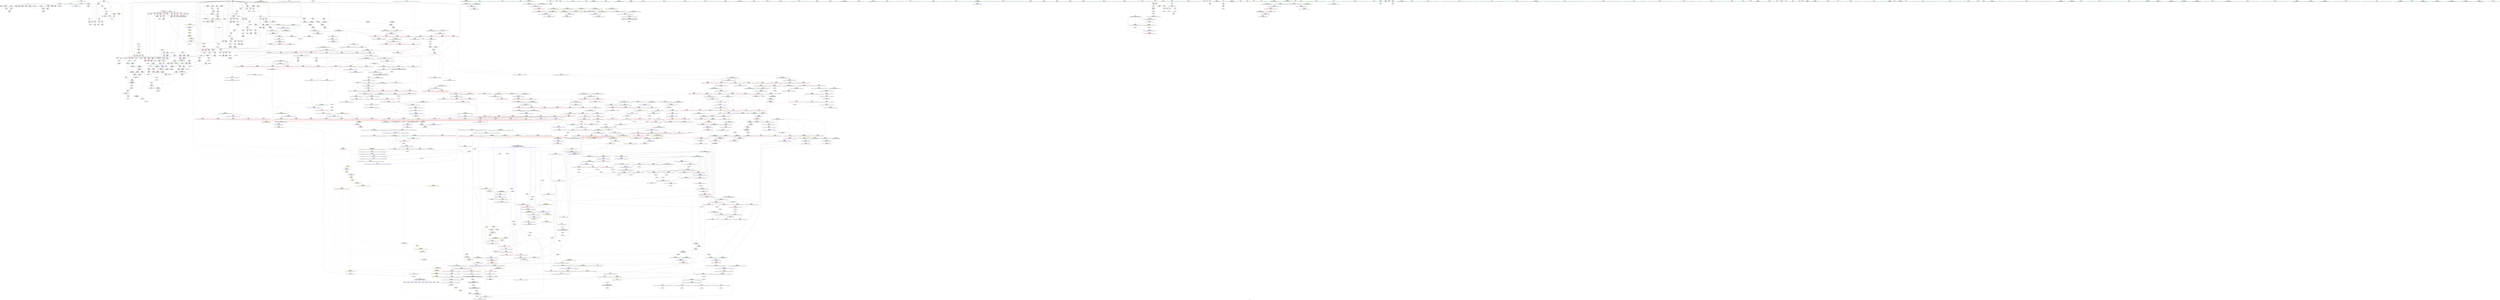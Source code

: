 digraph "SVFG" {
	label="SVFG";

	Node0x55d0beb38ba0 [shape=record,color=grey,label="{NodeID: 0\nNullPtr}"];
	Node0x55d0beb38ba0 -> Node0x55d0bef58740[style=solid];
	Node0x55d0beb38ba0 -> Node0x55d0bef58840[style=solid];
	Node0x55d0beb38ba0 -> Node0x55d0bef58910[style=solid];
	Node0x55d0beb38ba0 -> Node0x55d0bef589e0[style=solid];
	Node0x55d0beb38ba0 -> Node0x55d0bef58ab0[style=solid];
	Node0x55d0beb38ba0 -> Node0x55d0bef58b80[style=solid];
	Node0x55d0beb38ba0 -> Node0x55d0bef58c50[style=solid];
	Node0x55d0beb38ba0 -> Node0x55d0bef58d20[style=solid];
	Node0x55d0beb38ba0 -> Node0x55d0bef58df0[style=solid];
	Node0x55d0beb38ba0 -> Node0x55d0bef5f160[style=solid];
	Node0x55d0bef5f670 [shape=record,color=blue,label="{NodeID: 775\n67\<--140\nj\<--inc\n_Z5main2v\n}"];
	Node0x55d0bef5f670 -> Node0x55d0bef56ec0[style=dashed];
	Node0x55d0bef5f670 -> Node0x55d0bef56f90[style=dashed];
	Node0x55d0bef5f670 -> Node0x55d0bef57060[style=dashed];
	Node0x55d0bef5f670 -> Node0x55d0bef67090[style=dashed];
	Node0x55d0bef5f670 -> Node0x55d0bef5f670[style=dashed];
	Node0x55d0bef5f670 -> Node0x55d0bef5f810[style=dashed];
	Node0x55d0bef560f0 [shape=record,color=red,label="{NodeID: 443\n292\<--65\n\<--i\n_Z5main2v\n}"];
	Node0x55d0bef560f0 -> Node0x55d0befa3370[style=solid];
	Node0x55d0bef4a0f0 [shape=record,color=green,label="{NodeID: 111\n682\<--683\nagg.tmp3\<--agg.tmp3_field_insensitive\n_ZSt22__final_insertion_sortIPdN9__gnu_cxx5__ops15_Iter_less_iterEEvT_S4_T0_\n}"];
	Node0x55d0bf075170 [shape=record,color=black,label="{NodeID: 1993\n1567 = PHI(1609, )\n|{<s0>100}}"];
	Node0x55d0bf075170:s0 -> Node0x55d0bf077210[style=solid,color=red];
	Node0x55d0bef80920 [shape=record,color=blue,label="{NodeID: 886\n1203\<--1198\n__val.addr\<--__val\n_ZNK9__gnu_cxx5__ops14_Iter_less_valclIPddEEbT_RT0_\n}"];
	Node0x55d0bef80920 -> Node0x55d0bef70880[style=dashed];
	Node0x55d0befe1140 [shape=record,color=yellow,style=double,label="{NodeID: 1661\n4V_1 = ENCHI(MR_4V_0)\npts\{12 \}\nFun[_Z5main2v]}"];
	Node0x55d0befe1140 -> Node0x55d0bef550b0[style=dashed];
	Node0x55d0befe1140 -> Node0x55d0bef55180[style=dashed];
	Node0x55d0befe1140 -> Node0x55d0bef55250[style=dashed];
	Node0x55d0befe1140 -> Node0x55d0bef55320[style=dashed];
	Node0x55d0bef6ba80 [shape=record,color=red,label="{NodeID: 554\n803\<--793\n\<--__middle.addr\n_ZSt13__heap_selectIPdN9__gnu_cxx5__ops15_Iter_less_iterEEvT_S4_S4_T0_\n|{<s0>43}}"];
	Node0x55d0bef6ba80:s0 -> Node0x55d0bf07fc70[style=solid,color=red];
	Node0x55d0bef9e0f0 [shape=record,color=grey,label="{NodeID: 1329\n390 = Binary(376, 389, )\n}"];
	Node0x55d0bef9e0f0 -> Node0x55d0bef60c60[style=solid];
	Node0x55d0bef4e8c0 [shape=record,color=green,label="{NodeID: 222\n1502\<--1503\n_ZSt23__copy_move_backward_a2ILb1EPdS0_ET1_T0_S2_S1_\<--_ZSt23__copy_move_backward_a2ILb1EPdS0_ET1_T0_S2_S1__field_insensitive\n}"];
	Node0x55d0bef714b0 [shape=record,color=red,label="{NodeID: 665\n1238\<--1226\n\<--__b.addr\n_ZSt22__move_median_to_firstIPdN9__gnu_cxx5__ops15_Iter_less_iterEEvT_S4_S4_S4_T0_\n|{<s0>65}}"];
	Node0x55d0bef714b0:s0 -> Node0x55d0bf076040[style=solid,color=red];
	Node0x55d0bef5c630 [shape=record,color=black,label="{NodeID: 333\n1647\<--1646\n\<--\n_ZNSt20__copy_move_backwardILb1ELb1ESt26random_access_iterator_tagE13__copy_move_bIdEEPT_PKS3_S6_S4_\n}"];
	Node0x55d0bef5c630 -> Node0x55d0bef535e0[style=solid];
	Node0x55d0bef44750 [shape=record,color=green,label="{NodeID: 1\n7\<--1\n__dso_handle\<--dummyObj\nGlob }"];
	Node0x55d0bef5f740 [shape=record,color=blue,label="{NodeID: 776\n83\<--155\ntmp\<--div\n_Z5main2v\n}"];
	Node0x55d0bef5f740 -> Node0x55d0bef67710[style=dashed];
	Node0x55d0bef5f740 -> Node0x55d0beff17a0[style=dashed];
	Node0x55d0bef561c0 [shape=record,color=red,label="{NodeID: 444\n298\<--65\n\<--i\n_Z5main2v\n}"];
	Node0x55d0bef561c0 -> Node0x55d0befa2ef0[style=solid];
	Node0x55d0bef4a1c0 [shape=record,color=green,label="{NodeID: 112\n698\<--699\n_ZSt16__insertion_sortIPdN9__gnu_cxx5__ops15_Iter_less_iterEEvT_S4_T0_\<--_ZSt16__insertion_sortIPdN9__gnu_cxx5__ops15_Iter_less_iterEEvT_S4_T0__field_insensitive\n}"];
	Node0x55d0bf0752b0 [shape=record,color=black,label="{NodeID: 1994\n1571 = PHI(1609, )\n|{<s0>100}}"];
	Node0x55d0bf0752b0:s0 -> Node0x55d0bf077320[style=solid,color=red];
	Node0x55d0bef809f0 [shape=record,color=blue,label="{NodeID: 887\n1222\<--1216\n__result.addr\<--__result\n_ZSt22__move_median_to_firstIPdN9__gnu_cxx5__ops15_Iter_less_iterEEvT_S4_S4_S4_T0_\n}"];
	Node0x55d0bef809f0 -> Node0x55d0bef70af0[style=dashed];
	Node0x55d0bef809f0 -> Node0x55d0bef70bc0[style=dashed];
	Node0x55d0bef809f0 -> Node0x55d0bef70c90[style=dashed];
	Node0x55d0bef809f0 -> Node0x55d0bef70d60[style=dashed];
	Node0x55d0bef809f0 -> Node0x55d0bef70e30[style=dashed];
	Node0x55d0bef809f0 -> Node0x55d0bef70f00[style=dashed];
	Node0x55d0bef6bb50 [shape=record,color=red,label="{NodeID: 555\n807\<--793\n\<--__middle.addr\n_ZSt13__heap_selectIPdN9__gnu_cxx5__ops15_Iter_less_iterEEvT_S4_S4_T0_\n}"];
	Node0x55d0bef6bb50 -> Node0x55d0bef62800[style=solid];
	Node0x55d0bef9e270 [shape=record,color=grey,label="{NodeID: 1330\n389 = Binary(380, 388, )\n}"];
	Node0x55d0bef9e270 -> Node0x55d0bef9e0f0[style=solid];
	Node0x55d0bef4e9c0 [shape=record,color=green,label="{NodeID: 223\n1507\<--1508\n__comp\<--__comp_field_insensitive\n_ZSt25__unguarded_linear_insertIPdN9__gnu_cxx5__ops14_Val_less_iterEEvT_T0_\n|{<s0>94}}"];
	Node0x55d0bef4e9c0:s0 -> Node0x55d0bf07d590[style=solid,color=red];
	Node0x55d0bef71580 [shape=record,color=red,label="{NodeID: 666\n1243\<--1226\n\<--__b.addr\n_ZSt22__move_median_to_firstIPdN9__gnu_cxx5__ops15_Iter_less_iterEEvT_S4_S4_S4_T0_\n|{<s0>66}}"];
	Node0x55d0bef71580:s0 -> Node0x55d0bf07bc90[style=solid,color=red];
	Node0x55d0bef5c700 [shape=record,color=black,label="{NodeID: 334\n1616\<--1657\n_ZNSt20__copy_move_backwardILb1ELb1ESt26random_access_iterator_tagE13__copy_move_bIdEEPT_PKS3_S6_S4__ret\<--add.ptr2\n_ZNSt20__copy_move_backwardILb1ELb1ESt26random_access_iterator_tagE13__copy_move_bIdEEPT_PKS3_S6_S4_\n|{<s0>101}}"];
	Node0x55d0bef5c700:s0 -> Node0x55d0bf075670[style=solid,color=blue];
	Node0x55d0bef46420 [shape=record,color=green,label="{NodeID: 2\n9\<--1\n\<--dummyObj\nCan only get source location for instruction, argument, global var or function.}"];
	Node0x55d0bef5f810 [shape=record,color=blue,label="{NodeID: 777\n67\<--9\nj\<--\n_Z5main2v\n}"];
	Node0x55d0bef5f810 -> Node0x55d0bef67160[style=dashed];
	Node0x55d0bef5f810 -> Node0x55d0bef67230[style=dashed];
	Node0x55d0bef5f810 -> Node0x55d0bef5fa80[style=dashed];
	Node0x55d0bef5f810 -> Node0x55d0beff12a0[style=dashed];
	Node0x55d0bef56290 [shape=record,color=red,label="{NodeID: 445\n304\<--65\n\<--i\n_Z5main2v\n}"];
	Node0x55d0bef56290 -> Node0x55d0befa2bf0[style=solid];
	Node0x55d0bef4a2c0 [shape=record,color=green,label="{NodeID: 113\n704\<--705\n_ZSt26__unguarded_insertion_sortIPdN9__gnu_cxx5__ops15_Iter_less_iterEEvT_S4_T0_\<--_ZSt26__unguarded_insertion_sortIPdN9__gnu_cxx5__ops15_Iter_less_iterEEvT_S4_T0__field_insensitive\n}"];
	Node0x55d0bf0753f0 [shape=record,color=black,label="{NodeID: 1995\n1573 = PHI(1609, )\n|{<s0>100}}"];
	Node0x55d0bf0753f0:s0 -> Node0x55d0bf077430[style=solid,color=red];
	Node0x55d0bef80ac0 [shape=record,color=blue,label="{NodeID: 888\n1224\<--1217\n__a.addr\<--__a\n_ZSt22__move_median_to_firstIPdN9__gnu_cxx5__ops15_Iter_less_iterEEvT_S4_S4_S4_T0_\n}"];
	Node0x55d0bef80ac0 -> Node0x55d0bef70fd0[style=dashed];
	Node0x55d0bef80ac0 -> Node0x55d0bef710a0[style=dashed];
	Node0x55d0bef80ac0 -> Node0x55d0bef71170[style=dashed];
	Node0x55d0bef80ac0 -> Node0x55d0bef71240[style=dashed];
	Node0x55d0bef80ac0 -> Node0x55d0bef71310[style=dashed];
	Node0x55d0befe1300 [shape=record,color=yellow,style=double,label="{NodeID: 1663\n8V_1 = ENCHI(MR_8V_0)\npts\{64 \}\nFun[_Z5main2v]}"];
	Node0x55d0befe1300 -> Node0x55d0bef553f0[style=dashed];
	Node0x55d0bef6bc20 [shape=record,color=red,label="{NodeID: 556\n821\<--793\n\<--__middle.addr\n_ZSt13__heap_selectIPdN9__gnu_cxx5__ops15_Iter_less_iterEEvT_S4_S4_T0_\n|{<s0>45}}"];
	Node0x55d0bef6bc20:s0 -> Node0x55d0bf0769e0[style=solid,color=red];
	Node0x55d0bef9e3f0 [shape=record,color=grey,label="{NodeID: 1331\n764 = Binary(763, 572, )\n}"];
	Node0x55d0bef9e3f0 -> Node0x55d0bef9e6f0[style=solid];
	Node0x55d0bef4ea90 [shape=record,color=green,label="{NodeID: 224\n1509\<--1510\n__last.addr\<--__last.addr_field_insensitive\n_ZSt25__unguarded_linear_insertIPdN9__gnu_cxx5__ops14_Val_less_iterEEvT_T0_\n}"];
	Node0x55d0bef4ea90 -> Node0x55d0bef74230[style=solid];
	Node0x55d0bef4ea90 -> Node0x55d0bef74300[style=solid];
	Node0x55d0bef4ea90 -> Node0x55d0bef743d0[style=solid];
	Node0x55d0bef4ea90 -> Node0x55d0bef744a0[style=solid];
	Node0x55d0bef4ea90 -> Node0x55d0bef82320[style=solid];
	Node0x55d0bef4ea90 -> Node0x55d0bef82730[style=solid];
	Node0x55d0bef71650 [shape=record,color=red,label="{NodeID: 667\n1270\<--1226\n\<--__b.addr\n_ZSt22__move_median_to_firstIPdN9__gnu_cxx5__ops15_Iter_less_iterEEvT_S4_S4_S4_T0_\n|{<s0>72}}"];
	Node0x55d0bef71650:s0 -> Node0x55d0bf076040[style=solid,color=red];
	Node0x55d0befdeec0 [shape=record,color=black,label="{NodeID: 1442\nMR_6V_3 = PHI(MR_6V_5, MR_6V_2, )\npts\{15 \}\n|{|<s1>39|<s2>44|<s3>45|<s4>45|<s5>45}}"];
	Node0x55d0befdeec0 -> Node0x55d0befdeec0[style=dashed];
	Node0x55d0befdeec0:s1 -> Node0x55d0bf01c370[style=dashed,color=blue];
	Node0x55d0befdeec0:s2 -> Node0x55d0be7e3df0[style=dashed,color=red];
	Node0x55d0befdeec0:s3 -> Node0x55d0bef6dca0[style=dashed,color=red];
	Node0x55d0befdeec0:s4 -> Node0x55d0bef6dd70[style=dashed,color=red];
	Node0x55d0befdeec0:s5 -> Node0x55d0bef7f190[style=dashed,color=red];
	Node0x55d0bef5c7d0 [shape=record,color=black,label="{NodeID: 335\n1664\<--1682\n_ZNK9__gnu_cxx5__ops14_Val_less_iterclIdPdEEbRT_T0__ret\<--cmp\n_ZNK9__gnu_cxx5__ops14_Val_less_iterclIdPdEEbRT_T0_\n|{<s0>94}}"];
	Node0x55d0bef5c7d0:s0 -> Node0x55d0bf074db0[style=solid,color=blue];
	Node0x55d0bef464b0 [shape=record,color=green,label="{NodeID: 3\n26\<--1\n_ZSt3cin\<--dummyObj\nGlob }"];
	Node0x55d0bef5f8e0 [shape=record,color=blue,label="{NodeID: 778\n166\<--163\narrayidx\<--\n_Z5main2v\n}"];
	Node0x55d0bef5f8e0 -> Node0x55d0bef5f8e0[style=dashed];
	Node0x55d0bef5f8e0 -> Node0x55d0beff0da0[style=dashed];
	Node0x55d0bef56360 [shape=record,color=red,label="{NodeID: 446\n316\<--65\n\<--i\n_Z5main2v\n}"];
	Node0x55d0bef56360 -> Node0x55d0befa7570[style=solid];
	Node0x55d0bef4a3c0 [shape=record,color=green,label="{NodeID: 114\n716\<--717\n__comp\<--__comp_field_insensitive\n_ZSt14__partial_sortIPdN9__gnu_cxx5__ops15_Iter_less_iterEEvT_S4_S4_T0_\n|{<s0>40}}"];
	Node0x55d0bef4a3c0:s0 -> Node0x55d0bf07f590[style=solid,color=red];
	Node0x55d0bf075530 [shape=record,color=black,label="{NodeID: 1996\n1574 = PHI(1585, )\n}"];
	Node0x55d0bf075530 -> Node0x55d0bef5c080[style=solid];
	Node0x55d0bef80b90 [shape=record,color=blue,label="{NodeID: 889\n1226\<--1218\n__b.addr\<--__b\n_ZSt22__move_median_to_firstIPdN9__gnu_cxx5__ops15_Iter_less_iterEEvT_S4_S4_S4_T0_\n}"];
	Node0x55d0bef80b90 -> Node0x55d0bef713e0[style=dashed];
	Node0x55d0bef80b90 -> Node0x55d0bef714b0[style=dashed];
	Node0x55d0bef80b90 -> Node0x55d0bef71580[style=dashed];
	Node0x55d0bef80b90 -> Node0x55d0bef71650[style=dashed];
	Node0x55d0bef80b90 -> Node0x55d0bef71720[style=dashed];
	Node0x55d0bef6bcf0 [shape=record,color=red,label="{NodeID: 557\n811\<--795\n\<--__last.addr\n_ZSt13__heap_selectIPdN9__gnu_cxx5__ops15_Iter_less_iterEEvT_S4_S4_T0_\n}"];
	Node0x55d0bef6bcf0 -> Node0x55d0befa70f0[style=solid];
	Node0x55d0bef9e570 [shape=record,color=grey,label="{NodeID: 1332\n763 = Binary(761, 762, )\n}"];
	Node0x55d0bef9e570 -> Node0x55d0bef9e3f0[style=solid];
	Node0x55d0bef4eb60 [shape=record,color=green,label="{NodeID: 225\n1511\<--1512\n__val\<--__val_field_insensitive\n_ZSt25__unguarded_linear_insertIPdN9__gnu_cxx5__ops14_Val_less_iterEEvT_T0_\n|{|<s1>94|<s2>96}}"];
	Node0x55d0bef4eb60 -> Node0x55d0bef823f0[style=solid];
	Node0x55d0bef4eb60:s1 -> Node0x55d0bf07d6a0[style=solid,color=red];
	Node0x55d0bef4eb60:s2 -> Node0x55d0bf07e460[style=solid,color=red];
	Node0x55d0bef71720 [shape=record,color=red,label="{NodeID: 668\n1279\<--1226\n\<--__b.addr\n_ZSt22__move_median_to_firstIPdN9__gnu_cxx5__ops15_Iter_less_iterEEvT_S4_S4_S4_T0_\n|{<s0>74}}"];
	Node0x55d0bef71720:s0 -> Node0x55d0bf07bc90[style=solid,color=red];
	Node0x55d0befdf3c0 [shape=record,color=black,label="{NodeID: 1443\nMR_147V_3 = PHI(MR_147V_4, MR_147V_2, )\npts\{798 \}\n}"];
	Node0x55d0befdf3c0 -> Node0x55d0bef6bdc0[style=dashed];
	Node0x55d0befdf3c0 -> Node0x55d0bef6be90[style=dashed];
	Node0x55d0befdf3c0 -> Node0x55d0bef6bf60[style=dashed];
	Node0x55d0befdf3c0 -> Node0x55d0bef6c030[style=dashed];
	Node0x55d0befdf3c0 -> Node0x55d0bef628d0[style=dashed];
	Node0x55d0bef5c8a0 [shape=record,color=purple,label="{NodeID: 336\n44\<--4\n\<--_ZStL8__ioinit\n__cxx_global_var_init\n}"];
	Node0x55d0bef46540 [shape=record,color=green,label="{NodeID: 4\n27\<--1\n.str\<--dummyObj\nGlob }"];
	Node0x55d0bef5f9b0 [shape=record,color=blue,label="{NodeID: 779\n8\<--169\nN\<--inc28\n_Z5main2v\n}"];
	Node0x55d0bef5f9b0 -> Node0x55d0bef54620[style=dashed];
	Node0x55d0bef5f9b0 -> Node0x55d0bef546f0[style=dashed];
	Node0x55d0bef5f9b0 -> Node0x55d0bef5f9b0[style=dashed];
	Node0x55d0bef5f9b0 -> Node0x55d0beff08a0[style=dashed];
	Node0x55d0bef56430 [shape=record,color=red,label="{NodeID: 447\n319\<--65\n\<--i\n_Z5main2v\n}"];
	Node0x55d0bef56430 -> Node0x55d0befa3af0[style=solid];
	Node0x55d0bef4efd0 [shape=record,color=green,label="{NodeID: 115\n718\<--719\n__first.addr\<--__first.addr_field_insensitive\n_ZSt14__partial_sortIPdN9__gnu_cxx5__ops15_Iter_less_iterEEvT_S4_S4_T0_\n}"];
	Node0x55d0bef4efd0 -> Node0x55d0bef6abe0[style=solid];
	Node0x55d0bef4efd0 -> Node0x55d0bef6acb0[style=solid];
	Node0x55d0bef4efd0 -> Node0x55d0bef620b0[style=solid];
	Node0x55d0bf075670 [shape=record,color=black,label="{NodeID: 1997\n1605 = PHI(1616, )\n}"];
	Node0x55d0bf075670 -> Node0x55d0bef5c220[style=solid];
	Node0x55d0bef80c60 [shape=record,color=blue,label="{NodeID: 890\n1228\<--1219\n__c.addr\<--__c\n_ZSt22__move_median_to_firstIPdN9__gnu_cxx5__ops15_Iter_less_iterEEvT_S4_S4_S4_T0_\n}"];
	Node0x55d0bef80c60 -> Node0x55d0bef717f0[style=dashed];
	Node0x55d0bef80c60 -> Node0x55d0bef718c0[style=dashed];
	Node0x55d0bef80c60 -> Node0x55d0bef71990[style=dashed];
	Node0x55d0bef80c60 -> Node0x55d0bef71a60[style=dashed];
	Node0x55d0bef80c60 -> Node0x55d0bef71b30[style=dashed];
	Node0x55d0bef80c60 -> Node0x55d0bef71c00[style=dashed];
	Node0x55d0bef6bdc0 [shape=record,color=red,label="{NodeID: 558\n810\<--797\n\<--__i\n_ZSt13__heap_selectIPdN9__gnu_cxx5__ops15_Iter_less_iterEEvT_S4_S4_T0_\n}"];
	Node0x55d0bef6bdc0 -> Node0x55d0befa70f0[style=solid];
	Node0x55d0bef9e6f0 [shape=record,color=grey,label="{NodeID: 1333\n765 = Binary(764, 577, )\n}"];
	Node0x55d0bef4ec30 [shape=record,color=green,label="{NodeID: 226\n1513\<--1514\n__next\<--__next_field_insensitive\n_ZSt25__unguarded_linear_insertIPdN9__gnu_cxx5__ops14_Val_less_iterEEvT_T0_\n}"];
	Node0x55d0bef4ec30 -> Node0x55d0bef74570[style=solid];
	Node0x55d0bef4ec30 -> Node0x55d0bef74640[style=solid];
	Node0x55d0bef4ec30 -> Node0x55d0bef74710[style=solid];
	Node0x55d0bef4ec30 -> Node0x55d0bef747e0[style=solid];
	Node0x55d0bef4ec30 -> Node0x55d0bef748b0[style=solid];
	Node0x55d0bef4ec30 -> Node0x55d0bef824c0[style=solid];
	Node0x55d0bef4ec30 -> Node0x55d0bef82590[style=solid];
	Node0x55d0bef4ec30 -> Node0x55d0bef82800[style=solid];
	Node0x55d0bef717f0 [shape=record,color=red,label="{NodeID: 669\n1239\<--1228\n\<--__c.addr\n_ZSt22__move_median_to_firstIPdN9__gnu_cxx5__ops15_Iter_less_iterEEvT_S4_S4_S4_T0_\n|{<s0>65}}"];
	Node0x55d0bef717f0:s0 -> Node0x55d0bf0763c0[style=solid,color=red];
	Node0x55d0bef5c970 [shape=record,color=purple,label="{NodeID: 337\n166\<--13\narrayidx\<--p\n_Z5main2v\n}"];
	Node0x55d0bef5c970 -> Node0x55d0bef5f8e0[style=solid];
	Node0x55d0bef465d0 [shape=record,color=green,label="{NodeID: 5\n29\<--1\n.str.1\<--dummyObj\nGlob }"];
	Node0x55d0bef5fa80 [shape=record,color=blue,label="{NodeID: 780\n67\<--173\nj\<--inc30\n_Z5main2v\n}"];
	Node0x55d0bef5fa80 -> Node0x55d0bef67160[style=dashed];
	Node0x55d0bef5fa80 -> Node0x55d0bef67230[style=dashed];
	Node0x55d0bef5fa80 -> Node0x55d0bef5fa80[style=dashed];
	Node0x55d0bef5fa80 -> Node0x55d0beff12a0[style=dashed];
	Node0x55d0bef77a50 [shape=record,color=yellow,style=double,label="{NodeID: 1555\n6V_1 = ENCHI(MR_6V_0)\npts\{15 \}\nFun[_ZSt9iter_swapIPdS0_EvT_T0_]|{<s0>78|<s1>78|<s2>78}}"];
	Node0x55d0bef77a50:s0 -> Node0x55d0bef72c40[style=dashed,color=red];
	Node0x55d0bef77a50:s1 -> Node0x55d0bef72d10[style=dashed,color=red];
	Node0x55d0bef77a50:s2 -> Node0x55d0bef816f0[style=dashed,color=red];
	Node0x55d0bef56500 [shape=record,color=red,label="{NodeID: 448\n324\<--65\n\<--i\n_Z5main2v\n}"];
	Node0x55d0bef56500 -> Node0x55d0bef5a340[style=solid];
	Node0x55d0bef4f0a0 [shape=record,color=green,label="{NodeID: 116\n720\<--721\n__middle.addr\<--__middle.addr_field_insensitive\n_ZSt14__partial_sortIPdN9__gnu_cxx5__ops15_Iter_less_iterEEvT_S4_S4_T0_\n}"];
	Node0x55d0bef4f0a0 -> Node0x55d0bef6ad80[style=solid];
	Node0x55d0bef4f0a0 -> Node0x55d0bef6ae50[style=solid];
	Node0x55d0bef4f0a0 -> Node0x55d0bef62180[style=solid];
	Node0x55d0bf0757b0 [shape=record,color=black,label="{NodeID: 1998\n935 = PHI(789, 1008, 1220, 1220, 1220, 1220, 1220, 1289, 1289, 1381, )\n0th arg _ZNK9__gnu_cxx5__ops15_Iter_less_iterclIPdS3_EEbT_T0_ }"];
	Node0x55d0bf0757b0 -> Node0x55d0bef7eb10[style=solid];
	Node0x55d0bef80d30 [shape=record,color=blue,label="{NodeID: 891\n1291\<--1286\n__first.addr\<--__first\n_ZSt21__unguarded_partitionIPdN9__gnu_cxx5__ops15_Iter_less_iterEET_S4_S4_S4_T0_\n}"];
	Node0x55d0bef80d30 -> Node0x55d0beff44a0[style=dashed];
	Node0x55d0befe15d0 [shape=record,color=yellow,style=double,label="{NodeID: 1666\n14V_1 = ENCHI(MR_14V_0)\npts\{72 \}\nFun[_Z5main2v]}"];
	Node0x55d0befe15d0 -> Node0x55d0bef67300[style=dashed];
	Node0x55d0bef6be90 [shape=record,color=red,label="{NodeID: 559\n814\<--797\n\<--__i\n_ZSt13__heap_selectIPdN9__gnu_cxx5__ops15_Iter_less_iterEEvT_S4_S4_T0_\n|{<s0>44}}"];
	Node0x55d0bef6be90:s0 -> Node0x55d0bf076040[style=solid,color=red];
	Node0x55d0bef9e870 [shape=record,color=grey,label="{NodeID: 1334\n399 = Binary(398, 141, )\n}"];
	Node0x55d0bef9e870 -> Node0x55d0bef60e00[style=solid];
	Node0x55d0bef4ed00 [shape=record,color=green,label="{NodeID: 227\n1528\<--1529\n_ZNK9__gnu_cxx5__ops14_Val_less_iterclIdPdEEbRT_T0_\<--_ZNK9__gnu_cxx5__ops14_Val_less_iterclIdPdEEbRT_T0__field_insensitive\n}"];
	Node0x55d0bef718c0 [shape=record,color=red,label="{NodeID: 670\n1249\<--1228\n\<--__c.addr\n_ZSt22__move_median_to_firstIPdN9__gnu_cxx5__ops15_Iter_less_iterEEvT_S4_S4_S4_T0_\n|{<s0>67}}"];
	Node0x55d0bef718c0:s0 -> Node0x55d0bf0763c0[style=solid,color=red];
	Node0x55d0befdb3c0 [shape=record,color=black,label="{NodeID: 1445\nMR_6V_2 = PHI(MR_6V_3, MR_6V_1, )\npts\{15 \}\n|{|<s4>94}}"];
	Node0x55d0befdb3c0 -> Node0x55d0bef74a50[style=dashed];
	Node0x55d0befdb3c0 -> Node0x55d0bef74b20[style=dashed];
	Node0x55d0befdb3c0 -> Node0x55d0bef82660[style=dashed];
	Node0x55d0befdb3c0 -> Node0x55d0bef828d0[style=dashed];
	Node0x55d0befdb3c0:s4 -> Node0x55d0bef7a390[style=dashed,color=red];
	Node0x55d0bef5ca40 [shape=record,color=purple,label="{NodeID: 338\n198\<--13\n\<--p\n_Z5main2v\n}"];
	Node0x55d0bef46e10 [shape=record,color=green,label="{NodeID: 6\n31\<--1\n.str.2\<--dummyObj\nGlob }"];
	Node0x55d0bef5fb50 [shape=record,color=blue,label="{NodeID: 781\n77\<--177\nexn.slot\<--\n_Z5main2v\n}"];
	Node0x55d0bef5fb50 -> Node0x55d0bef67570[style=dashed];
	Node0x55d0bef565d0 [shape=record,color=red,label="{NodeID: 449\n329\<--65\n\<--i\n_Z5main2v\n}"];
	Node0x55d0bef565d0 -> Node0x55d0bef5a410[style=solid];
	Node0x55d0bef4f170 [shape=record,color=green,label="{NodeID: 117\n722\<--723\n__last.addr\<--__last.addr_field_insensitive\n_ZSt14__partial_sortIPdN9__gnu_cxx5__ops15_Iter_less_iterEEvT_S4_S4_T0_\n}"];
	Node0x55d0bef4f170 -> Node0x55d0bef6af20[style=solid];
	Node0x55d0bef4f170 -> Node0x55d0bef62250[style=solid];
	Node0x55d0bf076040 [shape=record,color=black,label="{NodeID: 1999\n936 = PHI(814, 1047, 1234, 1238, 1248, 1262, 1270, 1302, 1314, 1412, )\n1st arg _ZNK9__gnu_cxx5__ops15_Iter_less_iterclIPdS3_EEbT_T0_ }"];
	Node0x55d0bf076040 -> Node0x55d0bef7ebe0[style=solid];
	Node0x55d0bef80e00 [shape=record,color=blue,label="{NodeID: 892\n1293\<--1287\n__last.addr\<--__last\n_ZSt21__unguarded_partitionIPdN9__gnu_cxx5__ops15_Iter_less_iterEET_S4_S4_S4_T0_\n}"];
	Node0x55d0bef80e00 -> Node0x55d0bef721b0[style=dashed];
	Node0x55d0bef80e00 -> Node0x55d0bef81070[style=dashed];
	Node0x55d0befe16b0 [shape=record,color=yellow,style=double,label="{NodeID: 1667\n16V_1 = ENCHI(MR_16V_0)\npts\{74 \}\nFun[_Z5main2v]}"];
	Node0x55d0befe16b0 -> Node0x55d0bef673d0[style=dashed];
	Node0x55d0bef6bf60 [shape=record,color=red,label="{NodeID: 560\n822\<--797\n\<--__i\n_ZSt13__heap_selectIPdN9__gnu_cxx5__ops15_Iter_less_iterEEvT_S4_S4_T0_\n|{<s0>45}}"];
	Node0x55d0bef6bf60:s0 -> Node0x55d0bf076b30[style=solid,color=red];
	Node0x55d0bef9e9f0 [shape=record,color=grey,label="{NodeID: 1335\n376 = Binary(362, 375, )\n}"];
	Node0x55d0bef9e9f0 -> Node0x55d0bef9e0f0[style=solid];
	Node0x55d0bef4ee00 [shape=record,color=green,label="{NodeID: 228\n1548\<--1549\nretval\<--retval_field_insensitive\n_ZN9__gnu_cxx5__ops15__val_comp_iterENS0_15_Iter_less_iterE\n}"];
	Node0x55d0bef71990 [shape=record,color=red,label="{NodeID: 671\n1253\<--1228\n\<--__c.addr\n_ZSt22__move_median_to_firstIPdN9__gnu_cxx5__ops15_Iter_less_iterEEvT_S4_S4_S4_T0_\n|{<s0>68}}"];
	Node0x55d0bef71990:s0 -> Node0x55d0bf07bc90[style=solid,color=red];
	Node0x55d0befdb8c0 [shape=record,color=black,label="{NodeID: 1446\nMR_278V_3 = PHI(MR_278V_4, MR_278V_2, )\npts\{1510 \}\n}"];
	Node0x55d0befdb8c0 -> Node0x55d0bef743d0[style=dashed];
	Node0x55d0befdb8c0 -> Node0x55d0bef744a0[style=dashed];
	Node0x55d0befdb8c0 -> Node0x55d0bef82730[style=dashed];
	Node0x55d0bef5cb10 [shape=record,color=purple,label="{NodeID: 339\n200\<--13\n\<--p\n_Z5main2v\n|{<s0>18}}"];
	Node0x55d0bef5cb10:s0 -> Node0x55d0bf07dce0[style=solid,color=red];
	Node0x55d0bef46ea0 [shape=record,color=green,label="{NodeID: 7\n34\<--1\n\<--dummyObj\nCan only get source location for instruction, argument, global var or function.}"];
	Node0x55d0bef5fc20 [shape=record,color=blue,label="{NodeID: 782\n79\<--179\nehselector.slot\<--\n_Z5main2v\n}"];
	Node0x55d0bef5fc20 -> Node0x55d0bef67640[style=dashed];
	Node0x55d0bef566a0 [shape=record,color=red,label="{NodeID: 450\n334\<--65\n\<--i\n_Z5main2v\n}"];
	Node0x55d0bef566a0 -> Node0x55d0bef5a4e0[style=solid];
	Node0x55d0bef4f240 [shape=record,color=green,label="{NodeID: 118\n724\<--725\nagg.tmp\<--agg.tmp_field_insensitive\n_ZSt14__partial_sortIPdN9__gnu_cxx5__ops15_Iter_less_iterEEvT_S4_S4_T0_\n}"];
	Node0x55d0bf0763c0 [shape=record,color=black,label="{NodeID: 2000\n937 = PHI(815, 1051, 1235, 1239, 1249, 1263, 1271, 1303, 1315, 1413, )\n2nd arg _ZNK9__gnu_cxx5__ops15_Iter_less_iterclIPdS3_EEbT_T0_ }"];
	Node0x55d0bf0763c0 -> Node0x55d0bef7ecb0[style=solid];
	Node0x55d0bef80ed0 [shape=record,color=blue,label="{NodeID: 893\n1295\<--1288\n__pivot.addr\<--__pivot\n_ZSt21__unguarded_partitionIPdN9__gnu_cxx5__ops15_Iter_less_iterEET_S4_S4_S4_T0_\n}"];
	Node0x55d0bef80ed0 -> Node0x55d0bef725c0[style=dashed];
	Node0x55d0bef80ed0 -> Node0x55d0bef72690[style=dashed];
	Node0x55d0befe1790 [shape=record,color=yellow,style=double,label="{NodeID: 1668\n18V_1 = ENCHI(MR_18V_0)\npts\{76 \}\nFun[_Z5main2v]}"];
	Node0x55d0befe1790 -> Node0x55d0bef674a0[style=dashed];
	Node0x55d0bef6c030 [shape=record,color=red,label="{NodeID: 561\n828\<--797\n\<--__i\n_ZSt13__heap_selectIPdN9__gnu_cxx5__ops15_Iter_less_iterEEvT_S4_S4_T0_\n}"];
	Node0x55d0bef6c030 -> Node0x55d0bef5ea80[style=solid];
	Node0x55d0bef9eb70 [shape=record,color=grey,label="{NodeID: 1336\n371 = Binary(369, 370, )\n}"];
	Node0x55d0bef9eb70 -> Node0x55d0bef5a820[style=solid];
	Node0x55d0bef4eed0 [shape=record,color=green,label="{NodeID: 229\n1550\<--1551\n\<--field_insensitive\n_ZN9__gnu_cxx5__ops15__val_comp_iterENS0_15_Iter_less_iterE\n}"];
	Node0x55d0bef71a60 [shape=record,color=red,label="{NodeID: 672\n1263\<--1228\n\<--__c.addr\n_ZSt22__move_median_to_firstIPdN9__gnu_cxx5__ops15_Iter_less_iterEEvT_S4_S4_S4_T0_\n|{<s0>70}}"];
	Node0x55d0bef71a60:s0 -> Node0x55d0bf0763c0[style=solid,color=red];
	Node0x55d0befdbdc0 [shape=record,color=black,label="{NodeID: 1447\nMR_281V_4 = PHI(MR_281V_5, MR_281V_3, )\npts\{1514 \}\n}"];
	Node0x55d0befdbdc0 -> Node0x55d0bef74640[style=dashed];
	Node0x55d0befdbdc0 -> Node0x55d0bef74710[style=dashed];
	Node0x55d0befdbdc0 -> Node0x55d0bef747e0[style=dashed];
	Node0x55d0befdbdc0 -> Node0x55d0bef748b0[style=dashed];
	Node0x55d0befdbdc0 -> Node0x55d0bef82800[style=dashed];
	Node0x55d0bef5cbe0 [shape=record,color=purple,label="{NodeID: 340\n206\<--13\n\<--p\n_Z5main2v\n}"];
	Node0x55d0bef46f30 [shape=record,color=green,label="{NodeID: 8\n124\<--1\n\<--dummyObj\nCan only get source location for instruction, argument, global var or function.}"];
	Node0x55d0bef5fcf0 [shape=record,color=blue,label="{NodeID: 783\n65\<--191\ni\<--inc33\n_Z5main2v\n}"];
	Node0x55d0bef5fcf0 -> Node0x55d0bef554c0[style=dashed];
	Node0x55d0bef5fcf0 -> Node0x55d0bef55590[style=dashed];
	Node0x55d0bef5fcf0 -> Node0x55d0bef5fcf0[style=dashed];
	Node0x55d0bef5fcf0 -> Node0x55d0bef5ff60[style=dashed];
	Node0x55d0bef56770 [shape=record,color=red,label="{NodeID: 451\n339\<--65\n\<--i\n_Z5main2v\n}"];
	Node0x55d0bef56770 -> Node0x55d0bef9d4f0[style=solid];
	Node0x55d0bef4f310 [shape=record,color=green,label="{NodeID: 119\n733\<--734\n_ZSt13__heap_selectIPdN9__gnu_cxx5__ops15_Iter_less_iterEEvT_S4_S4_T0_\<--_ZSt13__heap_selectIPdN9__gnu_cxx5__ops15_Iter_less_iterEEvT_S4_S4_T0__field_insensitive\n}"];
	Node0x55d0bf076740 [shape=record,color=black,label="{NodeID: 2001\n1579 = PHI(1494, 1498, )\n0th arg _ZSt12__miter_baseIPdET_S1_ }"];
	Node0x55d0bf076740 -> Node0x55d0bef82c10[style=solid];
	Node0x55d0bef80fa0 [shape=record,color=blue,label="{NodeID: 894\n1291\<--1307\n__first.addr\<--incdec.ptr\n_ZSt21__unguarded_partitionIPdN9__gnu_cxx5__ops15_Iter_less_iterEET_S4_S4_S4_T0_\n}"];
	Node0x55d0bef80fa0 -> Node0x55d0beff44a0[style=dashed];
	Node0x55d0bef7c820 [shape=record,color=yellow,style=double,label="{NodeID: 1669\n20V_1 = ENCHI(MR_20V_0)\npts\{78 \}\nFun[_Z5main2v]}"];
	Node0x55d0bef7c820 -> Node0x55d0bef5f4d0[style=dashed];
	Node0x55d0bef7c820 -> Node0x55d0bef5fb50[style=dashed];
	Node0x55d0bef6c100 [shape=record,color=red,label="{NodeID: 562\n848\<--837\n\<--__first.addr\n_ZSt11__sort_heapIPdN9__gnu_cxx5__ops15_Iter_less_iterEEvT_S4_RT0_\n}"];
	Node0x55d0bef6c100 -> Node0x55d0bef5b5f0[style=solid];
	Node0x55d0bef9ecf0 [shape=record,color=grey,label="{NodeID: 1337\n233 = Binary(232, 141, )\n}"];
	Node0x55d0bef9ecf0 -> Node0x55d0bef59a50[style=solid];
	Node0x55d0bef57160 [shape=record,color=green,label="{NodeID: 230\n1557\<--1558\n__first.addr\<--__first.addr_field_insensitive\n_ZSt23__copy_move_backward_a2ILb1EPdS0_ET1_T0_S2_S1_\n}"];
	Node0x55d0bef57160 -> Node0x55d0bef74bf0[style=solid];
	Node0x55d0bef57160 -> Node0x55d0bef829a0[style=solid];
	Node0x55d0bef71b30 [shape=record,color=red,label="{NodeID: 673\n1271\<--1228\n\<--__c.addr\n_ZSt22__move_median_to_firstIPdN9__gnu_cxx5__ops15_Iter_less_iterEEvT_S4_S4_S4_T0_\n|{<s0>72}}"];
	Node0x55d0bef71b30:s0 -> Node0x55d0bf0763c0[style=solid,color=red];
	Node0x55d0bef5ccb0 [shape=record,color=purple,label="{NodeID: 341\n208\<--13\n\<--p\n_Z5main2v\n|{<s0>19}}"];
	Node0x55d0bef5ccb0:s0 -> Node0x55d0bf080710[style=solid,color=red];
	Node0x55d0bef46fc0 [shape=record,color=green,label="{NodeID: 9\n130\<--1\n\<--dummyObj\nCan only get source location for instruction, argument, global var or function.}"];
	Node0x55d0bef5fdc0 [shape=record,color=blue,label="{NodeID: 784\n85\<--213\nans\<--\n_Z5main2v\n}"];
	Node0x55d0bef5fdc0 -> Node0x55d0befe2be0[style=dashed];
	Node0x55d0bef56840 [shape=record,color=red,label="{NodeID: 452\n345\<--65\n\<--i\n_Z5main2v\n}"];
	Node0x55d0bef56840 -> Node0x55d0befa4b70[style=solid];
	Node0x55d0bef4f410 [shape=record,color=green,label="{NodeID: 120\n738\<--739\n_ZSt11__sort_heapIPdN9__gnu_cxx5__ops15_Iter_less_iterEEvT_S4_RT0_\<--_ZSt11__sort_heapIPdN9__gnu_cxx5__ops15_Iter_less_iterEEvT_S4_RT0__field_insensitive\n}"];
	Node0x55d0bf076890 [shape=record,color=black,label="{NodeID: 2002\n955 = PHI(820, 859, )\n0th arg _ZSt10__pop_heapIPdN9__gnu_cxx5__ops15_Iter_less_iterEEvT_S4_S4_RT0_ }"];
	Node0x55d0bf076890 -> Node0x55d0bef7ed80[style=solid];
	Node0x55d0bef81070 [shape=record,color=blue,label="{NodeID: 895\n1293\<--1311\n__last.addr\<--incdec.ptr3\n_ZSt21__unguarded_partitionIPdN9__gnu_cxx5__ops15_Iter_less_iterEET_S4_S4_S4_T0_\n}"];
	Node0x55d0bef81070 -> Node0x55d0befeb3a0[style=dashed];
	Node0x55d0bef7c900 [shape=record,color=yellow,style=double,label="{NodeID: 1670\n22V_1 = ENCHI(MR_22V_0)\npts\{80 \}\nFun[_Z5main2v]}"];
	Node0x55d0bef7c900 -> Node0x55d0bef5f5a0[style=dashed];
	Node0x55d0bef7c900 -> Node0x55d0bef5fc20[style=dashed];
	Node0x55d0bef6c1d0 [shape=record,color=red,label="{NodeID: 563\n859\<--837\n\<--__first.addr\n_ZSt11__sort_heapIPdN9__gnu_cxx5__ops15_Iter_less_iterEEvT_S4_RT0_\n|{<s0>46}}"];
	Node0x55d0bef6c1d0:s0 -> Node0x55d0bf076890[style=solid,color=red];
	Node0x55d0bef9ee70 [shape=record,color=grey,label="{NodeID: 1338\n1656 = Binary(627, 1655, )\n}"];
	Node0x55d0bef57230 [shape=record,color=green,label="{NodeID: 231\n1559\<--1560\n__last.addr\<--__last.addr_field_insensitive\n_ZSt23__copy_move_backward_a2ILb1EPdS0_ET1_T0_S2_S1_\n}"];
	Node0x55d0bef57230 -> Node0x55d0bef74cc0[style=solid];
	Node0x55d0bef57230 -> Node0x55d0bef82a70[style=solid];
	Node0x55d0bef71c00 [shape=record,color=red,label="{NodeID: 674\n1275\<--1228\n\<--__c.addr\n_ZSt22__move_median_to_firstIPdN9__gnu_cxx5__ops15_Iter_less_iterEEvT_S4_S4_S4_T0_\n|{<s0>73}}"];
	Node0x55d0bef71c00:s0 -> Node0x55d0bf07bc90[style=solid,color=red];
	Node0x55d0befe21e0 [shape=record,color=black,label="{NodeID: 1449\nMR_32V_3 = PHI(MR_32V_4, MR_32V_2, )\npts\{200000 \}\n|{|<s5>28}}"];
	Node0x55d0befe21e0 -> Node0x55d0bef67b20[style=dashed];
	Node0x55d0befe21e0 -> Node0x55d0bef680d0[style=dashed];
	Node0x55d0befe21e0 -> Node0x55d0bef68270[style=dashed];
	Node0x55d0befe21e0 -> Node0x55d0bef685b0[style=dashed];
	Node0x55d0befe21e0 -> Node0x55d0bef60370[style=dashed];
	Node0x55d0befe21e0:s5 -> Node0x55d0befe71e0[style=dashed,color=blue];
	Node0x55d0bef5cd80 [shape=record,color=purple,label="{NodeID: 342\n229\<--13\narrayidx43\<--p\n_Z5main2v\n}"];
	Node0x55d0bef5cd80 -> Node0x55d0bef67a50[style=solid];
	Node0x55d0bef47050 [shape=record,color=green,label="{NodeID: 10\n141\<--1\n\<--dummyObj\nCan only get source location for instruction, argument, global var or function.}"];
	Node0x55d0bef5fe90 [shape=record,color=blue,label="{NodeID: 785\n214\<--216\n\<--\n_Z5main2v\n}"];
	Node0x55d0bef5fe90 -> Node0x55d0beff67a0[style=dashed];
	Node0x55d0bef56910 [shape=record,color=red,label="{NodeID: 453\n350\<--65\n\<--i\n_Z5main2v\n}"];
	Node0x55d0bef56910 -> Node0x55d0bef5a5b0[style=solid];
	Node0x55d0bef4f510 [shape=record,color=green,label="{NodeID: 121\n744\<--745\n__comp\<--__comp_field_insensitive\n_ZSt27__unguarded_partition_pivotIPdN9__gnu_cxx5__ops15_Iter_less_iterEET_S4_S4_T0_\n}"];
	Node0x55d0bf0769e0 [shape=record,color=black,label="{NodeID: 2003\n956 = PHI(821, 860, )\n1st arg _ZSt10__pop_heapIPdN9__gnu_cxx5__ops15_Iter_less_iterEEvT_S4_S4_RT0_ }"];
	Node0x55d0bf0769e0 -> Node0x55d0bef7ee50[style=solid];
	Node0x55d0bef81140 [shape=record,color=blue,label="{NodeID: 896\n1293\<--1319\n__last.addr\<--incdec.ptr7\n_ZSt21__unguarded_partitionIPdN9__gnu_cxx5__ops15_Iter_less_iterEET_S4_S4_S4_T0_\n}"];
	Node0x55d0bef81140 -> Node0x55d0befeb3a0[style=dashed];
	Node0x55d0bef6c2a0 [shape=record,color=red,label="{NodeID: 564\n847\<--839\n\<--__last.addr\n_ZSt11__sort_heapIPdN9__gnu_cxx5__ops15_Iter_less_iterEEvT_S4_RT0_\n}"];
	Node0x55d0bef6c2a0 -> Node0x55d0bef5b520[style=solid];
	Node0x55d0bef9eff0 [shape=record,color=grey,label="{NodeID: 1339\n369 = Binary(367, 368, )\n}"];
	Node0x55d0bef9eff0 -> Node0x55d0bef9eb70[style=solid];
	Node0x55d0bef57300 [shape=record,color=green,label="{NodeID: 232\n1561\<--1562\n__result.addr\<--__result.addr_field_insensitive\n_ZSt23__copy_move_backward_a2ILb1EPdS0_ET1_T0_S2_S1_\n}"];
	Node0x55d0bef57300 -> Node0x55d0bef74d90[style=solid];
	Node0x55d0bef57300 -> Node0x55d0bef82b40[style=solid];
	Node0x55d0bef71cd0 [shape=record,color=red,label="{NodeID: 675\n1302\<--1291\n\<--__first.addr\n_ZSt21__unguarded_partitionIPdN9__gnu_cxx5__ops15_Iter_less_iterEET_S4_S4_S4_T0_\n|{<s0>75}}"];
	Node0x55d0bef71cd0:s0 -> Node0x55d0bf076040[style=solid,color=red];
	Node0x55d0befe26e0 [shape=record,color=black,label="{NodeID: 1450\nMR_10V_18 = PHI(MR_10V_19, MR_10V_17, )\npts\{66 \}\n}"];
	Node0x55d0befe26e0 -> Node0x55d0bef56840[style=dashed];
	Node0x55d0befe26e0 -> Node0x55d0bef56910[style=dashed];
	Node0x55d0befe26e0 -> Node0x55d0bef569e0[style=dashed];
	Node0x55d0befe26e0 -> Node0x55d0bef56ab0[style=dashed];
	Node0x55d0befe26e0 -> Node0x55d0bef56b80[style=dashed];
	Node0x55d0befe26e0 -> Node0x55d0bef56c50[style=dashed];
	Node0x55d0befe26e0 -> Node0x55d0bef56d20[style=dashed];
	Node0x55d0befe26e0 -> Node0x55d0bef56df0[style=dashed];
	Node0x55d0befe26e0 -> Node0x55d0bef60e00[style=dashed];
	Node0x55d0bef5ce50 [shape=record,color=purple,label="{NodeID: 343\n260\<--13\narrayidx58\<--p\n_Z5main2v\n}"];
	Node0x55d0bef5ce50 -> Node0x55d0bef67bf0[style=solid];
	Node0x55d0bef470e0 [shape=record,color=green,label="{NodeID: 11\n145\<--1\n\<--dummyObj\nCan only get source location for instruction, argument, global var or function.}"];
	Node0x55d0bef5ff60 [shape=record,color=blue,label="{NodeID: 786\n65\<--9\ni\<--\n_Z5main2v\n}"];
	Node0x55d0bef5ff60 -> Node0x55d0bef55660[style=dashed];
	Node0x55d0bef5ff60 -> Node0x55d0bef55730[style=dashed];
	Node0x55d0bef5ff60 -> Node0x55d0bef55800[style=dashed];
	Node0x55d0bef5ff60 -> Node0x55d0bef558d0[style=dashed];
	Node0x55d0bef5ff60 -> Node0x55d0bef559a0[style=dashed];
	Node0x55d0bef5ff60 -> Node0x55d0bef60100[style=dashed];
	Node0x55d0bef5ff60 -> Node0x55d0bef602a0[style=dashed];
	Node0x55d0bef569e0 [shape=record,color=red,label="{NodeID: 454\n357\<--65\n\<--i\n_Z5main2v\n}"];
	Node0x55d0bef569e0 -> Node0x55d0bef9ddf0[style=solid];
	Node0x55d0bef4f5e0 [shape=record,color=green,label="{NodeID: 122\n746\<--747\n__first.addr\<--__first.addr_field_insensitive\n_ZSt27__unguarded_partition_pivotIPdN9__gnu_cxx5__ops15_Iter_less_iterEET_S4_S4_T0_\n}"];
	Node0x55d0bef4f5e0 -> Node0x55d0bef6aff0[style=solid];
	Node0x55d0bef4f5e0 -> Node0x55d0bef6b0c0[style=solid];
	Node0x55d0bef4f5e0 -> Node0x55d0bef6b190[style=solid];
	Node0x55d0bef4f5e0 -> Node0x55d0bef6b260[style=solid];
	Node0x55d0bef4f5e0 -> Node0x55d0bef6b330[style=solid];
	Node0x55d0bef4f5e0 -> Node0x55d0bef6b400[style=solid];
	Node0x55d0bef4f5e0 -> Node0x55d0bef62320[style=solid];
	Node0x55d0bf076b30 [shape=record,color=black,label="{NodeID: 2004\n957 = PHI(822, 861, )\n2nd arg _ZSt10__pop_heapIPdN9__gnu_cxx5__ops15_Iter_less_iterEEvT_S4_S4_RT0_ }"];
	Node0x55d0bf076b30 -> Node0x55d0bef7ef20[style=solid];
	Node0x55d0bef81210 [shape=record,color=blue,label="{NodeID: 897\n1291\<--1332\n__first.addr\<--incdec.ptr9\n_ZSt21__unguarded_partitionIPdN9__gnu_cxx5__ops15_Iter_less_iterEET_S4_S4_S4_T0_\n}"];
	Node0x55d0bef81210 -> Node0x55d0beff44a0[style=dashed];
	Node0x55d0bef6c370 [shape=record,color=red,label="{NodeID: 565\n856\<--839\n\<--__last.addr\n_ZSt11__sort_heapIPdN9__gnu_cxx5__ops15_Iter_less_iterEEvT_S4_RT0_\n}"];
	Node0x55d0bef6c370 -> Node0x55d0bef5eb50[style=solid];
	Node0x55d0bef9f170 [shape=record,color=grey,label="{NodeID: 1340\n247 = Binary(246, 141, )\n}"];
	Node0x55d0bef9f170 -> Node0x55d0bef602a0[style=solid];
	Node0x55d0bef573d0 [shape=record,color=green,label="{NodeID: 233\n1568\<--1569\n_ZSt12__niter_baseIPdET_S1_\<--_ZSt12__niter_baseIPdET_S1__field_insensitive\n}"];
	Node0x55d0bef71da0 [shape=record,color=red,label="{NodeID: 676\n1306\<--1291\n\<--__first.addr\n_ZSt21__unguarded_partitionIPdN9__gnu_cxx5__ops15_Iter_less_iterEET_S4_S4_S4_T0_\n}"];
	Node0x55d0bef71da0 -> Node0x55d0bef5ec20[style=solid];
	Node0x55d0befe2be0 [shape=record,color=black,label="{NodeID: 1451\nMR_26V_3 = PHI(MR_26V_4, MR_26V_2, )\npts\{86 \}\n|{|<s3>20}}"];
	Node0x55d0befe2be0 -> Node0x55d0bef677e0[style=dashed];
	Node0x55d0befe2be0 -> Node0x55d0bef68680[style=dashed];
	Node0x55d0befe2be0 -> Node0x55d0bef60d30[style=dashed];
	Node0x55d0befe2be0:s3 -> Node0x55d0bef77020[style=dashed,color=red];
	Node0x55d0bef5cf20 [shape=record,color=purple,label="{NodeID: 344\n288\<--13\narrayidx71\<--p\n_Z5main2v\n}"];
	Node0x55d0bef5cf20 -> Node0x55d0bef67d90[style=solid];
	Node0x55d0bef471e0 [shape=record,color=green,label="{NodeID: 12\n213\<--1\n\<--dummyObj\nCan only get source location for instruction, argument, global var or function.}"];
	Node0x55d0bef60030 [shape=record,color=blue,label="{NodeID: 787\n235\<--231\narrayidx45\<--mul\n_Z5main2v\n}"];
	Node0x55d0bef60030 -> Node0x55d0beff67a0[style=dashed];
	Node0x55d0bef56ab0 [shape=record,color=red,label="{NodeID: 455\n363\<--65\n\<--i\n_Z5main2v\n}"];
	Node0x55d0bef56ab0 -> Node0x55d0bef5a750[style=solid];
	Node0x55d0bef4f6b0 [shape=record,color=green,label="{NodeID: 123\n748\<--749\n__last.addr\<--__last.addr_field_insensitive\n_ZSt27__unguarded_partition_pivotIPdN9__gnu_cxx5__ops15_Iter_less_iterEET_S4_S4_T0_\n}"];
	Node0x55d0bef4f6b0 -> Node0x55d0bef6b4d0[style=solid];
	Node0x55d0bef4f6b0 -> Node0x55d0bef6b5a0[style=solid];
	Node0x55d0bef4f6b0 -> Node0x55d0bef6b670[style=solid];
	Node0x55d0bef4f6b0 -> Node0x55d0bef623f0[style=solid];
	Node0x55d0bf076c80 [shape=record,color=black,label="{NodeID: 2005\n958 = PHI(789, 862, )\n3rd arg _ZSt10__pop_heapIPdN9__gnu_cxx5__ops15_Iter_less_iterEEvT_S4_S4_RT0_ }"];
	Node0x55d0bf076c80 -> Node0x55d0bef7eff0[style=solid];
	Node0x55d0bef812e0 [shape=record,color=blue,label="{NodeID: 898\n1338\<--1336\n__a.addr\<--__a\n_ZSt9iter_swapIPdS0_EvT_T0_\n}"];
	Node0x55d0bef812e0 -> Node0x55d0bef72760[style=dashed];
	Node0x55d0bef6c440 [shape=record,color=red,label="{NodeID: 566\n860\<--839\n\<--__last.addr\n_ZSt11__sort_heapIPdN9__gnu_cxx5__ops15_Iter_less_iterEEvT_S4_RT0_\n|{<s0>46}}"];
	Node0x55d0bef6c440:s0 -> Node0x55d0bf0769e0[style=solid,color=red];
	Node0x55d0bef9f2f0 [shape=record,color=grey,label="{NodeID: 1341\n1643 = Binary(627, 1642, )\n}"];
	Node0x55d0bef574a0 [shape=record,color=green,label="{NodeID: 234\n1575\<--1576\n_ZSt22__copy_move_backward_aILb1EPdS0_ET1_T0_S2_S1_\<--_ZSt22__copy_move_backward_aILb1EPdS0_ET1_T0_S2_S1__field_insensitive\n}"];
	Node0x55d0bef71e70 [shape=record,color=red,label="{NodeID: 677\n1322\<--1291\n\<--__first.addr\n_ZSt21__unguarded_partitionIPdN9__gnu_cxx5__ops15_Iter_less_iterEET_S4_S4_S4_T0_\n}"];
	Node0x55d0bef71e70 -> Node0x55d0befa6970[style=solid];
	Node0x55d0befe30e0 [shape=record,color=black,label="{NodeID: 1452\nMR_28V_2 = PHI(MR_28V_3, MR_28V_1, )\npts\{88 \}\n}"];
	Node0x55d0befe30e0 -> Node0x55d0bef60c60[style=dashed];
	Node0x55d0bef5cff0 [shape=record,color=purple,label="{NodeID: 345\n326\<--13\narrayidx94\<--p\n_Z5main2v\n}"];
	Node0x55d0bef5cff0 -> Node0x55d0bef68000[style=solid];
	Node0x55d0bef472e0 [shape=record,color=green,label="{NodeID: 13\n216\<--1\n\<--dummyObj\nCan only get source location for instruction, argument, global var or function.}"];
	Node0x55d0bef60100 [shape=record,color=blue,label="{NodeID: 788\n65\<--239\ni\<--inc47\n_Z5main2v\n}"];
	Node0x55d0bef60100 -> Node0x55d0bef55660[style=dashed];
	Node0x55d0bef60100 -> Node0x55d0bef55730[style=dashed];
	Node0x55d0bef60100 -> Node0x55d0bef55800[style=dashed];
	Node0x55d0bef60100 -> Node0x55d0bef558d0[style=dashed];
	Node0x55d0bef60100 -> Node0x55d0bef559a0[style=dashed];
	Node0x55d0bef60100 -> Node0x55d0bef60100[style=dashed];
	Node0x55d0bef60100 -> Node0x55d0bef602a0[style=dashed];
	Node0x55d0bef56b80 [shape=record,color=red,label="{NodeID: 456\n370\<--65\n\<--i\n_Z5main2v\n}"];
	Node0x55d0bef56b80 -> Node0x55d0bef9eb70[style=solid];
	Node0x55d0bef4f780 [shape=record,color=green,label="{NodeID: 124\n750\<--751\n__mid\<--__mid_field_insensitive\n_ZSt27__unguarded_partition_pivotIPdN9__gnu_cxx5__ops15_Iter_less_iterEET_S4_S4_T0_\n}"];
	Node0x55d0bef4f780 -> Node0x55d0bef6b740[style=solid];
	Node0x55d0bef4f780 -> Node0x55d0bef624c0[style=solid];
	Node0x55d0bf076dd0 [shape=record,color=black,label="{NodeID: 2006\n1720 = PHI(464, )\n0th arg _ZSt19__iterator_categoryIPdENSt15iterator_traitsIT_E17iterator_categoryERKS2_ }"];
	Node0x55d0bf076dd0 -> Node0x55d0bef83b80[style=solid];
	Node0x55d0bef813b0 [shape=record,color=blue,label="{NodeID: 899\n1340\<--1337\n__b.addr\<--__b\n_ZSt9iter_swapIPdS0_EvT_T0_\n}"];
	Node0x55d0bef813b0 -> Node0x55d0bef72830[style=dashed];
	Node0x55d0bef6c510 [shape=record,color=red,label="{NodeID: 567\n861\<--839\n\<--__last.addr\n_ZSt11__sort_heapIPdN9__gnu_cxx5__ops15_Iter_less_iterEEvT_S4_RT0_\n|{<s0>46}}"];
	Node0x55d0bef6c510:s0 -> Node0x55d0bf076b30[style=solid,color=red];
	Node0x55d0bef9f470 [shape=record,color=grey,label="{NodeID: 1342\n1649 = Binary(572, 1648, )\n}"];
	Node0x55d0bef575a0 [shape=record,color=green,label="{NodeID: 235\n1580\<--1581\n__it.addr\<--__it.addr_field_insensitive\n_ZSt12__miter_baseIPdET_S1_\n}"];
	Node0x55d0bef575a0 -> Node0x55d0bef74e60[style=solid];
	Node0x55d0bef575a0 -> Node0x55d0bef82c10[style=solid];
	Node0x55d0bef71f40 [shape=record,color=red,label="{NodeID: 678\n1326\<--1291\n\<--__first.addr\n_ZSt21__unguarded_partitionIPdN9__gnu_cxx5__ops15_Iter_less_iterEET_S4_S4_S4_T0_\n}"];
	Node0x55d0bef71f40 -> Node0x55d0bef5bee0[style=solid];
	Node0x55d0befe35e0 [shape=record,color=black,label="{NodeID: 1453\nMR_6V_4 = PHI(MR_6V_3, MR_6V_1, )\npts\{15 \}\n|{<s0>23}}"];
	Node0x55d0befe35e0:s0 -> Node0x55d0bf01af70[style=dashed,color=blue];
	Node0x55d0bef5d0c0 [shape=record,color=purple,label="{NodeID: 346\n214\<--16\n\<--prodl\n_Z5main2v\n}"];
	Node0x55d0bef5d0c0 -> Node0x55d0bef5fe90[style=solid];
	Node0x55d0bef473e0 [shape=record,color=green,label="{NodeID: 14\n271\<--1\n\<--dummyObj\nCan only get source location for instruction, argument, global var or function.}"];
	Node0x55d0bef601d0 [shape=record,color=blue,label="{NodeID: 789\n244\<--216\narrayidx50\<--\n_Z5main2v\n}"];
	Node0x55d0bef601d0 -> Node0x55d0befe21e0[style=dashed];
	Node0x55d0bef78290 [shape=record,color=yellow,style=double,label="{NodeID: 1564\n212V_1 = ENCHI(MR_212V_0)\npts\{881 968 1017 1358 1390 1512 \}\nFun[_ZSt11__push_heapIPdldN9__gnu_cxx5__ops14_Iter_less_valEEvT_T0_S5_T1_RT2_]}"];
	Node0x55d0bef78290 -> Node0x55d0bef70540[style=dashed];
	Node0x55d0bef78290 -> Node0x55d0bef70610[style=dashed];
	Node0x55d0bef56c50 [shape=record,color=red,label="{NodeID: 457\n377\<--65\n\<--i\n_Z5main2v\n}"];
	Node0x55d0bef56c50 -> Node0x55d0bef5a8f0[style=solid];
	Node0x55d0bef4f850 [shape=record,color=green,label="{NodeID: 125\n752\<--753\nagg.tmp\<--agg.tmp_field_insensitive\n_ZSt27__unguarded_partition_pivotIPdN9__gnu_cxx5__ops15_Iter_less_iterEET_S4_S4_T0_\n}"];
	Node0x55d0bf076ee0 [shape=record,color=black,label="{NodeID: 2007\n1617 = PHI(1602, )\n0th arg _ZNSt20__copy_move_backwardILb1ELb1ESt26random_access_iterator_tagE13__copy_move_bIdEEPT_PKS3_S6_S4_ }"];
	Node0x55d0bf076ee0 -> Node0x55d0bef830f0[style=solid];
	Node0x55d0bef81480 [shape=record,color=blue,label="{NodeID: 900\n1353\<--1351\n__a.addr\<--__a\n_ZSt4swapIdENSt9enable_ifIXsr6__and_ISt6__not_ISt15__is_tuple_likeIT_EESt21is_move_constructibleIS3_ESt18is_move_assignableIS3_EEE5valueEvE4typeERS3_SC_\n}"];
	Node0x55d0bef81480 -> Node0x55d0bef72900[style=dashed];
	Node0x55d0bef81480 -> Node0x55d0bef729d0[style=dashed];
	Node0x55d0bef6c5e0 [shape=record,color=red,label="{NodeID: 568\n862\<--841\n\<--__comp.addr\n_ZSt11__sort_heapIPdN9__gnu_cxx5__ops15_Iter_less_iterEEvT_S4_RT0_\n|{<s0>46}}"];
	Node0x55d0bef6c5e0:s0 -> Node0x55d0bf076c80[style=solid,color=red];
	Node0x55d0bef9f5f0 [shape=record,color=grey,label="{NodeID: 1343\n1042 = Binary(1041, 854, )\n}"];
	Node0x55d0bef9f5f0 -> Node0x55d0bef9f770[style=solid];
	Node0x55d0bef57670 [shape=record,color=green,label="{NodeID: 236\n1589\<--1590\n__first.addr\<--__first.addr_field_insensitive\n_ZSt22__copy_move_backward_aILb1EPdS0_ET1_T0_S2_S1_\n}"];
	Node0x55d0bef57670 -> Node0x55d0bef74f30[style=solid];
	Node0x55d0bef57670 -> Node0x55d0bef82ce0[style=solid];
	Node0x55d0bef72010 [shape=record,color=red,label="{NodeID: 679\n1328\<--1291\n\<--__first.addr\n_ZSt21__unguarded_partitionIPdN9__gnu_cxx5__ops15_Iter_less_iterEET_S4_S4_S4_T0_\n|{<s0>77}}"];
	Node0x55d0bef72010:s0 -> Node0x55d0bf07b510[style=solid,color=red];
	Node0x55d0bef5d190 [shape=record,color=purple,label="{NodeID: 347\n225\<--16\narrayidx41\<--prodl\n_Z5main2v\n}"];
	Node0x55d0bef5d190 -> Node0x55d0bef67980[style=solid];
	Node0x55d0bef474e0 [shape=record,color=green,label="{NodeID: 15\n572\<--1\n\<--dummyObj\nCan only get source location for instruction, argument, global var or function.}"];
	Node0x55d0bef602a0 [shape=record,color=blue,label="{NodeID: 790\n65\<--247\ni\<--sub\n_Z5main2v\n}"];
	Node0x55d0bef602a0 -> Node0x55d0bef55a70[style=dashed];
	Node0x55d0bef602a0 -> Node0x55d0bef55b40[style=dashed];
	Node0x55d0bef602a0 -> Node0x55d0bef55c10[style=dashed];
	Node0x55d0bef602a0 -> Node0x55d0bef55ce0[style=dashed];
	Node0x55d0bef602a0 -> Node0x55d0bef55db0[style=dashed];
	Node0x55d0bef602a0 -> Node0x55d0bef60440[style=dashed];
	Node0x55d0bef602a0 -> Node0x55d0bef605e0[style=dashed];
	Node0x55d0bef56d20 [shape=record,color=red,label="{NodeID: 458\n384\<--65\n\<--i\n_Z5main2v\n}"];
	Node0x55d0bef56d20 -> Node0x55d0befa10f0[style=solid];
	Node0x55d0bef4f920 [shape=record,color=green,label="{NodeID: 126\n754\<--755\nagg.tmp4\<--agg.tmp4_field_insensitive\n_ZSt27__unguarded_partition_pivotIPdN9__gnu_cxx5__ops15_Iter_less_iterEET_S4_S4_T0_\n}"];
	Node0x55d0bf076ff0 [shape=record,color=black,label="{NodeID: 2008\n1618 = PHI(1603, )\n1st arg _ZNSt20__copy_move_backwardILb1ELb1ESt26random_access_iterator_tagE13__copy_move_bIdEEPT_PKS3_S6_S4_ }"];
	Node0x55d0bf076ff0 -> Node0x55d0bef831c0[style=solid];
	Node0x55d0bef81550 [shape=record,color=blue,label="{NodeID: 901\n1355\<--1352\n__b.addr\<--__b\n_ZSt4swapIdENSt9enable_ifIXsr6__and_ISt6__not_ISt15__is_tuple_likeIT_EESt21is_move_constructibleIS3_ESt18is_move_assignableIS3_EEE5valueEvE4typeERS3_SC_\n}"];
	Node0x55d0bef81550 -> Node0x55d0bef72aa0[style=dashed];
	Node0x55d0bef81550 -> Node0x55d0bef72b70[style=dashed];
	Node0x55d0bef6c6b0 [shape=record,color=red,label="{NodeID: 569\n888\<--870\n\<--__first.addr\n_ZSt11__make_heapIPdN9__gnu_cxx5__ops15_Iter_less_iterEEvT_S4_RT0_\n}"];
	Node0x55d0bef6c6b0 -> Node0x55d0bef5b790[style=solid];
	Node0x55d0bef9f770 [shape=record,color=grey,label="{NodeID: 1344\n1043 = Binary(577, 1042, )\n}"];
	Node0x55d0bef9f770 -> Node0x55d0bef7f810[style=solid];
	Node0x55d0bef57740 [shape=record,color=green,label="{NodeID: 237\n1591\<--1592\n__last.addr\<--__last.addr_field_insensitive\n_ZSt22__copy_move_backward_aILb1EPdS0_ET1_T0_S2_S1_\n}"];
	Node0x55d0bef57740 -> Node0x55d0bef75000[style=solid];
	Node0x55d0bef57740 -> Node0x55d0bef82db0[style=solid];
	Node0x55d0bef720e0 [shape=record,color=red,label="{NodeID: 680\n1331\<--1291\n\<--__first.addr\n_ZSt21__unguarded_partitionIPdN9__gnu_cxx5__ops15_Iter_less_iterEET_S4_S4_S4_T0_\n}"];
	Node0x55d0bef720e0 -> Node0x55d0bef5ee90[style=solid];
	Node0x55d0befe3fe0 [shape=record,color=black,label="{NodeID: 1455\nMR_6V_2 = PHI(MR_6V_1, MR_6V_3, )\npts\{15 \}\n|{<s0>25}}"];
	Node0x55d0befe3fe0:s0 -> Node0x55d0bf01b390[style=dashed,color=blue];
	Node0x55d0bef5d260 [shape=record,color=purple,label="{NodeID: 348\n235\<--16\narrayidx45\<--prodl\n_Z5main2v\n}"];
	Node0x55d0bef5d260 -> Node0x55d0bef60030[style=solid];
	Node0x55d0bef475e0 [shape=record,color=green,label="{NodeID: 16\n577\<--1\n\<--dummyObj\nCan only get source location for instruction, argument, global var or function.}"];
	Node0x55d0bef60370 [shape=record,color=blue,label="{NodeID: 791\n266\<--263\narrayidx62\<--mul60\n_Z5main2v\n}"];
	Node0x55d0bef60370 -> Node0x55d0befe21e0[style=dashed];
	Node0x55d0bef56df0 [shape=record,color=red,label="{NodeID: 459\n398\<--65\n\<--i\n_Z5main2v\n}"];
	Node0x55d0bef56df0 -> Node0x55d0bef9e870[style=solid];
	Node0x55d0bef4f9f0 [shape=record,color=green,label="{NodeID: 127\n775\<--776\n_ZSt22__move_median_to_firstIPdN9__gnu_cxx5__ops15_Iter_less_iterEEvT_S4_S4_S4_T0_\<--_ZSt22__move_median_to_firstIPdN9__gnu_cxx5__ops15_Iter_less_iterEEvT_S4_S4_S4_T0__field_insensitive\n}"];
	Node0x55d0bf077100 [shape=record,color=black,label="{NodeID: 2009\n1619 = PHI(1604, )\n2nd arg _ZNSt20__copy_move_backwardILb1ELb1ESt26random_access_iterator_tagE13__copy_move_bIdEEPT_PKS3_S6_S4_ }"];
	Node0x55d0bf077100 -> Node0x55d0bef83290[style=solid];
	Node0x55d0bef81620 [shape=record,color=blue,label="{NodeID: 902\n1357\<--1363\n__tmp\<--\n_ZSt4swapIdENSt9enable_ifIXsr6__and_ISt6__not_ISt15__is_tuple_likeIT_EESt21is_move_constructibleIS3_ESt18is_move_assignableIS3_EEE5valueEvE4typeERS3_SC_\n}"];
	Node0x55d0bef81620 -> Node0x55d0bef72d10[style=dashed];
	Node0x55d0bef81620 -> Node0x55d0bef72de0[style=dashed];
	Node0x55d0bef6c780 [shape=record,color=red,label="{NodeID: 570\n897\<--870\n\<--__first.addr\n_ZSt11__make_heapIPdN9__gnu_cxx5__ops15_Iter_less_iterEEvT_S4_RT0_\n}"];
	Node0x55d0bef6c780 -> Node0x55d0bef5b930[style=solid];
	Node0x55d0bef9f8f0 [shape=record,color=grey,label="{NodeID: 1345\n1050 = Binary(1049, 854, )\n}"];
	Node0x55d0bef57810 [shape=record,color=green,label="{NodeID: 238\n1593\<--1594\n__result.addr\<--__result.addr_field_insensitive\n_ZSt22__copy_move_backward_aILb1EPdS0_ET1_T0_S2_S1_\n}"];
	Node0x55d0bef57810 -> Node0x55d0bef750d0[style=solid];
	Node0x55d0bef57810 -> Node0x55d0bef82e80[style=solid];
	Node0x55d0bef721b0 [shape=record,color=red,label="{NodeID: 681\n1310\<--1293\n\<--__last.addr\n_ZSt21__unguarded_partitionIPdN9__gnu_cxx5__ops15_Iter_less_iterEET_S4_S4_S4_T0_\n}"];
	Node0x55d0bef721b0 -> Node0x55d0bef5ecf0[style=solid];
	Node0x55d0befe44e0 [shape=record,color=black,label="{NodeID: 1456\nMR_86V_3 = PHI(MR_86V_2, MR_86V_4, )\npts\{1690 \}\n}"];
	Node0x55d0bef5d330 [shape=record,color=purple,label="{NodeID: 349\n295\<--16\narrayidx76\<--prodl\n_Z5main2v\n}"];
	Node0x55d0bef5d330 -> Node0x55d0bef67e60[style=solid];
	Node0x55d0bef476e0 [shape=record,color=green,label="{NodeID: 17\n623\<--1\n\<--dummyObj\nCan only get source location for instruction, argument, global var or function.}"];
	Node0x55d0bef60440 [shape=record,color=blue,label="{NodeID: 792\n65\<--270\ni\<--dec\n_Z5main2v\n}"];
	Node0x55d0bef60440 -> Node0x55d0bef55a70[style=dashed];
	Node0x55d0bef60440 -> Node0x55d0bef55b40[style=dashed];
	Node0x55d0bef60440 -> Node0x55d0bef55c10[style=dashed];
	Node0x55d0bef60440 -> Node0x55d0bef55ce0[style=dashed];
	Node0x55d0bef60440 -> Node0x55d0bef55db0[style=dashed];
	Node0x55d0bef60440 -> Node0x55d0bef60440[style=dashed];
	Node0x55d0bef60440 -> Node0x55d0bef605e0[style=dashed];
	Node0x55d0bef56ec0 [shape=record,color=red,label="{NodeID: 460\n109\<--67\n\<--j\n_Z5main2v\n}"];
	Node0x55d0bef56ec0 -> Node0x55d0befa46f0[style=solid];
	Node0x55d0bef4faf0 [shape=record,color=green,label="{NodeID: 128\n782\<--783\n_ZSt21__unguarded_partitionIPdN9__gnu_cxx5__ops15_Iter_less_iterEET_S4_S4_S4_T0_\<--_ZSt21__unguarded_partitionIPdN9__gnu_cxx5__ops15_Iter_less_iterEET_S4_S4_S4_T0__field_insensitive\n}"];
	Node0x55d0bf077210 [shape=record,color=black,label="{NodeID: 2010\n1586 = PHI(1567, )\n0th arg _ZSt22__copy_move_backward_aILb1EPdS0_ET1_T0_S2_S1_ }"];
	Node0x55d0bf077210 -> Node0x55d0bef82ce0[style=solid];
	Node0x55d0bef816f0 [shape=record,color=blue,label="{NodeID: 903\n1368\<--1367\n\<--\n_ZSt4swapIdENSt9enable_ifIXsr6__and_ISt6__not_ISt15__is_tuple_likeIT_EESt21is_move_constructibleIS3_ESt18is_move_assignableIS3_EEE5valueEvE4typeERS3_SC_\n}"];
	Node0x55d0bef816f0 -> Node0x55d0bef72de0[style=dashed];
	Node0x55d0bef816f0 -> Node0x55d0bef817c0[style=dashed];
	Node0x55d0bef6c850 [shape=record,color=red,label="{NodeID: 571\n908\<--870\n\<--__first.addr\n_ZSt11__make_heapIPdN9__gnu_cxx5__ops15_Iter_less_iterEEvT_S4_RT0_\n}"];
	Node0x55d0bef6c850 -> Node0x55d0bef53b90[style=solid];
	Node0x55d0bef9fa70 [shape=record,color=grey,label="{NodeID: 1346\n1071 = Binary(1070, 854, )\n}"];
	Node0x55d0bef9fa70 -> Node0x55d0befa58f0[style=solid];
	Node0x55d0bef578e0 [shape=record,color=green,label="{NodeID: 239\n1595\<--1596\n__simple\<--__simple_field_insensitive\n_ZSt22__copy_move_backward_aILb1EPdS0_ET1_T0_S2_S1_\n}"];
	Node0x55d0bef578e0 -> Node0x55d0bef82f50[style=solid];
	Node0x55d0bef72280 [shape=record,color=red,label="{NodeID: 682\n1315\<--1293\n\<--__last.addr\n_ZSt21__unguarded_partitionIPdN9__gnu_cxx5__ops15_Iter_less_iterEET_S4_S4_S4_T0_\n|{<s0>76}}"];
	Node0x55d0bef72280:s0 -> Node0x55d0bf0763c0[style=solid,color=red];
	Node0x55d0befe49e0 [shape=record,color=black,label="{NodeID: 1457\nMR_88V_3 = PHI(MR_88V_2, MR_88V_5, )\npts\{1692 \}\n}"];
	Node0x55d0bef5d400 [shape=record,color=purple,label="{NodeID: 350\n365\<--16\narrayidx117\<--prodl\n_Z5main2v\n}"];
	Node0x55d0bef5d400 -> Node0x55d0bef68340[style=solid];
	Node0x55d0bef477e0 [shape=record,color=green,label="{NodeID: 18\n627\<--1\n\<--dummyObj\nCan only get source location for instruction, argument, global var or function.|{<s0>53}}"];
	Node0x55d0bef477e0:s0 -> Node0x55d0bf080ca0[style=solid,color=red];
	Node0x55d0bef60510 [shape=record,color=blue,label="{NodeID: 793\n274\<--216\n\<--\n_Z5main2v\n}"];
	Node0x55d0bef60510 -> Node0x55d0befe53e0[style=dashed];
	Node0x55d0bef56f90 [shape=record,color=red,label="{NodeID: 461\n116\<--67\n\<--j\n_Z5main2v\n}"];
	Node0x55d0bef56f90 -> Node0x55d0bef59230[style=solid];
	Node0x55d0bef4fbf0 [shape=record,color=green,label="{NodeID: 129\n789\<--790\n__comp\<--__comp_field_insensitive\n_ZSt13__heap_selectIPdN9__gnu_cxx5__ops15_Iter_less_iterEEvT_S4_S4_T0_\n|{<s0>43|<s1>44|<s2>45}}"];
	Node0x55d0bef4fbf0:s0 -> Node0x55d0bf07fd80[style=solid,color=red];
	Node0x55d0bef4fbf0:s1 -> Node0x55d0bf0757b0[style=solid,color=red];
	Node0x55d0bef4fbf0:s2 -> Node0x55d0bf076c80[style=solid,color=red];
	Node0x55d0bf077320 [shape=record,color=black,label="{NodeID: 2011\n1587 = PHI(1571, )\n1st arg _ZSt22__copy_move_backward_aILb1EPdS0_ET1_T0_S2_S1_ }"];
	Node0x55d0bf077320 -> Node0x55d0bef82db0[style=solid];
	Node0x55d0bef817c0 [shape=record,color=blue,label="{NodeID: 904\n1372\<--1371\n\<--\n_ZSt4swapIdENSt9enable_ifIXsr6__and_ISt6__not_ISt15__is_tuple_likeIT_EESt21is_move_constructibleIS3_ESt18is_move_assignableIS3_EEE5valueEvE4typeERS3_SC_\n|{<s0>78}}"];
	Node0x55d0bef817c0:s0 -> Node0x55d0bf01d810[style=dashed,color=blue];
	Node0x55d0bef6c920 [shape=record,color=red,label="{NodeID: 572\n916\<--870\n\<--__first.addr\n_ZSt11__make_heapIPdN9__gnu_cxx5__ops15_Iter_less_iterEEvT_S4_RT0_\n|{<s0>49}}"];
	Node0x55d0bef6c920:s0 -> Node0x55d0bf080b50[style=solid,color=red];
	Node0x55d0bef9fbf0 [shape=record,color=grey,label="{NodeID: 1347\n1077 = Binary(1076, 577, )\n}"];
	Node0x55d0bef9fbf0 -> Node0x55d0befa5a70[style=solid];
	Node0x55d0bef579b0 [shape=record,color=green,label="{NodeID: 240\n1606\<--1607\n_ZNSt20__copy_move_backwardILb1ELb1ESt26random_access_iterator_tagE13__copy_move_bIdEEPT_PKS3_S6_S4_\<--_ZNSt20__copy_move_backwardILb1ELb1ESt26random_access_iterator_tagE13__copy_move_bIdEEPT_PKS3_S6_S4__field_insensitive\n}"];
	Node0x55d0bef72350 [shape=record,color=red,label="{NodeID: 683\n1318\<--1293\n\<--__last.addr\n_ZSt21__unguarded_partitionIPdN9__gnu_cxx5__ops15_Iter_less_iterEET_S4_S4_S4_T0_\n}"];
	Node0x55d0bef72350 -> Node0x55d0bef5edc0[style=solid];
	Node0x55d0bef5d4d0 [shape=record,color=purple,label="{NodeID: 351\n379\<--16\narrayidx125\<--prodl\n_Z5main2v\n}"];
	Node0x55d0bef5d4d0 -> Node0x55d0bef684e0[style=solid];
	Node0x55d0bef478e0 [shape=record,color=green,label="{NodeID: 19\n638\<--1\n\<--dummyObj\nCan only get source location for instruction, argument, global var or function.}"];
	Node0x55d0bef605e0 [shape=record,color=blue,label="{NodeID: 794\n65\<--9\ni\<--\n_Z5main2v\n}"];
	Node0x55d0bef605e0 -> Node0x55d0bef55e80[style=dashed];
	Node0x55d0bef605e0 -> Node0x55d0bef55f50[style=dashed];
	Node0x55d0bef605e0 -> Node0x55d0bef56020[style=dashed];
	Node0x55d0bef605e0 -> Node0x55d0bef560f0[style=dashed];
	Node0x55d0bef605e0 -> Node0x55d0bef561c0[style=dashed];
	Node0x55d0bef605e0 -> Node0x55d0bef56290[style=dashed];
	Node0x55d0bef605e0 -> Node0x55d0bef60780[style=dashed];
	Node0x55d0bef605e0 -> Node0x55d0bef60920[style=dashed];
	Node0x55d0bef57060 [shape=record,color=red,label="{NodeID: 462\n126\<--67\n\<--j\n_Z5main2v\n}"];
	Node0x55d0bef57060 -> Node0x55d0bef593d0[style=solid];
	Node0x55d0bef4fcc0 [shape=record,color=green,label="{NodeID: 130\n791\<--792\n__first.addr\<--__first.addr_field_insensitive\n_ZSt13__heap_selectIPdN9__gnu_cxx5__ops15_Iter_less_iterEEvT_S4_S4_T0_\n}"];
	Node0x55d0bef4fcc0 -> Node0x55d0bef6b810[style=solid];
	Node0x55d0bef4fcc0 -> Node0x55d0bef6b8e0[style=solid];
	Node0x55d0bef4fcc0 -> Node0x55d0bef6b9b0[style=solid];
	Node0x55d0bef4fcc0 -> Node0x55d0bef62590[style=solid];
	Node0x55d0bf077430 [shape=record,color=black,label="{NodeID: 2012\n1588 = PHI(1573, )\n2nd arg _ZSt22__copy_move_backward_aILb1EPdS0_ET1_T0_S2_S1_ }"];
	Node0x55d0bf077430 -> Node0x55d0bef82e80[style=solid];
	Node0x55d0bef81890 [shape=record,color=blue,label="{NodeID: 905\n1383\<--1379\n__first.addr\<--__first\n_ZSt16__insertion_sortIPdN9__gnu_cxx5__ops15_Iter_less_iterEEvT_S4_T0_\n}"];
	Node0x55d0bef81890 -> Node0x55d0bef72eb0[style=dashed];
	Node0x55d0bef81890 -> Node0x55d0bef72f80[style=dashed];
	Node0x55d0bef81890 -> Node0x55d0bef73050[style=dashed];
	Node0x55d0bef81890 -> Node0x55d0bef73120[style=dashed];
	Node0x55d0bef81890 -> Node0x55d0bef731f0[style=dashed];
	Node0x55d0bef6c9f0 [shape=record,color=red,label="{NodeID: 573\n887\<--872\n\<--__last.addr\n_ZSt11__make_heapIPdN9__gnu_cxx5__ops15_Iter_less_iterEEvT_S4_RT0_\n}"];
	Node0x55d0bef6c9f0 -> Node0x55d0bef5b6c0[style=solid];
	Node0x55d0bef9fd70 [shape=record,color=grey,label="{NodeID: 1348\n1076 = Binary(1075, 577, )\n}"];
	Node0x55d0bef9fd70 -> Node0x55d0bef9fbf0[style=solid];
	Node0x55d0bef57ab0 [shape=record,color=green,label="{NodeID: 241\n1611\<--1612\n__it.addr\<--__it.addr_field_insensitive\n_ZSt12__niter_baseIPdET_S1_\n}"];
	Node0x55d0bef57ab0 -> Node0x55d0bef751a0[style=solid];
	Node0x55d0bef57ab0 -> Node0x55d0bef83020[style=solid];
	Node0x55d0bef72420 [shape=record,color=red,label="{NodeID: 684\n1323\<--1293\n\<--__last.addr\n_ZSt21__unguarded_partitionIPdN9__gnu_cxx5__ops15_Iter_less_iterEET_S4_S4_S4_T0_\n}"];
	Node0x55d0bef72420 -> Node0x55d0befa6970[style=solid];
	Node0x55d0befe53e0 [shape=record,color=black,label="{NodeID: 1459\nMR_34V_3 = PHI(MR_34V_4, MR_34V_2, )\npts\{230000 \}\n|{|<s3>28}}"];
	Node0x55d0befe53e0 -> Node0x55d0bef67cc0[style=dashed];
	Node0x55d0befe53e0 -> Node0x55d0bef681a0[style=dashed];
	Node0x55d0befe53e0 -> Node0x55d0bef606b0[style=dashed];
	Node0x55d0befe53e0:s3 -> Node0x55d0befe71e0[style=dashed,color=blue];
	Node0x55d0bef5d5a0 [shape=record,color=purple,label="{NodeID: 352\n244\<--19\narrayidx50\<--prodr\n_Z5main2v\n}"];
	Node0x55d0bef5d5a0 -> Node0x55d0bef601d0[style=solid];
	Node0x55d0bef479e0 [shape=record,color=green,label="{NodeID: 20\n661\<--1\n\<--dummyObj\nCan only get source location for instruction, argument, global var or function.}"];
	Node0x55d0bef606b0 [shape=record,color=blue,label="{NodeID: 795\n301\<--297\narrayidx80\<--add77\n_Z5main2v\n}"];
	Node0x55d0bef606b0 -> Node0x55d0befe53e0[style=dashed];
	Node0x55d0bef78890 [shape=record,color=yellow,style=double,label="{NodeID: 1570\n261V_1 = ENCHI(MR_261V_0)\npts\{881 968 1017 1142 1358 1512 \}\nFun[_ZSt16__insertion_sortIPdN9__gnu_cxx5__ops15_Iter_less_iterEEvT_S4_T0_]}"];
	Node0x55d0bef78890 -> Node0x55d0bef73a10[style=dashed];
	Node0x55d0bef78890 -> Node0x55d0bef73ae0[style=dashed];
	Node0x55d0bef67090 [shape=record,color=red,label="{NodeID: 463\n139\<--67\n\<--j\n_Z5main2v\n}"];
	Node0x55d0bef67090 -> Node0x55d0bef9d1f0[style=solid];
	Node0x55d0bef4fd90 [shape=record,color=green,label="{NodeID: 131\n793\<--794\n__middle.addr\<--__middle.addr_field_insensitive\n_ZSt13__heap_selectIPdN9__gnu_cxx5__ops15_Iter_less_iterEEvT_S4_S4_T0_\n}"];
	Node0x55d0bef4fd90 -> Node0x55d0bef6ba80[style=solid];
	Node0x55d0bef4fd90 -> Node0x55d0bef6bb50[style=solid];
	Node0x55d0bef4fd90 -> Node0x55d0bef6bc20[style=solid];
	Node0x55d0bef4fd90 -> Node0x55d0bef62660[style=solid];
	Node0x55d0bf077540 [shape=record,color=black,label="{NodeID: 2013\n655 = PHI(571, )\n0th arg _ZSt4__lgl }"];
	Node0x55d0bf077540 -> Node0x55d0bef61e40[style=solid];
	Node0x55d0bef81960 [shape=record,color=blue,label="{NodeID: 906\n1385\<--1380\n__last.addr\<--__last\n_ZSt16__insertion_sortIPdN9__gnu_cxx5__ops15_Iter_less_iterEEvT_S4_T0_\n}"];
	Node0x55d0bef81960 -> Node0x55d0bef732c0[style=dashed];
	Node0x55d0bef81960 -> Node0x55d0bef73390[style=dashed];
	Node0x55d0bef6cac0 [shape=record,color=red,label="{NodeID: 574\n896\<--872\n\<--__last.addr\n_ZSt11__make_heapIPdN9__gnu_cxx5__ops15_Iter_less_iterEEvT_S4_RT0_\n}"];
	Node0x55d0bef6cac0 -> Node0x55d0bef5b860[style=solid];
	Node0x55d0bef9fef0 [shape=record,color=grey,label="{NodeID: 1349\n173 = Binary(172, 141, )\n}"];
	Node0x55d0bef9fef0 -> Node0x55d0bef5fa80[style=solid];
	Node0x55d0bef57b80 [shape=record,color=green,label="{NodeID: 242\n1620\<--1621\n__first.addr\<--__first.addr_field_insensitive\n_ZNSt20__copy_move_backwardILb1ELb1ESt26random_access_iterator_tagE13__copy_move_bIdEEPT_PKS3_S6_S4_\n}"];
	Node0x55d0bef57b80 -> Node0x55d0bef75270[style=solid];
	Node0x55d0bef57b80 -> Node0x55d0bef75340[style=solid];
	Node0x55d0bef57b80 -> Node0x55d0bef830f0[style=solid];
	Node0x55d0bef724f0 [shape=record,color=red,label="{NodeID: 685\n1329\<--1293\n\<--__last.addr\n_ZSt21__unguarded_partitionIPdN9__gnu_cxx5__ops15_Iter_less_iterEET_S4_S4_S4_T0_\n|{<s0>77}}"];
	Node0x55d0bef724f0:s0 -> Node0x55d0bf07bc90[style=solid,color=red];
	Node0x55d0befe58e0 [shape=record,color=black,label="{NodeID: 1460\nMR_50V_3 = PHI(MR_50V_4, MR_50V_2, )\npts\{487 \}\n}"];
	Node0x55d0befe58e0 -> Node0x55d0bef68a90[style=dashed];
	Node0x55d0bef5d670 [shape=record,color=purple,label="{NodeID: 353\n256\<--19\narrayidx56\<--prodr\n_Z5main2v\n}"];
	Node0x55d0bef5d670 -> Node0x55d0bef67b20[style=solid];
	Node0x55d0bef47ae0 [shape=record,color=green,label="{NodeID: 21\n667\<--1\n\<--dummyObj\nCan only get source location for instruction, argument, global var or function.}"];
	Node0x55d0bef60780 [shape=record,color=blue,label="{NodeID: 796\n65\<--305\ni\<--inc82\n_Z5main2v\n}"];
	Node0x55d0bef60780 -> Node0x55d0bef55e80[style=dashed];
	Node0x55d0bef60780 -> Node0x55d0bef55f50[style=dashed];
	Node0x55d0bef60780 -> Node0x55d0bef56020[style=dashed];
	Node0x55d0bef60780 -> Node0x55d0bef560f0[style=dashed];
	Node0x55d0bef60780 -> Node0x55d0bef561c0[style=dashed];
	Node0x55d0bef60780 -> Node0x55d0bef56290[style=dashed];
	Node0x55d0bef60780 -> Node0x55d0bef60780[style=dashed];
	Node0x55d0bef60780 -> Node0x55d0bef60920[style=dashed];
	Node0x55d0bef78a30 [shape=record,color=yellow,style=double,label="{NodeID: 1571\n6V_1 = ENCHI(MR_6V_0)\npts\{15 \}\nFun[_ZSt22__final_insertion_sortIPdN9__gnu_cxx5__ops15_Iter_less_iterEEvT_S4_T0_]|{<s0>36|<s1>36|<s2>38|<s3>38}}"];
	Node0x55d0bef78a30:s0 -> Node0x55d0befdd0c0[style=dashed,color=red];
	Node0x55d0bef78a30:s1 -> Node0x55d0befe81a0[style=dashed,color=red];
	Node0x55d0bef78a30:s2 -> Node0x55d0befdd0c0[style=dashed,color=red];
	Node0x55d0bef78a30:s3 -> Node0x55d0befe81a0[style=dashed,color=red];
	Node0x55d0bef67160 [shape=record,color=red,label="{NodeID: 464\n159\<--67\n\<--j\n_Z5main2v\n}"];
	Node0x55d0bef67160 -> Node0x55d0befa4e70[style=solid];
	Node0x55d0bef4fe60 [shape=record,color=green,label="{NodeID: 132\n795\<--796\n__last.addr\<--__last.addr_field_insensitive\n_ZSt13__heap_selectIPdN9__gnu_cxx5__ops15_Iter_less_iterEEvT_S4_S4_T0_\n}"];
	Node0x55d0bef4fe60 -> Node0x55d0bef6bcf0[style=solid];
	Node0x55d0bef4fe60 -> Node0x55d0bef62730[style=solid];
	Node0x55d0bf077650 [shape=record,color=black,label="{NodeID: 2014\n484 = PHI(85, )\n0th arg _ZSt3maxIdERKT_S2_S2_ }"];
	Node0x55d0bf077650 -> Node0x55d0bef61210[style=solid];
	Node0x55d0bef81a30 [shape=record,color=blue,label="{NodeID: 907\n1387\<--1405\n__i\<--add.ptr\n_ZSt16__insertion_sortIPdN9__gnu_cxx5__ops15_Iter_less_iterEEvT_S4_T0_\n}"];
	Node0x55d0bef81a30 -> Node0x55d0bef73460[style=dashed];
	Node0x55d0bef81a30 -> Node0x55d0bef73530[style=dashed];
	Node0x55d0bef81a30 -> Node0x55d0bef73600[style=dashed];
	Node0x55d0bef81a30 -> Node0x55d0bef736d0[style=dashed];
	Node0x55d0bef81a30 -> Node0x55d0bef737a0[style=dashed];
	Node0x55d0bef81a30 -> Node0x55d0bef73870[style=dashed];
	Node0x55d0bef81a30 -> Node0x55d0bef73940[style=dashed];
	Node0x55d0bef81a30 -> Node0x55d0bef81ca0[style=dashed];
	Node0x55d0bef81a30 -> Node0x55d0befdd5c0[style=dashed];
	Node0x55d0bef6cb90 [shape=record,color=red,label="{NodeID: 575\n921\<--874\n\<--__comp.addr\n_ZSt11__make_heapIPdN9__gnu_cxx5__ops15_Iter_less_iterEEvT_S4_RT0_\n}"];
	Node0x55d0befa0070 [shape=record,color=grey,label="{NodeID: 1350\n169 = Binary(168, 141, )\n}"];
	Node0x55d0befa0070 -> Node0x55d0bef5f9b0[style=solid];
	Node0x55d0bef57c50 [shape=record,color=green,label="{NodeID: 243\n1622\<--1623\n__last.addr\<--__last.addr_field_insensitive\n_ZNSt20__copy_move_backwardILb1ELb1ESt26random_access_iterator_tagE13__copy_move_bIdEEPT_PKS3_S6_S4_\n}"];
	Node0x55d0bef57c50 -> Node0x55d0bef75410[style=solid];
	Node0x55d0bef57c50 -> Node0x55d0bef831c0[style=solid];
	Node0x55d0bef725c0 [shape=record,color=red,label="{NodeID: 686\n1303\<--1295\n\<--__pivot.addr\n_ZSt21__unguarded_partitionIPdN9__gnu_cxx5__ops15_Iter_less_iterEET_S4_S4_S4_T0_\n|{<s0>75}}"];
	Node0x55d0bef725c0:s0 -> Node0x55d0bf0763c0[style=solid,color=red];
	Node0x55d0befe5de0 [shape=record,color=black,label="{NodeID: 1461\nMR_6V_5 = PHI(MR_6V_4, MR_6V_2, MR_6V_2, )\npts\{15 \}\n|{|<s1>60}}"];
	Node0x55d0befe5de0 -> Node0x55d0bef6f770[style=dashed];
	Node0x55d0befe5de0:s1 -> Node0x55d0befea9a0[style=dashed,color=red];
	Node0x55d0bef5d740 [shape=record,color=purple,label="{NodeID: 354\n266\<--19\narrayidx62\<--prodr\n_Z5main2v\n}"];
	Node0x55d0bef5d740 -> Node0x55d0bef60370[style=solid];
	Node0x55d0bef47be0 [shape=record,color=green,label="{NodeID: 22\n854\<--1\n\<--dummyObj\nCan only get source location for instruction, argument, global var or function.}"];
	Node0x55d0bef60850 [shape=record,color=blue,label="{NodeID: 797\n310\<--216\narrayidx85\<--\n_Z5main2v\n}"];
	Node0x55d0bef60850 -> Node0x55d0befe9fa0[style=dashed];
	Node0x55d0bef67230 [shape=record,color=red,label="{NodeID: 465\n172\<--67\n\<--j\n_Z5main2v\n}"];
	Node0x55d0bef67230 -> Node0x55d0bef9fef0[style=solid];
	Node0x55d0bef4ff30 [shape=record,color=green,label="{NodeID: 133\n797\<--798\n__i\<--__i_field_insensitive\n_ZSt13__heap_selectIPdN9__gnu_cxx5__ops15_Iter_less_iterEEvT_S4_S4_T0_\n}"];
	Node0x55d0bef4ff30 -> Node0x55d0bef6bdc0[style=solid];
	Node0x55d0bef4ff30 -> Node0x55d0bef6be90[style=solid];
	Node0x55d0bef4ff30 -> Node0x55d0bef6bf60[style=solid];
	Node0x55d0bef4ff30 -> Node0x55d0bef6c030[style=solid];
	Node0x55d0bef4ff30 -> Node0x55d0bef62800[style=solid];
	Node0x55d0bef4ff30 -> Node0x55d0bef628d0[style=solid];
	Node0x55d0bf077760 [shape=record,color=black,label="{NodeID: 2015\n485 = PHI(87, )\n1st arg _ZSt3maxIdERKT_S2_S2_ }"];
	Node0x55d0bf077760 -> Node0x55d0bef612e0[style=solid];
	Node0x55d0bef81b00 [shape=record,color=blue,label="{NodeID: 908\n1389\<--1418\n__val\<--\n_ZSt16__insertion_sortIPdN9__gnu_cxx5__ops15_Iter_less_iterEEvT_S4_T0_\n}"];
	Node0x55d0bef81b00 -> Node0x55d0bef73ae0[style=dashed];
	Node0x55d0bef81b00 -> Node0x55d0beff26a0[style=dashed];
	Node0x55d0bef6cc60 [shape=record,color=red,label="{NodeID: 576\n903\<--876\n\<--__len\n_ZSt11__make_heapIPdN9__gnu_cxx5__ops15_Iter_less_iterEEvT_S4_RT0_\n}"];
	Node0x55d0bef6cc60 -> Node0x55d0befa2170[style=solid];
	Node0x55d0befa01f0 [shape=record,color=grey,label="{NodeID: 1351\n571 = Binary(570, 572, )\n|{<s0>29}}"];
	Node0x55d0befa01f0:s0 -> Node0x55d0bf077540[style=solid,color=red];
	Node0x55d0bef57d20 [shape=record,color=green,label="{NodeID: 244\n1624\<--1625\n__result.addr\<--__result.addr_field_insensitive\n_ZNSt20__copy_move_backwardILb1ELb1ESt26random_access_iterator_tagE13__copy_move_bIdEEPT_PKS3_S6_S4_\n}"];
	Node0x55d0bef57d20 -> Node0x55d0bef754e0[style=solid];
	Node0x55d0bef57d20 -> Node0x55d0bef755b0[style=solid];
	Node0x55d0bef57d20 -> Node0x55d0bef83290[style=solid];
	Node0x55d0bef72690 [shape=record,color=red,label="{NodeID: 687\n1314\<--1295\n\<--__pivot.addr\n_ZSt21__unguarded_partitionIPdN9__gnu_cxx5__ops15_Iter_less_iterEET_S4_S4_S4_T0_\n|{<s0>76}}"];
	Node0x55d0bef72690:s0 -> Node0x55d0bf076040[style=solid,color=red];
	Node0x55d0befe62e0 [shape=record,color=black,label="{NodeID: 1462\nMR_183V_6 = PHI(MR_183V_5, MR_183V_3, MR_183V_3, )\npts\{1013 \}\n}"];
	Node0x55d0befe62e0 -> Node0x55d0bef6e8d0[style=dashed];
	Node0x55d0bef5d810 [shape=record,color=purple,label="{NodeID: 355\n331\<--19\narrayidx97\<--prodr\n_Z5main2v\n}"];
	Node0x55d0bef5d810 -> Node0x55d0bef680d0[style=solid];
	Node0x55d0bef47ce0 [shape=record,color=green,label="{NodeID: 23\n1170\<--1\n\<--dummyObj\nCan only get source location for instruction, argument, global var or function.}"];
	Node0x55d0bf01acb0 [shape=record,color=yellow,style=double,label="{NodeID: 1905\n6V_5 = CSCHI(MR_6V_2)\npts\{15 \}\nCS[]|{<s0>19}}"];
	Node0x55d0bf01acb0:s0 -> Node0x55d0befe0130[style=dashed,color=red];
	Node0x55d0bef60920 [shape=record,color=blue,label="{NodeID: 798\n65\<--313\ni\<--sub86\n_Z5main2v\n}"];
	Node0x55d0bef60920 -> Node0x55d0bef56360[style=dashed];
	Node0x55d0bef60920 -> Node0x55d0bef56430[style=dashed];
	Node0x55d0bef60920 -> Node0x55d0bef56500[style=dashed];
	Node0x55d0bef60920 -> Node0x55d0bef565d0[style=dashed];
	Node0x55d0bef60920 -> Node0x55d0bef566a0[style=dashed];
	Node0x55d0bef60920 -> Node0x55d0bef56770[style=dashed];
	Node0x55d0bef60920 -> Node0x55d0bef60ac0[style=dashed];
	Node0x55d0bef60920 -> Node0x55d0bef60b90[style=dashed];
	Node0x55d0bef67300 [shape=record,color=red,label="{NodeID: 466\n151\<--71\n\<--a\n_Z5main2v\n}"];
	Node0x55d0bef67300 -> Node0x55d0bef594a0[style=solid];
	Node0x55d0bef50000 [shape=record,color=green,label="{NodeID: 134\n805\<--806\n_ZSt11__make_heapIPdN9__gnu_cxx5__ops15_Iter_less_iterEEvT_S4_RT0_\<--_ZSt11__make_heapIPdN9__gnu_cxx5__ops15_Iter_less_iterEEvT_S4_RT0__field_insensitive\n}"];
	Node0x55d0bf077870 [shape=record,color=black,label="{NodeID: 2016\n742 = PHI(640, )\n0th arg _ZSt27__unguarded_partition_pivotIPdN9__gnu_cxx5__ops15_Iter_less_iterEET_S4_S4_T0_ }"];
	Node0x55d0bf077870 -> Node0x55d0bef62320[style=solid];
	Node0x55d0bef81bd0 [shape=record,color=blue,label="{NodeID: 909\n1429\<--1428\n\<--\n_ZSt16__insertion_sortIPdN9__gnu_cxx5__ops15_Iter_less_iterEEvT_S4_T0_\n}"];
	Node0x55d0bef81bd0 -> Node0x55d0befe81a0[style=dashed];
	Node0x55d0bef6cd30 [shape=record,color=red,label="{NodeID: 577\n918\<--876\n\<--__len\n_ZSt11__make_heapIPdN9__gnu_cxx5__ops15_Iter_less_iterEEvT_S4_RT0_\n|{<s0>49}}"];
	Node0x55d0bef6cd30:s0 -> Node0x55d0bf080df0[style=solid,color=red];
	Node0x55d0befa0370 [shape=record,color=grey,label="{NodeID: 1352\n570 = Binary(568, 569, )\n}"];
	Node0x55d0befa0370 -> Node0x55d0befa01f0[style=solid];
	Node0x55d0bef57df0 [shape=record,color=green,label="{NodeID: 245\n1626\<--1627\n_Num\<--_Num_field_insensitive\n_ZNSt20__copy_move_backwardILb1ELb1ESt26random_access_iterator_tagE13__copy_move_bIdEEPT_PKS3_S6_S4_\n}"];
	Node0x55d0bef57df0 -> Node0x55d0bef75680[style=solid];
	Node0x55d0bef57df0 -> Node0x55d0bef75750[style=solid];
	Node0x55d0bef57df0 -> Node0x55d0bef75820[style=solid];
	Node0x55d0bef57df0 -> Node0x55d0bef758f0[style=solid];
	Node0x55d0bef57df0 -> Node0x55d0bef83360[style=solid];
	Node0x55d0bef72760 [shape=record,color=red,label="{NodeID: 688\n1344\<--1338\n\<--__a.addr\n_ZSt9iter_swapIPdS0_EvT_T0_\n|{<s0>78}}"];
	Node0x55d0bef72760:s0 -> Node0x55d0bf080930[style=solid,color=red];
	Node0x55d0befe67e0 [shape=record,color=black,label="{NodeID: 1463\nMR_191V_8 = PHI(MR_191V_7, MR_191V_3, MR_191V_3, )\npts\{1021 \}\n}"];
	Node0x55d0bef5d8e0 [shape=record,color=purple,label="{NodeID: 356\n360\<--19\narrayidx114\<--prodr\n_Z5main2v\n}"];
	Node0x55d0bef5d8e0 -> Node0x55d0bef68270[style=solid];
	Node0x55d0bef47de0 [shape=record,color=green,label="{NodeID: 24\n1601\<--1\n\<--dummyObj\nCan only get source location for instruction, argument, global var or function.}"];
	Node0x55d0bf01ae10 [shape=record,color=yellow,style=double,label="{NodeID: 1906\n6V_6 = CSCHI(MR_6V_5)\npts\{15 \}\nCS[]|{|<s4>28}}"];
	Node0x55d0bf01ae10 -> Node0x55d0bef67a50[style=dashed];
	Node0x55d0bf01ae10 -> Node0x55d0bef67bf0[style=dashed];
	Node0x55d0bf01ae10 -> Node0x55d0bef67d90[style=dashed];
	Node0x55d0bf01ae10 -> Node0x55d0bef68000[style=dashed];
	Node0x55d0bf01ae10:s4 -> Node0x55d0befe71e0[style=dashed,color=blue];
	Node0x55d0bef609f0 [shape=record,color=blue,label="{NodeID: 799\n336\<--333\narrayidx100\<--add98\n_Z5main2v\n}"];
	Node0x55d0bef609f0 -> Node0x55d0befe9fa0[style=dashed];
	Node0x55d0bef673d0 [shape=record,color=red,label="{NodeID: 467\n153\<--73\n\<--b\n_Z5main2v\n}"];
	Node0x55d0bef673d0 -> Node0x55d0bef59570[style=solid];
	Node0x55d0bef50100 [shape=record,color=green,label="{NodeID: 135\n817\<--818\n_ZNK9__gnu_cxx5__ops15_Iter_less_iterclIPdS3_EEbT_T0_\<--_ZNK9__gnu_cxx5__ops15_Iter_less_iterclIPdS3_EEbT_T0__field_insensitive\n}"];
	Node0x55d0bf077980 [shape=record,color=black,label="{NodeID: 2017\n743 = PHI(641, )\n1st arg _ZSt27__unguarded_partition_pivotIPdN9__gnu_cxx5__ops15_Iter_less_iterEET_S4_S4_T0_ }"];
	Node0x55d0bf077980 -> Node0x55d0bef623f0[style=solid];
	Node0x55d0bef81ca0 [shape=record,color=blue,label="{NodeID: 910\n1387\<--1442\n__i\<--incdec.ptr\n_ZSt16__insertion_sortIPdN9__gnu_cxx5__ops15_Iter_less_iterEEvT_S4_T0_\n}"];
	Node0x55d0bef81ca0 -> Node0x55d0bef73460[style=dashed];
	Node0x55d0bef81ca0 -> Node0x55d0bef73530[style=dashed];
	Node0x55d0bef81ca0 -> Node0x55d0bef73600[style=dashed];
	Node0x55d0bef81ca0 -> Node0x55d0bef736d0[style=dashed];
	Node0x55d0bef81ca0 -> Node0x55d0bef737a0[style=dashed];
	Node0x55d0bef81ca0 -> Node0x55d0bef73870[style=dashed];
	Node0x55d0bef81ca0 -> Node0x55d0bef73940[style=dashed];
	Node0x55d0bef81ca0 -> Node0x55d0bef81ca0[style=dashed];
	Node0x55d0bef81ca0 -> Node0x55d0befdd5c0[style=dashed];
	Node0x55d0bef6ce00 [shape=record,color=red,label="{NodeID: 578\n909\<--878\n\<--__parent\n_ZSt11__make_heapIPdN9__gnu_cxx5__ops15_Iter_less_iterEEvT_S4_RT0_\n}"];
	Node0x55d0befa04f0 [shape=record,color=grey,label="{NodeID: 1353\n576 = Binary(573, 577, )\n|{<s0>30}}"];
	Node0x55d0befa04f0:s0 -> Node0x55d0bf081550[style=solid,color=red];
	Node0x55d0bef57ec0 [shape=record,color=green,label="{NodeID: 246\n1651\<--1652\nllvm.memmove.p0i8.p0i8.i64\<--llvm.memmove.p0i8.p0i8.i64_field_insensitive\n}"];
	Node0x55d0bef72830 [shape=record,color=red,label="{NodeID: 689\n1345\<--1340\n\<--__b.addr\n_ZSt9iter_swapIPdS0_EvT_T0_\n|{<s0>78}}"];
	Node0x55d0bef72830:s0 -> Node0x55d0bf080a40[style=solid,color=red];
	Node0x55d0befe6ce0 [shape=record,color=black,label="{NodeID: 1464\nMR_61V_3 = PHI(MR_61V_4, MR_61V_2, )\npts\{519 \}\n}"];
	Node0x55d0befe6ce0 -> Node0x55d0bef69110[style=dashed];
	Node0x55d0befe6ce0 -> Node0x55d0bef691e0[style=dashed];
	Node0x55d0befe6ce0 -> Node0x55d0bef692b0[style=dashed];
	Node0x55d0befe6ce0 -> Node0x55d0bef616f0[style=dashed];
	Node0x55d0bef5d9b0 [shape=record,color=purple,label="{NodeID: 357\n387\<--19\narrayidx129\<--prodr\n_Z5main2v\n}"];
	Node0x55d0bef5d9b0 -> Node0x55d0bef685b0[style=solid];
	Node0x55d0bef47ee0 [shape=record,color=green,label="{NodeID: 25\n4\<--6\n_ZStL8__ioinit\<--_ZStL8__ioinit_field_insensitive\nGlob }"];
	Node0x55d0bef47ee0 -> Node0x55d0bef5c8a0[style=solid];
	Node0x55d0bf01af70 [shape=record,color=yellow,style=double,label="{NodeID: 1907\n6V_2 = CSCHI(MR_6V_1)\npts\{15 \}\nCS[]|{<s0>18}}"];
	Node0x55d0bf01af70:s0 -> Node0x55d0bf01acb0[style=dashed,color=blue];
	Node0x55d0bef60ac0 [shape=record,color=blue,label="{NodeID: 800\n65\<--340\ni\<--dec102\n_Z5main2v\n}"];
	Node0x55d0bef60ac0 -> Node0x55d0bef56360[style=dashed];
	Node0x55d0bef60ac0 -> Node0x55d0bef56430[style=dashed];
	Node0x55d0bef60ac0 -> Node0x55d0bef56500[style=dashed];
	Node0x55d0bef60ac0 -> Node0x55d0bef565d0[style=dashed];
	Node0x55d0bef60ac0 -> Node0x55d0bef566a0[style=dashed];
	Node0x55d0bef60ac0 -> Node0x55d0bef56770[style=dashed];
	Node0x55d0bef60ac0 -> Node0x55d0bef60ac0[style=dashed];
	Node0x55d0bef60ac0 -> Node0x55d0bef60b90[style=dashed];
	Node0x55d0bef78e10 [shape=record,color=yellow,style=double,label="{NodeID: 1575\n6V_1 = ENCHI(MR_6V_0)\npts\{15 \}\nFun[_ZSt13__heap_selectIPdN9__gnu_cxx5__ops15_Iter_less_iterEEvT_S4_S4_T0_]|{<s0>43|<s1>43}}"];
	Node0x55d0bef78e10:s0 -> Node0x55d0befddfc0[style=dashed,color=red];
	Node0x55d0bef78e10:s1 -> Node0x55d0beff30a0[style=dashed,color=red];
	Node0x55d0bef674a0 [shape=record,color=red,label="{NodeID: 468\n160\<--75\n\<--c\n_Z5main2v\n}"];
	Node0x55d0bef674a0 -> Node0x55d0befa4e70[style=solid];
	Node0x55d0bef50200 [shape=record,color=green,label="{NodeID: 136\n824\<--825\n_ZSt10__pop_heapIPdN9__gnu_cxx5__ops15_Iter_less_iterEEvT_S4_S4_RT0_\<--_ZSt10__pop_heapIPdN9__gnu_cxx5__ops15_Iter_less_iterEEvT_S4_S4_RT0__field_insensitive\n}"];
	Node0x55d0bf07b1b0 [shape=record,color=black,label="{NodeID: 2018\n89 = PHI()\n}"];
	Node0x55d0bef81d70 [shape=record,color=blue,label="{NodeID: 911\n1451\<--1447\n__first.addr\<--__first\n_ZSt26__unguarded_insertion_sortIPdN9__gnu_cxx5__ops15_Iter_less_iterEEvT_S4_T0_\n}"];
	Node0x55d0bef81d70 -> Node0x55d0bef73bb0[style=dashed];
	Node0x55d0bef6ced0 [shape=record,color=red,label="{NodeID: 579\n917\<--878\n\<--__parent\n_ZSt11__make_heapIPdN9__gnu_cxx5__ops15_Iter_less_iterEEvT_S4_RT0_\n|{<s0>49}}"];
	Node0x55d0bef6ced0:s0 -> Node0x55d0bf080ca0[style=solid,color=red];
	Node0x55d0befa0670 [shape=record,color=grey,label="{NodeID: 1354\n191 = Binary(190, 141, )\n}"];
	Node0x55d0befa0670 -> Node0x55d0bef5fcf0[style=solid];
	Node0x55d0bef57fc0 [shape=record,color=green,label="{NodeID: 247\n1668\<--1669\nthis.addr\<--this.addr_field_insensitive\n_ZNK9__gnu_cxx5__ops14_Val_less_iterclIdPdEEbRT_T0_\n}"];
	Node0x55d0bef57fc0 -> Node0x55d0bef759c0[style=solid];
	Node0x55d0bef57fc0 -> Node0x55d0bef83500[style=solid];
	Node0x55d0bef72900 [shape=record,color=red,label="{NodeID: 690\n1361\<--1353\n\<--__a.addr\n_ZSt4swapIdENSt9enable_ifIXsr6__and_ISt6__not_ISt15__is_tuple_likeIT_EESt21is_move_constructibleIS3_ESt18is_move_assignableIS3_EEE5valueEvE4typeERS3_SC_\n|{<s0>79}}"];
	Node0x55d0bef72900:s0 -> Node0x55d0bf07e460[style=solid,color=red];
	Node0x55d0befe71e0 [shape=record,color=black,label="{NodeID: 1465\nMR_63V_2 = PHI(MR_63V_3, MR_63V_1, )\npts\{10 15 180000 200000 230000 250000 \}\n|{<s0>28|<s1>28|<s2>28|<s3>28|<s4>28|<s5>28}}"];
	Node0x55d0befe71e0:s0 -> Node0x55d0bef5fe90[style=dashed,color=red];
	Node0x55d0befe71e0:s1 -> Node0x55d0bef601d0[style=dashed,color=red];
	Node0x55d0befe71e0:s2 -> Node0x55d0bef60510[style=dashed,color=red];
	Node0x55d0befe71e0:s3 -> Node0x55d0bef60850[style=dashed,color=red];
	Node0x55d0befe71e0:s4 -> Node0x55d0beff08a0[style=dashed,color=red];
	Node0x55d0befe71e0:s5 -> Node0x55d0beff0da0[style=dashed,color=red];
	Node0x55d0bef5da80 [shape=record,color=purple,label="{NodeID: 358\n274\<--21\n\<--suml\n_Z5main2v\n}"];
	Node0x55d0bef5da80 -> Node0x55d0bef60510[style=solid];
	Node0x55d0bef47fe0 [shape=record,color=green,label="{NodeID: 26\n8\<--10\nN\<--N_field_insensitive\nGlob }"];
	Node0x55d0bef47fe0 -> Node0x55d0bef54620[style=solid];
	Node0x55d0bef47fe0 -> Node0x55d0bef546f0[style=solid];
	Node0x55d0bef47fe0 -> Node0x55d0bef547c0[style=solid];
	Node0x55d0bef47fe0 -> Node0x55d0bef54890[style=solid];
	Node0x55d0bef47fe0 -> Node0x55d0bef54960[style=solid];
	Node0x55d0bef47fe0 -> Node0x55d0bef54a30[style=solid];
	Node0x55d0bef47fe0 -> Node0x55d0bef54b00[style=solid];
	Node0x55d0bef47fe0 -> Node0x55d0bef54bd0[style=solid];
	Node0x55d0bef47fe0 -> Node0x55d0bef54ca0[style=solid];
	Node0x55d0bef47fe0 -> Node0x55d0bef54d70[style=solid];
	Node0x55d0bef47fe0 -> Node0x55d0bef54e40[style=solid];
	Node0x55d0bef47fe0 -> Node0x55d0bef54f10[style=solid];
	Node0x55d0bef47fe0 -> Node0x55d0bef54fe0[style=solid];
	Node0x55d0bef47fe0 -> Node0x55d0bef765f0[style=solid];
	Node0x55d0bef47fe0 -> Node0x55d0bef5f9b0[style=solid];
	Node0x55d0bef60b90 [shape=record,color=blue,label="{NodeID: 801\n65\<--9\ni\<--\n_Z5main2v\n}"];
	Node0x55d0bef60b90 -> Node0x55d0befe26e0[style=dashed];
	Node0x55d0bef67570 [shape=record,color=red,label="{NodeID: 469\n409\<--77\nexn\<--exn.slot\n_Z5main2v\n}"];
	Node0x55d0bef50300 [shape=record,color=green,label="{NodeID: 137\n837\<--838\n__first.addr\<--__first.addr_field_insensitive\n_ZSt11__sort_heapIPdN9__gnu_cxx5__ops15_Iter_less_iterEEvT_S4_RT0_\n}"];
	Node0x55d0bef50300 -> Node0x55d0bef6c100[style=solid];
	Node0x55d0bef50300 -> Node0x55d0bef6c1d0[style=solid];
	Node0x55d0bef50300 -> Node0x55d0bef629a0[style=solid];
	Node0x55d0bf07b310 [shape=record,color=black,label="{NodeID: 2019\n103 = PHI()\n}"];
	Node0x55d0bef81e40 [shape=record,color=blue,label="{NodeID: 912\n1453\<--1448\n__last.addr\<--__last\n_ZSt26__unguarded_insertion_sortIPdN9__gnu_cxx5__ops15_Iter_less_iterEEvT_S4_T0_\n}"];
	Node0x55d0bef81e40 -> Node0x55d0bef73c80[style=dashed];
	Node0x55d0bef6cfa0 [shape=record,color=red,label="{NodeID: 580\n925\<--878\n\<--__parent\n_ZSt11__make_heapIPdN9__gnu_cxx5__ops15_Iter_less_iterEEvT_S4_RT0_\n}"];
	Node0x55d0bef6cfa0 -> Node0x55d0befa6c70[style=solid];
	Node0x55d0befa07f0 [shape=record,color=grey,label="{NodeID: 1355\n1037 = Binary(1036, 854, )\n}"];
	Node0x55d0befa07f0 -> Node0x55d0befa0af0[style=solid];
	Node0x55d0bef58090 [shape=record,color=green,label="{NodeID: 248\n1670\<--1671\n__val.addr\<--__val.addr_field_insensitive\n_ZNK9__gnu_cxx5__ops14_Val_less_iterclIdPdEEbRT_T0_\n}"];
	Node0x55d0bef58090 -> Node0x55d0bef75a90[style=solid];
	Node0x55d0bef58090 -> Node0x55d0bef835d0[style=solid];
	Node0x55d0bef729d0 [shape=record,color=red,label="{NodeID: 691\n1368\<--1353\n\<--__a.addr\n_ZSt4swapIdENSt9enable_ifIXsr6__and_ISt6__not_ISt15__is_tuple_likeIT_EESt21is_move_constructibleIS3_ESt18is_move_assignableIS3_EEE5valueEvE4typeERS3_SC_\n}"];
	Node0x55d0bef729d0 -> Node0x55d0bef816f0[style=solid];
	Node0x55d0befe77a0 [shape=record,color=black,label="{NodeID: 1466\nMR_6V_2 = PHI(MR_6V_3, MR_6V_1, )\npts\{15 \}\n|{<s0>40|<s1>46|<s2>46|<s3>46}}"];
	Node0x55d0befe77a0:s0 -> Node0x55d0bf01c4d0[style=dashed,color=blue];
	Node0x55d0befe77a0:s1 -> Node0x55d0bef6dca0[style=dashed,color=red];
	Node0x55d0befe77a0:s2 -> Node0x55d0bef6dd70[style=dashed,color=red];
	Node0x55d0befe77a0:s3 -> Node0x55d0bef7f190[style=dashed,color=red];
	Node0x55d0bef5db50 [shape=record,color=purple,label="{NodeID: 359\n284\<--21\narrayidx69\<--suml\n_Z5main2v\n}"];
	Node0x55d0bef5db50 -> Node0x55d0bef67cc0[style=solid];
	Node0x55d0bef480e0 [shape=record,color=green,label="{NodeID: 27\n11\<--12\nK\<--K_field_insensitive\nGlob }"];
	Node0x55d0bef480e0 -> Node0x55d0bef550b0[style=solid];
	Node0x55d0bef480e0 -> Node0x55d0bef55180[style=solid];
	Node0x55d0bef480e0 -> Node0x55d0bef55250[style=solid];
	Node0x55d0bef480e0 -> Node0x55d0bef55320[style=solid];
	Node0x55d0bef480e0 -> Node0x55d0bef766c0[style=solid];
	Node0x55d0bef60c60 [shape=record,color=blue,label="{NodeID: 802\n87\<--390\ntmp108\<--sub131\n_Z5main2v\n|{|<s2>20}}"];
	Node0x55d0bef60c60 -> Node0x55d0bef68680[style=dashed];
	Node0x55d0bef60c60 -> Node0x55d0befe30e0[style=dashed];
	Node0x55d0bef60c60:s2 -> Node0x55d0bef77130[style=dashed,color=red];
	Node0x55d0bef67640 [shape=record,color=red,label="{NodeID: 470\n410\<--79\nsel\<--ehselector.slot\n_Z5main2v\n}"];
	Node0x55d0bef503d0 [shape=record,color=green,label="{NodeID: 138\n839\<--840\n__last.addr\<--__last.addr_field_insensitive\n_ZSt11__sort_heapIPdN9__gnu_cxx5__ops15_Iter_less_iterEEvT_S4_RT0_\n}"];
	Node0x55d0bef503d0 -> Node0x55d0bef6c2a0[style=solid];
	Node0x55d0bef503d0 -> Node0x55d0bef6c370[style=solid];
	Node0x55d0bef503d0 -> Node0x55d0bef6c440[style=solid];
	Node0x55d0bef503d0 -> Node0x55d0bef6c510[style=solid];
	Node0x55d0bef503d0 -> Node0x55d0bef62a70[style=solid];
	Node0x55d0bef503d0 -> Node0x55d0bef62c10[style=solid];
	Node0x55d0bf07b410 [shape=record,color=black,label="{NodeID: 2020\n128 = PHI()\n}"];
	Node0x55d0bf07b410 -> Node0x55d0bef5f400[style=solid];
	Node0x55d0bef81f10 [shape=record,color=blue,label="{NodeID: 913\n1455\<--1465\n__i\<--\n_ZSt26__unguarded_insertion_sortIPdN9__gnu_cxx5__ops15_Iter_less_iterEEvT_S4_T0_\n}"];
	Node0x55d0bef81f10 -> Node0x55d0befe90a0[style=dashed];
	Node0x55d0bef6d070 [shape=record,color=red,label="{NodeID: 581\n929\<--878\n\<--__parent\n_ZSt11__make_heapIPdN9__gnu_cxx5__ops15_Iter_less_iterEEvT_S4_RT0_\n}"];
	Node0x55d0bef6d070 -> Node0x55d0befa2470[style=solid];
	Node0x55d0befa0970 [shape=record,color=grey,label="{NodeID: 1356\n231 = Binary(226, 230, )\n}"];
	Node0x55d0befa0970 -> Node0x55d0bef60030[style=solid];
	Node0x55d0bef58160 [shape=record,color=green,label="{NodeID: 249\n1672\<--1673\n__it.addr\<--__it.addr_field_insensitive\n_ZNK9__gnu_cxx5__ops14_Val_less_iterclIdPdEEbRT_T0_\n}"];
	Node0x55d0bef58160 -> Node0x55d0bef75b60[style=solid];
	Node0x55d0bef58160 -> Node0x55d0bef836a0[style=solid];
	Node0x55d0bef72aa0 [shape=record,color=red,label="{NodeID: 692\n1365\<--1355\n\<--__b.addr\n_ZSt4swapIdENSt9enable_ifIXsr6__and_ISt6__not_ISt15__is_tuple_likeIT_EESt21is_move_constructibleIS3_ESt18is_move_assignableIS3_EEE5valueEvE4typeERS3_SC_\n|{<s0>80}}"];
	Node0x55d0bef72aa0:s0 -> Node0x55d0bf07e460[style=solid,color=red];
	Node0x55d0befe7ca0 [shape=record,color=black,label="{NodeID: 1467\nMR_152V_3 = PHI(MR_152V_4, MR_152V_2, )\npts\{840 \}\n}"];
	Node0x55d0befe7ca0 -> Node0x55d0bef6c2a0[style=dashed];
	Node0x55d0befe7ca0 -> Node0x55d0bef6c370[style=dashed];
	Node0x55d0befe7ca0 -> Node0x55d0bef62c10[style=dashed];
	Node0x55d0bef5dc20 [shape=record,color=purple,label="{NodeID: 360\n301\<--21\narrayidx80\<--suml\n_Z5main2v\n}"];
	Node0x55d0bef5dc20 -> Node0x55d0bef606b0[style=solid];
	Node0x55d0bef481e0 [shape=record,color=green,label="{NodeID: 28\n13\<--15\np\<--p_field_insensitive\nGlob }"];
	Node0x55d0bef481e0 -> Node0x55d0bef5c970[style=solid];
	Node0x55d0bef481e0 -> Node0x55d0bef5ca40[style=solid];
	Node0x55d0bef481e0 -> Node0x55d0bef5cb10[style=solid];
	Node0x55d0bef481e0 -> Node0x55d0bef5cbe0[style=solid];
	Node0x55d0bef481e0 -> Node0x55d0bef5ccb0[style=solid];
	Node0x55d0bef481e0 -> Node0x55d0bef5cd80[style=solid];
	Node0x55d0bef481e0 -> Node0x55d0bef5ce50[style=solid];
	Node0x55d0bef481e0 -> Node0x55d0bef5cf20[style=solid];
	Node0x55d0bef481e0 -> Node0x55d0bef5cff0[style=solid];
	Node0x55d0bef481e0 -> Node0x55d0bef53920[style=solid];
	Node0x55d0bef481e0 -> Node0x55d0bef539f0[style=solid];
	Node0x55d0bf01b390 [shape=record,color=yellow,style=double,label="{NodeID: 1910\n6V_2 = CSCHI(MR_6V_1)\npts\{15 \}\nCS[]|{<s0>19}}"];
	Node0x55d0bf01b390:s0 -> Node0x55d0bf01ae10[style=dashed,color=blue];
	Node0x55d0bef60d30 [shape=record,color=blue,label="{NodeID: 803\n85\<--395\nans\<--\n_Z5main2v\n}"];
	Node0x55d0bef60d30 -> Node0x55d0befe2be0[style=dashed];
	Node0x55d0bef67710 [shape=record,color=red,label="{NodeID: 471\n163\<--83\n\<--tmp\n_Z5main2v\n}"];
	Node0x55d0bef67710 -> Node0x55d0bef5f8e0[style=solid];
	Node0x55d0bef504a0 [shape=record,color=green,label="{NodeID: 139\n841\<--842\n__comp.addr\<--__comp.addr_field_insensitive\n_ZSt11__sort_heapIPdN9__gnu_cxx5__ops15_Iter_less_iterEEvT_S4_RT0_\n}"];
	Node0x55d0bef504a0 -> Node0x55d0bef6c5e0[style=solid];
	Node0x55d0bef504a0 -> Node0x55d0bef62b40[style=solid];
	Node0x55d0bf07b510 [shape=record,color=black,label="{NodeID: 2021\n1336 = PHI(1242, 1252, 1256, 1266, 1274, 1278, 1328, 1708, )\n0th arg _ZSt9iter_swapIPdS0_EvT_T0_ }"];
	Node0x55d0bf07b510 -> Node0x55d0bef812e0[style=solid];
	Node0x55d0bef81fe0 [shape=record,color=blue,label="{NodeID: 914\n1455\<--1477\n__i\<--incdec.ptr\n_ZSt26__unguarded_insertion_sortIPdN9__gnu_cxx5__ops15_Iter_less_iterEEvT_S4_T0_\n}"];
	Node0x55d0bef81fe0 -> Node0x55d0befe90a0[style=dashed];
	Node0x55d0bef6d140 [shape=record,color=red,label="{NodeID: 582\n914\<--911\n\<--call\n_ZSt11__make_heapIPdN9__gnu_cxx5__ops15_Iter_less_iterEEvT_S4_RT0_\n}"];
	Node0x55d0bef6d140 -> Node0x55d0bef7e970[style=solid];
	Node0x55d0befa0af0 [shape=record,color=grey,label="{NodeID: 1357\n1038 = Binary(1037, 577, )\n}"];
	Node0x55d0befa0af0 -> Node0x55d0befa6070[style=solid];
	Node0x55d0bef58230 [shape=record,color=green,label="{NodeID: 250\n1687\<--1688\n\<--field_insensitive\n_ZSt9__reverseIPdEvT_S1_St26random_access_iterator_tag\n}"];
	Node0x55d0bef72b70 [shape=record,color=red,label="{NodeID: 693\n1372\<--1355\n\<--__b.addr\n_ZSt4swapIdENSt9enable_ifIXsr6__and_ISt6__not_ISt15__is_tuple_likeIT_EESt21is_move_constructibleIS3_ESt18is_move_assignableIS3_EEE5valueEvE4typeERS3_SC_\n}"];
	Node0x55d0bef72b70 -> Node0x55d0bef817c0[style=solid];
	Node0x55d0befe81a0 [shape=record,color=black,label="{NodeID: 1468\nMR_6V_3 = PHI(MR_6V_6, MR_6V_1, )\npts\{15 \}\n|{|<s2>82|<s3>84|<s4>87|<s5>87}}"];
	Node0x55d0befe81a0 -> Node0x55d0bef73a10[style=dashed];
	Node0x55d0befe81a0 -> Node0x55d0befdd0c0[style=dashed];
	Node0x55d0befe81a0:s2 -> Node0x55d0be7e3df0[style=dashed,color=red];
	Node0x55d0befe81a0:s3 -> Node0x55d0bef7b7f0[style=dashed,color=red];
	Node0x55d0befe81a0:s4 -> Node0x55d0bef74980[style=dashed,color=red];
	Node0x55d0befe81a0:s5 -> Node0x55d0befdb3c0[style=dashed,color=red];
	Node0x55d0bef5dcf0 [shape=record,color=purple,label="{NodeID: 361\n352\<--21\narrayidx110\<--suml\n_Z5main2v\n}"];
	Node0x55d0bef5dcf0 -> Node0x55d0bef681a0[style=solid];
	Node0x55d0bef482e0 [shape=record,color=green,label="{NodeID: 29\n16\<--18\nprodl\<--prodl_field_insensitive\nGlob }"];
	Node0x55d0bef482e0 -> Node0x55d0bef5d0c0[style=solid];
	Node0x55d0bef482e0 -> Node0x55d0bef5d190[style=solid];
	Node0x55d0bef482e0 -> Node0x55d0bef5d260[style=solid];
	Node0x55d0bef482e0 -> Node0x55d0bef5d330[style=solid];
	Node0x55d0bef482e0 -> Node0x55d0bef5d400[style=solid];
	Node0x55d0bef482e0 -> Node0x55d0bef5d4d0[style=solid];
	Node0x55d0bef60e00 [shape=record,color=blue,label="{NodeID: 804\n65\<--399\ni\<--inc134\n_Z5main2v\n}"];
	Node0x55d0bef60e00 -> Node0x55d0befe26e0[style=dashed];
	Node0x55d0bef677e0 [shape=record,color=red,label="{NodeID: 472\n402\<--85\n\<--ans\n_Z5main2v\n}"];
	Node0x55d0bef677e0 -> Node0x55d0bef9df70[style=solid];
	Node0x55d0bef50570 [shape=record,color=green,label="{NodeID: 140\n870\<--871\n__first.addr\<--__first.addr_field_insensitive\n_ZSt11__make_heapIPdN9__gnu_cxx5__ops15_Iter_less_iterEEvT_S4_RT0_\n}"];
	Node0x55d0bef50570 -> Node0x55d0bef6c6b0[style=solid];
	Node0x55d0bef50570 -> Node0x55d0bef6c780[style=solid];
	Node0x55d0bef50570 -> Node0x55d0bef6c850[style=solid];
	Node0x55d0bef50570 -> Node0x55d0bef6c920[style=solid];
	Node0x55d0bef50570 -> Node0x55d0bef62ce0[style=solid];
	Node0x55d0bf07bc90 [shape=record,color=black,label="{NodeID: 2022\n1337 = PHI(1243, 1253, 1257, 1267, 1275, 1279, 1329, 1709, )\n1st arg _ZSt9iter_swapIPdS0_EvT_T0_ }"];
	Node0x55d0bf07bc90 -> Node0x55d0bef813b0[style=solid];
	Node0x55d0bef820b0 [shape=record,color=blue,label="{NodeID: 915\n1485\<--1482\n__first.addr\<--__first\n_ZSt13move_backwardIPdS0_ET0_T_S2_S1_\n}"];
	Node0x55d0bef820b0 -> Node0x55d0bef73fc0[style=dashed];
	Node0x55d0bef6d210 [shape=record,color=red,label="{NodeID: 583\n920\<--919\n\<--call5\n_ZSt11__make_heapIPdN9__gnu_cxx5__ops15_Iter_less_iterEEvT_S4_RT0_\n|{<s0>49}}"];
	Node0x55d0bef6d210:s0 -> Node0x55d0bf080f40[style=solid,color=red];
	Node0x55d0befa0c70 [shape=record,color=grey,label="{NodeID: 1358\n383 = Binary(381, 382, )\n}"];
	Node0x55d0befa0c70 -> Node0x55d0befa10f0[style=solid];
	Node0x55d0bef58300 [shape=record,color=green,label="{NodeID: 251\n1689\<--1690\n__first.addr\<--__first.addr_field_insensitive\n_ZSt9__reverseIPdEvT_S1_St26random_access_iterator_tag\n}"];
	Node0x55d0bef58300 -> Node0x55d0bef75dd0[style=solid];
	Node0x55d0bef58300 -> Node0x55d0bef75ea0[style=solid];
	Node0x55d0bef58300 -> Node0x55d0bef75f70[style=solid];
	Node0x55d0bef58300 -> Node0x55d0bef76040[style=solid];
	Node0x55d0bef58300 -> Node0x55d0bef83770[style=solid];
	Node0x55d0bef58300 -> Node0x55d0bef839e0[style=solid];
	Node0x55d0bef72c40 [shape=record,color=red,label="{NodeID: 694\n1363\<--1362\n\<--call\n_ZSt4swapIdENSt9enable_ifIXsr6__and_ISt6__not_ISt15__is_tuple_likeIT_EESt21is_move_constructibleIS3_ESt18is_move_assignableIS3_EEE5valueEvE4typeERS3_SC_\n}"];
	Node0x55d0bef72c40 -> Node0x55d0bef81620[style=solid];
	Node0x55d0bef5ddc0 [shape=record,color=purple,label="{NodeID: 362\n310\<--24\narrayidx85\<--sumr\n_Z5main2v\n}"];
	Node0x55d0bef5ddc0 -> Node0x55d0bef60850[style=solid];
	Node0x55d0bef483e0 [shape=record,color=green,label="{NodeID: 30\n19\<--20\nprodr\<--prodr_field_insensitive\nGlob }"];
	Node0x55d0bef483e0 -> Node0x55d0bef5d5a0[style=solid];
	Node0x55d0bef483e0 -> Node0x55d0bef5d670[style=solid];
	Node0x55d0bef483e0 -> Node0x55d0bef5d740[style=solid];
	Node0x55d0bef483e0 -> Node0x55d0bef5d810[style=solid];
	Node0x55d0bef483e0 -> Node0x55d0bef5d8e0[style=solid];
	Node0x55d0bef483e0 -> Node0x55d0bef5d9b0[style=solid];
	Node0x55d0bf01b710 [shape=record,color=yellow,style=double,label="{NodeID: 1912\n6V_6 = CSCHI(MR_6V_5)\npts\{15 \}\nCS[]|{<s0>49|<s1>49|<s2>53}}"];
	Node0x55d0bf01b710:s0 -> Node0x55d0befddfc0[style=dashed,color=blue];
	Node0x55d0bf01b710:s1 -> Node0x55d0beff30a0[style=dashed,color=blue];
	Node0x55d0bf01b710:s2 -> Node0x55d0bf01cd10[style=dashed,color=blue];
	Node0x55d0bef60ed0 [shape=record,color=blue,label="{NodeID: 805\n442\<--440\n__first.addr\<--__first\n_ZSt4sortIPdEvT_S1_\n}"];
	Node0x55d0bef60ed0 -> Node0x55d0bef68750[style=dashed];
	Node0x55d0bef678b0 [shape=record,color=red,label="{NodeID: 473\n121\<--118\n\<--call11\n_Z5main2v\n}"];
	Node0x55d0bef678b0 -> Node0x55d0bef59300[style=solid];
	Node0x55d0bef50640 [shape=record,color=green,label="{NodeID: 141\n872\<--873\n__last.addr\<--__last.addr_field_insensitive\n_ZSt11__make_heapIPdN9__gnu_cxx5__ops15_Iter_less_iterEEvT_S4_RT0_\n}"];
	Node0x55d0bef50640 -> Node0x55d0bef6c9f0[style=solid];
	Node0x55d0bef50640 -> Node0x55d0bef6cac0[style=solid];
	Node0x55d0bef50640 -> Node0x55d0bef62db0[style=solid];
	Node0x55d0bf07bf90 [shape=record,color=black,label="{NodeID: 2023\n1114 = PHI(1008, )\n0th arg _ZSt4moveIRN9__gnu_cxx5__ops15_Iter_less_iterEEONSt16remove_referenceIT_E4typeEOS5_ }"];
	Node0x55d0bf07bf90 -> Node0x55d0bef7fdc0[style=solid];
	Node0x55d0bef82180 [shape=record,color=blue,label="{NodeID: 916\n1487\<--1483\n__last.addr\<--__last\n_ZSt13move_backwardIPdS0_ET0_T_S2_S1_\n}"];
	Node0x55d0bef82180 -> Node0x55d0bef74090[style=dashed];
	Node0x55d0bef6d2e0 [shape=record,color=red,label="{NodeID: 584\n947\<--938\nthis1\<--this.addr\n_ZNK9__gnu_cxx5__ops15_Iter_less_iterclIPdS3_EEbT_T0_\n}"];
	Node0x55d0befa0df0 [shape=record,color=grey,label="{NodeID: 1359\n375 = Binary(366, 374, )\n}"];
	Node0x55d0befa0df0 -> Node0x55d0bef9e9f0[style=solid];
	Node0x55d0bef583d0 [shape=record,color=green,label="{NodeID: 252\n1691\<--1692\n__last.addr\<--__last.addr_field_insensitive\n_ZSt9__reverseIPdEvT_S1_St26random_access_iterator_tag\n}"];
	Node0x55d0bef583d0 -> Node0x55d0bef76110[style=solid];
	Node0x55d0bef583d0 -> Node0x55d0bef761e0[style=solid];
	Node0x55d0bef583d0 -> Node0x55d0bef762b0[style=solid];
	Node0x55d0bef583d0 -> Node0x55d0bef76380[style=solid];
	Node0x55d0bef583d0 -> Node0x55d0bef76450[style=solid];
	Node0x55d0bef583d0 -> Node0x55d0bef83840[style=solid];
	Node0x55d0bef583d0 -> Node0x55d0bef83910[style=solid];
	Node0x55d0bef583d0 -> Node0x55d0bef83ab0[style=solid];
	Node0x55d0bef72d10 [shape=record,color=red,label="{NodeID: 695\n1367\<--1366\n\<--call1\n_ZSt4swapIdENSt9enable_ifIXsr6__and_ISt6__not_ISt15__is_tuple_likeIT_EESt21is_move_constructibleIS3_ESt18is_move_assignableIS3_EEE5valueEvE4typeERS3_SC_\n}"];
	Node0x55d0bef72d10 -> Node0x55d0bef816f0[style=solid];
	Node0x55d0bef5de90 [shape=record,color=purple,label="{NodeID: 363\n322\<--24\narrayidx92\<--sumr\n_Z5main2v\n}"];
	Node0x55d0bef5de90 -> Node0x55d0bef67f30[style=solid];
	Node0x55d0bef484e0 [shape=record,color=green,label="{NodeID: 31\n21\<--23\nsuml\<--suml_field_insensitive\nGlob }"];
	Node0x55d0bef484e0 -> Node0x55d0bef5da80[style=solid];
	Node0x55d0bef484e0 -> Node0x55d0bef5db50[style=solid];
	Node0x55d0bef484e0 -> Node0x55d0bef5dc20[style=solid];
	Node0x55d0bef484e0 -> Node0x55d0bef5dcf0[style=solid];
	Node0x55d0bf01b870 [shape=record,color=yellow,style=double,label="{NodeID: 1913\n6V_2 = CSCHI(MR_6V_1)\npts\{15 \}\nCS[]|{<s0>31}}"];
	Node0x55d0bf01b870:s0 -> Node0x55d0bef78a30[style=dashed,color=red];
	Node0x55d0bef60fa0 [shape=record,color=blue,label="{NodeID: 806\n444\<--441\n__last.addr\<--__last\n_ZSt4sortIPdEvT_S1_\n}"];
	Node0x55d0bef60fa0 -> Node0x55d0bef68820[style=dashed];
	Node0x55d0bef67980 [shape=record,color=red,label="{NodeID: 474\n226\<--225\n\<--arrayidx41\n_Z5main2v\n}"];
	Node0x55d0bef67980 -> Node0x55d0befa0970[style=solid];
	Node0x55d0bef50710 [shape=record,color=green,label="{NodeID: 142\n874\<--875\n__comp.addr\<--__comp.addr_field_insensitive\n_ZSt11__make_heapIPdN9__gnu_cxx5__ops15_Iter_less_iterEEvT_S4_RT0_\n}"];
	Node0x55d0bef50710 -> Node0x55d0bef6cb90[style=solid];
	Node0x55d0bef50710 -> Node0x55d0bef62e80[style=solid];
	Node0x55d0bf07c0a0 [shape=record,color=black,label="{NodeID: 2024\n1130 = PHI(1104, )\n0th arg _ZSt11__push_heapIPdldN9__gnu_cxx5__ops14_Iter_less_valEEvT_T0_S5_T1_RT2_ }"];
	Node0x55d0bf07c0a0 -> Node0x55d0bef7ff60[style=solid];
	Node0x55d0bef82250 [shape=record,color=blue,label="{NodeID: 917\n1489\<--1484\n__result.addr\<--__result\n_ZSt13move_backwardIPdS0_ET0_T_S2_S1_\n}"];
	Node0x55d0bef82250 -> Node0x55d0bef74160[style=dashed];
	Node0x55d0bef6d3b0 [shape=record,color=red,label="{NodeID: 585\n948\<--940\n\<--__it1.addr\n_ZNK9__gnu_cxx5__ops15_Iter_less_iterclIPdS3_EEbT_T0_\n}"];
	Node0x55d0bef6d3b0 -> Node0x55d0bef6d550[style=solid];
	Node0x55d0befa0f70 [shape=record,color=grey,label="{NodeID: 1360\n239 = Binary(238, 141, )\n}"];
	Node0x55d0befa0f70 -> Node0x55d0bef60100[style=solid];
	Node0x55d0bef584a0 [shape=record,color=green,label="{NodeID: 253\n1721\<--1722\nretval\<--retval_field_insensitive\n_ZSt19__iterator_categoryIPdENSt15iterator_traitsIT_E17iterator_categoryERKS2_\n}"];
	Node0x55d0bef72de0 [shape=record,color=red,label="{NodeID: 696\n1371\<--1370\n\<--call2\n_ZSt4swapIdENSt9enable_ifIXsr6__and_ISt6__not_ISt15__is_tuple_likeIT_EESt21is_move_constructibleIS3_ESt18is_move_assignableIS3_EEE5valueEvE4typeERS3_SC_\n}"];
	Node0x55d0bef72de0 -> Node0x55d0bef817c0[style=solid];
	Node0x55d0befe90a0 [shape=record,color=black,label="{NodeID: 1471\nMR_268V_3 = PHI(MR_268V_4, MR_268V_2, )\npts\{1456 \}\n}"];
	Node0x55d0befe90a0 -> Node0x55d0bef73d50[style=dashed];
	Node0x55d0befe90a0 -> Node0x55d0bef73e20[style=dashed];
	Node0x55d0befe90a0 -> Node0x55d0bef73ef0[style=dashed];
	Node0x55d0befe90a0 -> Node0x55d0bef81fe0[style=dashed];
	Node0x55d0bef5df60 [shape=record,color=purple,label="{NodeID: 364\n336\<--24\narrayidx100\<--sumr\n_Z5main2v\n}"];
	Node0x55d0bef5df60 -> Node0x55d0bef609f0[style=solid];
	Node0x55d0bef485e0 [shape=record,color=green,label="{NodeID: 32\n24\<--25\nsumr\<--sumr_field_insensitive\nGlob }"];
	Node0x55d0bef485e0 -> Node0x55d0bef5ddc0[style=solid];
	Node0x55d0bef485e0 -> Node0x55d0bef5de90[style=solid];
	Node0x55d0bef485e0 -> Node0x55d0bef5df60[style=solid];
	Node0x55d0bef485e0 -> Node0x55d0bef5e030[style=solid];
	Node0x55d0bef61070 [shape=record,color=blue,label="{NodeID: 807\n464\<--462\n__first.addr\<--__first\n_ZSt7reverseIPdEvT_S1_\n}"];
	Node0x55d0bef61070 -> Node0x55d0bef688f0[style=dashed];
	Node0x55d0bef67a50 [shape=record,color=red,label="{NodeID: 475\n230\<--229\n\<--arrayidx43\n_Z5main2v\n}"];
	Node0x55d0bef67a50 -> Node0x55d0befa0970[style=solid];
	Node0x55d0bef507e0 [shape=record,color=green,label="{NodeID: 143\n876\<--877\n__len\<--__len_field_insensitive\n_ZSt11__make_heapIPdN9__gnu_cxx5__ops15_Iter_less_iterEEvT_S4_RT0_\n}"];
	Node0x55d0bef507e0 -> Node0x55d0bef6cc60[style=solid];
	Node0x55d0bef507e0 -> Node0x55d0bef6cd30[style=solid];
	Node0x55d0bef507e0 -> Node0x55d0bef62f50[style=solid];
	Node0x55d0bf07c1b0 [shape=record,color=black,label="{NodeID: 2025\n1131 = PHI(1105, )\n1st arg _ZSt11__push_heapIPdldN9__gnu_cxx5__ops14_Iter_less_valEEvT_T0_S5_T1_RT2_ }"];
	Node0x55d0bf07c1b0 -> Node0x55d0bef80030[style=solid];
	Node0x55d0bef82320 [shape=record,color=blue,label="{NodeID: 918\n1509\<--1506\n__last.addr\<--__last\n_ZSt25__unguarded_linear_insertIPdN9__gnu_cxx5__ops14_Val_less_iterEEvT_T0_\n}"];
	Node0x55d0bef82320 -> Node0x55d0bef74230[style=dashed];
	Node0x55d0bef82320 -> Node0x55d0bef74300[style=dashed];
	Node0x55d0bef82320 -> Node0x55d0befdb8c0[style=dashed];
	Node0x55d0bef6d480 [shape=record,color=red,label="{NodeID: 586\n950\<--942\n\<--__it2.addr\n_ZNK9__gnu_cxx5__ops15_Iter_less_iterclIPdS3_EEbT_T0_\n}"];
	Node0x55d0bef6d480 -> Node0x55d0bef6d620[style=solid];
	Node0x55d0befa10f0 [shape=record,color=grey,label="{NodeID: 1361\n385 = Binary(383, 384, )\n}"];
	Node0x55d0befa10f0 -> Node0x55d0bef5a9c0[style=solid];
	Node0x55d0bef58570 [shape=record,color=green,label="{NodeID: 254\n1723\<--1724\n.addr\<--.addr_field_insensitive\n_ZSt19__iterator_categoryIPdENSt15iterator_traitsIT_E17iterator_categoryERKS2_\n}"];
	Node0x55d0bef58570 -> Node0x55d0bef83b80[style=solid];
	Node0x55d0bef72eb0 [shape=record,color=red,label="{NodeID: 697\n1399\<--1383\n\<--__first.addr\n_ZSt16__insertion_sortIPdN9__gnu_cxx5__ops15_Iter_less_iterEEvT_S4_T0_\n}"];
	Node0x55d0bef72eb0 -> Node0x55d0befa5770[style=solid];
	Node0x55d0befe95a0 [shape=record,color=black,label="{NodeID: 1472\nMR_6V_2 = PHI(MR_6V_3, MR_6V_1, )\npts\{15 \}\n|{<s0>37|<s1>89|<s2>89}}"];
	Node0x55d0befe95a0:s0 -> Node0x55d0beff5da0[style=dashed,color=blue];
	Node0x55d0befe95a0:s1 -> Node0x55d0bef74980[style=dashed,color=red];
	Node0x55d0befe95a0:s2 -> Node0x55d0befdb3c0[style=dashed,color=red];
	Node0x55d0bef5e030 [shape=record,color=purple,label="{NodeID: 365\n373\<--24\narrayidx121\<--sumr\n_Z5main2v\n}"];
	Node0x55d0bef5e030 -> Node0x55d0bef68410[style=solid];
	Node0x55d0bef486e0 [shape=record,color=green,label="{NodeID: 33\n33\<--37\nllvm.global_ctors\<--llvm.global_ctors_field_insensitive\nGlob }"];
	Node0x55d0bef486e0 -> Node0x55d0bef5e370[style=solid];
	Node0x55d0bef486e0 -> Node0x55d0bef5e470[style=solid];
	Node0x55d0bef486e0 -> Node0x55d0bef5e570[style=solid];
	Node0x55d0bef61140 [shape=record,color=blue,label="{NodeID: 808\n466\<--463\n__last.addr\<--__last\n_ZSt7reverseIPdEvT_S1_\n}"];
	Node0x55d0bef61140 -> Node0x55d0bef689c0[style=dashed];
	Node0x55d0bef79540 [shape=record,color=yellow,style=double,label="{NodeID: 1583\n283V_1 = ENCHI(MR_283V_0)\npts\{881 968 1017 1142 1358 1390 \}\nFun[_ZSt25__unguarded_linear_insertIPdN9__gnu_cxx5__ops14_Val_less_iterEEvT_T0_]}"];
	Node0x55d0bef79540 -> Node0x55d0bef74980[style=dashed];
	Node0x55d0bef79540 -> Node0x55d0bef74a50[style=dashed];
	Node0x55d0bef79540 -> Node0x55d0bef74b20[style=dashed];
	Node0x55d0bef67b20 [shape=record,color=red,label="{NodeID: 476\n257\<--256\n\<--arrayidx56\n_Z5main2v\n}"];
	Node0x55d0bef67b20 -> Node0x55d0befa3070[style=solid];
	Node0x55d0bef508b0 [shape=record,color=green,label="{NodeID: 144\n878\<--879\n__parent\<--__parent_field_insensitive\n_ZSt11__make_heapIPdN9__gnu_cxx5__ops15_Iter_less_iterEEvT_S4_RT0_\n}"];
	Node0x55d0bef508b0 -> Node0x55d0bef6ce00[style=solid];
	Node0x55d0bef508b0 -> Node0x55d0bef6ced0[style=solid];
	Node0x55d0bef508b0 -> Node0x55d0bef6cfa0[style=solid];
	Node0x55d0bef508b0 -> Node0x55d0bef6d070[style=solid];
	Node0x55d0bef508b0 -> Node0x55d0bef7e8a0[style=solid];
	Node0x55d0bef508b0 -> Node0x55d0bef7ea40[style=solid];
	Node0x55d0bf07c2c0 [shape=record,color=black,label="{NodeID: 2026\n1132 = PHI(1106, )\n2nd arg _ZSt11__push_heapIPdldN9__gnu_cxx5__ops14_Iter_less_valEEvT_T0_S5_T1_RT2_ }"];
	Node0x55d0bf07c2c0 -> Node0x55d0bef80100[style=solid];
	Node0x55d0bef823f0 [shape=record,color=blue,label="{NodeID: 919\n1511\<--1518\n__val\<--\n_ZSt25__unguarded_linear_insertIPdN9__gnu_cxx5__ops14_Val_less_iterEEvT_T0_\n|{|<s2>94}}"];
	Node0x55d0bef823f0 -> Node0x55d0bef74a50[style=dashed];
	Node0x55d0bef823f0 -> Node0x55d0bef74b20[style=dashed];
	Node0x55d0bef823f0:s2 -> Node0x55d0bef7a4a0[style=dashed,color=red];
	Node0x55d0bef6d550 [shape=record,color=red,label="{NodeID: 587\n949\<--948\n\<--\n_ZNK9__gnu_cxx5__ops15_Iter_less_iterclIPdS3_EEbT_T0_\n}"];
	Node0x55d0bef6d550 -> Node0x55d0befa5470[style=solid];
	Node0x55d0befa1270 [shape=record,color=grey,label="{NodeID: 1362\n1636 = Binary(1635, 572, )\n}"];
	Node0x55d0befa1270 -> Node0x55d0bef83360[style=solid];
	Node0x55d0bef58640 [shape=record,color=green,label="{NodeID: 255\n35\<--1727\n_GLOBAL__sub_I_rng..58_1_0.cpp\<--_GLOBAL__sub_I_rng..58_1_0.cpp_field_insensitive\n}"];
	Node0x55d0bef58640 -> Node0x55d0bef5f060[style=solid];
	Node0x55d0bef72f80 [shape=record,color=red,label="{NodeID: 698\n1404\<--1383\n\<--__first.addr\n_ZSt16__insertion_sortIPdN9__gnu_cxx5__ops15_Iter_less_iterEEvT_S4_T0_\n}"];
	Node0x55d0bef72f80 -> Node0x55d0bef5ef60[style=solid];
	Node0x55d0bef5e100 [shape=record,color=purple,label="{NodeID: 366\n404\<--27\n\<--.str\n_Z5main2v\n}"];
	Node0x55d0bef487e0 [shape=record,color=green,label="{NodeID: 34\n38\<--39\n__cxx_global_var_init\<--__cxx_global_var_init_field_insensitive\n}"];
	Node0x55d0bf01bc90 [shape=record,color=yellow,style=double,label="{NodeID: 1916\n6V_4 = CSCHI(MR_6V_2)\npts\{15 \}\nCS[]|{<s0>34}}"];
	Node0x55d0bf01bc90:s0 -> Node0x55d0befeeaa0[style=dashed,color=red];
	Node0x55d0bef61210 [shape=record,color=blue,label="{NodeID: 809\n488\<--484\n__a.addr\<--__a\n_ZSt3maxIdERKT_S2_S2_\n}"];
	Node0x55d0bef61210 -> Node0x55d0bef68b60[style=dashed];
	Node0x55d0bef61210 -> Node0x55d0bef68c30[style=dashed];
	Node0x55d0bef796b0 [shape=record,color=yellow,style=double,label="{NodeID: 1584\n6V_1 = ENCHI(MR_6V_0)\npts\{15 \}\nFun[_ZSt6__sortIPdN9__gnu_cxx5__ops15_Iter_less_iterEEvT_S4_T0_]|{|<s1>30}}"];
	Node0x55d0bef796b0 -> Node0x55d0befe35e0[style=dashed];
	Node0x55d0bef796b0:s1 -> Node0x55d0befeeaa0[style=dashed,color=red];
	Node0x55d0bef67bf0 [shape=record,color=red,label="{NodeID: 477\n261\<--260\n\<--arrayidx58\n_Z5main2v\n}"];
	Node0x55d0bef67bf0 -> Node0x55d0befa25f0[style=solid];
	Node0x55d0bef50980 [shape=record,color=green,label="{NodeID: 145\n880\<--881\n__value\<--__value_field_insensitive\n_ZSt11__make_heapIPdN9__gnu_cxx5__ops15_Iter_less_iterEEvT_S4_RT0_\n|{|<s1>48}}"];
	Node0x55d0bef50980 -> Node0x55d0bef7e970[style=solid];
	Node0x55d0bef50980:s1 -> Node0x55d0bf07e460[style=solid,color=red];
	Node0x55d0bf07c3d0 [shape=record,color=black,label="{NodeID: 2027\n1133 = PHI(1108, )\n3rd arg _ZSt11__push_heapIPdldN9__gnu_cxx5__ops14_Iter_less_valEEvT_T0_S5_T1_RT2_ }"];
	Node0x55d0bf07c3d0 -> Node0x55d0bef801d0[style=solid];
	Node0x55d0bef824c0 [shape=record,color=blue,label="{NodeID: 920\n1513\<--1520\n__next\<--\n_ZSt25__unguarded_linear_insertIPdN9__gnu_cxx5__ops14_Val_less_iterEEvT_T0_\n}"];
	Node0x55d0bef824c0 -> Node0x55d0bef74570[style=dashed];
	Node0x55d0bef824c0 -> Node0x55d0bef82590[style=dashed];
	Node0x55d0bef6d620 [shape=record,color=red,label="{NodeID: 588\n951\<--950\n\<--\n_ZNK9__gnu_cxx5__ops15_Iter_less_iterclIPdS3_EEbT_T0_\n}"];
	Node0x55d0bef6d620 -> Node0x55d0befa5470[style=solid];
	Node0x55d0befa13f0 [shape=record,color=grey,label="{NodeID: 1363\n1635 = Binary(1633, 1634, )\n}"];
	Node0x55d0befa13f0 -> Node0x55d0befa1270[style=solid];
	Node0x55d0bef58740 [shape=record,color=black,label="{NodeID: 256\n2\<--3\ndummyVal\<--dummyVal\n}"];
	Node0x55d0bef73050 [shape=record,color=red,label="{NodeID: 699\n1413\<--1383\n\<--__first.addr\n_ZSt16__insertion_sortIPdN9__gnu_cxx5__ops15_Iter_less_iterEEvT_S4_T0_\n|{<s0>82}}"];
	Node0x55d0bef73050:s0 -> Node0x55d0bf0763c0[style=solid,color=red];
	Node0x55d0befe9fa0 [shape=record,color=black,label="{NodeID: 1474\nMR_36V_3 = PHI(MR_36V_4, MR_36V_2, )\npts\{250000 \}\n|{|<s3>28}}"];
	Node0x55d0befe9fa0 -> Node0x55d0bef67f30[style=dashed];
	Node0x55d0befe9fa0 -> Node0x55d0bef68410[style=dashed];
	Node0x55d0befe9fa0 -> Node0x55d0bef609f0[style=dashed];
	Node0x55d0befe9fa0:s3 -> Node0x55d0befe71e0[style=dashed,color=blue];
	Node0x55d0bef5e1d0 [shape=record,color=purple,label="{NodeID: 367\n521\<--29\n\<--.str.1\nmain\n}"];
	Node0x55d0bef488e0 [shape=record,color=green,label="{NodeID: 35\n42\<--43\n_ZNSt8ios_base4InitC1Ev\<--_ZNSt8ios_base4InitC1Ev_field_insensitive\n}"];
	Node0x55d0bef612e0 [shape=record,color=blue,label="{NodeID: 810\n490\<--485\n__b.addr\<--__b\n_ZSt3maxIdERKT_S2_S2_\n}"];
	Node0x55d0bef612e0 -> Node0x55d0bef68d00[style=dashed];
	Node0x55d0bef612e0 -> Node0x55d0bef68dd0[style=dashed];
	Node0x55d0bef67cc0 [shape=record,color=red,label="{NodeID: 478\n285\<--284\n\<--arrayidx69\n_Z5main2v\n}"];
	Node0x55d0bef67cc0 -> Node0x55d0befa34f0[style=solid];
	Node0x55d0bef50a50 [shape=record,color=green,label="{NodeID: 146\n882\<--883\nagg.tmp\<--agg.tmp_field_insensitive\n_ZSt11__make_heapIPdN9__gnu_cxx5__ops15_Iter_less_iterEEvT_S4_RT0_\n}"];
	Node0x55d0bf07c4e0 [shape=record,color=black,label="{NodeID: 2028\n1134 = PHI(1022, )\n4th arg _ZSt11__push_heapIPdldN9__gnu_cxx5__ops14_Iter_less_valEEvT_T0_S5_T1_RT2_ }"];
	Node0x55d0bf07c4e0 -> Node0x55d0bef802a0[style=solid];
	Node0x55d0bef82590 [shape=record,color=blue,label="{NodeID: 921\n1513\<--1523\n__next\<--incdec.ptr\n_ZSt25__unguarded_linear_insertIPdN9__gnu_cxx5__ops14_Val_less_iterEEvT_T0_\n}"];
	Node0x55d0bef82590 -> Node0x55d0befdbdc0[style=dashed];
	Node0x55d0bef6d6f0 [shape=record,color=red,label="{NodeID: 589\n979\<--959\n\<--__first.addr\n_ZSt10__pop_heapIPdN9__gnu_cxx5__ops15_Iter_less_iterEEvT_S4_S4_RT0_\n|{<s0>51}}"];
	Node0x55d0bef6d6f0:s0 -> Node0x55d0bf07e460[style=solid,color=red];
	Node0x55d0befa1570 [shape=record,color=grey,label="{NodeID: 1364\n1095 = Binary(1094, 854, )\n}"];
	Node0x55d0befa1570 -> Node0x55d0bef7fcf0[style=solid];
	Node0x55d0bef58840 [shape=record,color=black,label="{NodeID: 257\n132\<--3\n\<--dummyVal\n_Z5main2v\n}"];
	Node0x55d0bef73120 [shape=record,color=red,label="{NodeID: 700\n1420\<--1383\n\<--__first.addr\n_ZSt16__insertion_sortIPdN9__gnu_cxx5__ops15_Iter_less_iterEEvT_S4_T0_\n|{<s0>84}}"];
	Node0x55d0bef73120:s0 -> Node0x55d0bf07f6a0[style=solid,color=red];
	Node0x55d0befea4a0 [shape=record,color=black,label="{NodeID: 1475\nMR_202V_3 = PHI(MR_202V_4, MR_202V_2, )\npts\{1138 \}\n}"];
	Node0x55d0befea4a0 -> Node0x55d0bef6fdf0[style=dashed];
	Node0x55d0befea4a0 -> Node0x55d0bef6fec0[style=dashed];
	Node0x55d0befea4a0 -> Node0x55d0bef70060[style=dashed];
	Node0x55d0befea4a0 -> Node0x55d0bef80510[style=dashed];
	Node0x55d0bef5e2a0 [shape=record,color=purple,label="{NodeID: 368\n533\<--31\n\<--.str.2\nmain\n}"];
	Node0x55d0bef489e0 [shape=record,color=green,label="{NodeID: 36\n48\<--49\n__cxa_atexit\<--__cxa_atexit_field_insensitive\n}"];
	Node0x55d0bf01bf50 [shape=record,color=yellow,style=double,label="{NodeID: 1918\n6V_2 = CSCHI(MR_6V_1)\npts\{15 \}\nCS[]|{<s0>37}}"];
	Node0x55d0bf01bf50:s0 -> Node0x55d0befe95a0[style=dashed,color=red];
	Node0x55d0bef613b0 [shape=record,color=blue,label="{NodeID: 811\n486\<--500\nretval\<--\n_ZSt3maxIdERKT_S2_S2_\n}"];
	Node0x55d0bef613b0 -> Node0x55d0befe58e0[style=dashed];
	Node0x55d0bef67d90 [shape=record,color=red,label="{NodeID: 479\n289\<--288\n\<--arrayidx71\n_Z5main2v\n}"];
	Node0x55d0bef67d90 -> Node0x55d0befa37f0[style=solid];
	Node0x55d0bef50b20 [shape=record,color=green,label="{NodeID: 147\n912\<--913\n_ZSt4moveIRdEONSt16remove_referenceIT_E4typeEOS2_\<--_ZSt4moveIRdEONSt16remove_referenceIT_E4typeEOS2__field_insensitive\n}"];
	Node0x55d0bf07c5f0 [shape=record,color=black,label="{NodeID: 2029\n1379 = PHI(694, 707, )\n0th arg _ZSt16__insertion_sortIPdN9__gnu_cxx5__ops15_Iter_less_iterEEvT_S4_T0_ }"];
	Node0x55d0bf07c5f0 -> Node0x55d0bef81890[style=solid];
	Node0x55d0bef82660 [shape=record,color=blue,label="{NodeID: 922\n1534\<--1533\n\<--\n_ZSt25__unguarded_linear_insertIPdN9__gnu_cxx5__ops14_Val_less_iterEEvT_T0_\n}"];
	Node0x55d0bef82660 -> Node0x55d0befdb3c0[style=dashed];
	Node0x55d0bef6d7c0 [shape=record,color=red,label="{NodeID: 590\n984\<--959\n\<--__first.addr\n_ZSt10__pop_heapIPdN9__gnu_cxx5__ops15_Iter_less_iterEEvT_S4_S4_RT0_\n|{<s0>53}}"];
	Node0x55d0bef6d7c0:s0 -> Node0x55d0bf080b50[style=solid,color=red];
	Node0x55d0befa16f0 [shape=record,color=grey,label="{NodeID: 1365\n1086 = Binary(1085, 854, )\n}"];
	Node0x55d0bef58910 [shape=record,color=black,label="{NodeID: 258\n133\<--3\n\<--dummyVal\n_Z5main2v\n}"];
	Node0x55d0bef58910 -> Node0x55d0bef5f4d0[style=solid];
	Node0x55d0bef731f0 [shape=record,color=red,label="{NodeID: 701\n1429\<--1383\n\<--__first.addr\n_ZSt16__insertion_sortIPdN9__gnu_cxx5__ops15_Iter_less_iterEEvT_S4_T0_\n}"];
	Node0x55d0bef731f0 -> Node0x55d0bef81bd0[style=solid];
	Node0x55d0befea9a0 [shape=record,color=black,label="{NodeID: 1476\nMR_6V_2 = PHI(MR_6V_3, MR_6V_1, )\npts\{15 \}\n|{|<s4>61}}"];
	Node0x55d0befea9a0 -> Node0x55d0bef70540[style=dashed];
	Node0x55d0befea9a0 -> Node0x55d0bef70610[style=dashed];
	Node0x55d0befea9a0 -> Node0x55d0bef80440[style=dashed];
	Node0x55d0befea9a0 -> Node0x55d0bef806b0[style=dashed];
	Node0x55d0befea9a0:s4 -> Node0x55d0befdfb90[style=dashed,color=red];
	Node0x55d0bef5e370 [shape=record,color=purple,label="{NodeID: 369\n1731\<--33\nllvm.global_ctors_0\<--llvm.global_ctors\nGlob }"];
	Node0x55d0bef5e370 -> Node0x55d0bef767c0[style=solid];
	Node0x55d0bef48ae0 [shape=record,color=green,label="{NodeID: 37\n47\<--53\n_ZNSt8ios_base4InitD1Ev\<--_ZNSt8ios_base4InitD1Ev_field_insensitive\n}"];
	Node0x55d0bef48ae0 -> Node0x55d0bef58f90[style=solid];
	Node0x55d0bef61480 [shape=record,color=blue,label="{NodeID: 812\n486\<--503\nretval\<--\n_ZSt3maxIdERKT_S2_S2_\n}"];
	Node0x55d0bef61480 -> Node0x55d0befe58e0[style=dashed];
	Node0x55d0bef67e60 [shape=record,color=red,label="{NodeID: 480\n296\<--295\n\<--arrayidx76\n_Z5main2v\n}"];
	Node0x55d0bef67e60 -> Node0x55d0befa31f0[style=solid];
	Node0x55d0bef50c20 [shape=record,color=green,label="{NodeID: 148\n923\<--924\n_ZSt13__adjust_heapIPdldN9__gnu_cxx5__ops15_Iter_less_iterEEvT_T0_S5_T1_T2_\<--_ZSt13__adjust_heapIPdldN9__gnu_cxx5__ops15_Iter_less_iterEEvT_T0_S5_T1_T2__field_insensitive\n}"];
	Node0x55d0bf07c740 [shape=record,color=black,label="{NodeID: 2030\n1380 = PHI(696, 708, )\n1st arg _ZSt16__insertion_sortIPdN9__gnu_cxx5__ops15_Iter_less_iterEEvT_S4_T0_ }"];
	Node0x55d0bf07c740 -> Node0x55d0bef81960[style=solid];
	Node0x55d0bef82730 [shape=record,color=blue,label="{NodeID: 923\n1509\<--1536\n__last.addr\<--\n_ZSt25__unguarded_linear_insertIPdN9__gnu_cxx5__ops14_Val_less_iterEEvT_T0_\n}"];
	Node0x55d0bef82730 -> Node0x55d0befdb8c0[style=dashed];
	Node0x55d0bef6d890 [shape=record,color=red,label="{NodeID: 591\n986\<--959\n\<--__first.addr\n_ZSt10__pop_heapIPdN9__gnu_cxx5__ops15_Iter_less_iterEEvT_S4_S4_RT0_\n}"];
	Node0x55d0bef6d890 -> Node0x55d0bef5bba0[style=solid];
	Node0x55d0befa1870 [shape=record,color=grey,label="{NodeID: 1366\n1081 = Binary(1080, 854, )\n}"];
	Node0x55d0befa1870 -> Node0x55d0befa19f0[style=solid];
	Node0x55d0bef589e0 [shape=record,color=black,label="{NodeID: 259\n135\<--3\n\<--dummyVal\n_Z5main2v\n}"];
	Node0x55d0bef589e0 -> Node0x55d0bef5f5a0[style=solid];
	Node0x55d0bef732c0 [shape=record,color=red,label="{NodeID: 702\n1400\<--1385\n\<--__last.addr\n_ZSt16__insertion_sortIPdN9__gnu_cxx5__ops15_Iter_less_iterEEvT_S4_T0_\n}"];
	Node0x55d0bef732c0 -> Node0x55d0befa5770[style=solid];
	Node0x55d0befeaea0 [shape=record,color=black,label="{NodeID: 1477\nMR_210V_3 = PHI(MR_210V_4, MR_210V_2, )\npts\{1146 \}\n}"];
	Node0x55d0befeaea0 -> Node0x55d0bef702d0[style=dashed];
	Node0x55d0befeaea0 -> Node0x55d0bef703a0[style=dashed];
	Node0x55d0befeaea0 -> Node0x55d0bef70470[style=dashed];
	Node0x55d0befeaea0 -> Node0x55d0bef805e0[style=dashed];
	Node0x55d0bef5e470 [shape=record,color=purple,label="{NodeID: 370\n1732\<--33\nllvm.global_ctors_1\<--llvm.global_ctors\nGlob }"];
	Node0x55d0bef5e470 -> Node0x55d0bef5f060[style=solid];
	Node0x55d0bef48be0 [shape=record,color=green,label="{NodeID: 38\n60\<--61\n_Z5main2v\<--_Z5main2v_field_insensitive\n}"];
	Node0x55d0bef61550 [shape=record,color=blue,label="{NodeID: 813\n514\<--9\nretval\<--\nmain\n}"];
	Node0x55d0bef67f30 [shape=record,color=red,label="{NodeID: 481\n323\<--322\n\<--arrayidx92\n_Z5main2v\n}"];
	Node0x55d0bef67f30 -> Node0x55d0bef9cef0[style=solid];
	Node0x55d0bef50d20 [shape=record,color=green,label="{NodeID: 149\n938\<--939\nthis.addr\<--this.addr_field_insensitive\n_ZNK9__gnu_cxx5__ops15_Iter_less_iterclIPdS3_EEbT_T0_\n}"];
	Node0x55d0bef50d20 -> Node0x55d0bef6d2e0[style=solid];
	Node0x55d0bef50d20 -> Node0x55d0bef7eb10[style=solid];
	Node0x55d0bf07c890 [shape=record,color=black,label="{NodeID: 2031\n670 = PHI(581, )\n0th arg _ZSt22__final_insertion_sortIPdN9__gnu_cxx5__ops15_Iter_less_iterEEvT_S4_T0_ }"];
	Node0x55d0bf07c890 -> Node0x55d0bef61f10[style=solid];
	Node0x55d0bef82800 [shape=record,color=blue,label="{NodeID: 924\n1513\<--1539\n__next\<--incdec.ptr3\n_ZSt25__unguarded_linear_insertIPdN9__gnu_cxx5__ops14_Val_less_iterEEvT_T0_\n}"];
	Node0x55d0bef82800 -> Node0x55d0befdbdc0[style=dashed];
	Node0x55d0bef6d960 [shape=record,color=red,label="{NodeID: 592\n985\<--961\n\<--__last.addr\n_ZSt10__pop_heapIPdN9__gnu_cxx5__ops15_Iter_less_iterEEvT_S4_S4_RT0_\n}"];
	Node0x55d0bef6d960 -> Node0x55d0bef5bad0[style=solid];
	Node0x55d0befa19f0 [shape=record,color=grey,label="{NodeID: 1367\n1082 = Binary(577, 1081, )\n}"];
	Node0x55d0befa19f0 -> Node0x55d0bef7fb50[style=solid];
	Node0x55d0bef58ab0 [shape=record,color=black,label="{NodeID: 260\n176\<--3\n\<--dummyVal\n_Z5main2v\n}"];
	Node0x55d0bef73390 [shape=record,color=red,label="{NodeID: 703\n1409\<--1385\n\<--__last.addr\n_ZSt16__insertion_sortIPdN9__gnu_cxx5__ops15_Iter_less_iterEEvT_S4_T0_\n}"];
	Node0x55d0bef73390 -> Node0x55d0befa6f70[style=solid];
	Node0x55d0befeb3a0 [shape=record,color=black,label="{NodeID: 1478\nMR_234V_5 = PHI(MR_234V_6, MR_234V_4, )\npts\{1294 \}\n}"];
	Node0x55d0befeb3a0 -> Node0x55d0bef721b0[style=dashed];
	Node0x55d0befeb3a0 -> Node0x55d0bef72280[style=dashed];
	Node0x55d0befeb3a0 -> Node0x55d0bef72350[style=dashed];
	Node0x55d0befeb3a0 -> Node0x55d0bef72420[style=dashed];
	Node0x55d0befeb3a0 -> Node0x55d0bef724f0[style=dashed];
	Node0x55d0befeb3a0 -> Node0x55d0bef81070[style=dashed];
	Node0x55d0befeb3a0 -> Node0x55d0bef81140[style=dashed];
	Node0x55d0bef5e570 [shape=record,color=purple,label="{NodeID: 371\n1733\<--33\nllvm.global_ctors_2\<--llvm.global_ctors\nGlob }"];
	Node0x55d0bef5e570 -> Node0x55d0bef5f160[style=solid];
	Node0x55d0bef48ce0 [shape=record,color=green,label="{NodeID: 39\n63\<--64\nM\<--M_field_insensitive\n_Z5main2v\n}"];
	Node0x55d0bef48ce0 -> Node0x55d0bef553f0[style=solid];
	Node0x55d0bf01c370 [shape=record,color=yellow,style=double,label="{NodeID: 1921\n6V_2 = CSCHI(MR_6V_1)\npts\{15 \}\nCS[]|{<s0>40}}"];
	Node0x55d0bf01c370:s0 -> Node0x55d0befe77a0[style=dashed,color=red];
	Node0x55d0bef61620 [shape=record,color=blue,label="{NodeID: 814\n518\<--9\nt\<--\nmain\n}"];
	Node0x55d0bef61620 -> Node0x55d0befe6ce0[style=dashed];
	Node0x55d0bef68000 [shape=record,color=red,label="{NodeID: 482\n327\<--326\n\<--arrayidx94\n_Z5main2v\n}"];
	Node0x55d0bef68000 -> Node0x55d0bef9cef0[style=solid];
	Node0x55d0bef50df0 [shape=record,color=green,label="{NodeID: 150\n940\<--941\n__it1.addr\<--__it1.addr_field_insensitive\n_ZNK9__gnu_cxx5__ops15_Iter_less_iterclIPdS3_EEbT_T0_\n}"];
	Node0x55d0bef50df0 -> Node0x55d0bef6d3b0[style=solid];
	Node0x55d0bef50df0 -> Node0x55d0bef7ebe0[style=solid];
	Node0x55d0bf07c9a0 [shape=record,color=black,label="{NodeID: 2032\n671 = PHI(582, )\n1st arg _ZSt22__final_insertion_sortIPdN9__gnu_cxx5__ops15_Iter_less_iterEEvT_S4_T0_ }"];
	Node0x55d0bf07c9a0 -> Node0x55d0bef61fe0[style=solid];
	Node0x55d0bef828d0 [shape=record,color=blue,label="{NodeID: 925\n1544\<--1543\n\<--\n_ZSt25__unguarded_linear_insertIPdN9__gnu_cxx5__ops14_Val_less_iterEEvT_T0_\n|{<s0>87|<s1>89}}"];
	Node0x55d0bef828d0:s0 -> Node0x55d0befe81a0[style=dashed,color=blue];
	Node0x55d0bef828d0:s1 -> Node0x55d0befe95a0[style=dashed,color=blue];
	Node0x55d0bef6da30 [shape=record,color=red,label="{NodeID: 593\n975\<--963\n\<--__result.addr\n_ZSt10__pop_heapIPdN9__gnu_cxx5__ops15_Iter_less_iterEEvT_S4_S4_RT0_\n|{<s0>50}}"];
	Node0x55d0bef6da30:s0 -> Node0x55d0bf07e460[style=solid,color=red];
	Node0x55d0befa1b70 [shape=record,color=grey,label="{NodeID: 1368\n637 = Binary(636, 638, )\n}"];
	Node0x55d0befa1b70 -> Node0x55d0bef61bd0[style=solid];
	Node0x55d0bef58b80 [shape=record,color=black,label="{NodeID: 261\n177\<--3\n\<--dummyVal\n_Z5main2v\n}"];
	Node0x55d0bef58b80 -> Node0x55d0bef5fb50[style=solid];
	Node0x55d0bef73460 [shape=record,color=red,label="{NodeID: 704\n1408\<--1387\n\<--__i\n_ZSt16__insertion_sortIPdN9__gnu_cxx5__ops15_Iter_less_iterEEvT_S4_T0_\n}"];
	Node0x55d0bef73460 -> Node0x55d0befa6f70[style=solid];
	Node0x55d0bef5e670 [shape=record,color=purple,label="{NodeID: 372\n696\<--695\nadd.ptr\<--\n_ZSt22__final_insertion_sortIPdN9__gnu_cxx5__ops15_Iter_less_iterEEvT_S4_T0_\n|{<s0>36}}"];
	Node0x55d0bef5e670:s0 -> Node0x55d0bf07c740[style=solid,color=red];
	Node0x55d0bef48db0 [shape=record,color=green,label="{NodeID: 40\n65\<--66\ni\<--i_field_insensitive\n_Z5main2v\n}"];
	Node0x55d0bef48db0 -> Node0x55d0bef554c0[style=solid];
	Node0x55d0bef48db0 -> Node0x55d0bef55590[style=solid];
	Node0x55d0bef48db0 -> Node0x55d0bef55660[style=solid];
	Node0x55d0bef48db0 -> Node0x55d0bef55730[style=solid];
	Node0x55d0bef48db0 -> Node0x55d0bef55800[style=solid];
	Node0x55d0bef48db0 -> Node0x55d0bef558d0[style=solid];
	Node0x55d0bef48db0 -> Node0x55d0bef559a0[style=solid];
	Node0x55d0bef48db0 -> Node0x55d0bef55a70[style=solid];
	Node0x55d0bef48db0 -> Node0x55d0bef55b40[style=solid];
	Node0x55d0bef48db0 -> Node0x55d0bef55c10[style=solid];
	Node0x55d0bef48db0 -> Node0x55d0bef55ce0[style=solid];
	Node0x55d0bef48db0 -> Node0x55d0bef55db0[style=solid];
	Node0x55d0bef48db0 -> Node0x55d0bef55e80[style=solid];
	Node0x55d0bef48db0 -> Node0x55d0bef55f50[style=solid];
	Node0x55d0bef48db0 -> Node0x55d0bef56020[style=solid];
	Node0x55d0bef48db0 -> Node0x55d0bef560f0[style=solid];
	Node0x55d0bef48db0 -> Node0x55d0bef561c0[style=solid];
	Node0x55d0bef48db0 -> Node0x55d0bef56290[style=solid];
	Node0x55d0bef48db0 -> Node0x55d0bef56360[style=solid];
	Node0x55d0bef48db0 -> Node0x55d0bef56430[style=solid];
	Node0x55d0bef48db0 -> Node0x55d0bef56500[style=solid];
	Node0x55d0bef48db0 -> Node0x55d0bef565d0[style=solid];
	Node0x55d0bef48db0 -> Node0x55d0bef566a0[style=solid];
	Node0x55d0bef48db0 -> Node0x55d0bef56770[style=solid];
	Node0x55d0bef48db0 -> Node0x55d0bef56840[style=solid];
	Node0x55d0bef48db0 -> Node0x55d0bef56910[style=solid];
	Node0x55d0bef48db0 -> Node0x55d0bef569e0[style=solid];
	Node0x55d0bef48db0 -> Node0x55d0bef56ab0[style=solid];
	Node0x55d0bef48db0 -> Node0x55d0bef56b80[style=solid];
	Node0x55d0bef48db0 -> Node0x55d0bef56c50[style=solid];
	Node0x55d0bef48db0 -> Node0x55d0bef56d20[style=solid];
	Node0x55d0bef48db0 -> Node0x55d0bef56df0[style=solid];
	Node0x55d0bef48db0 -> Node0x55d0bef5f260[style=solid];
	Node0x55d0bef48db0 -> Node0x55d0bef5fcf0[style=solid];
	Node0x55d0bef48db0 -> Node0x55d0bef5ff60[style=solid];
	Node0x55d0bef48db0 -> Node0x55d0bef60100[style=solid];
	Node0x55d0bef48db0 -> Node0x55d0bef602a0[style=solid];
	Node0x55d0bef48db0 -> Node0x55d0bef60440[style=solid];
	Node0x55d0bef48db0 -> Node0x55d0bef605e0[style=solid];
	Node0x55d0bef48db0 -> Node0x55d0bef60780[style=solid];
	Node0x55d0bef48db0 -> Node0x55d0bef60920[style=solid];
	Node0x55d0bef48db0 -> Node0x55d0bef60ac0[style=solid];
	Node0x55d0bef48db0 -> Node0x55d0bef60b90[style=solid];
	Node0x55d0bef48db0 -> Node0x55d0bef60e00[style=solid];
	Node0x55d0bf01c4d0 [shape=record,color=yellow,style=double,label="{NodeID: 1922\n6V_3 = CSCHI(MR_6V_2)\npts\{15 \}\nCS[]|{<s0>32}}"];
	Node0x55d0bf01c4d0:s0 -> Node0x55d0beff49a0[style=dashed,color=blue];
	Node0x55d0bef616f0 [shape=record,color=blue,label="{NodeID: 815\n518\<--538\nt\<--inc\nmain\n}"];
	Node0x55d0bef616f0 -> Node0x55d0befe6ce0[style=dashed];
	Node0x55d0bef680d0 [shape=record,color=red,label="{NodeID: 483\n332\<--331\n\<--arrayidx97\n_Z5main2v\n}"];
	Node0x55d0bef680d0 -> Node0x55d0bef9d370[style=solid];
	Node0x55d0bef50ec0 [shape=record,color=green,label="{NodeID: 151\n942\<--943\n__it2.addr\<--__it2.addr_field_insensitive\n_ZNK9__gnu_cxx5__ops15_Iter_less_iterclIPdS3_EEbT_T0_\n}"];
	Node0x55d0bef50ec0 -> Node0x55d0bef6d480[style=solid];
	Node0x55d0bef50ec0 -> Node0x55d0bef7ecb0[style=solid];
	Node0x55d0bf07cab0 [shape=record,color=black,label="{NodeID: 2033\n786 = PHI(729, )\n0th arg _ZSt13__heap_selectIPdN9__gnu_cxx5__ops15_Iter_less_iterEEvT_S4_S4_T0_ }"];
	Node0x55d0bf07cab0 -> Node0x55d0bef62590[style=solid];
	Node0x55d0bef829a0 [shape=record,color=blue,label="{NodeID: 926\n1557\<--1554\n__first.addr\<--__first\n_ZSt23__copy_move_backward_a2ILb1EPdS0_ET1_T0_S2_S1_\n}"];
	Node0x55d0bef829a0 -> Node0x55d0bef74bf0[style=dashed];
	Node0x55d0bef6db00 [shape=record,color=red,label="{NodeID: 594\n982\<--963\n\<--__result.addr\n_ZSt10__pop_heapIPdN9__gnu_cxx5__ops15_Iter_less_iterEEvT_S4_S4_RT0_\n}"];
	Node0x55d0bef6db00 -> Node0x55d0bef7f190[style=solid];
	Node0x55d0befa1cf0 [shape=record,color=grey,label="{NodeID: 1369\n621 = Binary(620, 572, )\n}"];
	Node0x55d0befa1cf0 -> Node0x55d0befa67f0[style=solid];
	Node0x55d0bef58c50 [shape=record,color=black,label="{NodeID: 262\n179\<--3\n\<--dummyVal\n_Z5main2v\n}"];
	Node0x55d0bef58c50 -> Node0x55d0bef5fc20[style=solid];
	Node0x55d0bef73530 [shape=record,color=red,label="{NodeID: 705\n1412\<--1387\n\<--__i\n_ZSt16__insertion_sortIPdN9__gnu_cxx5__ops15_Iter_less_iterEEvT_S4_T0_\n|{<s0>82}}"];
	Node0x55d0bef73530:s0 -> Node0x55d0bf076040[style=solid,color=red];
	Node0x55d0bef5e740 [shape=record,color=purple,label="{NodeID: 373\n701\<--700\nadd.ptr1\<--\n_ZSt22__final_insertion_sortIPdN9__gnu_cxx5__ops15_Iter_less_iterEEvT_S4_T0_\n|{<s0>37}}"];
	Node0x55d0bef5e740:s0 -> Node0x55d0bf081090[style=solid,color=red];
	Node0x55d0bef48e80 [shape=record,color=green,label="{NodeID: 41\n67\<--68\nj\<--j_field_insensitive\n_Z5main2v\n}"];
	Node0x55d0bef48e80 -> Node0x55d0bef56ec0[style=solid];
	Node0x55d0bef48e80 -> Node0x55d0bef56f90[style=solid];
	Node0x55d0bef48e80 -> Node0x55d0bef57060[style=solid];
	Node0x55d0bef48e80 -> Node0x55d0bef67090[style=solid];
	Node0x55d0bef48e80 -> Node0x55d0bef67160[style=solid];
	Node0x55d0bef48e80 -> Node0x55d0bef67230[style=solid];
	Node0x55d0bef48e80 -> Node0x55d0bef5f330[style=solid];
	Node0x55d0bef48e80 -> Node0x55d0bef5f670[style=solid];
	Node0x55d0bef48e80 -> Node0x55d0bef5f810[style=solid];
	Node0x55d0bef48e80 -> Node0x55d0bef5fa80[style=solid];
	Node0x55d0bf01c630 [shape=record,color=yellow,style=double,label="{NodeID: 1923\n6V_2 = CSCHI(MR_6V_1)\npts\{15 \}\nCS[]|{<s0>42}}"];
	Node0x55d0bf01c630:s0 -> Node0x55d0befda6b0[style=dashed,color=red];
	Node0x55d0bef617c0 [shape=record,color=blue,label="{NodeID: 816\n550\<--546\n__first.addr\<--__first\n_ZSt6__sortIPdN9__gnu_cxx5__ops15_Iter_less_iterEEvT_S4_T0_\n}"];
	Node0x55d0bef617c0 -> Node0x55d0bef69380[style=dashed];
	Node0x55d0bef617c0 -> Node0x55d0bef69450[style=dashed];
	Node0x55d0bef617c0 -> Node0x55d0bef69520[style=dashed];
	Node0x55d0bef617c0 -> Node0x55d0bef695f0[style=dashed];
	Node0x55d0bef79d30 [shape=record,color=yellow,style=double,label="{NodeID: 1591\n4V_1 = ENCHI(MR_4V_0)\npts\{12 \}\nFun[main]|{<s0>28}}"];
	Node0x55d0bef79d30:s0 -> Node0x55d0befe1140[style=dashed,color=red];
	Node0x55d0bef681a0 [shape=record,color=red,label="{NodeID: 484\n353\<--352\n\<--arrayidx110\n_Z5main2v\n}"];
	Node0x55d0bef681a0 -> Node0x55d0bef9daf0[style=solid];
	Node0x55d0bef50f90 [shape=record,color=green,label="{NodeID: 152\n959\<--960\n__first.addr\<--__first.addr_field_insensitive\n_ZSt10__pop_heapIPdN9__gnu_cxx5__ops15_Iter_less_iterEEvT_S4_S4_RT0_\n}"];
	Node0x55d0bef50f90 -> Node0x55d0bef6d6f0[style=solid];
	Node0x55d0bef50f90 -> Node0x55d0bef6d7c0[style=solid];
	Node0x55d0bef50f90 -> Node0x55d0bef6d890[style=solid];
	Node0x55d0bef50f90 -> Node0x55d0bef7ed80[style=solid];
	Node0x55d0bf07cbc0 [shape=record,color=black,label="{NodeID: 2034\n787 = PHI(730, )\n1st arg _ZSt13__heap_selectIPdN9__gnu_cxx5__ops15_Iter_less_iterEEvT_S4_S4_T0_ }"];
	Node0x55d0bf07cbc0 -> Node0x55d0bef62660[style=solid];
	Node0x55d0bef82a70 [shape=record,color=blue,label="{NodeID: 927\n1559\<--1555\n__last.addr\<--__last\n_ZSt23__copy_move_backward_a2ILb1EPdS0_ET1_T0_S2_S1_\n}"];
	Node0x55d0bef82a70 -> Node0x55d0bef74cc0[style=dashed];
	Node0x55d0bef6dbd0 [shape=record,color=red,label="{NodeID: 595\n993\<--965\n\<--__comp.addr\n_ZSt10__pop_heapIPdN9__gnu_cxx5__ops15_Iter_less_iterEEvT_S4_S4_RT0_\n}"];
	Node0x55d0befa1e70 [shape=record,color=grey,label="{NodeID: 1370\n620 = Binary(618, 619, )\n}"];
	Node0x55d0befa1e70 -> Node0x55d0befa1cf0[style=solid];
	Node0x55d0bef58d20 [shape=record,color=black,label="{NodeID: 263\n411\<--3\nlpad.val\<--dummyVal\n_Z5main2v\n}"];
	Node0x55d0bef73600 [shape=record,color=red,label="{NodeID: 706\n1416\<--1387\n\<--__i\n_ZSt16__insertion_sortIPdN9__gnu_cxx5__ops15_Iter_less_iterEEvT_S4_T0_\n|{<s0>83}}"];
	Node0x55d0bef73600:s0 -> Node0x55d0bf07e460[style=solid,color=red];
	Node0x55d0bef5e810 [shape=record,color=purple,label="{NodeID: 374\n770\<--769\nadd.ptr1\<--\n_ZSt27__unguarded_partition_pivotIPdN9__gnu_cxx5__ops15_Iter_less_iterEET_S4_S4_T0_\n|{<s0>41}}"];
	Node0x55d0bef5e810:s0 -> Node0x55d0bf07e0a0[style=solid,color=red];
	Node0x55d0bef48f50 [shape=record,color=green,label="{NodeID: 42\n69\<--70\ns\<--s_field_insensitive\n_Z5main2v\n}"];
	Node0x55d0bf01c790 [shape=record,color=yellow,style=double,label="{NodeID: 1924\n6V_3 = CSCHI(MR_6V_2)\npts\{15 \}\nCS[]|{<s0>33}}"];
	Node0x55d0bf01c790:s0 -> Node0x55d0bf01bc90[style=dashed,color=blue];
	Node0x55d0bef61890 [shape=record,color=blue,label="{NodeID: 817\n552\<--547\n__last.addr\<--__last\n_ZSt6__sortIPdN9__gnu_cxx5__ops15_Iter_less_iterEEvT_S4_T0_\n}"];
	Node0x55d0bef61890 -> Node0x55d0bef696c0[style=dashed];
	Node0x55d0bef61890 -> Node0x55d0bef69790[style=dashed];
	Node0x55d0bef61890 -> Node0x55d0bef69860[style=dashed];
	Node0x55d0bef61890 -> Node0x55d0bef69930[style=dashed];
	Node0x55d0bef68270 [shape=record,color=red,label="{NodeID: 485\n361\<--360\n\<--arrayidx114\n_Z5main2v\n}"];
	Node0x55d0bef68270 -> Node0x55d0bef9daf0[style=solid];
	Node0x55d0bef51060 [shape=record,color=green,label="{NodeID: 153\n961\<--962\n__last.addr\<--__last.addr_field_insensitive\n_ZSt10__pop_heapIPdN9__gnu_cxx5__ops15_Iter_less_iterEEvT_S4_S4_RT0_\n}"];
	Node0x55d0bef51060 -> Node0x55d0bef6d960[style=solid];
	Node0x55d0bef51060 -> Node0x55d0bef7ee50[style=solid];
	Node0x55d0bf07ccd0 [shape=record,color=black,label="{NodeID: 2035\n788 = PHI(731, )\n2nd arg _ZSt13__heap_selectIPdN9__gnu_cxx5__ops15_Iter_less_iterEEvT_S4_S4_T0_ }"];
	Node0x55d0bf07ccd0 -> Node0x55d0bef62730[style=solid];
	Node0x55d0bef82b40 [shape=record,color=blue,label="{NodeID: 928\n1561\<--1556\n__result.addr\<--__result\n_ZSt23__copy_move_backward_a2ILb1EPdS0_ET1_T0_S2_S1_\n}"];
	Node0x55d0bef82b40 -> Node0x55d0bef74d90[style=dashed];
	Node0x55d0bef6dca0 [shape=record,color=red,label="{NodeID: 596\n977\<--976\n\<--call\n_ZSt10__pop_heapIPdN9__gnu_cxx5__ops15_Iter_less_iterEEvT_S4_S4_RT0_\n}"];
	Node0x55d0bef6dca0 -> Node0x55d0bef7f0c0[style=solid];
	Node0x55d0befa1ff0 [shape=record,color=grey,label="{NodeID: 1371\n905 = Binary(904, 577, )\n}"];
	Node0x55d0befa1ff0 -> Node0x55d0bef7e8a0[style=solid];
	Node0x55d0bef58df0 [shape=record,color=black,label="{NodeID: 264\n412\<--3\nlpad.val138\<--dummyVal\n_Z5main2v\n}"];
	Node0x55d0bef736d0 [shape=record,color=red,label="{NodeID: 707\n1421\<--1387\n\<--__i\n_ZSt16__insertion_sortIPdN9__gnu_cxx5__ops15_Iter_less_iterEEvT_S4_T0_\n|{<s0>84}}"];
	Node0x55d0bef736d0:s0 -> Node0x55d0bf07f7b0[style=solid,color=red];
	Node0x55d0befec7a0 [shape=record,color=black,label="{NodeID: 1482\nMR_6V_3 = PHI(MR_6V_2, MR_6V_1, )\npts\{15 \}\n|{<s0>101}}"];
	Node0x55d0befec7a0:s0 -> Node0x55d0bf01e050[style=dashed,color=blue];
	Node0x55d0bef5e8e0 [shape=record,color=purple,label="{NodeID: 375\n773\<--772\nadd.ptr2\<--\n_ZSt27__unguarded_partition_pivotIPdN9__gnu_cxx5__ops15_Iter_less_iterEET_S4_S4_T0_\n|{<s0>41}}"];
	Node0x55d0bef5e8e0:s0 -> Node0x55d0bf07e320[style=solid,color=red];
	Node0x55d0bef49020 [shape=record,color=green,label="{NodeID: 43\n71\<--72\na\<--a_field_insensitive\n_Z5main2v\n}"];
	Node0x55d0bef49020 -> Node0x55d0bef67300[style=solid];
	Node0x55d0bef61960 [shape=record,color=blue,label="{NodeID: 818\n598\<--593\n__first.addr\<--__first\n_ZSt16__introsort_loopIPdlN9__gnu_cxx5__ops15_Iter_less_iterEEvT_S4_T0_T1_\n}"];
	Node0x55d0bef61960 -> Node0x55d0bef69a00[style=dashed];
	Node0x55d0bef61960 -> Node0x55d0bef69ad0[style=dashed];
	Node0x55d0bef61960 -> Node0x55d0bef69ba0[style=dashed];
	Node0x55d0bef79f20 [shape=record,color=yellow,style=double,label="{NodeID: 1593\n59V_1 = ENCHI(MR_59V_0)\npts\{517 \}\nFun[main]}"];
	Node0x55d0bef79f20 -> Node0x55d0bef69040[style=dashed];
	Node0x55d0bef68340 [shape=record,color=red,label="{NodeID: 486\n366\<--365\n\<--arrayidx117\n_Z5main2v\n}"];
	Node0x55d0bef68340 -> Node0x55d0befa0df0[style=solid];
	Node0x55d0bef51130 [shape=record,color=green,label="{NodeID: 154\n963\<--964\n__result.addr\<--__result.addr_field_insensitive\n_ZSt10__pop_heapIPdN9__gnu_cxx5__ops15_Iter_less_iterEEvT_S4_S4_RT0_\n}"];
	Node0x55d0bef51130 -> Node0x55d0bef6da30[style=solid];
	Node0x55d0bef51130 -> Node0x55d0bef6db00[style=solid];
	Node0x55d0bef51130 -> Node0x55d0bef7ef20[style=solid];
	Node0x55d0bf07cde0 [shape=record,color=black,label="{NodeID: 2036\n1506 = PHI(1432, 1472, )\n0th arg _ZSt25__unguarded_linear_insertIPdN9__gnu_cxx5__ops14_Val_less_iterEEvT_T0_ }"];
	Node0x55d0bf07cde0 -> Node0x55d0bef82320[style=solid];
	Node0x55d0bef82c10 [shape=record,color=blue,label="{NodeID: 929\n1580\<--1579\n__it.addr\<--__it\n_ZSt12__miter_baseIPdET_S1_\n}"];
	Node0x55d0bef82c10 -> Node0x55d0bef74e60[style=dashed];
	Node0x55d0bef6dd70 [shape=record,color=red,label="{NodeID: 597\n981\<--980\n\<--call1\n_ZSt10__pop_heapIPdN9__gnu_cxx5__ops15_Iter_less_iterEEvT_S4_S4_RT0_\n}"];
	Node0x55d0bef6dd70 -> Node0x55d0bef7f190[style=solid];
	Node0x55d0befa2170 [shape=record,color=grey,label="{NodeID: 1372\n904 = Binary(903, 577, )\n}"];
	Node0x55d0befa2170 -> Node0x55d0befa1ff0[style=solid];
	Node0x55d0bef58ec0 [shape=record,color=black,label="{NodeID: 265\n513\<--9\nmain_ret\<--\nmain\n}"];
	Node0x55d0bef737a0 [shape=record,color=red,label="{NodeID: 708\n1422\<--1387\n\<--__i\n_ZSt16__insertion_sortIPdN9__gnu_cxx5__ops15_Iter_less_iterEEvT_S4_T0_\n}"];
	Node0x55d0bef737a0 -> Node0x55d0bef53100[style=solid];
	Node0x55d0bef5e9b0 [shape=record,color=purple,label="{NodeID: 376\n778\<--777\nadd.ptr3\<--\n_ZSt27__unguarded_partition_pivotIPdN9__gnu_cxx5__ops15_Iter_less_iterEET_S4_S4_T0_\n|{<s0>42}}"];
	Node0x55d0bef5e9b0:s0 -> Node0x55d0bf07d150[style=solid,color=red];
	Node0x55d0bef490f0 [shape=record,color=green,label="{NodeID: 44\n73\<--74\nb\<--b_field_insensitive\n_Z5main2v\n}"];
	Node0x55d0bef490f0 -> Node0x55d0bef673d0[style=solid];
	Node0x55d0bef61a30 [shape=record,color=blue,label="{NodeID: 819\n600\<--594\n__last.addr\<--__last\n_ZSt16__introsort_loopIPdlN9__gnu_cxx5__ops15_Iter_less_iterEEvT_S4_T0_T1_\n}"];
	Node0x55d0bef61a30 -> Node0x55d0befeefa0[style=dashed];
	Node0x55d0bef68410 [shape=record,color=red,label="{NodeID: 487\n374\<--373\n\<--arrayidx121\n_Z5main2v\n}"];
	Node0x55d0bef68410 -> Node0x55d0befa0df0[style=solid];
	Node0x55d0bef51200 [shape=record,color=green,label="{NodeID: 155\n965\<--966\n__comp.addr\<--__comp.addr_field_insensitive\n_ZSt10__pop_heapIPdN9__gnu_cxx5__ops15_Iter_less_iterEEvT_S4_S4_RT0_\n}"];
	Node0x55d0bef51200 -> Node0x55d0bef6dbd0[style=solid];
	Node0x55d0bef51200 -> Node0x55d0bef7eff0[style=solid];
	Node0x55d0bf07cf30 [shape=record,color=black,label="{NodeID: 2037\n546 = PHI(452, )\n0th arg _ZSt6__sortIPdN9__gnu_cxx5__ops15_Iter_less_iterEEvT_S4_T0_ }"];
	Node0x55d0bf07cf30 -> Node0x55d0bef617c0[style=solid];
	Node0x55d0bef82ce0 [shape=record,color=blue,label="{NodeID: 930\n1589\<--1586\n__first.addr\<--__first\n_ZSt22__copy_move_backward_aILb1EPdS0_ET1_T0_S2_S1_\n}"];
	Node0x55d0bef82ce0 -> Node0x55d0bef74f30[style=dashed];
	Node0x55d0bef6de40 [shape=record,color=red,label="{NodeID: 598\n992\<--991\n\<--call2\n_ZSt10__pop_heapIPdN9__gnu_cxx5__ops15_Iter_less_iterEEvT_S4_S4_RT0_\n|{<s0>53}}"];
	Node0x55d0bef6de40:s0 -> Node0x55d0bf080f40[style=solid,color=red];
	Node0x55d0befa22f0 [shape=record,color=grey,label="{NodeID: 1373\n666 = Binary(667, 665, )\n}"];
	Node0x55d0befa22f0 -> Node0x55d0bef5b040[style=solid];
	Node0x55d0bef58f90 [shape=record,color=black,label="{NodeID: 266\n46\<--47\n\<--_ZNSt8ios_base4InitD1Ev\nCan only get source location for instruction, argument, global var or function.}"];
	Node0x55d0bef73870 [shape=record,color=red,label="{NodeID: 709\n1432\<--1387\n\<--__i\n_ZSt16__insertion_sortIPdN9__gnu_cxx5__ops15_Iter_less_iterEEvT_S4_T0_\n|{<s0>87}}"];
	Node0x55d0bef73870:s0 -> Node0x55d0bf07cde0[style=solid,color=red];
	Node0x55d0bef5ea80 [shape=record,color=purple,label="{NodeID: 377\n829\<--828\nincdec.ptr\<--\n_ZSt13__heap_selectIPdN9__gnu_cxx5__ops15_Iter_less_iterEEvT_S4_S4_T0_\n}"];
	Node0x55d0bef5ea80 -> Node0x55d0bef628d0[style=solid];
	Node0x55d0bef491c0 [shape=record,color=green,label="{NodeID: 45\n75\<--76\nc\<--c_field_insensitive\n_Z5main2v\n}"];
	Node0x55d0bef491c0 -> Node0x55d0bef674a0[style=solid];
	Node0x55d0bef61b00 [shape=record,color=blue,label="{NodeID: 820\n602\<--595\n__depth_limit.addr\<--__depth_limit\n_ZSt16__introsort_loopIPdlN9__gnu_cxx5__ops15_Iter_less_iterEEvT_S4_T0_T1_\n}"];
	Node0x55d0bef61b00 -> Node0x55d0befef4a0[style=dashed];
	Node0x55d0bef684e0 [shape=record,color=red,label="{NodeID: 488\n380\<--379\n\<--arrayidx125\n_Z5main2v\n}"];
	Node0x55d0bef684e0 -> Node0x55d0bef9e270[style=solid];
	Node0x55d0bef512d0 [shape=record,color=green,label="{NodeID: 156\n967\<--968\n__value\<--__value_field_insensitive\n_ZSt10__pop_heapIPdN9__gnu_cxx5__ops15_Iter_less_iterEEvT_S4_S4_RT0_\n|{|<s1>52}}"];
	Node0x55d0bef512d0 -> Node0x55d0bef7f0c0[style=solid];
	Node0x55d0bef512d0:s1 -> Node0x55d0bf07e460[style=solid,color=red];
	Node0x55d0bf07d040 [shape=record,color=black,label="{NodeID: 2038\n547 = PHI(453, )\n1st arg _ZSt6__sortIPdN9__gnu_cxx5__ops15_Iter_less_iterEEvT_S4_T0_ }"];
	Node0x55d0bf07d040 -> Node0x55d0bef61890[style=solid];
	Node0x55d0bef82db0 [shape=record,color=blue,label="{NodeID: 931\n1591\<--1587\n__last.addr\<--__last\n_ZSt22__copy_move_backward_aILb1EPdS0_ET1_T0_S2_S1_\n}"];
	Node0x55d0bef82db0 -> Node0x55d0bef75000[style=dashed];
	Node0x55d0bef6df10 [shape=record,color=red,label="{NodeID: 599\n1001\<--998\n\<--__t.addr\n_ZSt4moveIRdEONSt16remove_referenceIT_E4typeEOS2_\n}"];
	Node0x55d0bef6df10 -> Node0x55d0bef5bc70[style=solid];
	Node0x55d0befa2470 [shape=record,color=grey,label="{NodeID: 1374\n930 = Binary(929, 638, )\n}"];
	Node0x55d0befa2470 -> Node0x55d0bef7ea40[style=solid];
	Node0x55d0bef59090 [shape=record,color=black,label="{NodeID: 267\n148\<--81\n\<--ss\n_Z5main2v\n}"];
	Node0x55d0bef73940 [shape=record,color=red,label="{NodeID: 710\n1441\<--1387\n\<--__i\n_ZSt16__insertion_sortIPdN9__gnu_cxx5__ops15_Iter_less_iterEEvT_S4_T0_\n}"];
	Node0x55d0bef73940 -> Node0x55d0bef531d0[style=solid];
	Node0x55d0bef5eb50 [shape=record,color=purple,label="{NodeID: 378\n857\<--856\nincdec.ptr\<--\n_ZSt11__sort_heapIPdN9__gnu_cxx5__ops15_Iter_less_iterEEvT_S4_RT0_\n}"];
	Node0x55d0bef5eb50 -> Node0x55d0bef62c10[style=solid];
	Node0x55d0bef49290 [shape=record,color=green,label="{NodeID: 46\n77\<--78\nexn.slot\<--exn.slot_field_insensitive\n_Z5main2v\n}"];
	Node0x55d0bef49290 -> Node0x55d0bef67570[style=solid];
	Node0x55d0bef49290 -> Node0x55d0bef5f4d0[style=solid];
	Node0x55d0bef49290 -> Node0x55d0bef5fb50[style=solid];
	Node0x55d0bf01cd10 [shape=record,color=yellow,style=double,label="{NodeID: 1928\n6V_3 = CSCHI(MR_6V_2)\npts\{15 \}\nCS[]|{<s0>45|<s1>46}}"];
	Node0x55d0bf01cd10:s0 -> Node0x55d0befdeec0[style=dashed,color=blue];
	Node0x55d0bf01cd10:s1 -> Node0x55d0befe77a0[style=dashed,color=blue];
	Node0x55d0bef61bd0 [shape=record,color=blue,label="{NodeID: 821\n602\<--637\n__depth_limit.addr\<--dec\n_ZSt16__introsort_loopIPdlN9__gnu_cxx5__ops15_Iter_less_iterEEvT_S4_T0_T1_\n}"];
	Node0x55d0bef61bd0 -> Node0x55d0bef6a220[style=dashed];
	Node0x55d0bef61bd0 -> Node0x55d0befef4a0[style=dashed];
	Node0x55d0bef685b0 [shape=record,color=red,label="{NodeID: 489\n388\<--387\n\<--arrayidx129\n_Z5main2v\n}"];
	Node0x55d0bef685b0 -> Node0x55d0bef9e270[style=solid];
	Node0x55d0bef513a0 [shape=record,color=green,label="{NodeID: 157\n969\<--970\nagg.tmp\<--agg.tmp_field_insensitive\n_ZSt10__pop_heapIPdN9__gnu_cxx5__ops15_Iter_less_iterEEvT_S4_S4_RT0_\n}"];
	Node0x55d0bf07d150 [shape=record,color=black,label="{NodeID: 2039\n1286 = PHI(778, )\n0th arg _ZSt21__unguarded_partitionIPdN9__gnu_cxx5__ops15_Iter_less_iterEET_S4_S4_S4_T0_ }"];
	Node0x55d0bf07d150 -> Node0x55d0bef80d30[style=solid];
	Node0x55d0bef82e80 [shape=record,color=blue,label="{NodeID: 932\n1593\<--1588\n__result.addr\<--__result\n_ZSt22__copy_move_backward_aILb1EPdS0_ET1_T0_S2_S1_\n}"];
	Node0x55d0bef82e80 -> Node0x55d0bef750d0[style=dashed];
	Node0x55d0bef6dfe0 [shape=record,color=red,label="{NodeID: 600\n1045\<--1010\n\<--__first.addr\n_ZSt13__adjust_heapIPdldN9__gnu_cxx5__ops15_Iter_less_iterEEvT_T0_S5_T1_T2_\n}"];
	Node0x55d0bef6dfe0 -> Node0x55d0bef53c60[style=solid];
	Node0x55d0befa25f0 [shape=record,color=grey,label="{NodeID: 1375\n262 = Binary(216, 261, )\n}"];
	Node0x55d0befa25f0 -> Node0x55d0befa3070[style=solid];
	Node0x55d0bef59160 [shape=record,color=black,label="{NodeID: 268\n113\<--110\nconv\<--call6\n_Z5main2v\n}"];
	Node0x55d0bef59160 -> Node0x55d0befa46f0[style=solid];
	Node0x55d0bef73a10 [shape=record,color=red,label="{NodeID: 711\n1418\<--1417\n\<--call3\n_ZSt16__insertion_sortIPdN9__gnu_cxx5__ops15_Iter_less_iterEEvT_S4_T0_\n}"];
	Node0x55d0bef73a10 -> Node0x55d0bef81b00[style=solid];
	Node0x55d0befedba0 [shape=record,color=black,label="{NodeID: 1486\nMR_6V_3 = PHI(MR_6V_4, MR_6V_1, )\npts\{15 \}\n|{|<s1>103}}"];
	Node0x55d0befedba0 -> Node0x55d0befe3fe0[style=dashed];
	Node0x55d0befedba0:s1 -> Node0x55d0bef77a50[style=dashed,color=red];
	Node0x55d0bef5ec20 [shape=record,color=purple,label="{NodeID: 379\n1307\<--1306\nincdec.ptr\<--\n_ZSt21__unguarded_partitionIPdN9__gnu_cxx5__ops15_Iter_less_iterEET_S4_S4_S4_T0_\n}"];
	Node0x55d0bef5ec20 -> Node0x55d0bef80fa0[style=solid];
	Node0x55d0bef49360 [shape=record,color=green,label="{NodeID: 47\n79\<--80\nehselector.slot\<--ehselector.slot_field_insensitive\n_Z5main2v\n}"];
	Node0x55d0bef49360 -> Node0x55d0bef67640[style=solid];
	Node0x55d0bef49360 -> Node0x55d0bef5f5a0[style=solid];
	Node0x55d0bef49360 -> Node0x55d0bef5fc20[style=solid];
	Node0x55d0bef61ca0 [shape=record,color=blue,label="{NodeID: 822\n606\<--642\n__cut\<--call\n_ZSt16__introsort_loopIPdlN9__gnu_cxx5__ops15_Iter_less_iterEEvT_S4_T0_T1_\n}"];
	Node0x55d0bef61ca0 -> Node0x55d0bef6a2f0[style=dashed];
	Node0x55d0bef61ca0 -> Node0x55d0bef6a3c0[style=dashed];
	Node0x55d0bef61ca0 -> Node0x55d0befef9a0[style=dashed];
	Node0x55d0bef7a390 [shape=record,color=yellow,style=double,label="{NodeID: 1597\n6V_1 = ENCHI(MR_6V_0)\npts\{15 \}\nFun[_ZNK9__gnu_cxx5__ops14_Val_less_iterclIdPdEEbRT_T0_]}"];
	Node0x55d0bef7a390 -> Node0x55d0bef75d00[style=dashed];
	Node0x55d0bef68680 [shape=record,color=red,label="{NodeID: 490\n395\<--392\n\<--call132\n_Z5main2v\n}"];
	Node0x55d0bef68680 -> Node0x55d0bef60d30[style=solid];
	Node0x55d0bef51470 [shape=record,color=green,label="{NodeID: 158\n998\<--999\n__t.addr\<--__t.addr_field_insensitive\n_ZSt4moveIRdEONSt16remove_referenceIT_E4typeEOS2_\n}"];
	Node0x55d0bef51470 -> Node0x55d0bef6df10[style=solid];
	Node0x55d0bef51470 -> Node0x55d0bef7f260[style=solid];
	Node0x55d0bf07d260 [shape=record,color=black,label="{NodeID: 2040\n1287 = PHI(779, )\n1st arg _ZSt21__unguarded_partitionIPdN9__gnu_cxx5__ops15_Iter_less_iterEET_S4_S4_S4_T0_ }"];
	Node0x55d0bf07d260 -> Node0x55d0bef80e00[style=solid];
	Node0x55d0bef82f50 [shape=record,color=blue,label="{NodeID: 933\n1595\<--1601\n__simple\<--\n_ZSt22__copy_move_backward_aILb1EPdS0_ET1_T0_S2_S1_\n}"];
	Node0x55d0bef6e0b0 [shape=record,color=red,label="{NodeID: 601\n1048\<--1010\n\<--__first.addr\n_ZSt13__adjust_heapIPdldN9__gnu_cxx5__ops15_Iter_less_iterEEvT_T0_S5_T1_T2_\n}"];
	Node0x55d0bef6e0b0 -> Node0x55d0bef53d30[style=solid];
	Node0x55d0befa2770 [shape=record,color=grey,label="{NodeID: 1376\n1185 = Binary(1184, 577, )\n}"];
	Node0x55d0befa2770 -> Node0x55d0bef805e0[style=solid];
	Node0x55d0bef59230 [shape=record,color=black,label="{NodeID: 269\n117\<--116\nconv9\<--\n_Z5main2v\n}"];
	Node0x55d0bef73ae0 [shape=record,color=red,label="{NodeID: 712\n1428\<--1427\n\<--call6\n_ZSt16__insertion_sortIPdN9__gnu_cxx5__ops15_Iter_less_iterEEvT_S4_T0_\n}"];
	Node0x55d0bef73ae0 -> Node0x55d0bef81bd0[style=solid];
	Node0x55d0bef5ecf0 [shape=record,color=purple,label="{NodeID: 380\n1311\<--1310\nincdec.ptr3\<--\n_ZSt21__unguarded_partitionIPdN9__gnu_cxx5__ops15_Iter_less_iterEET_S4_S4_S4_T0_\n}"];
	Node0x55d0bef5ecf0 -> Node0x55d0bef81070[style=solid];
	Node0x55d0bef4a450 [shape=record,color=green,label="{NodeID: 48\n81\<--82\nss\<--ss_field_insensitive\n_Z5main2v\n}"];
	Node0x55d0bef4a450 -> Node0x55d0bef59090[style=solid];
	Node0x55d0bef61d70 [shape=record,color=blue,label="{NodeID: 823\n600\<--650\n__last.addr\<--\n_ZSt16__introsort_loopIPdlN9__gnu_cxx5__ops15_Iter_less_iterEEvT_S4_T0_T1_\n}"];
	Node0x55d0bef61d70 -> Node0x55d0befeefa0[style=dashed];
	Node0x55d0bef7a4a0 [shape=record,color=yellow,style=double,label="{NodeID: 1598\n77V_1 = ENCHI(MR_77V_0)\npts\{1512 \}\nFun[_ZNK9__gnu_cxx5__ops14_Val_less_iterclIdPdEEbRT_T0_]}"];
	Node0x55d0bef7a4a0 -> Node0x55d0bef75c30[style=dashed];
	Node0x55d0bef68750 [shape=record,color=red,label="{NodeID: 491\n452\<--442\n\<--__first.addr\n_ZSt4sortIPdEvT_S1_\n|{<s0>23}}"];
	Node0x55d0bef68750:s0 -> Node0x55d0bf07cf30[style=solid,color=red];
	Node0x55d0bef51540 [shape=record,color=green,label="{NodeID: 159\n1008\<--1009\n__comp\<--__comp_field_insensitive\n_ZSt13__adjust_heapIPdldN9__gnu_cxx5__ops15_Iter_less_iterEEvT_T0_S5_T1_T2_\n|{<s0>54|<s1>57}}"];
	Node0x55d0bef51540:s0 -> Node0x55d0bf0757b0[style=solid,color=red];
	Node0x55d0bef51540:s1 -> Node0x55d0bf07bf90[style=solid,color=red];
	Node0x55d0bf07d370 [shape=record,color=black,label="{NodeID: 2041\n1288 = PHI(780, )\n2nd arg _ZSt21__unguarded_partitionIPdN9__gnu_cxx5__ops15_Iter_less_iterEET_S4_S4_S4_T0_ }"];
	Node0x55d0bf07d370 -> Node0x55d0bef80ed0[style=solid];
	Node0x55d0bef83020 [shape=record,color=blue,label="{NodeID: 934\n1611\<--1610\n__it.addr\<--__it\n_ZSt12__niter_baseIPdET_S1_\n}"];
	Node0x55d0bef83020 -> Node0x55d0bef751a0[style=dashed];
	Node0x55d0bef6e180 [shape=record,color=red,label="{NodeID: 602\n1058\<--1010\n\<--__first.addr\n_ZSt13__adjust_heapIPdldN9__gnu_cxx5__ops15_Iter_less_iterEEvT_T0_S5_T1_T2_\n}"];
	Node0x55d0bef6e180 -> Node0x55d0bef53e00[style=solid];
	Node0x55d0befa28f0 [shape=record,color=grey,label="{NodeID: 1377\n254 = Binary(253, 141, )\n}"];
	Node0x55d0befa28f0 -> Node0x55d0bef59bf0[style=solid];
	Node0x55d0bef59300 [shape=record,color=black,label="{NodeID: 270\n122\<--121\nconv12\<--\n_Z5main2v\n}"];
	Node0x55d0bef59300 -> Node0x55d0befa4cf0[style=solid];
	Node0x55d0bef73bb0 [shape=record,color=red,label="{NodeID: 713\n1465\<--1451\n\<--__first.addr\n_ZSt26__unguarded_insertion_sortIPdN9__gnu_cxx5__ops15_Iter_less_iterEEvT_S4_T0_\n}"];
	Node0x55d0bef73bb0 -> Node0x55d0bef81f10[style=solid];
	Node0x55d0bef5edc0 [shape=record,color=purple,label="{NodeID: 381\n1319\<--1318\nincdec.ptr7\<--\n_ZSt21__unguarded_partitionIPdN9__gnu_cxx5__ops15_Iter_less_iterEET_S4_S4_S4_T0_\n}"];
	Node0x55d0bef5edc0 -> Node0x55d0bef81140[style=solid];
	Node0x55d0bef4a520 [shape=record,color=green,label="{NodeID: 49\n83\<--84\ntmp\<--tmp_field_insensitive\n_Z5main2v\n}"];
	Node0x55d0bef4a520 -> Node0x55d0bef67710[style=solid];
	Node0x55d0bef4a520 -> Node0x55d0bef5f740[style=solid];
	Node0x55d0bef61e40 [shape=record,color=blue,label="{NodeID: 824\n656\<--655\n__n.addr\<--__n\n_ZSt4__lgl\n}"];
	Node0x55d0bef61e40 -> Node0x55d0bef6a490[style=dashed];
	Node0x55d0bef68820 [shape=record,color=red,label="{NodeID: 492\n453\<--444\n\<--__last.addr\n_ZSt4sortIPdEvT_S1_\n|{<s0>23}}"];
	Node0x55d0bef68820:s0 -> Node0x55d0bf07d040[style=solid,color=red];
	Node0x55d0bef51610 [shape=record,color=green,label="{NodeID: 160\n1010\<--1011\n__first.addr\<--__first.addr_field_insensitive\n_ZSt13__adjust_heapIPdldN9__gnu_cxx5__ops15_Iter_less_iterEEvT_T0_S5_T1_T2_\n}"];
	Node0x55d0bef51610 -> Node0x55d0bef6dfe0[style=solid];
	Node0x55d0bef51610 -> Node0x55d0bef6e0b0[style=solid];
	Node0x55d0bef51610 -> Node0x55d0bef6e180[style=solid];
	Node0x55d0bef51610 -> Node0x55d0bef6e250[style=solid];
	Node0x55d0bef51610 -> Node0x55d0bef6e320[style=solid];
	Node0x55d0bef51610 -> Node0x55d0bef6e3f0[style=solid];
	Node0x55d0bef51610 -> Node0x55d0bef6e4c0[style=solid];
	Node0x55d0bef51610 -> Node0x55d0bef7f330[style=solid];
	Node0x55d0bf07d480 [shape=record,color=black,label="{NodeID: 2042\n1121 = PHI(1022, )\n0th arg _ZN9__gnu_cxx5__ops14_Iter_less_valC2ENS0_15_Iter_less_iterE }"];
	Node0x55d0bf07d480 -> Node0x55d0bef7fe90[style=solid];
	Node0x55d0bef830f0 [shape=record,color=blue,label="{NodeID: 935\n1620\<--1617\n__first.addr\<--__first\n_ZNSt20__copy_move_backwardILb1ELb1ESt26random_access_iterator_tagE13__copy_move_bIdEEPT_PKS3_S6_S4_\n}"];
	Node0x55d0bef830f0 -> Node0x55d0bef75270[style=dashed];
	Node0x55d0bef830f0 -> Node0x55d0bef75340[style=dashed];
	Node0x55d0bef6e250 [shape=record,color=red,label="{NodeID: 603\n1063\<--1010\n\<--__first.addr\n_ZSt13__adjust_heapIPdldN9__gnu_cxx5__ops15_Iter_less_iterEEvT_T0_S5_T1_T2_\n}"];
	Node0x55d0bef6e250 -> Node0x55d0bef53ed0[style=solid];
	Node0x55d0befa2a70 [shape=record,color=grey,label="{NodeID: 1378\n1184 = Binary(1183, 854, )\n}"];
	Node0x55d0befa2a70 -> Node0x55d0befa2770[style=solid];
	Node0x55d0bef593d0 [shape=record,color=black,label="{NodeID: 271\n127\<--126\nconv14\<--\n_Z5main2v\n}"];
	Node0x55d0bef73c80 [shape=record,color=red,label="{NodeID: 714\n1469\<--1453\n\<--__last.addr\n_ZSt26__unguarded_insertion_sortIPdN9__gnu_cxx5__ops15_Iter_less_iterEEvT_S4_T0_\n}"];
	Node0x55d0bef73c80 -> Node0x55d0befa5170[style=solid];
	Node0x55d0befeeaa0 [shape=record,color=black,label="{NodeID: 1489\nMR_6V_2 = PHI(MR_6V_5, MR_6V_1, )\npts\{15 \}\n|{|<s1>32|<s2>33}}"];
	Node0x55d0befeeaa0 -> Node0x55d0beff49a0[style=dashed];
	Node0x55d0befeeaa0:s1 -> Node0x55d0bef7c740[style=dashed,color=red];
	Node0x55d0befeeaa0:s2 -> Node0x55d0bef774b0[style=dashed,color=red];
	Node0x55d0bef5ee90 [shape=record,color=purple,label="{NodeID: 382\n1332\<--1331\nincdec.ptr9\<--\n_ZSt21__unguarded_partitionIPdN9__gnu_cxx5__ops15_Iter_less_iterEET_S4_S4_S4_T0_\n}"];
	Node0x55d0bef5ee90 -> Node0x55d0bef81210[style=solid];
	Node0x55d0bef4a5f0 [shape=record,color=green,label="{NodeID: 50\n85\<--86\nans\<--ans_field_insensitive\n_Z5main2v\n|{|<s3>20}}"];
	Node0x55d0bef4a5f0 -> Node0x55d0bef677e0[style=solid];
	Node0x55d0bef4a5f0 -> Node0x55d0bef5fdc0[style=solid];
	Node0x55d0bef4a5f0 -> Node0x55d0bef60d30[style=solid];
	Node0x55d0bef4a5f0:s3 -> Node0x55d0bf077650[style=solid,color=red];
	Node0x55d0bef61f10 [shape=record,color=blue,label="{NodeID: 825\n674\<--670\n__first.addr\<--__first\n_ZSt22__final_insertion_sortIPdN9__gnu_cxx5__ops15_Iter_less_iterEEvT_S4_T0_\n}"];
	Node0x55d0bef61f10 -> Node0x55d0bef6a560[style=dashed];
	Node0x55d0bef61f10 -> Node0x55d0bef6a630[style=dashed];
	Node0x55d0bef61f10 -> Node0x55d0bef6a700[style=dashed];
	Node0x55d0bef61f10 -> Node0x55d0bef6a7d0[style=dashed];
	Node0x55d0bef61f10 -> Node0x55d0bef6a8a0[style=dashed];
	Node0x55d0bef688f0 [shape=record,color=red,label="{NodeID: 493\n474\<--464\n\<--__first.addr\n_ZSt7reverseIPdEvT_S1_\n|{<s0>25}}"];
	Node0x55d0bef688f0:s0 -> Node0x55d0bf07fe90[style=solid,color=red];
	Node0x55d0bef516e0 [shape=record,color=green,label="{NodeID: 161\n1012\<--1013\n__holeIndex.addr\<--__holeIndex.addr_field_insensitive\n_ZSt13__adjust_heapIPdldN9__gnu_cxx5__ops15_Iter_less_iterEEvT_T0_S5_T1_T2_\n}"];
	Node0x55d0bef516e0 -> Node0x55d0bef6e590[style=solid];
	Node0x55d0bef516e0 -> Node0x55d0bef6e660[style=solid];
	Node0x55d0bef516e0 -> Node0x55d0bef6e730[style=solid];
	Node0x55d0bef516e0 -> Node0x55d0bef6e800[style=solid];
	Node0x55d0bef516e0 -> Node0x55d0bef6e8d0[style=solid];
	Node0x55d0bef516e0 -> Node0x55d0bef7f400[style=solid];
	Node0x55d0bef516e0 -> Node0x55d0bef7fa80[style=solid];
	Node0x55d0bef516e0 -> Node0x55d0bef7fcf0[style=solid];
	Node0x55d0bf07d590 [shape=record,color=black,label="{NodeID: 2043\n1665 = PHI(1507, )\n0th arg _ZNK9__gnu_cxx5__ops14_Val_less_iterclIdPdEEbRT_T0_ }"];
	Node0x55d0bf07d590 -> Node0x55d0bef83500[style=solid];
	Node0x55d0bef831c0 [shape=record,color=blue,label="{NodeID: 936\n1622\<--1618\n__last.addr\<--__last\n_ZNSt20__copy_move_backwardILb1ELb1ESt26random_access_iterator_tagE13__copy_move_bIdEEPT_PKS3_S6_S4_\n}"];
	Node0x55d0bef831c0 -> Node0x55d0bef75410[style=dashed];
	Node0x55d0bef6e320 [shape=record,color=red,label="{NodeID: 604\n1084\<--1010\n\<--__first.addr\n_ZSt13__adjust_heapIPdldN9__gnu_cxx5__ops15_Iter_less_iterEEvT_T0_S5_T1_T2_\n}"];
	Node0x55d0bef6e320 -> Node0x55d0bef53fa0[style=solid];
	Node0x55d0befa2bf0 [shape=record,color=grey,label="{NodeID: 1379\n305 = Binary(304, 141, )\n}"];
	Node0x55d0befa2bf0 -> Node0x55d0bef60780[style=solid];
	Node0x55d0bef594a0 [shape=record,color=black,label="{NodeID: 272\n152\<--151\nconv23\<--\n_Z5main2v\n}"];
	Node0x55d0bef594a0 -> Node0x55d0bef9cd70[style=solid];
	Node0x55d0bef73d50 [shape=record,color=red,label="{NodeID: 715\n1468\<--1455\n\<--__i\n_ZSt26__unguarded_insertion_sortIPdN9__gnu_cxx5__ops15_Iter_less_iterEEvT_S4_T0_\n}"];
	Node0x55d0bef73d50 -> Node0x55d0befa5170[style=solid];
	Node0x55d0befeefa0 [shape=record,color=black,label="{NodeID: 1490\nMR_100V_3 = PHI(MR_100V_4, MR_100V_2, )\npts\{601 \}\n}"];
	Node0x55d0befeefa0 -> Node0x55d0bef69c70[style=dashed];
	Node0x55d0befeefa0 -> Node0x55d0bef69d40[style=dashed];
	Node0x55d0befeefa0 -> Node0x55d0bef69e10[style=dashed];
	Node0x55d0befeefa0 -> Node0x55d0bef69ee0[style=dashed];
	Node0x55d0befeefa0 -> Node0x55d0bef69fb0[style=dashed];
	Node0x55d0befeefa0 -> Node0x55d0bef61d70[style=dashed];
	Node0x55d0bef5ef60 [shape=record,color=purple,label="{NodeID: 383\n1405\<--1404\nadd.ptr\<--\n_ZSt16__insertion_sortIPdN9__gnu_cxx5__ops15_Iter_less_iterEEvT_S4_T0_\n}"];
	Node0x55d0bef5ef60 -> Node0x55d0bef81a30[style=solid];
	Node0x55d0bef4a6c0 [shape=record,color=green,label="{NodeID: 51\n87\<--88\ntmp108\<--tmp108_field_insensitive\n_Z5main2v\n|{|<s1>20}}"];
	Node0x55d0bef4a6c0 -> Node0x55d0bef60c60[style=solid];
	Node0x55d0bef4a6c0:s1 -> Node0x55d0bf077760[style=solid,color=red];
	Node0x55d0bef61fe0 [shape=record,color=blue,label="{NodeID: 826\n676\<--671\n__last.addr\<--__last\n_ZSt22__final_insertion_sortIPdN9__gnu_cxx5__ops15_Iter_less_iterEEvT_S4_T0_\n}"];
	Node0x55d0bef61fe0 -> Node0x55d0bef6a970[style=dashed];
	Node0x55d0bef61fe0 -> Node0x55d0bef6aa40[style=dashed];
	Node0x55d0bef61fe0 -> Node0x55d0bef6ab10[style=dashed];
	Node0x55d0bef689c0 [shape=record,color=red,label="{NodeID: 494\n475\<--466\n\<--__last.addr\n_ZSt7reverseIPdEvT_S1_\n|{<s0>25}}"];
	Node0x55d0bef689c0:s0 -> Node0x55d0bf07ffa0[style=solid,color=red];
	Node0x55d0bef517b0 [shape=record,color=green,label="{NodeID: 162\n1014\<--1015\n__len.addr\<--__len.addr_field_insensitive\n_ZSt13__adjust_heapIPdldN9__gnu_cxx5__ops15_Iter_less_iterEEvT_T0_S5_T1_T2_\n}"];
	Node0x55d0bef517b0 -> Node0x55d0bef6e9a0[style=solid];
	Node0x55d0bef517b0 -> Node0x55d0bef6ea70[style=solid];
	Node0x55d0bef517b0 -> Node0x55d0bef6eb40[style=solid];
	Node0x55d0bef517b0 -> Node0x55d0bef7f4d0[style=solid];
	Node0x55d0bf07d6a0 [shape=record,color=black,label="{NodeID: 2044\n1666 = PHI(1511, )\n1st arg _ZNK9__gnu_cxx5__ops14_Val_less_iterclIdPdEEbRT_T0_ }"];
	Node0x55d0bf07d6a0 -> Node0x55d0bef835d0[style=solid];
	Node0x55d0bef83290 [shape=record,color=blue,label="{NodeID: 937\n1624\<--1619\n__result.addr\<--__result\n_ZNSt20__copy_move_backwardILb1ELb1ESt26random_access_iterator_tagE13__copy_move_bIdEEPT_PKS3_S6_S4_\n}"];
	Node0x55d0bef83290 -> Node0x55d0bef754e0[style=dashed];
	Node0x55d0bef83290 -> Node0x55d0bef755b0[style=dashed];
	Node0x55d0bef6e3f0 [shape=record,color=red,label="{NodeID: 605\n1090\<--1010\n\<--__first.addr\n_ZSt13__adjust_heapIPdldN9__gnu_cxx5__ops15_Iter_less_iterEEvT_T0_S5_T1_T2_\n}"];
	Node0x55d0bef6e3f0 -> Node0x55d0bef54070[style=solid];
	Node0x55d0befa2d70 [shape=record,color=grey,label="{NodeID: 1380\n270 = Binary(269, 271, )\n}"];
	Node0x55d0befa2d70 -> Node0x55d0bef60440[style=solid];
	Node0x55d0bef59570 [shape=record,color=black,label="{NodeID: 273\n154\<--153\nconv24\<--\n_Z5main2v\n}"];
	Node0x55d0bef59570 -> Node0x55d0bef9cd70[style=solid];
	Node0x55d0bef73e20 [shape=record,color=red,label="{NodeID: 716\n1472\<--1455\n\<--__i\n_ZSt26__unguarded_insertion_sortIPdN9__gnu_cxx5__ops15_Iter_less_iterEEvT_S4_T0_\n|{<s0>89}}"];
	Node0x55d0bef73e20:s0 -> Node0x55d0bf07cde0[style=solid,color=red];
	Node0x55d0befef4a0 [shape=record,color=black,label="{NodeID: 1491\nMR_102V_3 = PHI(MR_102V_4, MR_102V_2, )\npts\{603 \}\n}"];
	Node0x55d0befef4a0 -> Node0x55d0bef6a080[style=dashed];
	Node0x55d0befef4a0 -> Node0x55d0bef6a150[style=dashed];
	Node0x55d0befef4a0 -> Node0x55d0bef61bd0[style=dashed];
	Node0x55d0bef53100 [shape=record,color=purple,label="{NodeID: 384\n1423\<--1422\nadd.ptr4\<--\n_ZSt16__insertion_sortIPdN9__gnu_cxx5__ops15_Iter_less_iterEEvT_S4_T0_\n|{<s0>84}}"];
	Node0x55d0bef53100:s0 -> Node0x55d0bf07f8c0[style=solid,color=red];
	Node0x55d0bef4a790 [shape=record,color=green,label="{NodeID: 52\n90\<--91\n_ZNSirsERi\<--_ZNSirsERi_field_insensitive\n}"];
	Node0x55d0bef620b0 [shape=record,color=blue,label="{NodeID: 827\n718\<--713\n__first.addr\<--__first\n_ZSt14__partial_sortIPdN9__gnu_cxx5__ops15_Iter_less_iterEEvT_S4_S4_T0_\n}"];
	Node0x55d0bef620b0 -> Node0x55d0bef6abe0[style=dashed];
	Node0x55d0bef620b0 -> Node0x55d0bef6acb0[style=dashed];
	Node0x55d0bef7a820 [shape=record,color=yellow,style=double,label="{NodeID: 1602\n6V_1 = ENCHI(MR_6V_0)\npts\{15 \}\nFun[_ZSt23__copy_move_backward_a2ILb1EPdS0_ET1_T0_S2_S1_]|{<s0>100}}"];
	Node0x55d0bef7a820:s0 -> Node0x55d0bef76a80[style=dashed,color=red];
	Node0x55d0bef68a90 [shape=record,color=red,label="{NodeID: 495\n506\<--486\n\<--retval\n_ZSt3maxIdERKT_S2_S2_\n}"];
	Node0x55d0bef68a90 -> Node0x55d0bef5aa90[style=solid];
	Node0x55d0bef51880 [shape=record,color=green,label="{NodeID: 163\n1016\<--1017\n__value.addr\<--__value.addr_field_insensitive\n_ZSt13__adjust_heapIPdldN9__gnu_cxx5__ops15_Iter_less_iterEEvT_T0_S5_T1_T2_\n|{|<s1>59}}"];
	Node0x55d0bef51880 -> Node0x55d0bef7f5a0[style=solid];
	Node0x55d0bef51880:s1 -> Node0x55d0bf07e460[style=solid,color=red];
	Node0x55d0bf07d7e0 [shape=record,color=black,label="{NodeID: 2045\n1667 = PHI(1526, )\n2nd arg _ZNK9__gnu_cxx5__ops14_Val_less_iterclIdPdEEbRT_T0_ }"];
	Node0x55d0bf07d7e0 -> Node0x55d0bef836a0[style=solid];
	Node0x55d0bef83360 [shape=record,color=blue,label="{NodeID: 938\n1626\<--1636\n_Num\<--sub.ptr.div\n_ZNSt20__copy_move_backwardILb1ELb1ESt26random_access_iterator_tagE13__copy_move_bIdEEPT_PKS3_S6_S4_\n}"];
	Node0x55d0bef83360 -> Node0x55d0bef75680[style=dashed];
	Node0x55d0bef83360 -> Node0x55d0bef75750[style=dashed];
	Node0x55d0bef83360 -> Node0x55d0bef75820[style=dashed];
	Node0x55d0bef83360 -> Node0x55d0bef758f0[style=dashed];
	Node0x55d0bef6e4c0 [shape=record,color=red,label="{NodeID: 606\n1104\<--1010\n\<--__first.addr\n_ZSt13__adjust_heapIPdldN9__gnu_cxx5__ops15_Iter_less_iterEEvT_T0_S5_T1_T2_\n|{<s0>60}}"];
	Node0x55d0bef6e4c0:s0 -> Node0x55d0bf07c0a0[style=solid,color=red];
	Node0x55d0befa2ef0 [shape=record,color=grey,label="{NodeID: 1381\n299 = Binary(298, 141, )\n}"];
	Node0x55d0befa2ef0 -> Node0x55d0bef5a0d0[style=solid];
	Node0x55d0bef59640 [shape=record,color=black,label="{NodeID: 274\n165\<--164\nidxprom\<--\n_Z5main2v\n}"];
	Node0x55d0bef73ef0 [shape=record,color=red,label="{NodeID: 717\n1476\<--1455\n\<--__i\n_ZSt26__unguarded_insertion_sortIPdN9__gnu_cxx5__ops15_Iter_less_iterEEvT_S4_T0_\n}"];
	Node0x55d0bef73ef0 -> Node0x55d0bef532a0[style=solid];
	Node0x55d0befef9a0 [shape=record,color=black,label="{NodeID: 1492\nMR_104V_2 = PHI(MR_104V_3, MR_104V_1, )\npts\{607 \}\n}"];
	Node0x55d0befef9a0 -> Node0x55d0bef61ca0[style=dashed];
	Node0x55d0bef531d0 [shape=record,color=purple,label="{NodeID: 385\n1442\<--1441\nincdec.ptr\<--\n_ZSt16__insertion_sortIPdN9__gnu_cxx5__ops15_Iter_less_iterEEvT_S4_T0_\n}"];
	Node0x55d0bef531d0 -> Node0x55d0bef81ca0[style=solid];
	Node0x55d0bef4a890 [shape=record,color=green,label="{NodeID: 53\n101\<--102\n_ZNSt7__cxx1112basic_stringIcSt11char_traitsIcESaIcEEC1Ev\<--_ZNSt7__cxx1112basic_stringIcSt11char_traitsIcESaIcEEC1Ev_field_insensitive\n}"];
	Node0x55d0bef62180 [shape=record,color=blue,label="{NodeID: 828\n720\<--714\n__middle.addr\<--__middle\n_ZSt14__partial_sortIPdN9__gnu_cxx5__ops15_Iter_less_iterEEvT_S4_S4_T0_\n}"];
	Node0x55d0bef62180 -> Node0x55d0bef6ad80[style=dashed];
	Node0x55d0bef62180 -> Node0x55d0bef6ae50[style=dashed];
	Node0x55d0bef68b60 [shape=record,color=red,label="{NodeID: 496\n494\<--488\n\<--__a.addr\n_ZSt3maxIdERKT_S2_S2_\n}"];
	Node0x55d0bef68b60 -> Node0x55d0bef68ea0[style=solid];
	Node0x55d0bef51950 [shape=record,color=green,label="{NodeID: 164\n1018\<--1019\n__topIndex\<--__topIndex_field_insensitive\n_ZSt13__adjust_heapIPdldN9__gnu_cxx5__ops15_Iter_less_iterEEvT_T0_S5_T1_T2_\n}"];
	Node0x55d0bef51950 -> Node0x55d0bef6ec10[style=solid];
	Node0x55d0bef51950 -> Node0x55d0bef7f670[style=solid];
	Node0x55d0bf07d920 [shape=record,color=black,label="{NodeID: 2046\n1554 = PHI(1495, )\n0th arg _ZSt23__copy_move_backward_a2ILb1EPdS0_ET1_T0_S2_S1_ }"];
	Node0x55d0bf07d920 -> Node0x55d0bef829a0[style=solid];
	Node0x55d0bef83430 [shape=record,color=blue, style = dotted,label="{NodeID: 939\n1734\<--1736\noffset_0\<--dummyVal\n_ZNSt20__copy_move_backwardILb1ELb1ESt26random_access_iterator_tagE13__copy_move_bIdEEPT_PKS3_S6_S4_\n}"];
	Node0x55d0bef83430 -> Node0x55d0befec7a0[style=dashed];
	Node0x55d0bef6e590 [shape=record,color=red,label="{NodeID: 607\n1030\<--1012\n\<--__holeIndex.addr\n_ZSt13__adjust_heapIPdldN9__gnu_cxx5__ops15_Iter_less_iterEEvT_T0_S5_T1_T2_\n}"];
	Node0x55d0bef6e590 -> Node0x55d0bef7f670[style=solid];
	Node0x55d0befa3070 [shape=record,color=grey,label="{NodeID: 1382\n263 = Binary(257, 262, )\n}"];
	Node0x55d0befa3070 -> Node0x55d0bef60370[style=solid];
	Node0x55d0bef59710 [shape=record,color=black,label="{NodeID: 275\n197\<--196\nidx.ext\<--\n_Z5main2v\n}"];
	Node0x55d0bef73fc0 [shape=record,color=red,label="{NodeID: 718\n1494\<--1485\n\<--__first.addr\n_ZSt13move_backwardIPdS0_ET0_T_S2_S1_\n|{<s0>90}}"];
	Node0x55d0bef73fc0:s0 -> Node0x55d0bf076740[style=solid,color=red];
	Node0x55d0bef532a0 [shape=record,color=purple,label="{NodeID: 386\n1477\<--1476\nincdec.ptr\<--\n_ZSt26__unguarded_insertion_sortIPdN9__gnu_cxx5__ops15_Iter_less_iterEEvT_S4_T0_\n}"];
	Node0x55d0bef532a0 -> Node0x55d0bef81fe0[style=solid];
	Node0x55d0bef4a990 [shape=record,color=green,label="{NodeID: 54\n104\<--105\n_ZStrsIcSt11char_traitsIcESaIcEERSt13basic_istreamIT_T0_ES7_RNSt7__cxx1112basic_stringIS4_S5_T1_EE\<--_ZStrsIcSt11char_traitsIcESaIcEERSt13basic_istreamIT_T0_ES7_RNSt7__cxx1112basic_stringIS4_S5_T1_EE_field_insensitive\n}"];
	Node0x55d0bf01d810 [shape=record,color=yellow,style=double,label="{NodeID: 1936\n6V_2 = CSCHI(MR_6V_1)\npts\{15 \}\nCS[]|{<s0>66|<s1>68|<s2>69|<s3>71|<s4>73|<s5>74|<s6>77|<s7>103}}"];
	Node0x55d0bf01d810:s0 -> Node0x55d0beff6ca0[style=dashed,color=blue];
	Node0x55d0bf01d810:s1 -> Node0x55d0beff6ca0[style=dashed,color=blue];
	Node0x55d0bf01d810:s2 -> Node0x55d0beff6ca0[style=dashed,color=blue];
	Node0x55d0bf01d810:s3 -> Node0x55d0beff6ca0[style=dashed,color=blue];
	Node0x55d0bf01d810:s4 -> Node0x55d0beff6ca0[style=dashed,color=blue];
	Node0x55d0bf01d810:s5 -> Node0x55d0beff6ca0[style=dashed,color=blue];
	Node0x55d0bf01d810:s6 -> Node0x55d0befda6b0[style=dashed,color=blue];
	Node0x55d0bf01d810:s7 -> Node0x55d0befedba0[style=dashed,color=blue];
	Node0x55d0bef62250 [shape=record,color=blue,label="{NodeID: 829\n722\<--715\n__last.addr\<--__last\n_ZSt14__partial_sortIPdN9__gnu_cxx5__ops15_Iter_less_iterEEvT_S4_S4_T0_\n}"];
	Node0x55d0bef62250 -> Node0x55d0bef6af20[style=dashed];
	Node0x55d0bef68c30 [shape=record,color=red,label="{NodeID: 497\n503\<--488\n\<--__a.addr\n_ZSt3maxIdERKT_S2_S2_\n}"];
	Node0x55d0bef68c30 -> Node0x55d0bef61480[style=solid];
	Node0x55d0bef51a20 [shape=record,color=green,label="{NodeID: 165\n1020\<--1021\n__secondChild\<--__secondChild_field_insensitive\n_ZSt13__adjust_heapIPdldN9__gnu_cxx5__ops15_Iter_less_iterEEvT_T0_S5_T1_T2_\n}"];
	Node0x55d0bef51a20 -> Node0x55d0bef6ece0[style=solid];
	Node0x55d0bef51a20 -> Node0x55d0bef6edb0[style=solid];
	Node0x55d0bef51a20 -> Node0x55d0bef6ee80[style=solid];
	Node0x55d0bef51a20 -> Node0x55d0bef6ef50[style=solid];
	Node0x55d0bef51a20 -> Node0x55d0bef6f020[style=solid];
	Node0x55d0bef51a20 -> Node0x55d0bef6f0f0[style=solid];
	Node0x55d0bef51a20 -> Node0x55d0bef6f1c0[style=solid];
	Node0x55d0bef51a20 -> Node0x55d0bef6f290[style=solid];
	Node0x55d0bef51a20 -> Node0x55d0bef6f360[style=solid];
	Node0x55d0bef51a20 -> Node0x55d0bef6f430[style=solid];
	Node0x55d0bef51a20 -> Node0x55d0bef6f500[style=solid];
	Node0x55d0bef51a20 -> Node0x55d0bef7f740[style=solid];
	Node0x55d0bef51a20 -> Node0x55d0bef7f810[style=solid];
	Node0x55d0bef51a20 -> Node0x55d0bef7f8e0[style=solid];
	Node0x55d0bef51a20 -> Node0x55d0bef7fb50[style=solid];
	Node0x55d0bf07da60 [shape=record,color=black,label="{NodeID: 2047\n1555 = PHI(1499, )\n1st arg _ZSt23__copy_move_backward_a2ILb1EPdS0_ET1_T0_S2_S1_ }"];
	Node0x55d0bf07da60 -> Node0x55d0bef82a70[style=solid];
	Node0x55d0bef83500 [shape=record,color=blue,label="{NodeID: 940\n1668\<--1665\nthis.addr\<--this\n_ZNK9__gnu_cxx5__ops14_Val_less_iterclIdPdEEbRT_T0_\n}"];
	Node0x55d0bef83500 -> Node0x55d0bef759c0[style=dashed];
	Node0x55d0bef6e660 [shape=record,color=red,label="{NodeID: 608\n1032\<--1012\n\<--__holeIndex.addr\n_ZSt13__adjust_heapIPdldN9__gnu_cxx5__ops15_Iter_less_iterEEvT_T0_S5_T1_T2_\n}"];
	Node0x55d0bef6e660 -> Node0x55d0bef7f740[style=solid];
	Node0x55d0befa31f0 [shape=record,color=grey,label="{NodeID: 1383\n297 = Binary(291, 296, )\n}"];
	Node0x55d0befa31f0 -> Node0x55d0bef606b0[style=solid];
	Node0x55d0bef597e0 [shape=record,color=black,label="{NodeID: 276\n205\<--204\nidx.ext35\<--\n_Z5main2v\n}"];
	Node0x55d0bef74090 [shape=record,color=red,label="{NodeID: 719\n1498\<--1487\n\<--__last.addr\n_ZSt13move_backwardIPdS0_ET0_T_S2_S1_\n|{<s0>91}}"];
	Node0x55d0bef74090:s0 -> Node0x55d0bf076740[style=solid,color=red];
	Node0x55d0bef53370 [shape=record,color=purple,label="{NodeID: 387\n1523\<--1522\nincdec.ptr\<--\n_ZSt25__unguarded_linear_insertIPdN9__gnu_cxx5__ops14_Val_less_iterEEvT_T0_\n}"];
	Node0x55d0bef53370 -> Node0x55d0bef82590[style=solid];
	Node0x55d0bef4aa90 [shape=record,color=green,label="{NodeID: 55\n111\<--112\n_ZNKSt7__cxx1112basic_stringIcSt11char_traitsIcESaIcEE6lengthEv\<--_ZNKSt7__cxx1112basic_stringIcSt11char_traitsIcESaIcEE6lengthEv_field_insensitive\n}"];
	Node0x55d0bef62320 [shape=record,color=blue,label="{NodeID: 830\n746\<--742\n__first.addr\<--__first\n_ZSt27__unguarded_partition_pivotIPdN9__gnu_cxx5__ops15_Iter_less_iterEET_S4_S4_T0_\n}"];
	Node0x55d0bef62320 -> Node0x55d0bef6aff0[style=dashed];
	Node0x55d0bef62320 -> Node0x55d0bef6b0c0[style=dashed];
	Node0x55d0bef62320 -> Node0x55d0bef6b190[style=dashed];
	Node0x55d0bef62320 -> Node0x55d0bef6b260[style=dashed];
	Node0x55d0bef62320 -> Node0x55d0bef6b330[style=dashed];
	Node0x55d0bef62320 -> Node0x55d0bef6b400[style=dashed];
	Node0x55d0bef68d00 [shape=record,color=red,label="{NodeID: 498\n496\<--490\n\<--__b.addr\n_ZSt3maxIdERKT_S2_S2_\n}"];
	Node0x55d0bef68d00 -> Node0x55d0bef68f70[style=solid];
	Node0x55d0bef51af0 [shape=record,color=green,label="{NodeID: 166\n1022\<--1023\n__cmp\<--__cmp_field_insensitive\n_ZSt13__adjust_heapIPdldN9__gnu_cxx5__ops15_Iter_less_iterEEvT_T0_S5_T1_T2_\n|{<s0>58|<s1>60}}"];
	Node0x55d0bef51af0:s0 -> Node0x55d0bf07d480[style=solid,color=red];
	Node0x55d0bef51af0:s1 -> Node0x55d0bf07c4e0[style=solid,color=red];
	Node0x55d0bf07dba0 [shape=record,color=black,label="{NodeID: 2048\n1556 = PHI(1500, )\n2nd arg _ZSt23__copy_move_backward_a2ILb1EPdS0_ET1_T0_S2_S1_ }"];
	Node0x55d0bf07dba0 -> Node0x55d0bef82b40[style=solid];
	Node0x55d0bef835d0 [shape=record,color=blue,label="{NodeID: 941\n1670\<--1666\n__val.addr\<--__val\n_ZNK9__gnu_cxx5__ops14_Val_less_iterclIdPdEEbRT_T0_\n}"];
	Node0x55d0bef835d0 -> Node0x55d0bef75a90[style=dashed];
	Node0x55d0bef6e730 [shape=record,color=red,label="{NodeID: 609\n1064\<--1012\n\<--__holeIndex.addr\n_ZSt13__adjust_heapIPdldN9__gnu_cxx5__ops15_Iter_less_iterEEvT_T0_S5_T1_T2_\n}"];
	Node0x55d0befa3370 [shape=record,color=grey,label="{NodeID: 1384\n293 = Binary(292, 141, )\n}"];
	Node0x55d0befa3370 -> Node0x55d0bef5a000[style=solid];
	Node0x55d0bef598b0 [shape=record,color=black,label="{NodeID: 277\n224\<--223\nidxprom40\<--\n_Z5main2v\n}"];
	Node0x55d0bef74160 [shape=record,color=red,label="{NodeID: 720\n1500\<--1489\n\<--__result.addr\n_ZSt13move_backwardIPdS0_ET0_T_S2_S1_\n|{<s0>92}}"];
	Node0x55d0bef74160:s0 -> Node0x55d0bf07dba0[style=solid,color=red];
	Node0x55d0beff08a0 [shape=record,color=black,label="{NodeID: 1495\nMR_2V_2 = PHI(MR_2V_3, MR_2V_1, )\npts\{10 \}\n|{|<s15>28}}"];
	Node0x55d0beff08a0 -> Node0x55d0bef54620[style=dashed];
	Node0x55d0beff08a0 -> Node0x55d0bef546f0[style=dashed];
	Node0x55d0beff08a0 -> Node0x55d0bef547c0[style=dashed];
	Node0x55d0beff08a0 -> Node0x55d0bef54890[style=dashed];
	Node0x55d0beff08a0 -> Node0x55d0bef54960[style=dashed];
	Node0x55d0beff08a0 -> Node0x55d0bef54a30[style=dashed];
	Node0x55d0beff08a0 -> Node0x55d0bef54b00[style=dashed];
	Node0x55d0beff08a0 -> Node0x55d0bef54bd0[style=dashed];
	Node0x55d0beff08a0 -> Node0x55d0bef54ca0[style=dashed];
	Node0x55d0beff08a0 -> Node0x55d0bef54d70[style=dashed];
	Node0x55d0beff08a0 -> Node0x55d0bef54e40[style=dashed];
	Node0x55d0beff08a0 -> Node0x55d0bef54f10[style=dashed];
	Node0x55d0beff08a0 -> Node0x55d0bef54fe0[style=dashed];
	Node0x55d0beff08a0 -> Node0x55d0bef5f9b0[style=dashed];
	Node0x55d0beff08a0 -> Node0x55d0beff08a0[style=dashed];
	Node0x55d0beff08a0:s15 -> Node0x55d0befe71e0[style=dashed,color=blue];
	Node0x55d0bef53440 [shape=record,color=purple,label="{NodeID: 388\n1539\<--1538\nincdec.ptr3\<--\n_ZSt25__unguarded_linear_insertIPdN9__gnu_cxx5__ops14_Val_less_iterEEvT_T0_\n}"];
	Node0x55d0bef53440 -> Node0x55d0bef82800[style=solid];
	Node0x55d0bef4ab90 [shape=record,color=green,label="{NodeID: 56\n119\<--120\n_ZNSt7__cxx1112basic_stringIcSt11char_traitsIcESaIcEEixEm\<--_ZNSt7__cxx1112basic_stringIcSt11char_traitsIcESaIcEEixEm_field_insensitive\n}"];
	Node0x55d0bef623f0 [shape=record,color=blue,label="{NodeID: 831\n748\<--743\n__last.addr\<--__last\n_ZSt27__unguarded_partition_pivotIPdN9__gnu_cxx5__ops15_Iter_less_iterEET_S4_S4_T0_\n}"];
	Node0x55d0bef623f0 -> Node0x55d0bef6b4d0[style=dashed];
	Node0x55d0bef623f0 -> Node0x55d0bef6b5a0[style=dashed];
	Node0x55d0bef623f0 -> Node0x55d0bef6b670[style=dashed];
	Node0x55d0bef68dd0 [shape=record,color=red,label="{NodeID: 499\n500\<--490\n\<--__b.addr\n_ZSt3maxIdERKT_S2_S2_\n}"];
	Node0x55d0bef68dd0 -> Node0x55d0bef613b0[style=solid];
	Node0x55d0bef51bc0 [shape=record,color=green,label="{NodeID: 167\n1024\<--1025\nagg.tmp\<--agg.tmp_field_insensitive\n_ZSt13__adjust_heapIPdldN9__gnu_cxx5__ops15_Iter_less_iterEEvT_T0_S5_T1_T2_\n}"];
	Node0x55d0bf07dce0 [shape=record,color=black,label="{NodeID: 2049\n440 = PHI(200, )\n0th arg _ZSt4sortIPdEvT_S1_ }"];
	Node0x55d0bf07dce0 -> Node0x55d0bef60ed0[style=solid];
	Node0x55d0bef836a0 [shape=record,color=blue,label="{NodeID: 942\n1672\<--1667\n__it.addr\<--__it\n_ZNK9__gnu_cxx5__ops14_Val_less_iterclIdPdEEbRT_T0_\n}"];
	Node0x55d0bef836a0 -> Node0x55d0bef75b60[style=dashed];
	Node0x55d0bef6e800 [shape=record,color=red,label="{NodeID: 610\n1091\<--1012\n\<--__holeIndex.addr\n_ZSt13__adjust_heapIPdldN9__gnu_cxx5__ops15_Iter_less_iterEEvT_T0_S5_T1_T2_\n}"];
	Node0x55d0befa34f0 [shape=record,color=grey,label="{NodeID: 1385\n291 = Binary(285, 290, )\n}"];
	Node0x55d0befa34f0 -> Node0x55d0befa31f0[style=solid];
	Node0x55d0bef59980 [shape=record,color=black,label="{NodeID: 278\n228\<--227\nidxprom42\<--\n_Z5main2v\n}"];
	Node0x55d0bef74230 [shape=record,color=red,label="{NodeID: 721\n1516\<--1509\n\<--__last.addr\n_ZSt25__unguarded_linear_insertIPdN9__gnu_cxx5__ops14_Val_less_iterEEvT_T0_\n|{<s0>93}}"];
	Node0x55d0bef74230:s0 -> Node0x55d0bf07e460[style=solid,color=red];
	Node0x55d0beff0da0 [shape=record,color=black,label="{NodeID: 1496\nMR_6V_2 = PHI(MR_6V_3, MR_6V_1, )\npts\{15 \}\n|{|<s2>18}}"];
	Node0x55d0beff0da0 -> Node0x55d0bef5f8e0[style=dashed];
	Node0x55d0beff0da0 -> Node0x55d0beff0da0[style=dashed];
	Node0x55d0beff0da0:s2 -> Node0x55d0bef7ace0[style=dashed,color=red];
	Node0x55d0bef53510 [shape=record,color=purple,label="{NodeID: 389\n1734\<--1645\noffset_0\<--\n}"];
	Node0x55d0bef53510 -> Node0x55d0bef83430[style=solid];
	Node0x55d0bef4ac90 [shape=record,color=green,label="{NodeID: 57\n146\<--147\n_ZNSt7__cxx1119basic_istringstreamIcSt11char_traitsIcESaIcEEC1ERKNS_12basic_stringIcS2_S3_EESt13_Ios_Openmode\<--_ZNSt7__cxx1119basic_istringstreamIcSt11char_traitsIcESaIcEEC1ERKNS_12basic_stringIcS2_S3_EESt13_Ios_Openmode_field_insensitive\n}"];
	Node0x55d0bef624c0 [shape=record,color=blue,label="{NodeID: 832\n750\<--766\n__mid\<--add.ptr\n_ZSt27__unguarded_partition_pivotIPdN9__gnu_cxx5__ops15_Iter_less_iterEET_S4_S4_T0_\n}"];
	Node0x55d0bef624c0 -> Node0x55d0bef6b740[style=dashed];
	Node0x55d0bef7ace0 [shape=record,color=yellow,style=double,label="{NodeID: 1607\n6V_1 = ENCHI(MR_6V_0)\npts\{15 \}\nFun[_ZSt4sortIPdEvT_S1_]|{<s0>23}}"];
	Node0x55d0bef7ace0:s0 -> Node0x55d0bef796b0[style=dashed,color=red];
	Node0x55d0bef68ea0 [shape=record,color=red,label="{NodeID: 500\n495\<--494\n\<--\n_ZSt3maxIdERKT_S2_S2_\n}"];
	Node0x55d0bef68ea0 -> Node0x55d0befa4ff0[style=solid];
	Node0x55d0bef51c90 [shape=record,color=green,label="{NodeID: 168\n1099\<--1100\n_ZSt4moveIRN9__gnu_cxx5__ops15_Iter_less_iterEEONSt16remove_referenceIT_E4typeEOS5_\<--_ZSt4moveIRN9__gnu_cxx5__ops15_Iter_less_iterEEONSt16remove_referenceIT_E4typeEOS5__field_insensitive\n}"];
	Node0x55d0bf07de20 [shape=record,color=black,label="{NodeID: 2050\n441 = PHI(199, )\n1st arg _ZSt4sortIPdEvT_S1_ }"];
	Node0x55d0bf07de20 -> Node0x55d0bef60fa0[style=solid];
	Node0x55d0bef83770 [shape=record,color=blue,label="{NodeID: 943\n1689\<--1685\n__first.addr\<--__first\n_ZSt9__reverseIPdEvT_S1_St26random_access_iterator_tag\n}"];
	Node0x55d0bef83770 -> Node0x55d0bef75dd0[style=dashed];
	Node0x55d0bef83770 -> Node0x55d0bef75ea0[style=dashed];
	Node0x55d0bef83770 -> Node0x55d0bef75f70[style=dashed];
	Node0x55d0bef83770 -> Node0x55d0bef76040[style=dashed];
	Node0x55d0bef83770 -> Node0x55d0bef839e0[style=dashed];
	Node0x55d0bef83770 -> Node0x55d0befe44e0[style=dashed];
	Node0x55d0bef6e8d0 [shape=record,color=red,label="{NodeID: 611\n1105\<--1012\n\<--__holeIndex.addr\n_ZSt13__adjust_heapIPdldN9__gnu_cxx5__ops15_Iter_less_iterEEvT_T0_S5_T1_T2_\n|{<s0>60}}"];
	Node0x55d0bef6e8d0:s0 -> Node0x55d0bf07c1b0[style=solid,color=red];
	Node0x55d0befa3670 [shape=record,color=grey,label="{NodeID: 1386\n892 = Binary(891, 572, )\n}"];
	Node0x55d0befa3670 -> Node0x55d0befa7270[style=solid];
	Node0x55d0bef59a50 [shape=record,color=black,label="{NodeID: 279\n234\<--233\nidxprom44\<--add\n_Z5main2v\n}"];
	Node0x55d0bef74300 [shape=record,color=red,label="{NodeID: 722\n1520\<--1509\n\<--__last.addr\n_ZSt25__unguarded_linear_insertIPdN9__gnu_cxx5__ops14_Val_less_iterEEvT_T0_\n}"];
	Node0x55d0bef74300 -> Node0x55d0bef824c0[style=solid];
	Node0x55d0beff12a0 [shape=record,color=black,label="{NodeID: 1497\nMR_12V_2 = PHI(MR_12V_7, MR_12V_1, )\npts\{68 \}\n}"];
	Node0x55d0beff12a0 -> Node0x55d0bef5f330[style=dashed];
	Node0x55d0bef535e0 [shape=record,color=purple,label="{NodeID: 390\n1735\<--1647\noffset_0\<--\n}"];
	Node0x55d0bef535e0 -> Node0x55d0bef76520[style=solid];
	Node0x55d0bef4ad90 [shape=record,color=green,label="{NodeID: 58\n182\<--183\n_ZNSt7__cxx1119basic_istringstreamIcSt11char_traitsIcESaIcEED1Ev\<--_ZNSt7__cxx1119basic_istringstreamIcSt11char_traitsIcESaIcEED1Ev_field_insensitive\n}"];
	Node0x55d0bf01dd90 [shape=record,color=yellow,style=double,label="{NodeID: 1940\n6V_2 = CSCHI(MR_6V_1)\npts\{15 \}\nCS[]|{<s0>84|<s1>84}}"];
	Node0x55d0bf01dd90:s0 -> Node0x55d0bef73ae0[style=dashed,color=blue];
	Node0x55d0bf01dd90:s1 -> Node0x55d0bef81bd0[style=dashed,color=blue];
	Node0x55d0bef62590 [shape=record,color=blue,label="{NodeID: 833\n791\<--786\n__first.addr\<--__first\n_ZSt13__heap_selectIPdN9__gnu_cxx5__ops15_Iter_less_iterEEvT_S4_S4_T0_\n}"];
	Node0x55d0bef62590 -> Node0x55d0bef6b810[style=dashed];
	Node0x55d0bef62590 -> Node0x55d0bef6b8e0[style=dashed];
	Node0x55d0bef62590 -> Node0x55d0bef6b9b0[style=dashed];
	Node0x55d0bef68f70 [shape=record,color=red,label="{NodeID: 501\n497\<--496\n\<--\n_ZSt3maxIdERKT_S2_S2_\n}"];
	Node0x55d0bef68f70 -> Node0x55d0befa4ff0[style=solid];
	Node0x55d0bef51d90 [shape=record,color=green,label="{NodeID: 169\n1102\<--1103\n_ZN9__gnu_cxx5__ops14_Iter_less_valC2ENS0_15_Iter_less_iterE\<--_ZN9__gnu_cxx5__ops14_Iter_less_valC2ENS0_15_Iter_less_iterE_field_insensitive\n}"];
	Node0x55d0bf07df60 [shape=record,color=black,label="{NodeID: 2051\n1216 = PHI(768, )\n0th arg _ZSt22__move_median_to_firstIPdN9__gnu_cxx5__ops15_Iter_less_iterEEvT_S4_S4_S4_T0_ }"];
	Node0x55d0bf07df60 -> Node0x55d0bef809f0[style=solid];
	Node0x55d0bef83840 [shape=record,color=blue,label="{NodeID: 944\n1691\<--1686\n__last.addr\<--__last\n_ZSt9__reverseIPdEvT_S1_St26random_access_iterator_tag\n}"];
	Node0x55d0bef83840 -> Node0x55d0bef76110[style=dashed];
	Node0x55d0bef83840 -> Node0x55d0bef761e0[style=dashed];
	Node0x55d0bef83840 -> Node0x55d0bef83910[style=dashed];
	Node0x55d0bef83840 -> Node0x55d0befe49e0[style=dashed];
	Node0x55d0bef6e9a0 [shape=record,color=red,label="{NodeID: 612\n1036\<--1014\n\<--__len.addr\n_ZSt13__adjust_heapIPdldN9__gnu_cxx5__ops15_Iter_less_iterEEvT_T0_S5_T1_T2_\n}"];
	Node0x55d0bef6e9a0 -> Node0x55d0befa07f0[style=solid];
	Node0x55d0befa37f0 [shape=record,color=grey,label="{NodeID: 1387\n290 = Binary(216, 289, )\n}"];
	Node0x55d0befa37f0 -> Node0x55d0befa34f0[style=solid];
	Node0x55d0bef59b20 [shape=record,color=black,label="{NodeID: 280\n243\<--242\nidxprom49\<--\n_Z5main2v\n}"];
	Node0x55d0bef743d0 [shape=record,color=red,label="{NodeID: 723\n1534\<--1509\n\<--__last.addr\n_ZSt25__unguarded_linear_insertIPdN9__gnu_cxx5__ops14_Val_less_iterEEvT_T0_\n}"];
	Node0x55d0bef743d0 -> Node0x55d0bef82660[style=solid];
	Node0x55d0beff17a0 [shape=record,color=black,label="{NodeID: 1498\nMR_24V_2 = PHI(MR_24V_3, MR_24V_1, )\npts\{84 \}\n}"];
	Node0x55d0beff17a0 -> Node0x55d0bef5f740[style=dashed];
	Node0x55d0bef536b0 [shape=record,color=purple,label="{NodeID: 391\n1701\<--1700\nincdec.ptr\<--\n_ZSt9__reverseIPdEvT_S1_St26random_access_iterator_tag\n}"];
	Node0x55d0bef536b0 -> Node0x55d0bef83910[style=solid];
	Node0x55d0bef4ae90 [shape=record,color=green,label="{NodeID: 59\n187\<--188\n_ZNSt7__cxx1112basic_stringIcSt11char_traitsIcESaIcEED1Ev\<--_ZNSt7__cxx1112basic_stringIcSt11char_traitsIcESaIcEED1Ev_field_insensitive\n}"];
	Node0x55d0bf01def0 [shape=record,color=yellow,style=double,label="{NodeID: 1941\n6V_2 = CSCHI(MR_6V_1)\npts\{15 \}\nCS[]|{<s0>92}}"];
	Node0x55d0bf01def0:s0 -> Node0x55d0bf01dd90[style=dashed,color=blue];
	Node0x55d0bef62660 [shape=record,color=blue,label="{NodeID: 834\n793\<--787\n__middle.addr\<--__middle\n_ZSt13__heap_selectIPdN9__gnu_cxx5__ops15_Iter_less_iterEEvT_S4_S4_T0_\n}"];
	Node0x55d0bef62660 -> Node0x55d0bef6ba80[style=dashed];
	Node0x55d0bef62660 -> Node0x55d0bef6bb50[style=dashed];
	Node0x55d0bef62660 -> Node0x55d0bef6bc20[style=dashed];
	Node0x55d0bef7aea0 [shape=record,color=yellow,style=double,label="{NodeID: 1609\n6V_1 = ENCHI(MR_6V_0)\npts\{15 \}\nFun[_ZSt22__move_median_to_firstIPdN9__gnu_cxx5__ops15_Iter_less_iterEEvT_S4_S4_S4_T0_]|{<s0>64|<s1>65|<s2>66|<s3>67|<s4>68|<s5>69|<s6>70|<s7>71|<s8>72|<s9>73|<s10>74}}"];
	Node0x55d0bef7aea0:s0 -> Node0x55d0be7e3df0[style=dashed,color=red];
	Node0x55d0bef7aea0:s1 -> Node0x55d0be7e3df0[style=dashed,color=red];
	Node0x55d0bef7aea0:s2 -> Node0x55d0bef77a50[style=dashed,color=red];
	Node0x55d0bef7aea0:s3 -> Node0x55d0be7e3df0[style=dashed,color=red];
	Node0x55d0bef7aea0:s4 -> Node0x55d0bef77a50[style=dashed,color=red];
	Node0x55d0bef7aea0:s5 -> Node0x55d0bef77a50[style=dashed,color=red];
	Node0x55d0bef7aea0:s6 -> Node0x55d0be7e3df0[style=dashed,color=red];
	Node0x55d0bef7aea0:s7 -> Node0x55d0bef77a50[style=dashed,color=red];
	Node0x55d0bef7aea0:s8 -> Node0x55d0be7e3df0[style=dashed,color=red];
	Node0x55d0bef7aea0:s9 -> Node0x55d0bef77a50[style=dashed,color=red];
	Node0x55d0bef7aea0:s10 -> Node0x55d0bef77a50[style=dashed,color=red];
	Node0x55d0bef69040 [shape=record,color=red,label="{NodeID: 502\n528\<--516\n\<--T\nmain\n}"];
	Node0x55d0bef69040 -> Node0x55d0befa55f0[style=solid];
	Node0x55d0bef51e90 [shape=record,color=green,label="{NodeID: 170\n1110\<--1111\n_ZSt11__push_heapIPdldN9__gnu_cxx5__ops14_Iter_less_valEEvT_T0_S5_T1_RT2_\<--_ZSt11__push_heapIPdldN9__gnu_cxx5__ops14_Iter_less_valEEvT_T0_S5_T1_RT2__field_insensitive\n}"];
	Node0x55d0bf07e0a0 [shape=record,color=black,label="{NodeID: 2052\n1217 = PHI(770, )\n1st arg _ZSt22__move_median_to_firstIPdN9__gnu_cxx5__ops15_Iter_less_iterEEvT_S4_S4_S4_T0_ }"];
	Node0x55d0bf07e0a0 -> Node0x55d0bef80ac0[style=solid];
	Node0x55d0bef83910 [shape=record,color=blue,label="{NodeID: 945\n1691\<--1701\n__last.addr\<--incdec.ptr\n_ZSt9__reverseIPdEvT_S1_St26random_access_iterator_tag\n}"];
	Node0x55d0bef83910 -> Node0x55d0bef762b0[style=dashed];
	Node0x55d0bef83910 -> Node0x55d0bef76380[style=dashed];
	Node0x55d0bef83910 -> Node0x55d0bef76450[style=dashed];
	Node0x55d0bef83910 -> Node0x55d0bef83ab0[style=dashed];
	Node0x55d0bef83910 -> Node0x55d0befe49e0[style=dashed];
	Node0x55d0bef6ea70 [shape=record,color=red,label="{NodeID: 613\n1070\<--1014\n\<--__len.addr\n_ZSt13__adjust_heapIPdldN9__gnu_cxx5__ops15_Iter_less_iterEEvT_T0_S5_T1_T2_\n}"];
	Node0x55d0bef6ea70 -> Node0x55d0bef9fa70[style=solid];
	Node0x55d0befa3970 [shape=record,color=grey,label="{NodeID: 1388\n891 = Binary(889, 890, )\n}"];
	Node0x55d0befa3970 -> Node0x55d0befa3670[style=solid];
	Node0x55d0bef59bf0 [shape=record,color=black,label="{NodeID: 281\n255\<--254\nidxprom55\<--add54\n_Z5main2v\n}"];
	Node0x55d0bef744a0 [shape=record,color=red,label="{NodeID: 724\n1544\<--1509\n\<--__last.addr\n_ZSt25__unguarded_linear_insertIPdN9__gnu_cxx5__ops14_Val_less_iterEEvT_T0_\n}"];
	Node0x55d0bef744a0 -> Node0x55d0bef828d0[style=solid];
	Node0x55d0bef53780 [shape=record,color=purple,label="{NodeID: 392\n1712\<--1711\nincdec.ptr2\<--\n_ZSt9__reverseIPdEvT_S1_St26random_access_iterator_tag\n}"];
	Node0x55d0bef53780 -> Node0x55d0bef839e0[style=solid];
	Node0x55d0bef4af90 [shape=record,color=green,label="{NodeID: 60\n202\<--203\n_ZSt4sortIPdEvT_S1_\<--_ZSt4sortIPdEvT_S1__field_insensitive\n}"];
	Node0x55d0bf01e050 [shape=record,color=yellow,style=double,label="{NodeID: 1942\n6V_2 = CSCHI(MR_6V_1)\npts\{15 \}\nCS[]|{<s0>100}}"];
	Node0x55d0bf01e050:s0 -> Node0x55d0bf01def0[style=dashed,color=blue];
	Node0x55d0bef62730 [shape=record,color=blue,label="{NodeID: 835\n795\<--788\n__last.addr\<--__last\n_ZSt13__heap_selectIPdN9__gnu_cxx5__ops15_Iter_less_iterEEvT_S4_S4_T0_\n}"];
	Node0x55d0bef62730 -> Node0x55d0bef6bcf0[style=dashed];
	Node0x55d0bef69110 [shape=record,color=red,label="{NodeID: 503\n527\<--518\n\<--t\nmain\n}"];
	Node0x55d0bef69110 -> Node0x55d0befa55f0[style=solid];
	Node0x55d0bef51f90 [shape=record,color=green,label="{NodeID: 171\n1115\<--1116\n__t.addr\<--__t.addr_field_insensitive\n_ZSt4moveIRN9__gnu_cxx5__ops15_Iter_less_iterEEONSt16remove_referenceIT_E4typeEOS5_\n}"];
	Node0x55d0bef51f90 -> Node0x55d0bef6f840[style=solid];
	Node0x55d0bef51f90 -> Node0x55d0bef7fdc0[style=solid];
	Node0x55d0bf07e1e0 [shape=record,color=black,label="{NodeID: 2053\n1218 = PHI(771, )\n2nd arg _ZSt22__move_median_to_firstIPdN9__gnu_cxx5__ops15_Iter_less_iterEEvT_S4_S4_S4_T0_ }"];
	Node0x55d0bf07e1e0 -> Node0x55d0bef80b90[style=solid];
	Node0x55d0bef839e0 [shape=record,color=blue,label="{NodeID: 946\n1689\<--1712\n__first.addr\<--incdec.ptr2\n_ZSt9__reverseIPdEvT_S1_St26random_access_iterator_tag\n}"];
	Node0x55d0bef839e0 -> Node0x55d0bef75ea0[style=dashed];
	Node0x55d0bef839e0 -> Node0x55d0bef75f70[style=dashed];
	Node0x55d0bef839e0 -> Node0x55d0bef76040[style=dashed];
	Node0x55d0bef839e0 -> Node0x55d0bef839e0[style=dashed];
	Node0x55d0bef839e0 -> Node0x55d0befe44e0[style=dashed];
	Node0x55d0bef6eb40 [shape=record,color=red,label="{NodeID: 614\n1075\<--1014\n\<--__len.addr\n_ZSt13__adjust_heapIPdldN9__gnu_cxx5__ops15_Iter_less_iterEEvT_T0_S5_T1_T2_\n}"];
	Node0x55d0bef6eb40 -> Node0x55d0bef9fd70[style=solid];
	Node0x55d0befa3af0 [shape=record,color=grey,label="{NodeID: 1389\n320 = Binary(319, 141, )\n}"];
	Node0x55d0befa3af0 -> Node0x55d0bef5a270[style=solid];
	Node0x55d0bef59cc0 [shape=record,color=black,label="{NodeID: 282\n259\<--258\nidxprom57\<--\n_Z5main2v\n}"];
	Node0x55d0bef74570 [shape=record,color=red,label="{NodeID: 725\n1522\<--1513\n\<--__next\n_ZSt25__unguarded_linear_insertIPdN9__gnu_cxx5__ops14_Val_less_iterEEvT_T0_\n}"];
	Node0x55d0bef74570 -> Node0x55d0bef53370[style=solid];
	Node0x55d0bef53850 [shape=record,color=purple,label="{NodeID: 393\n1715\<--1714\nincdec.ptr3\<--\n_ZSt9__reverseIPdEvT_S1_St26random_access_iterator_tag\n}"];
	Node0x55d0bef53850 -> Node0x55d0bef83ab0[style=solid];
	Node0x55d0bef4b090 [shape=record,color=green,label="{NodeID: 61\n210\<--211\n_ZSt7reverseIPdEvT_S1_\<--_ZSt7reverseIPdEvT_S1__field_insensitive\n}"];
	Node0x55d0bf0679f0 [shape=record,color=black,label="{NodeID: 1943\n149 = PHI()\n}"];
	Node0x55d0bef62800 [shape=record,color=blue,label="{NodeID: 836\n797\<--807\n__i\<--\n_ZSt13__heap_selectIPdN9__gnu_cxx5__ops15_Iter_less_iterEEvT_S4_S4_T0_\n}"];
	Node0x55d0bef62800 -> Node0x55d0befdf3c0[style=dashed];
	Node0x55d0bef691e0 [shape=record,color=red,label="{NodeID: 504\n531\<--518\n\<--t\nmain\n}"];
	Node0x55d0bef691e0 -> Node0x55d0bef9d7f0[style=solid];
	Node0x55d0bef52060 [shape=record,color=green,label="{NodeID: 172\n1122\<--1123\n\<--field_insensitive\n_ZN9__gnu_cxx5__ops14_Iter_less_valC2ENS0_15_Iter_less_iterE\n}"];
	Node0x55d0bf07e320 [shape=record,color=black,label="{NodeID: 2054\n1219 = PHI(773, )\n3rd arg _ZSt22__move_median_to_firstIPdN9__gnu_cxx5__ops15_Iter_less_iterEEvT_S4_S4_S4_T0_ }"];
	Node0x55d0bf07e320 -> Node0x55d0bef80c60[style=solid];
	Node0x55d0bef83ab0 [shape=record,color=blue,label="{NodeID: 947\n1691\<--1715\n__last.addr\<--incdec.ptr3\n_ZSt9__reverseIPdEvT_S1_St26random_access_iterator_tag\n}"];
	Node0x55d0bef83ab0 -> Node0x55d0bef762b0[style=dashed];
	Node0x55d0bef83ab0 -> Node0x55d0bef76380[style=dashed];
	Node0x55d0bef83ab0 -> Node0x55d0bef76450[style=dashed];
	Node0x55d0bef83ab0 -> Node0x55d0bef83ab0[style=dashed];
	Node0x55d0bef83ab0 -> Node0x55d0befe49e0[style=dashed];
	Node0x55d0bef6ec10 [shape=record,color=red,label="{NodeID: 615\n1106\<--1018\n\<--__topIndex\n_ZSt13__adjust_heapIPdldN9__gnu_cxx5__ops15_Iter_less_iterEEvT_T0_S5_T1_T2_\n|{<s0>60}}"];
	Node0x55d0bef6ec10:s0 -> Node0x55d0bf07c2c0[style=solid,color=red];
	Node0x55d0befa3c70 [shape=record,color=grey,label="{NodeID: 1390\n1153 = Binary(1152, 854, )\n}"];
	Node0x55d0befa3c70 -> Node0x55d0befa3df0[style=solid];
	Node0x55d0bef59d90 [shape=record,color=black,label="{NodeID: 283\n265\<--264\nidxprom61\<--\n_Z5main2v\n}"];
	Node0x55d0bef74640 [shape=record,color=red,label="{NodeID: 726\n1526\<--1513\n\<--__next\n_ZSt25__unguarded_linear_insertIPdN9__gnu_cxx5__ops14_Val_less_iterEEvT_T0_\n|{<s0>94}}"];
	Node0x55d0bef74640:s0 -> Node0x55d0bf07d7e0[style=solid,color=red];
	Node0x55d0beff26a0 [shape=record,color=black,label="{NodeID: 1501\nMR_259V_5 = PHI(MR_259V_3, MR_259V_4, )\npts\{1390 \}\n}"];
	Node0x55d0beff26a0 -> Node0x55d0bef73a10[style=dashed];
	Node0x55d0beff26a0 -> Node0x55d0bef81b00[style=dashed];
	Node0x55d0beff26a0 -> Node0x55d0befddac0[style=dashed];
	Node0x55d0beff26a0 -> Node0x55d0beff26a0[style=dashed];
	Node0x55d0bef53920 [shape=record,color=purple,label="{NodeID: 394\n199\<--13\nadd.ptr\<--p\n_Z5main2v\n|{<s0>18}}"];
	Node0x55d0bef53920:s0 -> Node0x55d0bf07de20[style=solid,color=red];
	Node0x55d0bef4b190 [shape=record,color=green,label="{NodeID: 62\n393\<--394\n_ZSt3maxIdERKT_S2_S2_\<--_ZSt3maxIdERKT_S2_S2__field_insensitive\n}"];
	Node0x55d0bf0674a0 [shape=record,color=black,label="{NodeID: 1944\n150 = PHI()\n}"];
	Node0x55d0bef628d0 [shape=record,color=blue,label="{NodeID: 837\n797\<--829\n__i\<--incdec.ptr\n_ZSt13__heap_selectIPdN9__gnu_cxx5__ops15_Iter_less_iterEEvT_S4_S4_T0_\n}"];
	Node0x55d0bef628d0 -> Node0x55d0befdf3c0[style=dashed];
	Node0x55d0bef692b0 [shape=record,color=red,label="{NodeID: 505\n537\<--518\n\<--t\nmain\n}"];
	Node0x55d0bef692b0 -> Node0x55d0bef9d970[style=solid];
	Node0x55d0bef52130 [shape=record,color=green,label="{NodeID: 173\n1124\<--1125\nthis.addr\<--this.addr_field_insensitive\n_ZN9__gnu_cxx5__ops14_Iter_less_valC2ENS0_15_Iter_less_iterE\n}"];
	Node0x55d0bef52130 -> Node0x55d0bef6f910[style=solid];
	Node0x55d0bef52130 -> Node0x55d0bef7fe90[style=solid];
	Node0x55d0bf07e460 [shape=record,color=black,label="{NodeID: 2055\n997 = PHI(910, 880, 975, 979, 967, 1060, 1087, 1016, 1174, 1141, 1361, 1365, 1357, 1416, 1389, 1516, 1531, 1511, )\n0th arg _ZSt4moveIRdEONSt16remove_referenceIT_E4typeEOS2_ }"];
	Node0x55d0bf07e460 -> Node0x55d0bef7f260[style=solid];
	Node0x55d0bef83b80 [shape=record,color=blue,label="{NodeID: 948\n1723\<--1720\n.addr\<--\n_ZSt19__iterator_categoryIPdENSt15iterator_traitsIT_E17iterator_categoryERKS2_\n}"];
	Node0x55d0bef6ece0 [shape=record,color=red,label="{NodeID: 616\n1035\<--1020\n\<--__secondChild\n_ZSt13__adjust_heapIPdldN9__gnu_cxx5__ops15_Iter_less_iterEEvT_T0_S5_T1_T2_\n}"];
	Node0x55d0bef6ece0 -> Node0x55d0befa6070[style=solid];
	Node0x55d0befa3df0 [shape=record,color=grey,label="{NodeID: 1391\n1154 = Binary(1153, 577, )\n}"];
	Node0x55d0befa3df0 -> Node0x55d0bef80370[style=solid];
	Node0x55d0bef59e60 [shape=record,color=black,label="{NodeID: 284\n283\<--282\nidxprom68\<--\n_Z5main2v\n}"];
	Node0x55d0bef74710 [shape=record,color=red,label="{NodeID: 727\n1531\<--1513\n\<--__next\n_ZSt25__unguarded_linear_insertIPdN9__gnu_cxx5__ops14_Val_less_iterEEvT_T0_\n|{<s0>95}}"];
	Node0x55d0bef74710:s0 -> Node0x55d0bf07e460[style=solid,color=red];
	Node0x55d0bef539f0 [shape=record,color=purple,label="{NodeID: 395\n207\<--13\nadd.ptr36\<--p\n_Z5main2v\n|{<s0>19}}"];
	Node0x55d0bef539f0:s0 -> Node0x55d0bf080820[style=solid,color=red];
	Node0x55d0bef4b290 [shape=record,color=green,label="{NodeID: 63\n406\<--407\nprintf\<--printf_field_insensitive\n}"];
	Node0x55d0bf071770 [shape=record,color=black,label="{NodeID: 1945\n45 = PHI()\n}"];
	Node0x55d0bef629a0 [shape=record,color=blue,label="{NodeID: 838\n837\<--834\n__first.addr\<--__first\n_ZSt11__sort_heapIPdN9__gnu_cxx5__ops15_Iter_less_iterEEvT_S4_RT0_\n}"];
	Node0x55d0bef629a0 -> Node0x55d0bef6c100[style=dashed];
	Node0x55d0bef629a0 -> Node0x55d0bef6c1d0[style=dashed];
	Node0x55d0bef69380 [shape=record,color=red,label="{NodeID: 506\n560\<--550\n\<--__first.addr\n_ZSt6__sortIPdN9__gnu_cxx5__ops15_Iter_less_iterEEvT_S4_T0_\n}"];
	Node0x55d0bef69380 -> Node0x55d0befa5d70[style=solid];
	Node0x55d0bef52200 [shape=record,color=green,label="{NodeID: 174\n1135\<--1136\n__first.addr\<--__first.addr_field_insensitive\n_ZSt11__push_heapIPdldN9__gnu_cxx5__ops14_Iter_less_valEEvT_T0_S5_T1_RT2_\n}"];
	Node0x55d0bef52200 -> Node0x55d0bef6f9e0[style=solid];
	Node0x55d0bef52200 -> Node0x55d0bef6fab0[style=solid];
	Node0x55d0bef52200 -> Node0x55d0bef6fb80[style=solid];
	Node0x55d0bef52200 -> Node0x55d0bef6fc50[style=solid];
	Node0x55d0bef52200 -> Node0x55d0bef7ff60[style=solid];
	Node0x55d0bf07f370 [shape=record,color=black,label="{NodeID: 2056\n834 = PHI(735, )\n0th arg _ZSt11__sort_heapIPdN9__gnu_cxx5__ops15_Iter_less_iterEEvT_S4_RT0_ }"];
	Node0x55d0bf07f370 -> Node0x55d0bef629a0[style=solid];
	Node0x55d0bef6edb0 [shape=record,color=red,label="{NodeID: 617\n1041\<--1020\n\<--__secondChild\n_ZSt13__adjust_heapIPdldN9__gnu_cxx5__ops15_Iter_less_iterEEvT_T0_S5_T1_T2_\n}"];
	Node0x55d0bef6edb0 -> Node0x55d0bef9f5f0[style=solid];
	Node0x55d0befa3f70 [shape=record,color=grey,label="{NodeID: 1392\n900 = Binary(898, 899, )\n}"];
	Node0x55d0befa3f70 -> Node0x55d0befa43f0[style=solid];
	Node0x55d0bef59f30 [shape=record,color=black,label="{NodeID: 285\n287\<--286\nidxprom70\<--\n_Z5main2v\n}"];
	Node0x55d0bef747e0 [shape=record,color=red,label="{NodeID: 728\n1536\<--1513\n\<--__next\n_ZSt25__unguarded_linear_insertIPdN9__gnu_cxx5__ops14_Val_less_iterEEvT_T0_\n}"];
	Node0x55d0bef747e0 -> Node0x55d0bef82730[style=solid];
	Node0x55d0beff30a0 [shape=record,color=black,label="{NodeID: 1503\nMR_6V_2 = PHI(MR_6V_4, MR_6V_1, )\npts\{15 \}\n|{<s0>43}}"];
	Node0x55d0beff30a0:s0 -> Node0x55d0befdeec0[style=dashed,color=blue];
	Node0x55d0bef53ac0 [shape=record,color=purple,label="{NodeID: 396\n766\<--758\nadd.ptr\<--\n_ZSt27__unguarded_partition_pivotIPdN9__gnu_cxx5__ops15_Iter_less_iterEET_S4_S4_T0_\n}"];
	Node0x55d0bef53ac0 -> Node0x55d0bef624c0[style=solid];
	Node0x55d0bef4b390 [shape=record,color=green,label="{NodeID: 64\n422\<--423\n__gxx_personality_v0\<--__gxx_personality_v0_field_insensitive\n}"];
	Node0x55d0bf071840 [shape=record,color=black,label="{NodeID: 1946\n92 = PHI()\n}"];
	Node0x55d0bef62a70 [shape=record,color=blue,label="{NodeID: 839\n839\<--835\n__last.addr\<--__last\n_ZSt11__sort_heapIPdN9__gnu_cxx5__ops15_Iter_less_iterEEvT_S4_RT0_\n}"];
	Node0x55d0bef62a70 -> Node0x55d0befe7ca0[style=dashed];
	Node0x55d0bef69450 [shape=record,color=red,label="{NodeID: 507\n564\<--550\n\<--__first.addr\n_ZSt6__sortIPdN9__gnu_cxx5__ops15_Iter_less_iterEEvT_S4_T0_\n|{<s0>30}}"];
	Node0x55d0bef69450:s0 -> Node0x55d0bf0812b0[style=solid,color=red];
	Node0x55d0bef522d0 [shape=record,color=green,label="{NodeID: 175\n1137\<--1138\n__holeIndex.addr\<--__holeIndex.addr_field_insensitive\n_ZSt11__push_heapIPdldN9__gnu_cxx5__ops14_Iter_less_valEEvT_T0_S5_T1_RT2_\n}"];
	Node0x55d0bef522d0 -> Node0x55d0bef6fd20[style=solid];
	Node0x55d0bef522d0 -> Node0x55d0bef6fdf0[style=solid];
	Node0x55d0bef522d0 -> Node0x55d0bef6fec0[style=solid];
	Node0x55d0bef522d0 -> Node0x55d0bef6ff90[style=solid];
	Node0x55d0bef522d0 -> Node0x55d0bef70060[style=solid];
	Node0x55d0bef522d0 -> Node0x55d0bef80030[style=solid];
	Node0x55d0bef522d0 -> Node0x55d0bef80510[style=solid];
	Node0x55d0bf07f480 [shape=record,color=black,label="{NodeID: 2057\n835 = PHI(736, )\n1st arg _ZSt11__sort_heapIPdN9__gnu_cxx5__ops15_Iter_less_iterEEvT_S4_RT0_ }"];
	Node0x55d0bf07f480 -> Node0x55d0bef62a70[style=solid];
	Node0x55d0bef6ee80 [shape=record,color=red,label="{NodeID: 618\n1046\<--1020\n\<--__secondChild\n_ZSt13__adjust_heapIPdldN9__gnu_cxx5__ops15_Iter_less_iterEEvT_T0_S5_T1_T2_\n}"];
	Node0x55d0befa40f0 [shape=record,color=grey,label="{NodeID: 1393\n313 = Binary(312, 141, )\n}"];
	Node0x55d0befa40f0 -> Node0x55d0bef60920[style=solid];
	Node0x55d0bef5a000 [shape=record,color=black,label="{NodeID: 286\n294\<--293\nidxprom75\<--add74\n_Z5main2v\n}"];
	Node0x55d0bef748b0 [shape=record,color=red,label="{NodeID: 729\n1538\<--1513\n\<--__next\n_ZSt25__unguarded_linear_insertIPdN9__gnu_cxx5__ops14_Val_less_iterEEvT_T0_\n}"];
	Node0x55d0bef748b0 -> Node0x55d0bef53440[style=solid];
	Node0x55d0beff35a0 [shape=record,color=black,label="{NodeID: 1504\nMR_163V_2 = PHI(MR_163V_3, MR_163V_1, )\npts\{877 \}\n}"];
	Node0x55d0bef53b90 [shape=record,color=purple,label="{NodeID: 397\n910\<--908\nadd.ptr\<--\n_ZSt11__make_heapIPdN9__gnu_cxx5__ops15_Iter_less_iterEEvT_S4_RT0_\n|{<s0>47}}"];
	Node0x55d0bef53b90:s0 -> Node0x55d0bf07e460[style=solid,color=red];
	Node0x55d0bef4b490 [shape=record,color=green,label="{NodeID: 65\n442\<--443\n__first.addr\<--__first.addr_field_insensitive\n_ZSt4sortIPdEvT_S1_\n}"];
	Node0x55d0bef4b490 -> Node0x55d0bef68750[style=solid];
	Node0x55d0bef4b490 -> Node0x55d0bef60ed0[style=solid];
	Node0x55d0bf071940 [shape=record,color=black,label="{NodeID: 1947\n106 = PHI()\n}"];
	Node0x55d0bef62b40 [shape=record,color=blue,label="{NodeID: 840\n841\<--836\n__comp.addr\<--__comp\n_ZSt11__sort_heapIPdN9__gnu_cxx5__ops15_Iter_less_iterEEvT_S4_RT0_\n}"];
	Node0x55d0bef62b40 -> Node0x55d0bef6c5e0[style=dashed];
	Node0x55d0bef69520 [shape=record,color=red,label="{NodeID: 508\n567\<--550\n\<--__first.addr\n_ZSt6__sortIPdN9__gnu_cxx5__ops15_Iter_less_iterEEvT_S4_T0_\n}"];
	Node0x55d0bef69520 -> Node0x55d0bef5ac30[style=solid];
	Node0x55d0bef523a0 [shape=record,color=green,label="{NodeID: 176\n1139\<--1140\n__topIndex.addr\<--__topIndex.addr_field_insensitive\n_ZSt11__push_heapIPdldN9__gnu_cxx5__ops14_Iter_less_valEEvT_T0_S5_T1_RT2_\n}"];
	Node0x55d0bef523a0 -> Node0x55d0bef70130[style=solid];
	Node0x55d0bef523a0 -> Node0x55d0bef80100[style=solid];
	Node0x55d0bf07f590 [shape=record,color=black,label="{NodeID: 2058\n836 = PHI(716, )\n2nd arg _ZSt11__sort_heapIPdN9__gnu_cxx5__ops15_Iter_less_iterEEvT_S4_RT0_ }"];
	Node0x55d0bf07f590 -> Node0x55d0bef62b40[style=solid];
	Node0x55d0bef6ef50 [shape=record,color=red,label="{NodeID: 619\n1049\<--1020\n\<--__secondChild\n_ZSt13__adjust_heapIPdldN9__gnu_cxx5__ops15_Iter_less_iterEEvT_T0_S5_T1_T2_\n}"];
	Node0x55d0bef6ef50 -> Node0x55d0bef9f8f0[style=solid];
	Node0x55d0befa4270 [shape=record,color=grey,label="{NodeID: 1394\n691 = Binary(690, 572, )\n}"];
	Node0x55d0befa4270 -> Node0x55d0befa76f0[style=solid];
	Node0x55d0bef5a0d0 [shape=record,color=black,label="{NodeID: 287\n300\<--299\nidxprom79\<--add78\n_Z5main2v\n}"];
	Node0x55d0bef74980 [shape=record,color=red,label="{NodeID: 730\n1518\<--1517\n\<--call\n_ZSt25__unguarded_linear_insertIPdN9__gnu_cxx5__ops14_Val_less_iterEEvT_T0_\n}"];
	Node0x55d0bef74980 -> Node0x55d0bef823f0[style=solid];
	Node0x55d0beff3aa0 [shape=record,color=black,label="{NodeID: 1505\nMR_165V_2 = PHI(MR_165V_4, MR_165V_1, )\npts\{879 \}\n}"];
	Node0x55d0bef53c60 [shape=record,color=purple,label="{NodeID: 398\n1047\<--1045\nadd.ptr\<--\n_ZSt13__adjust_heapIPdldN9__gnu_cxx5__ops15_Iter_less_iterEEvT_T0_S5_T1_T2_\n|{<s0>54}}"];
	Node0x55d0bef53c60:s0 -> Node0x55d0bf076040[style=solid,color=red];
	Node0x55d0bef4b560 [shape=record,color=green,label="{NodeID: 66\n444\<--445\n__last.addr\<--__last.addr_field_insensitive\n_ZSt4sortIPdEvT_S1_\n}"];
	Node0x55d0bef4b560 -> Node0x55d0bef68820[style=solid];
	Node0x55d0bef4b560 -> Node0x55d0bef60fa0[style=solid];
	Node0x55d0bf071a40 [shape=record,color=black,label="{NodeID: 1948\n110 = PHI()\n}"];
	Node0x55d0bf071a40 -> Node0x55d0bef59160[style=solid];
	Node0x55d0bef62c10 [shape=record,color=blue,label="{NodeID: 841\n839\<--857\n__last.addr\<--incdec.ptr\n_ZSt11__sort_heapIPdN9__gnu_cxx5__ops15_Iter_less_iterEEvT_S4_RT0_\n}"];
	Node0x55d0bef62c10 -> Node0x55d0bef6c440[style=dashed];
	Node0x55d0bef62c10 -> Node0x55d0bef6c510[style=dashed];
	Node0x55d0bef62c10 -> Node0x55d0befe7ca0[style=dashed];
	Node0x55d0bef695f0 [shape=record,color=red,label="{NodeID: 509\n581\<--550\n\<--__first.addr\n_ZSt6__sortIPdN9__gnu_cxx5__ops15_Iter_less_iterEEvT_S4_T0_\n|{<s0>31}}"];
	Node0x55d0bef695f0:s0 -> Node0x55d0bf07c890[style=solid,color=red];
	Node0x55d0bef52470 [shape=record,color=green,label="{NodeID: 177\n1141\<--1142\n__value.addr\<--__value.addr_field_insensitive\n_ZSt11__push_heapIPdldN9__gnu_cxx5__ops14_Iter_less_valEEvT_T0_S5_T1_RT2_\n|{|<s1>61|<s2>63}}"];
	Node0x55d0bef52470 -> Node0x55d0bef801d0[style=solid];
	Node0x55d0bef52470:s1 -> Node0x55d0bf080600[style=solid,color=red];
	Node0x55d0bef52470:s2 -> Node0x55d0bf07e460[style=solid,color=red];
	Node0x55d0bf07f6a0 [shape=record,color=black,label="{NodeID: 2059\n1482 = PHI(1420, )\n0th arg _ZSt13move_backwardIPdS0_ET0_T_S2_S1_ }"];
	Node0x55d0bf07f6a0 -> Node0x55d0bef820b0[style=solid];
	Node0x55d0bef6f020 [shape=record,color=red,label="{NodeID: 620\n1054\<--1020\n\<--__secondChild\n_ZSt13__adjust_heapIPdldN9__gnu_cxx5__ops15_Iter_less_iterEEvT_T0_S5_T1_T2_\n}"];
	Node0x55d0bef6f020 -> Node0x55d0bef9d670[style=solid];
	Node0x55d0befa43f0 [shape=record,color=grey,label="{NodeID: 1395\n901 = Binary(900, 572, )\n}"];
	Node0x55d0befa43f0 -> Node0x55d0bef62f50[style=solid];
	Node0x55d0bef5a1a0 [shape=record,color=black,label="{NodeID: 288\n309\<--308\nidxprom84\<--\n_Z5main2v\n}"];
	Node0x55d0bef74a50 [shape=record,color=red,label="{NodeID: 731\n1533\<--1532\n\<--call2\n_ZSt25__unguarded_linear_insertIPdN9__gnu_cxx5__ops14_Val_less_iterEEvT_T0_\n}"];
	Node0x55d0bef74a50 -> Node0x55d0bef82660[style=solid];
	Node0x55d0beff3fa0 [shape=record,color=black,label="{NodeID: 1506\nMR_167V_2 = PHI(MR_167V_4, MR_167V_1, )\npts\{881 \}\n}"];
	Node0x55d0bef53d30 [shape=record,color=purple,label="{NodeID: 399\n1051\<--1048\nadd.ptr2\<--\n_ZSt13__adjust_heapIPdldN9__gnu_cxx5__ops15_Iter_less_iterEEvT_T0_S5_T1_T2_\n|{<s0>54}}"];
	Node0x55d0bef53d30:s0 -> Node0x55d0bf0763c0[style=solid,color=red];
	Node0x55d0bef4b630 [shape=record,color=green,label="{NodeID: 67\n446\<--447\nagg.tmp\<--agg.tmp_field_insensitive\n_ZSt4sortIPdEvT_S1_\n}"];
	Node0x55d0bf071ba0 [shape=record,color=black,label="{NodeID: 1949\n118 = PHI()\n}"];
	Node0x55d0bf071ba0 -> Node0x55d0bef678b0[style=solid];
	Node0x55d0bef62ce0 [shape=record,color=blue,label="{NodeID: 842\n870\<--867\n__first.addr\<--__first\n_ZSt11__make_heapIPdN9__gnu_cxx5__ops15_Iter_less_iterEEvT_S4_RT0_\n}"];
	Node0x55d0bef62ce0 -> Node0x55d0bef6c6b0[style=dashed];
	Node0x55d0bef62ce0 -> Node0x55d0bef6c780[style=dashed];
	Node0x55d0bef62ce0 -> Node0x55d0bef6c850[style=dashed];
	Node0x55d0bef62ce0 -> Node0x55d0bef6c920[style=dashed];
	Node0x55d0bef696c0 [shape=record,color=red,label="{NodeID: 510\n561\<--552\n\<--__last.addr\n_ZSt6__sortIPdN9__gnu_cxx5__ops15_Iter_less_iterEEvT_S4_T0_\n}"];
	Node0x55d0bef696c0 -> Node0x55d0befa5d70[style=solid];
	Node0x55d0bef52540 [shape=record,color=green,label="{NodeID: 178\n1143\<--1144\n__comp.addr\<--__comp.addr_field_insensitive\n_ZSt11__push_heapIPdldN9__gnu_cxx5__ops14_Iter_less_valEEvT_T0_S5_T1_RT2_\n}"];
	Node0x55d0bef52540 -> Node0x55d0bef70200[style=solid];
	Node0x55d0bef52540 -> Node0x55d0bef802a0[style=solid];
	Node0x55d0bf07f7b0 [shape=record,color=black,label="{NodeID: 2060\n1483 = PHI(1421, )\n1st arg _ZSt13move_backwardIPdS0_ET0_T_S2_S1_ }"];
	Node0x55d0bf07f7b0 -> Node0x55d0bef82180[style=solid];
	Node0x55d0bef6f0f0 [shape=record,color=red,label="{NodeID: 621\n1059\<--1020\n\<--__secondChild\n_ZSt13__adjust_heapIPdldN9__gnu_cxx5__ops15_Iter_less_iterEEvT_T0_S5_T1_T2_\n}"];
	Node0x55d0befa4570 [shape=record,color=grey,label="{NodeID: 1396\n690 = Binary(688, 689, )\n}"];
	Node0x55d0befa4570 -> Node0x55d0befa4270[style=solid];
	Node0x55d0bef5a270 [shape=record,color=black,label="{NodeID: 289\n321\<--320\nidxprom91\<--add90\n_Z5main2v\n}"];
	Node0x55d0bef74b20 [shape=record,color=red,label="{NodeID: 732\n1543\<--1542\n\<--call4\n_ZSt25__unguarded_linear_insertIPdN9__gnu_cxx5__ops14_Val_less_iterEEvT_T0_\n}"];
	Node0x55d0bef74b20 -> Node0x55d0bef828d0[style=solid];
	Node0x55d0beff44a0 [shape=record,color=black,label="{NodeID: 1507\nMR_232V_4 = PHI(MR_232V_5, MR_232V_3, )\npts\{1292 \}\n}"];
	Node0x55d0beff44a0 -> Node0x55d0bef71cd0[style=dashed];
	Node0x55d0beff44a0 -> Node0x55d0bef71da0[style=dashed];
	Node0x55d0beff44a0 -> Node0x55d0bef71e70[style=dashed];
	Node0x55d0beff44a0 -> Node0x55d0bef71f40[style=dashed];
	Node0x55d0beff44a0 -> Node0x55d0bef72010[style=dashed];
	Node0x55d0beff44a0 -> Node0x55d0bef720e0[style=dashed];
	Node0x55d0beff44a0 -> Node0x55d0bef80fa0[style=dashed];
	Node0x55d0beff44a0 -> Node0x55d0bef81210[style=dashed];
	Node0x55d0bef53e00 [shape=record,color=purple,label="{NodeID: 400\n1060\<--1058\nadd.ptr3\<--\n_ZSt13__adjust_heapIPdldN9__gnu_cxx5__ops15_Iter_less_iterEEvT_T0_S5_T1_T2_\n|{<s0>55}}"];
	Node0x55d0bef53e00:s0 -> Node0x55d0bf07e460[style=solid,color=red];
	Node0x55d0bef4b700 [shape=record,color=green,label="{NodeID: 68\n448\<--449\nundef.agg.tmp\<--undef.agg.tmp_field_insensitive\n_ZSt4sortIPdEvT_S1_\n}"];
	Node0x55d0bf071ca0 [shape=record,color=black,label="{NodeID: 1950\n392 = PHI(483, )\n}"];
	Node0x55d0bf071ca0 -> Node0x55d0bef68680[style=solid];
	Node0x55d0bef62db0 [shape=record,color=blue,label="{NodeID: 843\n872\<--868\n__last.addr\<--__last\n_ZSt11__make_heapIPdN9__gnu_cxx5__ops15_Iter_less_iterEEvT_S4_RT0_\n}"];
	Node0x55d0bef62db0 -> Node0x55d0bef6c9f0[style=dashed];
	Node0x55d0bef62db0 -> Node0x55d0bef6cac0[style=dashed];
	Node0x55d0bef69790 [shape=record,color=red,label="{NodeID: 511\n565\<--552\n\<--__last.addr\n_ZSt6__sortIPdN9__gnu_cxx5__ops15_Iter_less_iterEEvT_S4_T0_\n|{<s0>30}}"];
	Node0x55d0bef69790:s0 -> Node0x55d0bf081400[style=solid,color=red];
	Node0x55d0bef52610 [shape=record,color=green,label="{NodeID: 179\n1145\<--1146\n__parent\<--__parent_field_insensitive\n_ZSt11__push_heapIPdldN9__gnu_cxx5__ops14_Iter_less_valEEvT_T0_S5_T1_RT2_\n}"];
	Node0x55d0bef52610 -> Node0x55d0bef702d0[style=solid];
	Node0x55d0bef52610 -> Node0x55d0bef703a0[style=solid];
	Node0x55d0bef52610 -> Node0x55d0bef70470[style=solid];
	Node0x55d0bef52610 -> Node0x55d0bef80370[style=solid];
	Node0x55d0bef52610 -> Node0x55d0bef805e0[style=solid];
	Node0x55d0bf07f8c0 [shape=record,color=black,label="{NodeID: 2061\n1484 = PHI(1423, )\n2nd arg _ZSt13move_backwardIPdS0_ET0_T_S2_S1_ }"];
	Node0x55d0bf07f8c0 -> Node0x55d0bef82250[style=solid];
	Node0x55d0bef6f1c0 [shape=record,color=red,label="{NodeID: 622\n1067\<--1020\n\<--__secondChild\n_ZSt13__adjust_heapIPdldN9__gnu_cxx5__ops15_Iter_less_iterEEvT_T0_S5_T1_T2_\n}"];
	Node0x55d0bef6f1c0 -> Node0x55d0bef7fa80[style=solid];
	Node0x55d0befa46f0 [shape=record,color=grey,label="{NodeID: 1397\n114 = cmp(109, 113, )\n}"];
	Node0x55d0bef5a340 [shape=record,color=black,label="{NodeID: 290\n325\<--324\nidxprom93\<--\n_Z5main2v\n}"];
	Node0x55d0bef74bf0 [shape=record,color=red,label="{NodeID: 733\n1566\<--1557\n\<--__first.addr\n_ZSt23__copy_move_backward_a2ILb1EPdS0_ET1_T0_S2_S1_\n|{<s0>97}}"];
	Node0x55d0bef74bf0:s0 -> Node0x55d0bf07f9d0[style=solid,color=red];
	Node0x55d0beff49a0 [shape=record,color=black,label="{NodeID: 1508\nMR_6V_6 = PHI(MR_6V_3, MR_6V_2, )\npts\{15 \}\n|{<s0>30|<s1>34}}"];
	Node0x55d0beff49a0:s0 -> Node0x55d0bf01b870[style=dashed,color=blue];
	Node0x55d0beff49a0:s1 -> Node0x55d0befeeaa0[style=dashed,color=blue];
	Node0x55d0bef53ed0 [shape=record,color=purple,label="{NodeID: 401\n1065\<--1063\nadd.ptr5\<--\n_ZSt13__adjust_heapIPdldN9__gnu_cxx5__ops15_Iter_less_iterEEvT_T0_S5_T1_T2_\n}"];
	Node0x55d0bef53ed0 -> Node0x55d0bef7f9b0[style=solid];
	Node0x55d0bef4b7d0 [shape=record,color=green,label="{NodeID: 69\n455\<--456\n_ZN9__gnu_cxx5__ops16__iter_less_iterEv\<--_ZN9__gnu_cxx5__ops16__iter_less_iterEv_field_insensitive\n}"];
	Node0x55d0bf071e30 [shape=record,color=black,label="{NodeID: 1951\n405 = PHI()\n}"];
	Node0x55d0bef62e80 [shape=record,color=blue,label="{NodeID: 844\n874\<--869\n__comp.addr\<--__comp\n_ZSt11__make_heapIPdN9__gnu_cxx5__ops15_Iter_less_iterEEvT_S4_RT0_\n}"];
	Node0x55d0bef62e80 -> Node0x55d0bef6cb90[style=dashed];
	Node0x55d0bef7b7f0 [shape=record,color=yellow,style=double,label="{NodeID: 1619\n6V_1 = ENCHI(MR_6V_0)\npts\{15 \}\nFun[_ZSt13move_backwardIPdS0_ET0_T_S2_S1_]|{<s0>92}}"];
	Node0x55d0bef7b7f0:s0 -> Node0x55d0bef7a820[style=dashed,color=red];
	Node0x55d0bef69860 [shape=record,color=red,label="{NodeID: 512\n566\<--552\n\<--__last.addr\n_ZSt6__sortIPdN9__gnu_cxx5__ops15_Iter_less_iterEEvT_S4_T0_\n}"];
	Node0x55d0bef69860 -> Node0x55d0bef5ab60[style=solid];
	Node0x55d0bef526e0 [shape=record,color=green,label="{NodeID: 180\n1166\<--1167\n_ZNK9__gnu_cxx5__ops14_Iter_less_valclIPddEEbT_RT0_\<--_ZNK9__gnu_cxx5__ops14_Iter_less_valclIPddEEbT_RT0__field_insensitive\n}"];
	Node0x55d0bf07f9d0 [shape=record,color=black,label="{NodeID: 2062\n1610 = PHI(1566, 1570, 1572, )\n0th arg _ZSt12__niter_baseIPdET_S1_ }"];
	Node0x55d0bf07f9d0 -> Node0x55d0bef83020[style=solid];
	Node0x55d0bef6f290 [shape=record,color=red,label="{NodeID: 623\n1074\<--1020\n\<--__secondChild\n_ZSt13__adjust_heapIPdldN9__gnu_cxx5__ops15_Iter_less_iterEEvT_T0_S5_T1_T2_\n}"];
	Node0x55d0bef6f290 -> Node0x55d0befa5a70[style=solid];
	Node0x55d0befa4870 [shape=record,color=grey,label="{NodeID: 1398\n98 = cmp(96, 97, )\n}"];
	Node0x55d0bef5a410 [shape=record,color=black,label="{NodeID: 291\n330\<--329\nidxprom96\<--\n_Z5main2v\n}"];
	Node0x55d0bef74cc0 [shape=record,color=red,label="{NodeID: 734\n1570\<--1559\n\<--__last.addr\n_ZSt23__copy_move_backward_a2ILb1EPdS0_ET1_T0_S2_S1_\n|{<s0>98}}"];
	Node0x55d0bef74cc0:s0 -> Node0x55d0bf07f9d0[style=solid,color=red];
	Node0x55d0beff4ea0 [shape=record,color=black,label="{NodeID: 1509\nMR_6V_2 = PHI(MR_6V_3, MR_6V_1, )\npts\{15 \}\n|{|<s5>54}}"];
	Node0x55d0beff4ea0 -> Node0x55d0bef6f5d0[style=dashed];
	Node0x55d0beff4ea0 -> Node0x55d0bef6f6a0[style=dashed];
	Node0x55d0beff4ea0 -> Node0x55d0bef7f9b0[style=dashed];
	Node0x55d0beff4ea0 -> Node0x55d0bef7fc20[style=dashed];
	Node0x55d0beff4ea0 -> Node0x55d0befe5de0[style=dashed];
	Node0x55d0beff4ea0:s5 -> Node0x55d0be7e3df0[style=dashed,color=red];
	Node0x55d0bef53fa0 [shape=record,color=purple,label="{NodeID: 402\n1087\<--1084\nadd.ptr14\<--\n_ZSt13__adjust_heapIPdldN9__gnu_cxx5__ops15_Iter_less_iterEEvT_T0_S5_T1_T2_\n|{<s0>56}}"];
	Node0x55d0bef53fa0:s0 -> Node0x55d0bf07e460[style=solid,color=red];
	Node0x55d0bef4b8d0 [shape=record,color=green,label="{NodeID: 70\n458\<--459\n_ZSt6__sortIPdN9__gnu_cxx5__ops15_Iter_less_iterEEvT_S4_T0_\<--_ZSt6__sortIPdN9__gnu_cxx5__ops15_Iter_less_iterEEvT_S4_T0__field_insensitive\n}"];
	Node0x55d0bf071f00 [shape=record,color=black,label="{NodeID: 1952\n1236 = PHI(934, )\n}"];
	Node0x55d0bef62f50 [shape=record,color=blue,label="{NodeID: 845\n876\<--901\n__len\<--sub.ptr.div4\n_ZSt11__make_heapIPdN9__gnu_cxx5__ops15_Iter_less_iterEEvT_S4_RT0_\n}"];
	Node0x55d0bef62f50 -> Node0x55d0bef6cc60[style=dashed];
	Node0x55d0bef62f50 -> Node0x55d0bef6cd30[style=dashed];
	Node0x55d0bef62f50 -> Node0x55d0beff35a0[style=dashed];
	Node0x55d0bef69930 [shape=record,color=red,label="{NodeID: 513\n582\<--552\n\<--__last.addr\n_ZSt6__sortIPdN9__gnu_cxx5__ops15_Iter_less_iterEEvT_S4_T0_\n|{<s0>31}}"];
	Node0x55d0bef69930:s0 -> Node0x55d0bf07c9a0[style=solid,color=red];
	Node0x55d0bef527e0 [shape=record,color=green,label="{NodeID: 181\n1199\<--1200\nthis.addr\<--this.addr_field_insensitive\n_ZNK9__gnu_cxx5__ops14_Iter_less_valclIPddEEbT_RT0_\n}"];
	Node0x55d0bef527e0 -> Node0x55d0bef706e0[style=solid];
	Node0x55d0bef527e0 -> Node0x55d0bef80780[style=solid];
	Node0x55d0bf07fb60 [shape=record,color=black,label="{NodeID: 2063\n867 = PHI(802, )\n0th arg _ZSt11__make_heapIPdN9__gnu_cxx5__ops15_Iter_less_iterEEvT_S4_RT0_ }"];
	Node0x55d0bf07fb60 -> Node0x55d0bef62ce0[style=solid];
	Node0x55d0bef6f360 [shape=record,color=red,label="{NodeID: 624\n1080\<--1020\n\<--__secondChild\n_ZSt13__adjust_heapIPdldN9__gnu_cxx5__ops15_Iter_less_iterEEvT_T0_S5_T1_T2_\n}"];
	Node0x55d0bef6f360 -> Node0x55d0befa1870[style=solid];
	Node0x55d0befa49f0 [shape=record,color=grey,label="{NodeID: 1399\n1682 = cmp(1679, 1681, )\n}"];
	Node0x55d0befa49f0 -> Node0x55d0bef5c7d0[style=solid];
	Node0x55d0bef5a4e0 [shape=record,color=black,label="{NodeID: 292\n335\<--334\nidxprom99\<--\n_Z5main2v\n}"];
	Node0x55d0bef74d90 [shape=record,color=red,label="{NodeID: 735\n1572\<--1561\n\<--__result.addr\n_ZSt23__copy_move_backward_a2ILb1EPdS0_ET1_T0_S2_S1_\n|{<s0>99}}"];
	Node0x55d0bef74d90:s0 -> Node0x55d0bf07f9d0[style=solid,color=red];
	Node0x55d0bef54070 [shape=record,color=purple,label="{NodeID: 403\n1092\<--1090\nadd.ptr16\<--\n_ZSt13__adjust_heapIPdldN9__gnu_cxx5__ops15_Iter_less_iterEEvT_T0_S5_T1_T2_\n}"];
	Node0x55d0bef54070 -> Node0x55d0bef7fc20[style=solid];
	Node0x55d0bef4b9d0 [shape=record,color=green,label="{NodeID: 71\n464\<--465\n__first.addr\<--__first.addr_field_insensitive\n_ZSt7reverseIPdEvT_S1_\n|{|<s2>24}}"];
	Node0x55d0bef4b9d0 -> Node0x55d0bef688f0[style=solid];
	Node0x55d0bef4b9d0 -> Node0x55d0bef61070[style=solid];
	Node0x55d0bef4b9d0:s2 -> Node0x55d0bf076dd0[style=solid,color=red];
	Node0x55d0bf071fd0 [shape=record,color=black,label="{NodeID: 1953\n1240 = PHI(934, )\n}"];
	Node0x55d0bef7e8a0 [shape=record,color=blue,label="{NodeID: 846\n878\<--905\n__parent\<--div\n_ZSt11__make_heapIPdN9__gnu_cxx5__ops15_Iter_less_iterEEvT_S4_RT0_\n}"];
	Node0x55d0bef7e8a0 -> Node0x55d0bef6ce00[style=dashed];
	Node0x55d0bef7e8a0 -> Node0x55d0bef6ced0[style=dashed];
	Node0x55d0bef7e8a0 -> Node0x55d0bef6cfa0[style=dashed];
	Node0x55d0bef7e8a0 -> Node0x55d0bef6d070[style=dashed];
	Node0x55d0bef7e8a0 -> Node0x55d0bef7ea40[style=dashed];
	Node0x55d0bef7e8a0 -> Node0x55d0beff3aa0[style=dashed];
	Node0x55d0bef69a00 [shape=record,color=red,label="{NodeID: 514\n617\<--598\n\<--__first.addr\n_ZSt16__introsort_loopIPdlN9__gnu_cxx5__ops15_Iter_less_iterEEvT_S4_T0_T1_\n}"];
	Node0x55d0bef69a00 -> Node0x55d0bef5add0[style=solid];
	Node0x55d0bef528b0 [shape=record,color=green,label="{NodeID: 182\n1201\<--1202\n__it.addr\<--__it.addr_field_insensitive\n_ZNK9__gnu_cxx5__ops14_Iter_less_valclIPddEEbT_RT0_\n}"];
	Node0x55d0bef528b0 -> Node0x55d0bef707b0[style=solid];
	Node0x55d0bef528b0 -> Node0x55d0bef80850[style=solid];
	Node0x55d0bf07fc70 [shape=record,color=black,label="{NodeID: 2064\n868 = PHI(803, )\n1st arg _ZSt11__make_heapIPdN9__gnu_cxx5__ops15_Iter_less_iterEEvT_S4_RT0_ }"];
	Node0x55d0bf07fc70 -> Node0x55d0bef62db0[style=solid];
	Node0x55d0bef6f430 [shape=record,color=red,label="{NodeID: 625\n1085\<--1020\n\<--__secondChild\n_ZSt13__adjust_heapIPdldN9__gnu_cxx5__ops15_Iter_less_iterEEvT_T0_S5_T1_T2_\n}"];
	Node0x55d0bef6f430 -> Node0x55d0befa16f0[style=solid];
	Node0x55d0befa4b70 [shape=record,color=grey,label="{NodeID: 1400\n348 = cmp(345, 347, )\n}"];
	Node0x55d0bef5a5b0 [shape=record,color=black,label="{NodeID: 293\n351\<--350\nidxprom109\<--\n_Z5main2v\n}"];
	Node0x55d0bef74e60 [shape=record,color=red,label="{NodeID: 736\n1583\<--1580\n\<--__it.addr\n_ZSt12__miter_baseIPdET_S1_\n}"];
	Node0x55d0bef74e60 -> Node0x55d0bef5c150[style=solid];
	Node0x55d0bef54140 [shape=record,color=purple,label="{NodeID: 404\n1164\<--1162\nadd.ptr\<--\n_ZSt11__push_heapIPdldN9__gnu_cxx5__ops14_Iter_less_valEEvT_T0_S5_T1_RT2_\n|{<s0>61}}"];
	Node0x55d0bef54140:s0 -> Node0x55d0bf0804f0[style=solid,color=red];
	Node0x55d0bef4baa0 [shape=record,color=green,label="{NodeID: 72\n466\<--467\n__last.addr\<--__last.addr_field_insensitive\n_ZSt7reverseIPdEvT_S1_\n}"];
	Node0x55d0bef4baa0 -> Node0x55d0bef689c0[style=solid];
	Node0x55d0bef4baa0 -> Node0x55d0bef61140[style=solid];
	Node0x55d0bf0720e0 [shape=record,color=black,label="{NodeID: 1954\n816 = PHI(934, )\n}"];
	Node0x55d0bef7e970 [shape=record,color=blue,label="{NodeID: 847\n880\<--914\n__value\<--\n_ZSt11__make_heapIPdN9__gnu_cxx5__ops15_Iter_less_iterEEvT_S4_RT0_\n}"];
	Node0x55d0bef7e970 -> Node0x55d0bef6d140[style=dashed];
	Node0x55d0bef7e970 -> Node0x55d0bef6d210[style=dashed];
	Node0x55d0bef7e970 -> Node0x55d0bef7e970[style=dashed];
	Node0x55d0bef7e970 -> Node0x55d0beff3fa0[style=dashed];
	Node0x55d0bef69ad0 [shape=record,color=red,label="{NodeID: 515\n629\<--598\n\<--__first.addr\n_ZSt16__introsort_loopIPdlN9__gnu_cxx5__ops15_Iter_less_iterEEvT_S4_T0_T1_\n|{<s0>32}}"];
	Node0x55d0bef69ad0:s0 -> Node0x55d0bf0800b0[style=solid,color=red];
	Node0x55d0bef52980 [shape=record,color=green,label="{NodeID: 183\n1203\<--1204\n__val.addr\<--__val.addr_field_insensitive\n_ZNK9__gnu_cxx5__ops14_Iter_less_valclIPddEEbT_RT0_\n}"];
	Node0x55d0bef52980 -> Node0x55d0bef70880[style=solid];
	Node0x55d0bef52980 -> Node0x55d0bef80920[style=solid];
	Node0x55d0bf07fd80 [shape=record,color=black,label="{NodeID: 2065\n869 = PHI(789, )\n2nd arg _ZSt11__make_heapIPdN9__gnu_cxx5__ops15_Iter_less_iterEEvT_S4_RT0_ }"];
	Node0x55d0bf07fd80 -> Node0x55d0bef62e80[style=solid];
	Node0x55d0bef6f500 [shape=record,color=red,label="{NodeID: 626\n1094\<--1020\n\<--__secondChild\n_ZSt13__adjust_heapIPdldN9__gnu_cxx5__ops15_Iter_less_iterEEvT_T0_S5_T1_T2_\n}"];
	Node0x55d0bef6f500 -> Node0x55d0befa1570[style=solid];
	Node0x55d0befa4cf0 [shape=record,color=grey,label="{NodeID: 1401\n123 = cmp(122, 124, )\n}"];
	Node0x55d0bef5a680 [shape=record,color=black,label="{NodeID: 294\n359\<--358\nidxprom113\<--add112\n_Z5main2v\n}"];
	Node0x55d0bef74f30 [shape=record,color=red,label="{NodeID: 737\n1602\<--1589\n\<--__first.addr\n_ZSt22__copy_move_backward_aILb1EPdS0_ET1_T0_S2_S1_\n|{<s0>101}}"];
	Node0x55d0bef74f30:s0 -> Node0x55d0bf076ee0[style=solid,color=red];
	Node0x55d0beff5da0 [shape=record,color=black,label="{NodeID: 1512\nMR_6V_4 = PHI(MR_6V_5, MR_6V_3, )\npts\{15 \}\n|{<s0>31}}"];
	Node0x55d0beff5da0:s0 -> Node0x55d0befe35e0[style=dashed,color=blue];
	Node0x55d0bef54210 [shape=record,color=purple,label="{NodeID: 405\n1174\<--1172\nadd.ptr1\<--\n_ZSt11__push_heapIPdldN9__gnu_cxx5__ops14_Iter_less_valEEvT_T0_S5_T1_RT2_\n|{<s0>62}}"];
	Node0x55d0bef54210:s0 -> Node0x55d0bf07e460[style=solid,color=red];
	Node0x55d0bef4bb70 [shape=record,color=green,label="{NodeID: 73\n468\<--469\nagg.tmp\<--agg.tmp_field_insensitive\n_ZSt7reverseIPdEvT_S1_\n}"];
	Node0x55d0bf072220 [shape=record,color=black,label="{NodeID: 1955\n522 = PHI()\n}"];
	Node0x55d0bef7ea40 [shape=record,color=blue,label="{NodeID: 848\n878\<--930\n__parent\<--dec\n_ZSt11__make_heapIPdN9__gnu_cxx5__ops15_Iter_less_iterEEvT_S4_RT0_\n}"];
	Node0x55d0bef7ea40 -> Node0x55d0bef6ce00[style=dashed];
	Node0x55d0bef7ea40 -> Node0x55d0bef6ced0[style=dashed];
	Node0x55d0bef7ea40 -> Node0x55d0bef6cfa0[style=dashed];
	Node0x55d0bef7ea40 -> Node0x55d0bef6d070[style=dashed];
	Node0x55d0bef7ea40 -> Node0x55d0bef7ea40[style=dashed];
	Node0x55d0bef7ea40 -> Node0x55d0beff3aa0[style=dashed];
	Node0x55d0bef69ba0 [shape=record,color=red,label="{NodeID: 516\n640\<--598\n\<--__first.addr\n_ZSt16__introsort_loopIPdlN9__gnu_cxx5__ops15_Iter_less_iterEEvT_S4_T0_T1_\n|{<s0>33}}"];
	Node0x55d0bef69ba0:s0 -> Node0x55d0bf077870[style=solid,color=red];
	Node0x55d0bef52a50 [shape=record,color=green,label="{NodeID: 184\n1220\<--1221\n__comp\<--__comp_field_insensitive\n_ZSt22__move_median_to_firstIPdN9__gnu_cxx5__ops15_Iter_less_iterEEvT_S4_S4_S4_T0_\n|{<s0>64|<s1>65|<s2>67|<s3>70|<s4>72}}"];
	Node0x55d0bef52a50:s0 -> Node0x55d0bf0757b0[style=solid,color=red];
	Node0x55d0bef52a50:s1 -> Node0x55d0bf0757b0[style=solid,color=red];
	Node0x55d0bef52a50:s2 -> Node0x55d0bf0757b0[style=solid,color=red];
	Node0x55d0bef52a50:s3 -> Node0x55d0bf0757b0[style=solid,color=red];
	Node0x55d0bef52a50:s4 -> Node0x55d0bf0757b0[style=solid,color=red];
	Node0x55d0bf07fe90 [shape=record,color=black,label="{NodeID: 2066\n1685 = PHI(474, )\n0th arg _ZSt9__reverseIPdEvT_S1_St26random_access_iterator_tag }"];
	Node0x55d0bf07fe90 -> Node0x55d0bef83770[style=solid];
	Node0x55d0bef6f5d0 [shape=record,color=red,label="{NodeID: 627\n1062\<--1061\n\<--call4\n_ZSt13__adjust_heapIPdldN9__gnu_cxx5__ops15_Iter_less_iterEEvT_T0_S5_T1_T2_\n}"];
	Node0x55d0bef6f5d0 -> Node0x55d0bef7f9b0[style=solid];
	Node0x55d0befa4e70 [shape=record,color=grey,label="{NodeID: 1402\n161 = cmp(159, 160, )\n}"];
	Node0x55d0bef5a750 [shape=record,color=black,label="{NodeID: 295\n364\<--363\nidxprom116\<--\n_Z5main2v\n}"];
	Node0x55d0bef75000 [shape=record,color=red,label="{NodeID: 738\n1603\<--1591\n\<--__last.addr\n_ZSt22__copy_move_backward_aILb1EPdS0_ET1_T0_S2_S1_\n|{<s0>101}}"];
	Node0x55d0bef75000:s0 -> Node0x55d0bf076ff0[style=solid,color=red];
	Node0x55d0bef542e0 [shape=record,color=purple,label="{NodeID: 406\n1179\<--1177\nadd.ptr3\<--\n_ZSt11__push_heapIPdldN9__gnu_cxx5__ops14_Iter_less_valEEvT_T0_S5_T1_RT2_\n}"];
	Node0x55d0bef542e0 -> Node0x55d0bef80440[style=solid];
	Node0x55d0bef4bc40 [shape=record,color=green,label="{NodeID: 74\n470\<--471\nundef.agg.tmp\<--undef.agg.tmp_field_insensitive\n_ZSt7reverseIPdEvT_S1_\n}"];
	Node0x55d0bf0722f0 [shape=record,color=black,label="{NodeID: 1956\n534 = PHI()\n}"];
	Node0x55d0bef7eb10 [shape=record,color=blue,label="{NodeID: 849\n938\<--935\nthis.addr\<--this\n_ZNK9__gnu_cxx5__ops15_Iter_less_iterclIPdS3_EEbT_T0_\n}"];
	Node0x55d0bef7eb10 -> Node0x55d0bef6d2e0[style=dashed];
	Node0x55d0bef69c70 [shape=record,color=red,label="{NodeID: 517\n616\<--600\n\<--__last.addr\n_ZSt16__introsort_loopIPdlN9__gnu_cxx5__ops15_Iter_less_iterEEvT_S4_T0_T1_\n}"];
	Node0x55d0bef69c70 -> Node0x55d0bef5ad00[style=solid];
	Node0x55d0bef52b20 [shape=record,color=green,label="{NodeID: 185\n1222\<--1223\n__result.addr\<--__result.addr_field_insensitive\n_ZSt22__move_median_to_firstIPdN9__gnu_cxx5__ops15_Iter_less_iterEEvT_S4_S4_S4_T0_\n}"];
	Node0x55d0bef52b20 -> Node0x55d0bef70af0[style=solid];
	Node0x55d0bef52b20 -> Node0x55d0bef70bc0[style=solid];
	Node0x55d0bef52b20 -> Node0x55d0bef70c90[style=solid];
	Node0x55d0bef52b20 -> Node0x55d0bef70d60[style=solid];
	Node0x55d0bef52b20 -> Node0x55d0bef70e30[style=solid];
	Node0x55d0bef52b20 -> Node0x55d0bef70f00[style=solid];
	Node0x55d0bef52b20 -> Node0x55d0bef809f0[style=solid];
	Node0x55d0bf07ffa0 [shape=record,color=black,label="{NodeID: 2067\n1686 = PHI(475, )\n1st arg _ZSt9__reverseIPdEvT_S1_St26random_access_iterator_tag }"];
	Node0x55d0bf07ffa0 -> Node0x55d0bef83840[style=solid];
	Node0x55d0bef6f6a0 [shape=record,color=red,label="{NodeID: 628\n1089\<--1088\n\<--call15\n_ZSt13__adjust_heapIPdldN9__gnu_cxx5__ops15_Iter_less_iterEEvT_T0_S5_T1_T2_\n}"];
	Node0x55d0bef6f6a0 -> Node0x55d0bef7fc20[style=solid];
	Node0x55d0befa4ff0 [shape=record,color=grey,label="{NodeID: 1403\n498 = cmp(495, 497, )\n}"];
	Node0x55d0bef5a820 [shape=record,color=black,label="{NodeID: 296\n372\<--371\nidxprom120\<--add119\n_Z5main2v\n}"];
	Node0x55d0bef750d0 [shape=record,color=red,label="{NodeID: 739\n1604\<--1593\n\<--__result.addr\n_ZSt22__copy_move_backward_aILb1EPdS0_ET1_T0_S2_S1_\n|{<s0>101}}"];
	Node0x55d0bef750d0:s0 -> Node0x55d0bf077100[style=solid,color=red];
	Node0x55d0beff67a0 [shape=record,color=black,label="{NodeID: 1514\nMR_30V_3 = PHI(MR_30V_4, MR_30V_2, )\npts\{180000 \}\n|{|<s5>28}}"];
	Node0x55d0beff67a0 -> Node0x55d0bef67980[style=dashed];
	Node0x55d0beff67a0 -> Node0x55d0bef67e60[style=dashed];
	Node0x55d0beff67a0 -> Node0x55d0bef68340[style=dashed];
	Node0x55d0beff67a0 -> Node0x55d0bef684e0[style=dashed];
	Node0x55d0beff67a0 -> Node0x55d0bef60030[style=dashed];
	Node0x55d0beff67a0:s5 -> Node0x55d0befe71e0[style=dashed,color=blue];
	Node0x55d0bef543b0 [shape=record,color=purple,label="{NodeID: 407\n1192\<--1190\nadd.ptr7\<--\n_ZSt11__push_heapIPdldN9__gnu_cxx5__ops14_Iter_less_valEEvT_T0_S5_T1_RT2_\n}"];
	Node0x55d0bef543b0 -> Node0x55d0bef806b0[style=solid];
	Node0x55d0bef4bd10 [shape=record,color=green,label="{NodeID: 75\n477\<--478\n_ZSt19__iterator_categoryIPdENSt15iterator_traitsIT_E17iterator_categoryERKS2_\<--_ZSt19__iterator_categoryIPdENSt15iterator_traitsIT_E17iterator_categoryERKS2__field_insensitive\n}"];
	Node0x55d0bf0723c0 [shape=record,color=black,label="{NodeID: 1957\n573 = PHI(654, )\n}"];
	Node0x55d0bf0723c0 -> Node0x55d0befa04f0[style=solid];
	Node0x55d0bef7ebe0 [shape=record,color=blue,label="{NodeID: 850\n940\<--936\n__it1.addr\<--__it1\n_ZNK9__gnu_cxx5__ops15_Iter_less_iterclIPdS3_EEbT_T0_\n}"];
	Node0x55d0bef7ebe0 -> Node0x55d0bef6d3b0[style=dashed];
	Node0x55d0bef69d40 [shape=record,color=red,label="{NodeID: 518\n630\<--600\n\<--__last.addr\n_ZSt16__introsort_loopIPdlN9__gnu_cxx5__ops15_Iter_less_iterEEvT_S4_T0_T1_\n|{<s0>32}}"];
	Node0x55d0bef69d40:s0 -> Node0x55d0bf0801c0[style=solid,color=red];
	Node0x55d0bef52bf0 [shape=record,color=green,label="{NodeID: 186\n1224\<--1225\n__a.addr\<--__a.addr_field_insensitive\n_ZSt22__move_median_to_firstIPdN9__gnu_cxx5__ops15_Iter_less_iterEEvT_S4_S4_S4_T0_\n}"];
	Node0x55d0bef52bf0 -> Node0x55d0bef70fd0[style=solid];
	Node0x55d0bef52bf0 -> Node0x55d0bef710a0[style=solid];
	Node0x55d0bef52bf0 -> Node0x55d0bef71170[style=solid];
	Node0x55d0bef52bf0 -> Node0x55d0bef71240[style=solid];
	Node0x55d0bef52bf0 -> Node0x55d0bef71310[style=solid];
	Node0x55d0bef52bf0 -> Node0x55d0bef80ac0[style=solid];
	Node0x55d0bf0800b0 [shape=record,color=black,label="{NodeID: 2068\n713 = PHI(629, )\n0th arg _ZSt14__partial_sortIPdN9__gnu_cxx5__ops15_Iter_less_iterEEvT_S4_S4_T0_ }"];
	Node0x55d0bf0800b0 -> Node0x55d0bef620b0[style=solid];
	Node0x55d0bef6f770 [shape=record,color=red,label="{NodeID: 629\n1108\<--1107\n\<--call20\n_ZSt13__adjust_heapIPdldN9__gnu_cxx5__ops15_Iter_less_iterEEvT_T0_S5_T1_T2_\n|{<s0>60}}"];
	Node0x55d0bef6f770:s0 -> Node0x55d0bf07c3d0[style=solid,color=red];
	Node0x55d0befa5170 [shape=record,color=grey,label="{NodeID: 1404\n1470 = cmp(1468, 1469, )\n}"];
	Node0x55d0bef5a8f0 [shape=record,color=black,label="{NodeID: 297\n378\<--377\nidxprom124\<--\n_Z5main2v\n}"];
	Node0x55d0bef751a0 [shape=record,color=red,label="{NodeID: 740\n1614\<--1611\n\<--__it.addr\n_ZSt12__niter_baseIPdET_S1_\n}"];
	Node0x55d0bef751a0 -> Node0x55d0bef5c2f0[style=solid];
	Node0x55d0beff6ca0 [shape=record,color=black,label="{NodeID: 1515\nMR_6V_7 = PHI(MR_6V_9, MR_6V_3, )\npts\{15 \}\n|{<s0>41}}"];
	Node0x55d0beff6ca0:s0 -> Node0x55d0bf01c630[style=dashed,color=blue];
	Node0x55d0bef54480 [shape=record,color=purple,label="{NodeID: 408\n1644\<--1641\nadd.ptr\<--\n_ZNSt20__copy_move_backwardILb1ELb1ESt26random_access_iterator_tagE13__copy_move_bIdEEPT_PKS3_S6_S4_\n}"];
	Node0x55d0bef54480 -> Node0x55d0bef5c560[style=solid];
	Node0x55d0bef4be10 [shape=record,color=green,label="{NodeID: 76\n480\<--481\n_ZSt9__reverseIPdEvT_S1_St26random_access_iterator_tag\<--_ZSt9__reverseIPdEvT_S1_St26random_access_iterator_tag_field_insensitive\n}"];
	Node0x55d0bf0725f0 [shape=record,color=black,label="{NodeID: 1958\n642 = PHI(741, )\n}"];
	Node0x55d0bf0725f0 -> Node0x55d0bef61ca0[style=solid];
	Node0x55d0bef7ecb0 [shape=record,color=blue,label="{NodeID: 851\n942\<--937\n__it2.addr\<--__it2\n_ZNK9__gnu_cxx5__ops15_Iter_less_iterclIPdS3_EEbT_T0_\n}"];
	Node0x55d0bef7ecb0 -> Node0x55d0bef6d480[style=dashed];
	Node0x55d0bef69e10 [shape=record,color=red,label="{NodeID: 519\n631\<--600\n\<--__last.addr\n_ZSt16__introsort_loopIPdlN9__gnu_cxx5__ops15_Iter_less_iterEEvT_S4_T0_T1_\n|{<s0>32}}"];
	Node0x55d0bef69e10:s0 -> Node0x55d0bf0802d0[style=solid,color=red];
	Node0x55d0bef52cc0 [shape=record,color=green,label="{NodeID: 187\n1226\<--1227\n__b.addr\<--__b.addr_field_insensitive\n_ZSt22__move_median_to_firstIPdN9__gnu_cxx5__ops15_Iter_less_iterEEvT_S4_S4_S4_T0_\n}"];
	Node0x55d0bef52cc0 -> Node0x55d0bef713e0[style=solid];
	Node0x55d0bef52cc0 -> Node0x55d0bef714b0[style=solid];
	Node0x55d0bef52cc0 -> Node0x55d0bef71580[style=solid];
	Node0x55d0bef52cc0 -> Node0x55d0bef71650[style=solid];
	Node0x55d0bef52cc0 -> Node0x55d0bef71720[style=solid];
	Node0x55d0bef52cc0 -> Node0x55d0bef80b90[style=solid];
	Node0x55d0bf0801c0 [shape=record,color=black,label="{NodeID: 2069\n714 = PHI(630, )\n1st arg _ZSt14__partial_sortIPdN9__gnu_cxx5__ops15_Iter_less_iterEEvT_S4_S4_T0_ }"];
	Node0x55d0bf0801c0 -> Node0x55d0bef62180[style=solid];
	Node0x55d0bef6f840 [shape=record,color=red,label="{NodeID: 630\n1118\<--1115\n\<--__t.addr\n_ZSt4moveIRN9__gnu_cxx5__ops15_Iter_less_iterEEONSt16remove_referenceIT_E4typeEOS5_\n}"];
	Node0x55d0bef6f840 -> Node0x55d0bef5bd40[style=solid];
	Node0x55d0befa52f0 [shape=record,color=grey,label="{NodeID: 1405\n853 = cmp(852, 854, )\n}"];
	Node0x55d0bef5a9c0 [shape=record,color=black,label="{NodeID: 298\n386\<--385\nidxprom128\<--add127\n_Z5main2v\n}"];
	Node0x55d0bef75270 [shape=record,color=red,label="{NodeID: 741\n1632\<--1620\n\<--__first.addr\n_ZNSt20__copy_move_backwardILb1ELb1ESt26random_access_iterator_tagE13__copy_move_bIdEEPT_PKS3_S6_S4_\n}"];
	Node0x55d0bef75270 -> Node0x55d0bef5c490[style=solid];
	Node0x55d0be7e3df0 [shape=record,color=yellow,style=double,label="{NodeID: 1516\n6V_1 = ENCHI(MR_6V_0)\npts\{15 \}\nFun[_ZNK9__gnu_cxx5__ops15_Iter_less_iterclIPdS3_EEbT_T0_]}"];
	Node0x55d0be7e3df0 -> Node0x55d0bef6d550[style=dashed];
	Node0x55d0be7e3df0 -> Node0x55d0bef6d620[style=dashed];
	Node0x55d0bef54550 [shape=record,color=purple,label="{NodeID: 409\n1657\<--1654\nadd.ptr2\<--\n_ZNSt20__copy_move_backwardILb1ELb1ESt26random_access_iterator_tagE13__copy_move_bIdEEPT_PKS3_S6_S4_\n}"];
	Node0x55d0bef54550 -> Node0x55d0bef5c700[style=solid];
	Node0x55d0bef4bf10 [shape=record,color=green,label="{NodeID: 77\n486\<--487\nretval\<--retval_field_insensitive\n_ZSt3maxIdERKT_S2_S2_\n}"];
	Node0x55d0bef4bf10 -> Node0x55d0bef68a90[style=solid];
	Node0x55d0bef4bf10 -> Node0x55d0bef613b0[style=solid];
	Node0x55d0bef4bf10 -> Node0x55d0bef61480[style=solid];
	Node0x55d0bf072730 [shape=record,color=black,label="{NodeID: 1959\n660 = PHI()\n}"];
	Node0x55d0bf072730 -> Node0x55d0bef5aea0[style=solid];
	Node0x55d0bf072730 -> Node0x55d0bef5af70[style=solid];
	Node0x55d0bef7ed80 [shape=record,color=blue,label="{NodeID: 852\n959\<--955\n__first.addr\<--__first\n_ZSt10__pop_heapIPdN9__gnu_cxx5__ops15_Iter_less_iterEEvT_S4_S4_RT0_\n}"];
	Node0x55d0bef7ed80 -> Node0x55d0bef6d6f0[style=dashed];
	Node0x55d0bef7ed80 -> Node0x55d0bef6d7c0[style=dashed];
	Node0x55d0bef7ed80 -> Node0x55d0bef6d890[style=dashed];
	Node0x55d0bef69ee0 [shape=record,color=red,label="{NodeID: 520\n641\<--600\n\<--__last.addr\n_ZSt16__introsort_loopIPdlN9__gnu_cxx5__ops15_Iter_less_iterEEvT_S4_T0_T1_\n|{<s0>33}}"];
	Node0x55d0bef69ee0:s0 -> Node0x55d0bf077980[style=solid,color=red];
	Node0x55d0bef52d90 [shape=record,color=green,label="{NodeID: 188\n1228\<--1229\n__c.addr\<--__c.addr_field_insensitive\n_ZSt22__move_median_to_firstIPdN9__gnu_cxx5__ops15_Iter_less_iterEEvT_S4_S4_S4_T0_\n}"];
	Node0x55d0bef52d90 -> Node0x55d0bef717f0[style=solid];
	Node0x55d0bef52d90 -> Node0x55d0bef718c0[style=solid];
	Node0x55d0bef52d90 -> Node0x55d0bef71990[style=solid];
	Node0x55d0bef52d90 -> Node0x55d0bef71a60[style=solid];
	Node0x55d0bef52d90 -> Node0x55d0bef71b30[style=solid];
	Node0x55d0bef52d90 -> Node0x55d0bef71c00[style=solid];
	Node0x55d0bef52d90 -> Node0x55d0bef80c60[style=solid];
	Node0x55d0bf0802d0 [shape=record,color=black,label="{NodeID: 2070\n715 = PHI(631, )\n2nd arg _ZSt14__partial_sortIPdN9__gnu_cxx5__ops15_Iter_less_iterEEvT_S4_S4_T0_ }"];
	Node0x55d0bf0802d0 -> Node0x55d0bef62250[style=solid];
	Node0x55d0bef6f910 [shape=record,color=red,label="{NodeID: 631\n1127\<--1124\nthis1\<--this.addr\n_ZN9__gnu_cxx5__ops14_Iter_less_valC2ENS0_15_Iter_less_iterE\n}"];
	Node0x55d0befa5470 [shape=record,color=grey,label="{NodeID: 1406\n952 = cmp(949, 951, )\n}"];
	Node0x55d0befa5470 -> Node0x55d0bef5ba00[style=solid];
	Node0x55d0bef5aa90 [shape=record,color=black,label="{NodeID: 299\n483\<--506\n_ZSt3maxIdERKT_S2_S2__ret\<--\n_ZSt3maxIdERKT_S2_S2_\n|{<s0>20}}"];
	Node0x55d0bef5aa90:s0 -> Node0x55d0bf071ca0[style=solid,color=blue];
	Node0x55d0bef75340 [shape=record,color=red,label="{NodeID: 742\n1646\<--1620\n\<--__first.addr\n_ZNSt20__copy_move_backwardILb1ELb1ESt26random_access_iterator_tagE13__copy_move_bIdEEPT_PKS3_S6_S4_\n}"];
	Node0x55d0bef75340 -> Node0x55d0bef5c630[style=solid];
	Node0x55d0bef54620 [shape=record,color=red,label="{NodeID: 410\n164\<--8\n\<--N\n_Z5main2v\n}"];
	Node0x55d0bef54620 -> Node0x55d0bef59640[style=solid];
	Node0x55d0bef4bfe0 [shape=record,color=green,label="{NodeID: 78\n488\<--489\n__a.addr\<--__a.addr_field_insensitive\n_ZSt3maxIdERKT_S2_S2_\n}"];
	Node0x55d0bef4bfe0 -> Node0x55d0bef68b60[style=solid];
	Node0x55d0bef4bfe0 -> Node0x55d0bef68c30[style=solid];
	Node0x55d0bef4bfe0 -> Node0x55d0bef61210[style=solid];
	Node0x55d0bf072830 [shape=record,color=black,label="{NodeID: 1960\n781 = PHI(1285, )\n}"];
	Node0x55d0bf072830 -> Node0x55d0bef5b450[style=solid];
	Node0x55d0bef7ee50 [shape=record,color=blue,label="{NodeID: 853\n961\<--956\n__last.addr\<--__last\n_ZSt10__pop_heapIPdN9__gnu_cxx5__ops15_Iter_less_iterEEvT_S4_S4_RT0_\n}"];
	Node0x55d0bef7ee50 -> Node0x55d0bef6d960[style=dashed];
	Node0x55d0bef69fb0 [shape=record,color=red,label="{NodeID: 521\n647\<--600\n\<--__last.addr\n_ZSt16__introsort_loopIPdlN9__gnu_cxx5__ops15_Iter_less_iterEEvT_S4_T0_T1_\n|{<s0>34}}"];
	Node0x55d0bef69fb0:s0 -> Node0x55d0bf081400[style=solid,color=red];
	Node0x55d0bef52e60 [shape=record,color=green,label="{NodeID: 189\n1245\<--1246\n_ZSt9iter_swapIPdS0_EvT_T0_\<--_ZSt9iter_swapIPdS0_EvT_T0__field_insensitive\n}"];
	Node0x55d0bf0803e0 [shape=record,color=black,label="{NodeID: 2071\n1196 = PHI(1161, )\n0th arg _ZNK9__gnu_cxx5__ops14_Iter_less_valclIPddEEbT_RT0_ }"];
	Node0x55d0bf0803e0 -> Node0x55d0bef80780[style=solid];
	Node0x55d0bef6f9e0 [shape=record,color=red,label="{NodeID: 632\n1162\<--1135\n\<--__first.addr\n_ZSt11__push_heapIPdldN9__gnu_cxx5__ops14_Iter_less_valEEvT_T0_S5_T1_RT2_\n}"];
	Node0x55d0bef6f9e0 -> Node0x55d0bef54140[style=solid];
	Node0x55d0befa55f0 [shape=record,color=grey,label="{NodeID: 1407\n529 = cmp(527, 528, )\n}"];
	Node0x55d0bef5ab60 [shape=record,color=black,label="{NodeID: 300\n568\<--566\nsub.ptr.lhs.cast\<--\n_ZSt6__sortIPdN9__gnu_cxx5__ops15_Iter_less_iterEEvT_S4_T0_\n}"];
	Node0x55d0bef5ab60 -> Node0x55d0befa0370[style=solid];
	Node0x55d0bef75410 [shape=record,color=red,label="{NodeID: 743\n1631\<--1622\n\<--__last.addr\n_ZNSt20__copy_move_backwardILb1ELb1ESt26random_access_iterator_tagE13__copy_move_bIdEEPT_PKS3_S6_S4_\n}"];
	Node0x55d0bef75410 -> Node0x55d0bef5c3c0[style=solid];
	Node0x55d0bef546f0 [shape=record,color=red,label="{NodeID: 411\n168\<--8\n\<--N\n_Z5main2v\n}"];
	Node0x55d0bef546f0 -> Node0x55d0befa0070[style=solid];
	Node0x55d0bef4c0b0 [shape=record,color=green,label="{NodeID: 79\n490\<--491\n__b.addr\<--__b.addr_field_insensitive\n_ZSt3maxIdERKT_S2_S2_\n}"];
	Node0x55d0bef4c0b0 -> Node0x55d0bef68d00[style=solid];
	Node0x55d0bef4c0b0 -> Node0x55d0bef68dd0[style=solid];
	Node0x55d0bef4c0b0 -> Node0x55d0bef612e0[style=solid];
	Node0x55d0bf072970 [shape=record,color=black,label="{NodeID: 1961\n911 = PHI(996, )\n}"];
	Node0x55d0bf072970 -> Node0x55d0bef6d140[style=solid];
	Node0x55d0bef7ef20 [shape=record,color=blue,label="{NodeID: 854\n963\<--957\n__result.addr\<--__result\n_ZSt10__pop_heapIPdN9__gnu_cxx5__ops15_Iter_less_iterEEvT_S4_S4_RT0_\n}"];
	Node0x55d0bef7ef20 -> Node0x55d0bef6da30[style=dashed];
	Node0x55d0bef7ef20 -> Node0x55d0bef6db00[style=dashed];
	Node0x55d0bef6a080 [shape=record,color=red,label="{NodeID: 522\n625\<--602\n\<--__depth_limit.addr\n_ZSt16__introsort_loopIPdlN9__gnu_cxx5__ops15_Iter_less_iterEEvT_S4_T0_T1_\n}"];
	Node0x55d0bef6a080 -> Node0x55d0befa6af0[style=solid];
	Node0x55d0bef52f60 [shape=record,color=green,label="{NodeID: 190\n1289\<--1290\n__comp\<--__comp_field_insensitive\n_ZSt21__unguarded_partitionIPdN9__gnu_cxx5__ops15_Iter_less_iterEET_S4_S4_S4_T0_\n|{<s0>75|<s1>76}}"];
	Node0x55d0bef52f60:s0 -> Node0x55d0bf0757b0[style=solid,color=red];
	Node0x55d0bef52f60:s1 -> Node0x55d0bf0757b0[style=solid,color=red];
	Node0x55d0bf0804f0 [shape=record,color=black,label="{NodeID: 2072\n1197 = PHI(1164, )\n1st arg _ZNK9__gnu_cxx5__ops14_Iter_less_valclIPddEEbT_RT0_ }"];
	Node0x55d0bf0804f0 -> Node0x55d0bef80850[style=solid];
	Node0x55d0bef6fab0 [shape=record,color=red,label="{NodeID: 633\n1172\<--1135\n\<--__first.addr\n_ZSt11__push_heapIPdldN9__gnu_cxx5__ops14_Iter_less_valEEvT_T0_S5_T1_RT2_\n}"];
	Node0x55d0bef6fab0 -> Node0x55d0bef54210[style=solid];
	Node0x55d0befa5770 [shape=record,color=grey,label="{NodeID: 1408\n1401 = cmp(1399, 1400, )\n}"];
	Node0x55d0bef5ac30 [shape=record,color=black,label="{NodeID: 301\n569\<--567\nsub.ptr.rhs.cast\<--\n_ZSt6__sortIPdN9__gnu_cxx5__ops15_Iter_less_iterEEvT_S4_T0_\n}"];
	Node0x55d0bef5ac30 -> Node0x55d0befa0370[style=solid];
	Node0x55d0bef754e0 [shape=record,color=red,label="{NodeID: 744\n1641\<--1624\n\<--__result.addr\n_ZNSt20__copy_move_backwardILb1ELb1ESt26random_access_iterator_tagE13__copy_move_bIdEEPT_PKS3_S6_S4_\n}"];
	Node0x55d0bef754e0 -> Node0x55d0bef54480[style=solid];
	Node0x55d0bef547c0 [shape=record,color=red,label="{NodeID: 412\n196\<--8\n\<--N\n_Z5main2v\n}"];
	Node0x55d0bef547c0 -> Node0x55d0bef59710[style=solid];
	Node0x55d0bef4c180 [shape=record,color=green,label="{NodeID: 80\n511\<--512\nmain\<--main_field_insensitive\n}"];
	Node0x55d0bf072ab0 [shape=record,color=black,label="{NodeID: 1962\n919 = PHI(996, )\n}"];
	Node0x55d0bf072ab0 -> Node0x55d0bef6d210[style=solid];
	Node0x55d0bef7eff0 [shape=record,color=blue,label="{NodeID: 855\n965\<--958\n__comp.addr\<--__comp\n_ZSt10__pop_heapIPdN9__gnu_cxx5__ops15_Iter_less_iterEEvT_S4_S4_RT0_\n}"];
	Node0x55d0bef7eff0 -> Node0x55d0bef6dbd0[style=dashed];
	Node0x55d0bef6a150 [shape=record,color=red,label="{NodeID: 523\n636\<--602\n\<--__depth_limit.addr\n_ZSt16__introsort_loopIPdlN9__gnu_cxx5__ops15_Iter_less_iterEEvT_S4_T0_T1_\n}"];
	Node0x55d0bef6a150 -> Node0x55d0befa1b70[style=solid];
	Node0x55d0bef53030 [shape=record,color=green,label="{NodeID: 191\n1291\<--1292\n__first.addr\<--__first.addr_field_insensitive\n_ZSt21__unguarded_partitionIPdN9__gnu_cxx5__ops15_Iter_less_iterEET_S4_S4_S4_T0_\n}"];
	Node0x55d0bef53030 -> Node0x55d0bef71cd0[style=solid];
	Node0x55d0bef53030 -> Node0x55d0bef71da0[style=solid];
	Node0x55d0bef53030 -> Node0x55d0bef71e70[style=solid];
	Node0x55d0bef53030 -> Node0x55d0bef71f40[style=solid];
	Node0x55d0bef53030 -> Node0x55d0bef72010[style=solid];
	Node0x55d0bef53030 -> Node0x55d0bef720e0[style=solid];
	Node0x55d0bef53030 -> Node0x55d0bef80d30[style=solid];
	Node0x55d0bef53030 -> Node0x55d0bef80fa0[style=solid];
	Node0x55d0bef53030 -> Node0x55d0bef81210[style=solid];
	Node0x55d0bf080600 [shape=record,color=black,label="{NodeID: 2073\n1198 = PHI(1141, )\n2nd arg _ZNK9__gnu_cxx5__ops14_Iter_less_valclIPddEEbT_RT0_ }"];
	Node0x55d0bf080600 -> Node0x55d0bef80920[style=solid];
	Node0x55d0bef6fb80 [shape=record,color=red,label="{NodeID: 634\n1177\<--1135\n\<--__first.addr\n_ZSt11__push_heapIPdldN9__gnu_cxx5__ops14_Iter_less_valEEvT_T0_S5_T1_RT2_\n}"];
	Node0x55d0bef6fb80 -> Node0x55d0bef542e0[style=solid];
	Node0x55d0befa58f0 [shape=record,color=grey,label="{NodeID: 1409\n1072 = cmp(1071, 627, )\n}"];
	Node0x55d0bef5ad00 [shape=record,color=black,label="{NodeID: 302\n618\<--616\nsub.ptr.lhs.cast\<--\n_ZSt16__introsort_loopIPdlN9__gnu_cxx5__ops15_Iter_less_iterEEvT_S4_T0_T1_\n}"];
	Node0x55d0bef5ad00 -> Node0x55d0befa1e70[style=solid];
	Node0x55d0bef755b0 [shape=record,color=red,label="{NodeID: 745\n1654\<--1624\n\<--__result.addr\n_ZNSt20__copy_move_backwardILb1ELb1ESt26random_access_iterator_tagE13__copy_move_bIdEEPT_PKS3_S6_S4_\n}"];
	Node0x55d0bef755b0 -> Node0x55d0bef54550[style=solid];
	Node0x55d0bef54890 [shape=record,color=red,label="{NodeID: 413\n204\<--8\n\<--N\n_Z5main2v\n}"];
	Node0x55d0bef54890 -> Node0x55d0bef597e0[style=solid];
	Node0x55d0bef4c280 [shape=record,color=green,label="{NodeID: 81\n514\<--515\nretval\<--retval_field_insensitive\nmain\n}"];
	Node0x55d0bef4c280 -> Node0x55d0bef61550[style=solid];
	Node0x55d0bf072bf0 [shape=record,color=black,label="{NodeID: 1963\n976 = PHI(996, )\n}"];
	Node0x55d0bf072bf0 -> Node0x55d0bef6dca0[style=solid];
	Node0x55d0bef7f0c0 [shape=record,color=blue,label="{NodeID: 856\n967\<--977\n__value\<--\n_ZSt10__pop_heapIPdN9__gnu_cxx5__ops15_Iter_less_iterEEvT_S4_S4_RT0_\n}"];
	Node0x55d0bef7f0c0 -> Node0x55d0bef6dd70[style=dashed];
	Node0x55d0bef7f0c0 -> Node0x55d0bef6de40[style=dashed];
	Node0x55d0bef7c300 [shape=record,color=yellow,style=double,label="{NodeID: 1631\n169V_1 = ENCHI(MR_169V_0)\npts\{968 1017 1142 1358 1390 1512 \}\nFun[_ZSt11__make_heapIPdN9__gnu_cxx5__ops15_Iter_less_iterEEvT_S4_RT0_]}"];
	Node0x55d0bef7c300 -> Node0x55d0bef6d140[style=dashed];
	Node0x55d0bef7c300 -> Node0x55d0bef6d210[style=dashed];
	Node0x55d0bef6a220 [shape=record,color=red,label="{NodeID: 524\n648\<--602\n\<--__depth_limit.addr\n_ZSt16__introsort_loopIPdlN9__gnu_cxx5__ops15_Iter_less_iterEEvT_S4_T0_T1_\n|{<s0>34}}"];
	Node0x55d0bef6a220:s0 -> Node0x55d0bf081550[style=solid,color=red];
	Node0x55d0bef4cf70 [shape=record,color=green,label="{NodeID: 192\n1293\<--1294\n__last.addr\<--__last.addr_field_insensitive\n_ZSt21__unguarded_partitionIPdN9__gnu_cxx5__ops15_Iter_less_iterEET_S4_S4_S4_T0_\n}"];
	Node0x55d0bef4cf70 -> Node0x55d0bef721b0[style=solid];
	Node0x55d0bef4cf70 -> Node0x55d0bef72280[style=solid];
	Node0x55d0bef4cf70 -> Node0x55d0bef72350[style=solid];
	Node0x55d0bef4cf70 -> Node0x55d0bef72420[style=solid];
	Node0x55d0bef4cf70 -> Node0x55d0bef724f0[style=solid];
	Node0x55d0bef4cf70 -> Node0x55d0bef80e00[style=solid];
	Node0x55d0bef4cf70 -> Node0x55d0bef81070[style=solid];
	Node0x55d0bef4cf70 -> Node0x55d0bef81140[style=solid];
	Node0x55d0bf080710 [shape=record,color=black,label="{NodeID: 2074\n462 = PHI(208, )\n0th arg _ZSt7reverseIPdEvT_S1_ }"];
	Node0x55d0bf080710 -> Node0x55d0bef61070[style=solid];
	Node0x55d0bef6fc50 [shape=record,color=red,label="{NodeID: 635\n1190\<--1135\n\<--__first.addr\n_ZSt11__push_heapIPdldN9__gnu_cxx5__ops14_Iter_less_valEEvT_T0_S5_T1_RT2_\n}"];
	Node0x55d0bef6fc50 -> Node0x55d0bef543b0[style=solid];
	Node0x55d0befa5a70 [shape=record,color=grey,label="{NodeID: 1410\n1078 = cmp(1074, 1077, )\n}"];
	Node0x55d0bef5add0 [shape=record,color=black,label="{NodeID: 303\n619\<--617\nsub.ptr.rhs.cast\<--\n_ZSt16__introsort_loopIPdlN9__gnu_cxx5__ops15_Iter_less_iterEEvT_S4_T0_T1_\n}"];
	Node0x55d0bef5add0 -> Node0x55d0befa1e70[style=solid];
	Node0x55d0bef75680 [shape=record,color=red,label="{NodeID: 746\n1638\<--1626\n\<--_Num\n_ZNSt20__copy_move_backwardILb1ELb1ESt26random_access_iterator_tagE13__copy_move_bIdEEPT_PKS3_S6_S4_\n}"];
	Node0x55d0bef75680 -> Node0x55d0befa6370[style=solid];
	Node0x55d0bef54960 [shape=record,color=red,label="{NodeID: 414\n220\<--8\n\<--N\n_Z5main2v\n}"];
	Node0x55d0bef54960 -> Node0x55d0befa61f0[style=solid];
	Node0x55d0bef4c350 [shape=record,color=green,label="{NodeID: 82\n516\<--517\nT\<--T_field_insensitive\nmain\n}"];
	Node0x55d0bef4c350 -> Node0x55d0bef69040[style=solid];
	Node0x55d0bf072d30 [shape=record,color=black,label="{NodeID: 1964\n980 = PHI(996, )\n}"];
	Node0x55d0bf072d30 -> Node0x55d0bef6dd70[style=solid];
	Node0x55d0bef7f190 [shape=record,color=blue,label="{NodeID: 857\n982\<--981\n\<--\n_ZSt10__pop_heapIPdN9__gnu_cxx5__ops15_Iter_less_iterEEvT_S4_S4_RT0_\n|{|<s1>53}}"];
	Node0x55d0bef7f190 -> Node0x55d0bef6de40[style=dashed];
	Node0x55d0bef7f190:s1 -> Node0x55d0beff4ea0[style=dashed,color=red];
	Node0x55d0bef6a2f0 [shape=record,color=red,label="{NodeID: 525\n646\<--606\n\<--__cut\n_ZSt16__introsort_loopIPdlN9__gnu_cxx5__ops15_Iter_less_iterEEvT_S4_T0_T1_\n|{<s0>34}}"];
	Node0x55d0bef6a2f0:s0 -> Node0x55d0bf0812b0[style=solid,color=red];
	Node0x55d0bef4d040 [shape=record,color=green,label="{NodeID: 193\n1295\<--1296\n__pivot.addr\<--__pivot.addr_field_insensitive\n_ZSt21__unguarded_partitionIPdN9__gnu_cxx5__ops15_Iter_less_iterEET_S4_S4_S4_T0_\n}"];
	Node0x55d0bef4d040 -> Node0x55d0bef725c0[style=solid];
	Node0x55d0bef4d040 -> Node0x55d0bef72690[style=solid];
	Node0x55d0bef4d040 -> Node0x55d0bef80ed0[style=solid];
	Node0x55d0bf080820 [shape=record,color=black,label="{NodeID: 2075\n463 = PHI(207, )\n1st arg _ZSt7reverseIPdEvT_S1_ }"];
	Node0x55d0bf080820 -> Node0x55d0bef61140[style=solid];
	Node0x55d0bef6fd20 [shape=record,color=red,label="{NodeID: 636\n1152\<--1137\n\<--__holeIndex.addr\n_ZSt11__push_heapIPdldN9__gnu_cxx5__ops14_Iter_less_valEEvT_T0_S5_T1_RT2_\n}"];
	Node0x55d0bef6fd20 -> Node0x55d0befa3c70[style=solid];
	Node0x55d0befa5bf0 [shape=record,color=grey,label="{NodeID: 1411\n1697 = cmp(1695, 1696, )\n}"];
	Node0x55d0bef5aea0 [shape=record,color=black,label="{NodeID: 304\n664\<--660\ncast\<--\n_ZSt4__lgl\n}"];
	Node0x55d0bef75750 [shape=record,color=red,label="{NodeID: 747\n1642\<--1626\n\<--_Num\n_ZNSt20__copy_move_backwardILb1ELb1ESt26random_access_iterator_tagE13__copy_move_bIdEEPT_PKS3_S6_S4_\n}"];
	Node0x55d0bef75750 -> Node0x55d0bef9f2f0[style=solid];
	Node0x55d0bef54a30 [shape=record,color=red,label="{NodeID: 415\n242\<--8\n\<--N\n_Z5main2v\n}"];
	Node0x55d0bef54a30 -> Node0x55d0bef59b20[style=solid];
	Node0x55d0bef4c420 [shape=record,color=green,label="{NodeID: 83\n518\<--519\nt\<--t_field_insensitive\nmain\n}"];
	Node0x55d0bef4c420 -> Node0x55d0bef69110[style=solid];
	Node0x55d0bef4c420 -> Node0x55d0bef691e0[style=solid];
	Node0x55d0bef4c420 -> Node0x55d0bef692b0[style=solid];
	Node0x55d0bef4c420 -> Node0x55d0bef61620[style=solid];
	Node0x55d0bef4c420 -> Node0x55d0bef616f0[style=solid];
	Node0x55d0bf072e70 [shape=record,color=black,label="{NodeID: 1965\n991 = PHI(996, )\n}"];
	Node0x55d0bf072e70 -> Node0x55d0bef6de40[style=solid];
	Node0x55d0bef7f260 [shape=record,color=blue,label="{NodeID: 858\n998\<--997\n__t.addr\<--__t\n_ZSt4moveIRdEONSt16remove_referenceIT_E4typeEOS2_\n}"];
	Node0x55d0bef7f260 -> Node0x55d0bef6df10[style=dashed];
	Node0x55d0bef6a3c0 [shape=record,color=red,label="{NodeID: 526\n650\<--606\n\<--__cut\n_ZSt16__introsort_loopIPdlN9__gnu_cxx5__ops15_Iter_less_iterEEvT_S4_T0_T1_\n}"];
	Node0x55d0bef6a3c0 -> Node0x55d0bef61d70[style=solid];
	Node0x55d0bef4d110 [shape=record,color=green,label="{NodeID: 194\n1338\<--1339\n__a.addr\<--__a.addr_field_insensitive\n_ZSt9iter_swapIPdS0_EvT_T0_\n}"];
	Node0x55d0bef4d110 -> Node0x55d0bef72760[style=solid];
	Node0x55d0bef4d110 -> Node0x55d0bef812e0[style=solid];
	Node0x55d0bf080930 [shape=record,color=black,label="{NodeID: 2076\n1351 = PHI(1344, )\n0th arg _ZSt4swapIdENSt9enable_ifIXsr6__and_ISt6__not_ISt15__is_tuple_likeIT_EESt21is_move_constructibleIS3_ESt18is_move_assignableIS3_EEE5valueEvE4typeERS3_SC_ }"];
	Node0x55d0bf080930 -> Node0x55d0bef81480[style=solid];
	Node0x55d0bef6fdf0 [shape=record,color=red,label="{NodeID: 637\n1157\<--1137\n\<--__holeIndex.addr\n_ZSt11__push_heapIPdldN9__gnu_cxx5__ops14_Iter_less_valEEvT_T0_S5_T1_RT2_\n}"];
	Node0x55d0bef6fdf0 -> Node0x55d0befa73f0[style=solid];
	Node0x55d0befa5d70 [shape=record,color=grey,label="{NodeID: 1412\n562 = cmp(560, 561, )\n}"];
	Node0x55d0bef5af70 [shape=record,color=black,label="{NodeID: 305\n665\<--660\nconv\<--\n_ZSt4__lgl\n}"];
	Node0x55d0bef5af70 -> Node0x55d0befa22f0[style=solid];
	Node0x55d0bef75820 [shape=record,color=red,label="{NodeID: 748\n1648\<--1626\n\<--_Num\n_ZNSt20__copy_move_backwardILb1ELb1ESt26random_access_iterator_tagE13__copy_move_bIdEEPT_PKS3_S6_S4_\n}"];
	Node0x55d0bef75820 -> Node0x55d0bef9f470[style=solid];
	Node0x55d0bef54b00 [shape=record,color=red,label="{NodeID: 416\n246\<--8\n\<--N\n_Z5main2v\n}"];
	Node0x55d0bef54b00 -> Node0x55d0bef9f170[style=solid];
	Node0x55d0bef4c4f0 [shape=record,color=green,label="{NodeID: 84\n523\<--524\nscanf\<--scanf_field_insensitive\n}"];
	Node0x55d0bf072fb0 [shape=record,color=black,label="{NodeID: 1966\n1052 = PHI(934, )\n}"];
	Node0x55d0bef7f330 [shape=record,color=blue,label="{NodeID: 859\n1010\<--1004\n__first.addr\<--__first\n_ZSt13__adjust_heapIPdldN9__gnu_cxx5__ops15_Iter_less_iterEEvT_T0_S5_T1_T2_\n}"];
	Node0x55d0bef7f330 -> Node0x55d0bef6dfe0[style=dashed];
	Node0x55d0bef7f330 -> Node0x55d0bef6e0b0[style=dashed];
	Node0x55d0bef7f330 -> Node0x55d0bef6e180[style=dashed];
	Node0x55d0bef7f330 -> Node0x55d0bef6e250[style=dashed];
	Node0x55d0bef7f330 -> Node0x55d0bef6e320[style=dashed];
	Node0x55d0bef7f330 -> Node0x55d0bef6e3f0[style=dashed];
	Node0x55d0bef7f330 -> Node0x55d0bef6e4c0[style=dashed];
	Node0x55d0bef6a490 [shape=record,color=red,label="{NodeID: 527\n659\<--656\n\<--__n.addr\n_ZSt4__lgl\n}"];
	Node0x55d0bef4d1e0 [shape=record,color=green,label="{NodeID: 195\n1340\<--1341\n__b.addr\<--__b.addr_field_insensitive\n_ZSt9iter_swapIPdS0_EvT_T0_\n}"];
	Node0x55d0bef4d1e0 -> Node0x55d0bef72830[style=solid];
	Node0x55d0bef4d1e0 -> Node0x55d0bef813b0[style=solid];
	Node0x55d0bf080a40 [shape=record,color=black,label="{NodeID: 2077\n1352 = PHI(1345, )\n1st arg _ZSt4swapIdENSt9enable_ifIXsr6__and_ISt6__not_ISt15__is_tuple_likeIT_EESt21is_move_constructibleIS3_ESt18is_move_assignableIS3_EEE5valueEvE4typeERS3_SC_ }"];
	Node0x55d0bf080a40 -> Node0x55d0bef81550[style=solid];
	Node0x55d0bef6fec0 [shape=record,color=red,label="{NodeID: 638\n1178\<--1137\n\<--__holeIndex.addr\n_ZSt11__push_heapIPdldN9__gnu_cxx5__ops14_Iter_less_valEEvT_T0_S5_T1_RT2_\n}"];
	Node0x55d0befa5ef0 [shape=record,color=grey,label="{NodeID: 1413\n1706 = cmp(1704, 1705, )\n}"];
	Node0x55d0bef5b040 [shape=record,color=black,label="{NodeID: 306\n654\<--666\n_ZSt4__lgl_ret\<--sub\n_ZSt4__lgl\n|{<s0>29}}"];
	Node0x55d0bef5b040:s0 -> Node0x55d0bf0723c0[style=solid,color=blue];
	Node0x55d0bef758f0 [shape=record,color=red,label="{NodeID: 749\n1655\<--1626\n\<--_Num\n_ZNSt20__copy_move_backwardILb1ELb1ESt26random_access_iterator_tagE13__copy_move_bIdEEPT_PKS3_S6_S4_\n}"];
	Node0x55d0bef758f0 -> Node0x55d0bef9ee70[style=solid];
	Node0x55d0bef54bd0 [shape=record,color=red,label="{NodeID: 417\n279\<--8\n\<--N\n_Z5main2v\n}"];
	Node0x55d0bef54bd0 -> Node0x55d0befa6df0[style=solid];
	Node0x55d0bef4c5f0 [shape=record,color=green,label="{NodeID: 85\n548\<--549\n__comp\<--__comp_field_insensitive\n_ZSt6__sortIPdN9__gnu_cxx5__ops15_Iter_less_iterEEvT_S4_T0_\n}"];
	Node0x55d0bf0730c0 [shape=record,color=black,label="{NodeID: 1967\n1061 = PHI(996, )\n}"];
	Node0x55d0bf0730c0 -> Node0x55d0bef6f5d0[style=solid];
	Node0x55d0bef7f400 [shape=record,color=blue,label="{NodeID: 860\n1012\<--1005\n__holeIndex.addr\<--__holeIndex\n_ZSt13__adjust_heapIPdldN9__gnu_cxx5__ops15_Iter_less_iterEEvT_T0_S5_T1_T2_\n}"];
	Node0x55d0bef7f400 -> Node0x55d0bef6e590[style=dashed];
	Node0x55d0bef7f400 -> Node0x55d0bef6e660[style=dashed];
	Node0x55d0bef7f400 -> Node0x55d0bef6e730[style=dashed];
	Node0x55d0bef7f400 -> Node0x55d0bef6e800[style=dashed];
	Node0x55d0bef7f400 -> Node0x55d0bef7fa80[style=dashed];
	Node0x55d0bef7f400 -> Node0x55d0bef7fcf0[style=dashed];
	Node0x55d0bef7f400 -> Node0x55d0befe62e0[style=dashed];
	Node0x55d0bef7c740 [shape=record,color=yellow,style=double,label="{NodeID: 1635\n6V_1 = ENCHI(MR_6V_0)\npts\{15 \}\nFun[_ZSt14__partial_sortIPdN9__gnu_cxx5__ops15_Iter_less_iterEEvT_S4_S4_T0_]|{<s0>39}}"];
	Node0x55d0bef7c740:s0 -> Node0x55d0bef78e10[style=dashed,color=red];
	Node0x55d0bef6a560 [shape=record,color=red,label="{NodeID: 528\n687\<--674\n\<--__first.addr\n_ZSt22__final_insertion_sortIPdN9__gnu_cxx5__ops15_Iter_less_iterEEvT_S4_T0_\n}"];
	Node0x55d0bef6a560 -> Node0x55d0bef5b1e0[style=solid];
	Node0x55d0bef4d2b0 [shape=record,color=green,label="{NodeID: 196\n1347\<--1348\n_ZSt4swapIdENSt9enable_ifIXsr6__and_ISt6__not_ISt15__is_tuple_likeIT_EESt21is_move_constructibleIS3_ESt18is_move_assignableIS3_EEE5valueEvE4typeERS3_SC_\<--_ZSt4swapIdENSt9enable_ifIXsr6__and_ISt6__not_ISt15__is_tuple_likeIT_EESt21is_move_constructibleIS3_ESt18is_move_assignableIS3_EEE5valueEvE4typeERS3_SC__field_insensitive\n}"];
	Node0x55d0bf080b50 [shape=record,color=black,label="{NodeID: 2078\n1004 = PHI(916, 984, )\n0th arg _ZSt13__adjust_heapIPdldN9__gnu_cxx5__ops15_Iter_less_iterEEvT_T0_S5_T1_T2_ }"];
	Node0x55d0bf080b50 -> Node0x55d0bef7f330[style=solid];
	Node0x55d0bef6ff90 [shape=record,color=red,label="{NodeID: 639\n1183\<--1137\n\<--__holeIndex.addr\n_ZSt11__push_heapIPdldN9__gnu_cxx5__ops14_Iter_less_valEEvT_T0_S5_T1_RT2_\n}"];
	Node0x55d0bef6ff90 -> Node0x55d0befa2a70[style=solid];
	Node0x55d0befa6070 [shape=record,color=grey,label="{NodeID: 1414\n1039 = cmp(1035, 1038, )\n}"];
	Node0x55d0bef5b110 [shape=record,color=black,label="{NodeID: 307\n688\<--686\nsub.ptr.lhs.cast\<--\n_ZSt22__final_insertion_sortIPdN9__gnu_cxx5__ops15_Iter_less_iterEEvT_S4_T0_\n}"];
	Node0x55d0bef5b110 -> Node0x55d0befa4570[style=solid];
	Node0x55d0bef759c0 [shape=record,color=red,label="{NodeID: 750\n1677\<--1668\nthis1\<--this.addr\n_ZNK9__gnu_cxx5__ops14_Val_less_iterclIdPdEEbRT_T0_\n}"];
	Node0x55d0bef54ca0 [shape=record,color=red,label="{NodeID: 418\n308\<--8\n\<--N\n_Z5main2v\n}"];
	Node0x55d0bef54ca0 -> Node0x55d0bef5a1a0[style=solid];
	Node0x55d0bef4c6c0 [shape=record,color=green,label="{NodeID: 86\n550\<--551\n__first.addr\<--__first.addr_field_insensitive\n_ZSt6__sortIPdN9__gnu_cxx5__ops15_Iter_less_iterEEvT_S4_T0_\n}"];
	Node0x55d0bef4c6c0 -> Node0x55d0bef69380[style=solid];
	Node0x55d0bef4c6c0 -> Node0x55d0bef69450[style=solid];
	Node0x55d0bef4c6c0 -> Node0x55d0bef69520[style=solid];
	Node0x55d0bef4c6c0 -> Node0x55d0bef695f0[style=solid];
	Node0x55d0bef4c6c0 -> Node0x55d0bef617c0[style=solid];
	Node0x55d0bf073230 [shape=record,color=black,label="{NodeID: 1968\n1088 = PHI(996, )\n}"];
	Node0x55d0bf073230 -> Node0x55d0bef6f6a0[style=solid];
	Node0x55d0bef7f4d0 [shape=record,color=blue,label="{NodeID: 861\n1014\<--1006\n__len.addr\<--__len\n_ZSt13__adjust_heapIPdldN9__gnu_cxx5__ops15_Iter_less_iterEEvT_T0_S5_T1_T2_\n}"];
	Node0x55d0bef7f4d0 -> Node0x55d0bef6e9a0[style=dashed];
	Node0x55d0bef7f4d0 -> Node0x55d0bef6ea70[style=dashed];
	Node0x55d0bef7f4d0 -> Node0x55d0bef6eb40[style=dashed];
	Node0x55d0bef6a630 [shape=record,color=red,label="{NodeID: 529\n694\<--674\n\<--__first.addr\n_ZSt22__final_insertion_sortIPdN9__gnu_cxx5__ops15_Iter_less_iterEEvT_S4_T0_\n|{<s0>36}}"];
	Node0x55d0bef6a630:s0 -> Node0x55d0bf07c5f0[style=solid,color=red];
	Node0x55d0bef4d3b0 [shape=record,color=green,label="{NodeID: 197\n1353\<--1354\n__a.addr\<--__a.addr_field_insensitive\n_ZSt4swapIdENSt9enable_ifIXsr6__and_ISt6__not_ISt15__is_tuple_likeIT_EESt21is_move_constructibleIS3_ESt18is_move_assignableIS3_EEE5valueEvE4typeERS3_SC_\n}"];
	Node0x55d0bef4d3b0 -> Node0x55d0bef72900[style=solid];
	Node0x55d0bef4d3b0 -> Node0x55d0bef729d0[style=solid];
	Node0x55d0bef4d3b0 -> Node0x55d0bef81480[style=solid];
	Node0x55d0bf080ca0 [shape=record,color=black,label="{NodeID: 2079\n1005 = PHI(917, 627, )\n1st arg _ZSt13__adjust_heapIPdldN9__gnu_cxx5__ops15_Iter_less_iterEEvT_T0_S5_T1_T2_ }"];
	Node0x55d0bf080ca0 -> Node0x55d0bef7f400[style=solid];
	Node0x55d0bef70060 [shape=record,color=red,label="{NodeID: 640\n1191\<--1137\n\<--__holeIndex.addr\n_ZSt11__push_heapIPdldN9__gnu_cxx5__ops14_Iter_less_valEEvT_T0_S5_T1_RT2_\n}"];
	Node0x55d0befa61f0 [shape=record,color=grey,label="{NodeID: 1415\n221 = cmp(219, 220, )\n}"];
	Node0x55d0bef5b1e0 [shape=record,color=black,label="{NodeID: 308\n689\<--687\nsub.ptr.rhs.cast\<--\n_ZSt22__final_insertion_sortIPdN9__gnu_cxx5__ops15_Iter_less_iterEEvT_S4_T0_\n}"];
	Node0x55d0bef5b1e0 -> Node0x55d0befa4570[style=solid];
	Node0x55d0bef75a90 [shape=record,color=red,label="{NodeID: 751\n1678\<--1670\n\<--__val.addr\n_ZNK9__gnu_cxx5__ops14_Val_less_iterclIdPdEEbRT_T0_\n}"];
	Node0x55d0bef75a90 -> Node0x55d0bef75c30[style=solid];
	Node0x55d0bef54d70 [shape=record,color=red,label="{NodeID: 419\n312\<--8\n\<--N\n_Z5main2v\n}"];
	Node0x55d0bef54d70 -> Node0x55d0befa40f0[style=solid];
	Node0x55d0bef4c790 [shape=record,color=green,label="{NodeID: 87\n552\<--553\n__last.addr\<--__last.addr_field_insensitive\n_ZSt6__sortIPdN9__gnu_cxx5__ops15_Iter_less_iterEEvT_S4_T0_\n}"];
	Node0x55d0bef4c790 -> Node0x55d0bef696c0[style=solid];
	Node0x55d0bef4c790 -> Node0x55d0bef69790[style=solid];
	Node0x55d0bef4c790 -> Node0x55d0bef69860[style=solid];
	Node0x55d0bef4c790 -> Node0x55d0bef69930[style=solid];
	Node0x55d0bef4c790 -> Node0x55d0bef61890[style=solid];
	Node0x55d0bf073370 [shape=record,color=black,label="{NodeID: 1969\n1098 = PHI(1113, )\n}"];
	Node0x55d0bef7f5a0 [shape=record,color=blue,label="{NodeID: 862\n1016\<--1007\n__value.addr\<--__value\n_ZSt13__adjust_heapIPdldN9__gnu_cxx5__ops15_Iter_less_iterEEvT_T0_S5_T1_T2_\n}"];
	Node0x55d0bef7f5a0 -> Node0x55d0bef6f5d0[style=dashed];
	Node0x55d0bef7f5a0 -> Node0x55d0bef6f6a0[style=dashed];
	Node0x55d0bef7f5a0 -> Node0x55d0bef6f770[style=dashed];
	Node0x55d0bef6a700 [shape=record,color=red,label="{NodeID: 530\n695\<--674\n\<--__first.addr\n_ZSt22__final_insertion_sortIPdN9__gnu_cxx5__ops15_Iter_less_iterEEvT_S4_T0_\n}"];
	Node0x55d0bef6a700 -> Node0x55d0bef5e670[style=solid];
	Node0x55d0bef4d480 [shape=record,color=green,label="{NodeID: 198\n1355\<--1356\n__b.addr\<--__b.addr_field_insensitive\n_ZSt4swapIdENSt9enable_ifIXsr6__and_ISt6__not_ISt15__is_tuple_likeIT_EESt21is_move_constructibleIS3_ESt18is_move_assignableIS3_EEE5valueEvE4typeERS3_SC_\n}"];
	Node0x55d0bef4d480 -> Node0x55d0bef72aa0[style=solid];
	Node0x55d0bef4d480 -> Node0x55d0bef72b70[style=solid];
	Node0x55d0bef4d480 -> Node0x55d0bef81550[style=solid];
	Node0x55d0bf080df0 [shape=record,color=black,label="{NodeID: 2080\n1006 = PHI(918, 990, )\n2nd arg _ZSt13__adjust_heapIPdldN9__gnu_cxx5__ops15_Iter_less_iterEEvT_T0_S5_T1_T2_ }"];
	Node0x55d0bf080df0 -> Node0x55d0bef7f4d0[style=solid];
	Node0x55d0bef70130 [shape=record,color=red,label="{NodeID: 641\n1158\<--1139\n\<--__topIndex.addr\n_ZSt11__push_heapIPdldN9__gnu_cxx5__ops14_Iter_less_valEEvT_T0_S5_T1_RT2_\n}"];
	Node0x55d0bef70130 -> Node0x55d0befa73f0[style=solid];
	Node0x55d0befa6370 [shape=record,color=grey,label="{NodeID: 1416\n1639 = cmp(1638, 627, )\n}"];
	Node0x55d0bef5b2b0 [shape=record,color=black,label="{NodeID: 309\n761\<--759\nsub.ptr.lhs.cast\<--\n_ZSt27__unguarded_partition_pivotIPdN9__gnu_cxx5__ops15_Iter_less_iterEET_S4_S4_T0_\n}"];
	Node0x55d0bef5b2b0 -> Node0x55d0bef9e570[style=solid];
	Node0x55d0bef75b60 [shape=record,color=red,label="{NodeID: 752\n1680\<--1672\n\<--__it.addr\n_ZNK9__gnu_cxx5__ops14_Val_less_iterclIdPdEEbRT_T0_\n}"];
	Node0x55d0bef75b60 -> Node0x55d0bef75d00[style=solid];
	Node0x55d0bef54e40 [shape=record,color=red,label="{NodeID: 420\n354\<--8\n\<--N\n_Z5main2v\n}"];
	Node0x55d0bef54e40 -> Node0x55d0bef9dc70[style=solid];
	Node0x55d0bef4c860 [shape=record,color=green,label="{NodeID: 88\n554\<--555\nagg.tmp\<--agg.tmp_field_insensitive\n_ZSt6__sortIPdN9__gnu_cxx5__ops15_Iter_less_iterEEvT_S4_T0_\n}"];
	Node0x55d0bf073480 [shape=record,color=black,label="{NodeID: 1970\n1107 = PHI(996, )\n}"];
	Node0x55d0bf073480 -> Node0x55d0bef6f770[style=solid];
	Node0x55d0bef7f670 [shape=record,color=blue,label="{NodeID: 863\n1018\<--1030\n__topIndex\<--\n_ZSt13__adjust_heapIPdldN9__gnu_cxx5__ops15_Iter_less_iterEEvT_T0_S5_T1_T2_\n}"];
	Node0x55d0bef7f670 -> Node0x55d0bef6ec10[style=dashed];
	Node0x55d0bef6a7d0 [shape=record,color=red,label="{NodeID: 531\n700\<--674\n\<--__first.addr\n_ZSt22__final_insertion_sortIPdN9__gnu_cxx5__ops15_Iter_less_iterEEvT_S4_T0_\n}"];
	Node0x55d0bef6a7d0 -> Node0x55d0bef5e740[style=solid];
	Node0x55d0bef4d550 [shape=record,color=green,label="{NodeID: 199\n1357\<--1358\n__tmp\<--__tmp_field_insensitive\n_ZSt4swapIdENSt9enable_ifIXsr6__and_ISt6__not_ISt15__is_tuple_likeIT_EESt21is_move_constructibleIS3_ESt18is_move_assignableIS3_EEE5valueEvE4typeERS3_SC_\n|{|<s1>81}}"];
	Node0x55d0bef4d550 -> Node0x55d0bef81620[style=solid];
	Node0x55d0bef4d550:s1 -> Node0x55d0bf07e460[style=solid,color=red];
	Node0x55d0bf080f40 [shape=record,color=black,label="{NodeID: 2081\n1007 = PHI(920, 992, )\n3rd arg _ZSt13__adjust_heapIPdldN9__gnu_cxx5__ops15_Iter_less_iterEEvT_T0_S5_T1_T2_ }"];
	Node0x55d0bf080f40 -> Node0x55d0bef7f5a0[style=solid];
	Node0x55d0bef70200 [shape=record,color=red,label="{NodeID: 642\n1161\<--1143\n\<--__comp.addr\n_ZSt11__push_heapIPdldN9__gnu_cxx5__ops14_Iter_less_valEEvT_T0_S5_T1_RT2_\n|{<s0>61}}"];
	Node0x55d0bef70200:s0 -> Node0x55d0bf0803e0[style=solid,color=red];
	Node0x55d0befa64f0 [shape=record,color=grey,label="{NodeID: 1417\n251 = cmp(250, 9, )\n}"];
	Node0x55d0bef5b380 [shape=record,color=black,label="{NodeID: 310\n762\<--760\nsub.ptr.rhs.cast\<--\n_ZSt27__unguarded_partition_pivotIPdN9__gnu_cxx5__ops15_Iter_less_iterEET_S4_S4_T0_\n}"];
	Node0x55d0bef5b380 -> Node0x55d0bef9e570[style=solid];
	Node0x55d0bef75c30 [shape=record,color=red,label="{NodeID: 753\n1679\<--1678\n\<--\n_ZNK9__gnu_cxx5__ops14_Val_less_iterclIdPdEEbRT_T0_\n}"];
	Node0x55d0bef75c30 -> Node0x55d0befa49f0[style=solid];
	Node0x55d0bef54f10 [shape=record,color=red,label="{NodeID: 421\n367\<--8\n\<--N\n_Z5main2v\n}"];
	Node0x55d0bef54f10 -> Node0x55d0bef9eff0[style=solid];
	Node0x55d0bef4c930 [shape=record,color=green,label="{NodeID: 89\n556\<--557\nagg.tmp1\<--agg.tmp1_field_insensitive\n_ZSt6__sortIPdN9__gnu_cxx5__ops15_Iter_less_iterEEvT_S4_T0_\n}"];
	Node0x55d0bf0735f0 [shape=record,color=black,label="{NodeID: 1971\n1165 = PHI(1195, )\n}"];
	Node0x55d0bf0735f0 -> Node0x55d0bef9c620[style=solid];
	Node0x55d0bef7f740 [shape=record,color=blue,label="{NodeID: 864\n1020\<--1032\n__secondChild\<--\n_ZSt13__adjust_heapIPdldN9__gnu_cxx5__ops15_Iter_less_iterEEvT_T0_S5_T1_T2_\n}"];
	Node0x55d0bef7f740 -> Node0x55d0bef6ece0[style=dashed];
	Node0x55d0bef7f740 -> Node0x55d0bef6edb0[style=dashed];
	Node0x55d0bef7f740 -> Node0x55d0bef6f290[style=dashed];
	Node0x55d0bef7f740 -> Node0x55d0bef6f360[style=dashed];
	Node0x55d0bef7f740 -> Node0x55d0bef7f810[style=dashed];
	Node0x55d0bef7f740 -> Node0x55d0bef7fb50[style=dashed];
	Node0x55d0bef7f740 -> Node0x55d0befe67e0[style=dashed];
	Node0x55d0befdfb90 [shape=record,color=yellow,style=double,label="{NodeID: 1639\n6V_1 = ENCHI(MR_6V_0)\npts\{15 \}\nFun[_ZNK9__gnu_cxx5__ops14_Iter_less_valclIPddEEbT_RT0_]}"];
	Node0x55d0befdfb90 -> Node0x55d0bef70950[style=dashed];
	Node0x55d0bef6a8a0 [shape=record,color=red,label="{NodeID: 532\n707\<--674\n\<--__first.addr\n_ZSt22__final_insertion_sortIPdN9__gnu_cxx5__ops15_Iter_less_iterEEvT_S4_T0_\n|{<s0>38}}"];
	Node0x55d0bef6a8a0:s0 -> Node0x55d0bf07c5f0[style=solid,color=red];
	Node0x55d0bef4d620 [shape=record,color=green,label="{NodeID: 200\n1381\<--1382\n__comp\<--__comp_field_insensitive\n_ZSt16__insertion_sortIPdN9__gnu_cxx5__ops15_Iter_less_iterEEvT_S4_T0_\n|{<s0>82}}"];
	Node0x55d0bef4d620:s0 -> Node0x55d0bf0757b0[style=solid,color=red];
	Node0x55d0bf081090 [shape=record,color=black,label="{NodeID: 2082\n1447 = PHI(701, )\n0th arg _ZSt26__unguarded_insertion_sortIPdN9__gnu_cxx5__ops15_Iter_less_iterEEvT_S4_T0_ }"];
	Node0x55d0bf081090 -> Node0x55d0bef81d70[style=solid];
	Node0x55d0bef702d0 [shape=record,color=red,label="{NodeID: 643\n1163\<--1145\n\<--__parent\n_ZSt11__push_heapIPdldN9__gnu_cxx5__ops14_Iter_less_valEEvT_T0_S5_T1_RT2_\n}"];
	Node0x55d0befa6670 [shape=record,color=grey,label="{NodeID: 1418\n1213 = cmp(1210, 1212, )\n}"];
	Node0x55d0befa6670 -> Node0x55d0bef5be10[style=solid];
	Node0x55d0bef5b450 [shape=record,color=black,label="{NodeID: 311\n741\<--781\n_ZSt27__unguarded_partition_pivotIPdN9__gnu_cxx5__ops15_Iter_less_iterEET_S4_S4_T0__ret\<--call\n_ZSt27__unguarded_partition_pivotIPdN9__gnu_cxx5__ops15_Iter_less_iterEET_S4_S4_T0_\n|{<s0>33}}"];
	Node0x55d0bef5b450:s0 -> Node0x55d0bf0725f0[style=solid,color=blue];
	Node0x55d0bef75d00 [shape=record,color=red,label="{NodeID: 754\n1681\<--1680\n\<--\n_ZNK9__gnu_cxx5__ops14_Val_less_iterclIdPdEEbRT_T0_\n}"];
	Node0x55d0bef75d00 -> Node0x55d0befa49f0[style=solid];
	Node0x55d0bef54fe0 [shape=record,color=red,label="{NodeID: 422\n381\<--8\n\<--N\n_Z5main2v\n}"];
	Node0x55d0bef54fe0 -> Node0x55d0befa0c70[style=solid];
	Node0x55d0bef4ca00 [shape=record,color=green,label="{NodeID: 90\n574\<--575\n_ZSt4__lgl\<--_ZSt4__lgl_field_insensitive\n}"];
	Node0x55d0bf073730 [shape=record,color=black,label="{NodeID: 1972\n1175 = PHI(996, )\n}"];
	Node0x55d0bf073730 -> Node0x55d0bef70540[style=solid];
	Node0x55d0bef7f810 [shape=record,color=blue,label="{NodeID: 865\n1020\<--1043\n__secondChild\<--mul\n_ZSt13__adjust_heapIPdldN9__gnu_cxx5__ops15_Iter_less_iterEEvT_T0_S5_T1_T2_\n}"];
	Node0x55d0bef7f810 -> Node0x55d0bef6ece0[style=dashed];
	Node0x55d0bef7f810 -> Node0x55d0bef6edb0[style=dashed];
	Node0x55d0bef7f810 -> Node0x55d0bef6ee80[style=dashed];
	Node0x55d0bef7f810 -> Node0x55d0bef6ef50[style=dashed];
	Node0x55d0bef7f810 -> Node0x55d0bef6f020[style=dashed];
	Node0x55d0bef7f810 -> Node0x55d0bef6f0f0[style=dashed];
	Node0x55d0bef7f810 -> Node0x55d0bef6f1c0[style=dashed];
	Node0x55d0bef7f810 -> Node0x55d0bef6f290[style=dashed];
	Node0x55d0bef7f810 -> Node0x55d0bef6f360[style=dashed];
	Node0x55d0bef7f810 -> Node0x55d0bef7f810[style=dashed];
	Node0x55d0bef7f810 -> Node0x55d0bef7f8e0[style=dashed];
	Node0x55d0bef7f810 -> Node0x55d0bef7fb50[style=dashed];
	Node0x55d0bef7f810 -> Node0x55d0befe67e0[style=dashed];
	Node0x55d0befdfca0 [shape=record,color=yellow,style=double,label="{NodeID: 1640\n206V_1 = ENCHI(MR_206V_0)\npts\{1142 \}\nFun[_ZNK9__gnu_cxx5__ops14_Iter_less_valclIPddEEbT_RT0_]}"];
	Node0x55d0befdfca0 -> Node0x55d0bef70a20[style=dashed];
	Node0x55d0bef6a970 [shape=record,color=red,label="{NodeID: 533\n686\<--676\n\<--__last.addr\n_ZSt22__final_insertion_sortIPdN9__gnu_cxx5__ops15_Iter_less_iterEEvT_S4_T0_\n}"];
	Node0x55d0bef6a970 -> Node0x55d0bef5b110[style=solid];
	Node0x55d0bef4d6f0 [shape=record,color=green,label="{NodeID: 201\n1383\<--1384\n__first.addr\<--__first.addr_field_insensitive\n_ZSt16__insertion_sortIPdN9__gnu_cxx5__ops15_Iter_less_iterEEvT_S4_T0_\n}"];
	Node0x55d0bef4d6f0 -> Node0x55d0bef72eb0[style=solid];
	Node0x55d0bef4d6f0 -> Node0x55d0bef72f80[style=solid];
	Node0x55d0bef4d6f0 -> Node0x55d0bef73050[style=solid];
	Node0x55d0bef4d6f0 -> Node0x55d0bef73120[style=solid];
	Node0x55d0bef4d6f0 -> Node0x55d0bef731f0[style=solid];
	Node0x55d0bef4d6f0 -> Node0x55d0bef81890[style=solid];
	Node0x55d0bf0811a0 [shape=record,color=black,label="{NodeID: 2083\n1448 = PHI(702, )\n1st arg _ZSt26__unguarded_insertion_sortIPdN9__gnu_cxx5__ops15_Iter_less_iterEEvT_S4_T0_ }"];
	Node0x55d0bf0811a0 -> Node0x55d0bef81e40[style=solid];
	Node0x55d0bef703a0 [shape=record,color=red,label="{NodeID: 644\n1173\<--1145\n\<--__parent\n_ZSt11__push_heapIPdldN9__gnu_cxx5__ops14_Iter_less_valEEvT_T0_S5_T1_RT2_\n}"];
	Node0x55d0befa67f0 [shape=record,color=grey,label="{NodeID: 1419\n622 = cmp(621, 623, )\n}"];
	Node0x55d0bef5b520 [shape=record,color=black,label="{NodeID: 312\n849\<--847\nsub.ptr.lhs.cast\<--\n_ZSt11__sort_heapIPdN9__gnu_cxx5__ops15_Iter_less_iterEEvT_S4_RT0_\n}"];
	Node0x55d0bef5b520 -> Node0x55d0bef9c8f0[style=solid];
	Node0x55d0bef75dd0 [shape=record,color=red,label="{NodeID: 755\n1695\<--1689\n\<--__first.addr\n_ZSt9__reverseIPdEvT_S1_St26random_access_iterator_tag\n}"];
	Node0x55d0bef75dd0 -> Node0x55d0befa5bf0[style=solid];
	Node0x55d0beff8720 [shape=record,color=yellow,style=double,label="{NodeID: 1530\n117V_1 = ENCHI(MR_117V_0)\npts\{881 1017 1142 1358 1390 1512 \}\nFun[_ZSt10__pop_heapIPdN9__gnu_cxx5__ops15_Iter_less_iterEEvT_S4_S4_RT0_]}"];
	Node0x55d0beff8720 -> Node0x55d0bef6dca0[style=dashed];
	Node0x55d0beff8720 -> Node0x55d0bef6dd70[style=dashed];
	Node0x55d0beff8720 -> Node0x55d0bef6de40[style=dashed];
	Node0x55d0bef550b0 [shape=record,color=red,label="{NodeID: 423\n346\<--11\n\<--K\n_Z5main2v\n}"];
	Node0x55d0bef550b0 -> Node0x55d0bef9d070[style=solid];
	Node0x55d0bef4cb00 [shape=record,color=green,label="{NodeID: 91\n579\<--580\n_ZSt16__introsort_loopIPdlN9__gnu_cxx5__ops15_Iter_less_iterEEvT_S4_T0_T1_\<--_ZSt16__introsort_loopIPdlN9__gnu_cxx5__ops15_Iter_less_iterEEvT_S4_T0_T1__field_insensitive\n}"];
	Node0x55d0bf073870 [shape=record,color=black,label="{NodeID: 1973\n1188 = PHI(996, )\n}"];
	Node0x55d0bf073870 -> Node0x55d0bef70610[style=solid];
	Node0x55d0bef7f8e0 [shape=record,color=blue,label="{NodeID: 866\n1020\<--1055\n__secondChild\<--dec\n_ZSt13__adjust_heapIPdldN9__gnu_cxx5__ops15_Iter_less_iterEEvT_T0_S5_T1_T2_\n}"];
	Node0x55d0bef7f8e0 -> Node0x55d0bef6ece0[style=dashed];
	Node0x55d0bef7f8e0 -> Node0x55d0bef6edb0[style=dashed];
	Node0x55d0bef7f8e0 -> Node0x55d0bef6f0f0[style=dashed];
	Node0x55d0bef7f8e0 -> Node0x55d0bef6f1c0[style=dashed];
	Node0x55d0bef7f8e0 -> Node0x55d0bef6f290[style=dashed];
	Node0x55d0bef7f8e0 -> Node0x55d0bef6f360[style=dashed];
	Node0x55d0bef7f8e0 -> Node0x55d0bef7f810[style=dashed];
	Node0x55d0bef7f8e0 -> Node0x55d0bef7fb50[style=dashed];
	Node0x55d0bef7f8e0 -> Node0x55d0befe67e0[style=dashed];
	Node0x55d0bef6aa40 [shape=record,color=red,label="{NodeID: 534\n702\<--676\n\<--__last.addr\n_ZSt22__final_insertion_sortIPdN9__gnu_cxx5__ops15_Iter_less_iterEEvT_S4_T0_\n|{<s0>37}}"];
	Node0x55d0bef6aa40:s0 -> Node0x55d0bf0811a0[style=solid,color=red];
	Node0x55d0bef4d7c0 [shape=record,color=green,label="{NodeID: 202\n1385\<--1386\n__last.addr\<--__last.addr_field_insensitive\n_ZSt16__insertion_sortIPdN9__gnu_cxx5__ops15_Iter_less_iterEEvT_S4_T0_\n}"];
	Node0x55d0bef4d7c0 -> Node0x55d0bef732c0[style=solid];
	Node0x55d0bef4d7c0 -> Node0x55d0bef73390[style=solid];
	Node0x55d0bef4d7c0 -> Node0x55d0bef81960[style=solid];
	Node0x55d0bf0812b0 [shape=record,color=black,label="{NodeID: 2084\n593 = PHI(564, 646, )\n0th arg _ZSt16__introsort_loopIPdlN9__gnu_cxx5__ops15_Iter_less_iterEEvT_S4_T0_T1_ }"];
	Node0x55d0bf0812b0 -> Node0x55d0bef61960[style=solid];
	Node0x55d0bef70470 [shape=record,color=red,label="{NodeID: 645\n1181\<--1145\n\<--__parent\n_ZSt11__push_heapIPdldN9__gnu_cxx5__ops14_Iter_less_valEEvT_T0_S5_T1_RT2_\n}"];
	Node0x55d0bef70470 -> Node0x55d0bef80510[style=solid];
	Node0x55d0befa6970 [shape=record,color=grey,label="{NodeID: 1420\n1324 = cmp(1322, 1323, )\n}"];
	Node0x55d0bef5b5f0 [shape=record,color=black,label="{NodeID: 313\n850\<--848\nsub.ptr.rhs.cast\<--\n_ZSt11__sort_heapIPdN9__gnu_cxx5__ops15_Iter_less_iterEEvT_S4_RT0_\n}"];
	Node0x55d0bef5b5f0 -> Node0x55d0bef9c8f0[style=solid];
	Node0x55d0bef75ea0 [shape=record,color=red,label="{NodeID: 756\n1704\<--1689\n\<--__first.addr\n_ZSt9__reverseIPdEvT_S1_St26random_access_iterator_tag\n}"];
	Node0x55d0bef75ea0 -> Node0x55d0befa5ef0[style=solid];
	Node0x55d0bef55180 [shape=record,color=red,label="{NodeID: 424\n355\<--11\n\<--K\n_Z5main2v\n}"];
	Node0x55d0bef55180 -> Node0x55d0bef9dc70[style=solid];
	Node0x55d0bef4cc00 [shape=record,color=green,label="{NodeID: 92\n584\<--585\n_ZSt22__final_insertion_sortIPdN9__gnu_cxx5__ops15_Iter_less_iterEEvT_S4_T0_\<--_ZSt22__final_insertion_sortIPdN9__gnu_cxx5__ops15_Iter_less_iterEEvT_S4_T0__field_insensitive\n}"];
	Node0x55d0bf0739b0 [shape=record,color=black,label="{NodeID: 1974\n1250 = PHI(934, )\n}"];
	Node0x55d0bef7f9b0 [shape=record,color=blue,label="{NodeID: 867\n1065\<--1062\nadd.ptr5\<--\n_ZSt13__adjust_heapIPdldN9__gnu_cxx5__ops15_Iter_less_iterEEvT_T0_S5_T1_T2_\n}"];
	Node0x55d0bef7f9b0 -> Node0x55d0beff4ea0[style=dashed];
	Node0x55d0bef6ab10 [shape=record,color=red,label="{NodeID: 535\n708\<--676\n\<--__last.addr\n_ZSt22__final_insertion_sortIPdN9__gnu_cxx5__ops15_Iter_less_iterEEvT_S4_T0_\n|{<s0>38}}"];
	Node0x55d0bef6ab10:s0 -> Node0x55d0bf07c740[style=solid,color=red];
	Node0x55d0bef4d890 [shape=record,color=green,label="{NodeID: 203\n1387\<--1388\n__i\<--__i_field_insensitive\n_ZSt16__insertion_sortIPdN9__gnu_cxx5__ops15_Iter_less_iterEEvT_S4_T0_\n}"];
	Node0x55d0bef4d890 -> Node0x55d0bef73460[style=solid];
	Node0x55d0bef4d890 -> Node0x55d0bef73530[style=solid];
	Node0x55d0bef4d890 -> Node0x55d0bef73600[style=solid];
	Node0x55d0bef4d890 -> Node0x55d0bef736d0[style=solid];
	Node0x55d0bef4d890 -> Node0x55d0bef737a0[style=solid];
	Node0x55d0bef4d890 -> Node0x55d0bef73870[style=solid];
	Node0x55d0bef4d890 -> Node0x55d0bef73940[style=solid];
	Node0x55d0bef4d890 -> Node0x55d0bef81a30[style=solid];
	Node0x55d0bef4d890 -> Node0x55d0bef81ca0[style=solid];
	Node0x55d0bf081400 [shape=record,color=black,label="{NodeID: 2085\n594 = PHI(565, 647, )\n1st arg _ZSt16__introsort_loopIPdlN9__gnu_cxx5__ops15_Iter_less_iterEEvT_S4_T0_T1_ }"];
	Node0x55d0bf081400 -> Node0x55d0bef61a30[style=solid];
	Node0x55d0bef70540 [shape=record,color=red,label="{NodeID: 646\n1176\<--1175\n\<--call2\n_ZSt11__push_heapIPdldN9__gnu_cxx5__ops14_Iter_less_valEEvT_T0_S5_T1_RT2_\n}"];
	Node0x55d0bef70540 -> Node0x55d0bef80440[style=solid];
	Node0x55d0befa6af0 [shape=record,color=grey,label="{NodeID: 1421\n626 = cmp(625, 627, )\n}"];
	Node0x55d0bef5b6c0 [shape=record,color=black,label="{NodeID: 314\n889\<--887\nsub.ptr.lhs.cast\<--\n_ZSt11__make_heapIPdN9__gnu_cxx5__ops15_Iter_less_iterEEvT_S4_RT0_\n}"];
	Node0x55d0bef5b6c0 -> Node0x55d0befa3970[style=solid];
	Node0x55d0bef75f70 [shape=record,color=red,label="{NodeID: 757\n1708\<--1689\n\<--__first.addr\n_ZSt9__reverseIPdEvT_S1_St26random_access_iterator_tag\n|{<s0>103}}"];
	Node0x55d0bef75f70:s0 -> Node0x55d0bf07b510[style=solid,color=red];
	Node0x55d0bef55250 [shape=record,color=red,label="{NodeID: 425\n368\<--11\n\<--K\n_Z5main2v\n}"];
	Node0x55d0bef55250 -> Node0x55d0bef9eff0[style=solid];
	Node0x55d0bef4cd00 [shape=record,color=green,label="{NodeID: 93\n589\<--590\nretval\<--retval_field_insensitive\n_ZN9__gnu_cxx5__ops16__iter_less_iterEv\n}"];
	Node0x55d0bf073ac0 [shape=record,color=black,label="{NodeID: 1975\n1264 = PHI(934, )\n}"];
	Node0x55d0bef7fa80 [shape=record,color=blue,label="{NodeID: 868\n1012\<--1067\n__holeIndex.addr\<--\n_ZSt13__adjust_heapIPdldN9__gnu_cxx5__ops15_Iter_less_iterEEvT_T0_S5_T1_T2_\n}"];
	Node0x55d0bef7fa80 -> Node0x55d0bef6e730[style=dashed];
	Node0x55d0bef7fa80 -> Node0x55d0bef6e800[style=dashed];
	Node0x55d0bef7fa80 -> Node0x55d0bef7fa80[style=dashed];
	Node0x55d0bef7fa80 -> Node0x55d0bef7fcf0[style=dashed];
	Node0x55d0bef7fa80 -> Node0x55d0befe62e0[style=dashed];
	Node0x55d0bef6abe0 [shape=record,color=red,label="{NodeID: 536\n729\<--718\n\<--__first.addr\n_ZSt14__partial_sortIPdN9__gnu_cxx5__ops15_Iter_less_iterEEvT_S4_S4_T0_\n|{<s0>39}}"];
	Node0x55d0bef6abe0:s0 -> Node0x55d0bf07cab0[style=solid,color=red];
	Node0x55d0bef9c620 [shape=record,color=black,label="{NodeID: 1311\n1169 = PHI(1170, 1165, )\n}"];
	Node0x55d0bef4d960 [shape=record,color=green,label="{NodeID: 204\n1389\<--1390\n__val\<--__val_field_insensitive\n_ZSt16__insertion_sortIPdN9__gnu_cxx5__ops15_Iter_less_iterEEvT_S4_T0_\n|{|<s1>85}}"];
	Node0x55d0bef4d960 -> Node0x55d0bef81b00[style=solid];
	Node0x55d0bef4d960:s1 -> Node0x55d0bf07e460[style=solid,color=red];
	Node0x55d0bf081550 [shape=record,color=black,label="{NodeID: 2086\n595 = PHI(576, 648, )\n2nd arg _ZSt16__introsort_loopIPdlN9__gnu_cxx5__ops15_Iter_less_iterEEvT_S4_T0_T1_ }"];
	Node0x55d0bf081550 -> Node0x55d0bef61b00[style=solid];
	Node0x55d0bef70610 [shape=record,color=red,label="{NodeID: 647\n1189\<--1188\n\<--call6\n_ZSt11__push_heapIPdldN9__gnu_cxx5__ops14_Iter_less_valEEvT_T0_S5_T1_RT2_\n}"];
	Node0x55d0bef70610 -> Node0x55d0bef806b0[style=solid];
	Node0x55d0befa6c70 [shape=record,color=grey,label="{NodeID: 1422\n926 = cmp(925, 627, )\n}"];
	Node0x55d0bef5b790 [shape=record,color=black,label="{NodeID: 315\n890\<--888\nsub.ptr.rhs.cast\<--\n_ZSt11__make_heapIPdN9__gnu_cxx5__ops15_Iter_less_iterEEvT_S4_RT0_\n}"];
	Node0x55d0bef5b790 -> Node0x55d0befa3970[style=solid];
	Node0x55d0bef76040 [shape=record,color=red,label="{NodeID: 758\n1711\<--1689\n\<--__first.addr\n_ZSt9__reverseIPdEvT_S1_St26random_access_iterator_tag\n}"];
	Node0x55d0bef76040 -> Node0x55d0bef53780[style=solid];
	Node0x55d0bef55320 [shape=record,color=red,label="{NodeID: 426\n382\<--11\n\<--K\n_Z5main2v\n}"];
	Node0x55d0bef55320 -> Node0x55d0befa0c70[style=solid];
	Node0x55d0bef4cdd0 [shape=record,color=green,label="{NodeID: 94\n596\<--597\n__comp\<--__comp_field_insensitive\n_ZSt16__introsort_loopIPdlN9__gnu_cxx5__ops15_Iter_less_iterEEvT_S4_T0_T1_\n}"];
	Node0x55d0bf073bd0 [shape=record,color=black,label="{NodeID: 1976\n1272 = PHI(934, )\n}"];
	Node0x55d0bef7fb50 [shape=record,color=blue,label="{NodeID: 869\n1020\<--1082\n__secondChild\<--mul12\n_ZSt13__adjust_heapIPdldN9__gnu_cxx5__ops15_Iter_less_iterEEvT_T0_S5_T1_T2_\n}"];
	Node0x55d0bef7fb50 -> Node0x55d0bef6f430[style=dashed];
	Node0x55d0bef7fb50 -> Node0x55d0bef6f500[style=dashed];
	Node0x55d0bef7fb50 -> Node0x55d0befe67e0[style=dashed];
	Node0x55d0bef6acb0 [shape=record,color=red,label="{NodeID: 537\n735\<--718\n\<--__first.addr\n_ZSt14__partial_sortIPdN9__gnu_cxx5__ops15_Iter_less_iterEEvT_S4_S4_T0_\n|{<s0>40}}"];
	Node0x55d0bef6acb0:s0 -> Node0x55d0bf07f370[style=solid,color=red];
	Node0x55d0bef9c770 [shape=record,color=grey,label="{NodeID: 1312\n989 = Binary(987, 988, )\n}"];
	Node0x55d0bef9c770 -> Node0x55d0bef9ca70[style=solid];
	Node0x55d0bef4da30 [shape=record,color=green,label="{NodeID: 205\n1391\<--1392\nagg.tmp\<--agg.tmp_field_insensitive\n_ZSt16__insertion_sortIPdN9__gnu_cxx5__ops15_Iter_less_iterEEvT_S4_T0_\n}"];
	Node0x55d0bef706e0 [shape=record,color=red,label="{NodeID: 648\n1208\<--1199\nthis1\<--this.addr\n_ZNK9__gnu_cxx5__ops14_Iter_less_valclIPddEEbT_RT0_\n}"];
	Node0x55d0befa6df0 [shape=record,color=grey,label="{NodeID: 1423\n280 = cmp(278, 279, )\n}"];
	Node0x55d0bef5b860 [shape=record,color=black,label="{NodeID: 316\n898\<--896\nsub.ptr.lhs.cast1\<--\n_ZSt11__make_heapIPdN9__gnu_cxx5__ops15_Iter_less_iterEEvT_S4_RT0_\n}"];
	Node0x55d0bef5b860 -> Node0x55d0befa3f70[style=solid];
	Node0x55d0bef76110 [shape=record,color=red,label="{NodeID: 759\n1696\<--1691\n\<--__last.addr\n_ZSt9__reverseIPdEvT_S1_St26random_access_iterator_tag\n}"];
	Node0x55d0bef76110 -> Node0x55d0befa5bf0[style=solid];
	Node0x55d0bef553f0 [shape=record,color=red,label="{NodeID: 427\n97\<--63\n\<--M\n_Z5main2v\n}"];
	Node0x55d0bef553f0 -> Node0x55d0befa4870[style=solid];
	Node0x55d0bef4cea0 [shape=record,color=green,label="{NodeID: 95\n598\<--599\n__first.addr\<--__first.addr_field_insensitive\n_ZSt16__introsort_loopIPdlN9__gnu_cxx5__ops15_Iter_less_iterEEvT_S4_T0_T1_\n}"];
	Node0x55d0bef4cea0 -> Node0x55d0bef69a00[style=solid];
	Node0x55d0bef4cea0 -> Node0x55d0bef69ad0[style=solid];
	Node0x55d0bef4cea0 -> Node0x55d0bef69ba0[style=solid];
	Node0x55d0bef4cea0 -> Node0x55d0bef61960[style=solid];
	Node0x55d0bf073ce0 [shape=record,color=black,label="{NodeID: 1977\n1304 = PHI(934, )\n}"];
	Node0x55d0bef7fc20 [shape=record,color=blue,label="{NodeID: 870\n1092\<--1089\nadd.ptr16\<--\n_ZSt13__adjust_heapIPdldN9__gnu_cxx5__ops15_Iter_less_iterEEvT_T0_S5_T1_T2_\n}"];
	Node0x55d0bef7fc20 -> Node0x55d0befe5de0[style=dashed];
	Node0x55d0befe0130 [shape=record,color=yellow,style=double,label="{NodeID: 1645\n6V_1 = ENCHI(MR_6V_0)\npts\{15 \}\nFun[_ZSt7reverseIPdEvT_S1_]|{<s0>25|<s1>25}}"];
	Node0x55d0befe0130:s0 -> Node0x55d0befe3fe0[style=dashed,color=red];
	Node0x55d0befe0130:s1 -> Node0x55d0befedba0[style=dashed,color=red];
	Node0x55d0bef6ad80 [shape=record,color=red,label="{NodeID: 538\n730\<--720\n\<--__middle.addr\n_ZSt14__partial_sortIPdN9__gnu_cxx5__ops15_Iter_less_iterEEvT_S4_S4_T0_\n|{<s0>39}}"];
	Node0x55d0bef6ad80:s0 -> Node0x55d0bf07cbc0[style=solid,color=red];
	Node0x55d0bef9c8f0 [shape=record,color=grey,label="{NodeID: 1313\n851 = Binary(849, 850, )\n}"];
	Node0x55d0bef9c8f0 -> Node0x55d0bef9cbf0[style=solid];
	Node0x55d0bef4db00 [shape=record,color=green,label="{NodeID: 206\n1393\<--1394\nagg.tmp7\<--agg.tmp7_field_insensitive\n_ZSt16__insertion_sortIPdN9__gnu_cxx5__ops15_Iter_less_iterEEvT_S4_T0_\n}"];
	Node0x55d0bef707b0 [shape=record,color=red,label="{NodeID: 649\n1209\<--1201\n\<--__it.addr\n_ZNK9__gnu_cxx5__ops14_Iter_less_valclIPddEEbT_RT0_\n}"];
	Node0x55d0bef707b0 -> Node0x55d0bef70950[style=solid];
	Node0x55d0befa6f70 [shape=record,color=grey,label="{NodeID: 1424\n1410 = cmp(1408, 1409, )\n}"];
	Node0x55d0bef5b930 [shape=record,color=black,label="{NodeID: 317\n899\<--897\nsub.ptr.rhs.cast2\<--\n_ZSt11__make_heapIPdN9__gnu_cxx5__ops15_Iter_less_iterEEvT_S4_RT0_\n}"];
	Node0x55d0bef5b930 -> Node0x55d0befa3f70[style=solid];
	Node0x55d0bef761e0 [shape=record,color=red,label="{NodeID: 760\n1700\<--1691\n\<--__last.addr\n_ZSt9__reverseIPdEvT_S1_St26random_access_iterator_tag\n}"];
	Node0x55d0bef761e0 -> Node0x55d0bef536b0[style=solid];
	Node0x55d0bef554c0 [shape=record,color=red,label="{NodeID: 428\n96\<--65\n\<--i\n_Z5main2v\n}"];
	Node0x55d0bef554c0 -> Node0x55d0befa4870[style=solid];
	Node0x55d0bef49430 [shape=record,color=green,label="{NodeID: 96\n600\<--601\n__last.addr\<--__last.addr_field_insensitive\n_ZSt16__introsort_loopIPdlN9__gnu_cxx5__ops15_Iter_less_iterEEvT_S4_T0_T1_\n}"];
	Node0x55d0bef49430 -> Node0x55d0bef69c70[style=solid];
	Node0x55d0bef49430 -> Node0x55d0bef69d40[style=solid];
	Node0x55d0bef49430 -> Node0x55d0bef69e10[style=solid];
	Node0x55d0bef49430 -> Node0x55d0bef69ee0[style=solid];
	Node0x55d0bef49430 -> Node0x55d0bef69fb0[style=solid];
	Node0x55d0bef49430 -> Node0x55d0bef61a30[style=solid];
	Node0x55d0bef49430 -> Node0x55d0bef61d70[style=solid];
	Node0x55d0bf073e20 [shape=record,color=black,label="{NodeID: 1978\n1316 = PHI(934, )\n}"];
	Node0x55d0bef7fcf0 [shape=record,color=blue,label="{NodeID: 871\n1012\<--1095\n__holeIndex.addr\<--sub17\n_ZSt13__adjust_heapIPdldN9__gnu_cxx5__ops15_Iter_less_iterEEvT_T0_S5_T1_T2_\n}"];
	Node0x55d0bef7fcf0 -> Node0x55d0befe62e0[style=dashed];
	Node0x55d0bef6ae50 [shape=record,color=red,label="{NodeID: 539\n736\<--720\n\<--__middle.addr\n_ZSt14__partial_sortIPdN9__gnu_cxx5__ops15_Iter_less_iterEEvT_S4_S4_T0_\n|{<s0>40}}"];
	Node0x55d0bef6ae50:s0 -> Node0x55d0bf07f480[style=solid,color=red];
	Node0x55d0bef9ca70 [shape=record,color=grey,label="{NodeID: 1314\n990 = Binary(989, 572, )\n|{<s0>53}}"];
	Node0x55d0bef9ca70:s0 -> Node0x55d0bf080df0[style=solid,color=red];
	Node0x55d0bef4dbd0 [shape=record,color=green,label="{NodeID: 207\n1395\<--1396\nundef.agg.tmp\<--undef.agg.tmp_field_insensitive\n_ZSt16__insertion_sortIPdN9__gnu_cxx5__ops15_Iter_less_iterEEvT_S4_T0_\n}"];
	Node0x55d0bef70880 [shape=record,color=red,label="{NodeID: 650\n1211\<--1203\n\<--__val.addr\n_ZNK9__gnu_cxx5__ops14_Iter_less_valclIPddEEbT_RT0_\n}"];
	Node0x55d0bef70880 -> Node0x55d0bef70a20[style=solid];
	Node0x55d0befa70f0 [shape=record,color=grey,label="{NodeID: 1425\n812 = cmp(810, 811, )\n}"];
	Node0x55d0bef5ba00 [shape=record,color=black,label="{NodeID: 318\n934\<--952\n_ZNK9__gnu_cxx5__ops15_Iter_less_iterclIPdS3_EEbT_T0__ret\<--cmp\n_ZNK9__gnu_cxx5__ops15_Iter_less_iterclIPdS3_EEbT_T0_\n|{<s0>44|<s1>54|<s2>64|<s3>65|<s4>67|<s5>70|<s6>72|<s7>75|<s8>76|<s9>82}}"];
	Node0x55d0bef5ba00:s0 -> Node0x55d0bf0720e0[style=solid,color=blue];
	Node0x55d0bef5ba00:s1 -> Node0x55d0bf072fb0[style=solid,color=blue];
	Node0x55d0bef5ba00:s2 -> Node0x55d0bf071f00[style=solid,color=blue];
	Node0x55d0bef5ba00:s3 -> Node0x55d0bf071fd0[style=solid,color=blue];
	Node0x55d0bef5ba00:s4 -> Node0x55d0bf0739b0[style=solid,color=blue];
	Node0x55d0bef5ba00:s5 -> Node0x55d0bf073ac0[style=solid,color=blue];
	Node0x55d0bef5ba00:s6 -> Node0x55d0bf073bd0[style=solid,color=blue];
	Node0x55d0bef5ba00:s7 -> Node0x55d0bf073ce0[style=solid,color=blue];
	Node0x55d0bef5ba00:s8 -> Node0x55d0bf073e20[style=solid,color=blue];
	Node0x55d0bef5ba00:s9 -> Node0x55d0bf0743b0[style=solid,color=blue];
	Node0x55d0bef762b0 [shape=record,color=red,label="{NodeID: 761\n1705\<--1691\n\<--__last.addr\n_ZSt9__reverseIPdEvT_S1_St26random_access_iterator_tag\n}"];
	Node0x55d0bef762b0 -> Node0x55d0befa5ef0[style=solid];
	Node0x55d0bef55590 [shape=record,color=red,label="{NodeID: 429\n190\<--65\n\<--i\n_Z5main2v\n}"];
	Node0x55d0bef55590 -> Node0x55d0befa0670[style=solid];
	Node0x55d0bef49500 [shape=record,color=green,label="{NodeID: 97\n602\<--603\n__depth_limit.addr\<--__depth_limit.addr_field_insensitive\n_ZSt16__introsort_loopIPdlN9__gnu_cxx5__ops15_Iter_less_iterEEvT_S4_T0_T1_\n}"];
	Node0x55d0bef49500 -> Node0x55d0bef6a080[style=solid];
	Node0x55d0bef49500 -> Node0x55d0bef6a150[style=solid];
	Node0x55d0bef49500 -> Node0x55d0bef6a220[style=solid];
	Node0x55d0bef49500 -> Node0x55d0bef61b00[style=solid];
	Node0x55d0bef49500 -> Node0x55d0bef61bd0[style=solid];
	Node0x55d0bf073f60 [shape=record,color=black,label="{NodeID: 1979\n1362 = PHI(996, )\n}"];
	Node0x55d0bf073f60 -> Node0x55d0bef72c40[style=solid];
	Node0x55d0bef7fdc0 [shape=record,color=blue,label="{NodeID: 872\n1115\<--1114\n__t.addr\<--__t\n_ZSt4moveIRN9__gnu_cxx5__ops15_Iter_less_iterEEONSt16remove_referenceIT_E4typeEOS5_\n}"];
	Node0x55d0bef7fdc0 -> Node0x55d0bef6f840[style=dashed];
	Node0x55d0bef6af20 [shape=record,color=red,label="{NodeID: 540\n731\<--722\n\<--__last.addr\n_ZSt14__partial_sortIPdN9__gnu_cxx5__ops15_Iter_less_iterEEvT_S4_S4_T0_\n|{<s0>39}}"];
	Node0x55d0bef6af20:s0 -> Node0x55d0bf07ccd0[style=solid,color=red];
	Node0x55d0bef9cbf0 [shape=record,color=grey,label="{NodeID: 1315\n852 = Binary(851, 572, )\n}"];
	Node0x55d0bef9cbf0 -> Node0x55d0befa52f0[style=solid];
	Node0x55d0bef4dca0 [shape=record,color=green,label="{NodeID: 208\n1425\<--1426\n_ZSt13move_backwardIPdS0_ET0_T_S2_S1_\<--_ZSt13move_backwardIPdS0_ET0_T_S2_S1__field_insensitive\n}"];
	Node0x55d0bef70950 [shape=record,color=red,label="{NodeID: 651\n1210\<--1209\n\<--\n_ZNK9__gnu_cxx5__ops14_Iter_less_valclIPddEEbT_RT0_\n}"];
	Node0x55d0bef70950 -> Node0x55d0befa6670[style=solid];
	Node0x55d0befa7270 [shape=record,color=grey,label="{NodeID: 1426\n893 = cmp(892, 577, )\n}"];
	Node0x55d0bef5bad0 [shape=record,color=black,label="{NodeID: 319\n987\<--985\nsub.ptr.lhs.cast\<--\n_ZSt10__pop_heapIPdN9__gnu_cxx5__ops15_Iter_less_iterEEvT_S4_S4_RT0_\n}"];
	Node0x55d0bef5bad0 -> Node0x55d0bef9c770[style=solid];
	Node0x55d0bef76380 [shape=record,color=red,label="{NodeID: 762\n1709\<--1691\n\<--__last.addr\n_ZSt9__reverseIPdEvT_S1_St26random_access_iterator_tag\n|{<s0>103}}"];
	Node0x55d0bef76380:s0 -> Node0x55d0bf07bc90[style=solid,color=red];
	Node0x55d0bef55660 [shape=record,color=red,label="{NodeID: 430\n219\<--65\n\<--i\n_Z5main2v\n}"];
	Node0x55d0bef55660 -> Node0x55d0befa61f0[style=solid];
	Node0x55d0bef495d0 [shape=record,color=green,label="{NodeID: 98\n604\<--605\nagg.tmp\<--agg.tmp_field_insensitive\n_ZSt16__introsort_loopIPdlN9__gnu_cxx5__ops15_Iter_less_iterEEvT_S4_T0_T1_\n}"];
	Node0x55d0bf074130 [shape=record,color=black,label="{NodeID: 1980\n1366 = PHI(996, )\n}"];
	Node0x55d0bf074130 -> Node0x55d0bef72d10[style=solid];
	Node0x55d0bef7fe90 [shape=record,color=blue,label="{NodeID: 873\n1124\<--1121\nthis.addr\<--this\n_ZN9__gnu_cxx5__ops14_Iter_less_valC2ENS0_15_Iter_less_iterE\n}"];
	Node0x55d0bef7fe90 -> Node0x55d0bef6f910[style=dashed];
	Node0x55d0bef6aff0 [shape=record,color=red,label="{NodeID: 541\n758\<--746\n\<--__first.addr\n_ZSt27__unguarded_partition_pivotIPdN9__gnu_cxx5__ops15_Iter_less_iterEET_S4_S4_T0_\n}"];
	Node0x55d0bef6aff0 -> Node0x55d0bef53ac0[style=solid];
	Node0x55d0bef9cd70 [shape=record,color=grey,label="{NodeID: 1316\n155 = Binary(152, 154, )\n}"];
	Node0x55d0bef9cd70 -> Node0x55d0bef5f740[style=solid];
	Node0x55d0bef4dda0 [shape=record,color=green,label="{NodeID: 209\n1434\<--1435\n_ZN9__gnu_cxx5__ops15__val_comp_iterENS0_15_Iter_less_iterE\<--_ZN9__gnu_cxx5__ops15__val_comp_iterENS0_15_Iter_less_iterE_field_insensitive\n}"];
	Node0x55d0bef70a20 [shape=record,color=red,label="{NodeID: 652\n1212\<--1211\n\<--\n_ZNK9__gnu_cxx5__ops14_Iter_less_valclIPddEEbT_RT0_\n}"];
	Node0x55d0bef70a20 -> Node0x55d0befa6670[style=solid];
	Node0x55d0befa73f0 [shape=record,color=grey,label="{NodeID: 1427\n1159 = cmp(1157, 1158, )\n}"];
	Node0x55d0bef5bba0 [shape=record,color=black,label="{NodeID: 320\n988\<--986\nsub.ptr.rhs.cast\<--\n_ZSt10__pop_heapIPdN9__gnu_cxx5__ops15_Iter_less_iterEEvT_S4_S4_RT0_\n}"];
	Node0x55d0bef5bba0 -> Node0x55d0bef9c770[style=solid];
	Node0x55d0bef76450 [shape=record,color=red,label="{NodeID: 763\n1714\<--1691\n\<--__last.addr\n_ZSt9__reverseIPdEvT_S1_St26random_access_iterator_tag\n}"];
	Node0x55d0bef76450 -> Node0x55d0bef53850[style=solid];
	Node0x55d0bef76a80 [shape=record,color=yellow,style=double,label="{NodeID: 1538\n6V_1 = ENCHI(MR_6V_0)\npts\{15 \}\nFun[_ZSt22__copy_move_backward_aILb1EPdS0_ET1_T0_S2_S1_]|{<s0>101|<s1>101|<s2>101}}"];
	Node0x55d0bef76a80:s0 -> Node0x55d0bef76520[style=dashed,color=red];
	Node0x55d0bef76a80:s1 -> Node0x55d0bef83430[style=dashed,color=red];
	Node0x55d0bef76a80:s2 -> Node0x55d0befec7a0[style=dashed,color=red];
	Node0x55d0bef55730 [shape=record,color=red,label="{NodeID: 431\n223\<--65\n\<--i\n_Z5main2v\n}"];
	Node0x55d0bef55730 -> Node0x55d0bef598b0[style=solid];
	Node0x55d0bef496a0 [shape=record,color=green,label="{NodeID: 99\n606\<--607\n__cut\<--__cut_field_insensitive\n_ZSt16__introsort_loopIPdlN9__gnu_cxx5__ops15_Iter_less_iterEEvT_S4_T0_T1_\n}"];
	Node0x55d0bef496a0 -> Node0x55d0bef6a2f0[style=solid];
	Node0x55d0bef496a0 -> Node0x55d0bef6a3c0[style=solid];
	Node0x55d0bef496a0 -> Node0x55d0bef61ca0[style=solid];
	Node0x55d0bf074270 [shape=record,color=black,label="{NodeID: 1981\n1370 = PHI(996, )\n}"];
	Node0x55d0bf074270 -> Node0x55d0bef72de0[style=solid];
	Node0x55d0bef7ff60 [shape=record,color=blue,label="{NodeID: 874\n1135\<--1130\n__first.addr\<--__first\n_ZSt11__push_heapIPdldN9__gnu_cxx5__ops14_Iter_less_valEEvT_T0_S5_T1_RT2_\n}"];
	Node0x55d0bef7ff60 -> Node0x55d0bef6f9e0[style=dashed];
	Node0x55d0bef7ff60 -> Node0x55d0bef6fab0[style=dashed];
	Node0x55d0bef7ff60 -> Node0x55d0bef6fb80[style=dashed];
	Node0x55d0bef7ff60 -> Node0x55d0bef6fc50[style=dashed];
	Node0x55d0bef6b0c0 [shape=record,color=red,label="{NodeID: 542\n760\<--746\n\<--__first.addr\n_ZSt27__unguarded_partition_pivotIPdN9__gnu_cxx5__ops15_Iter_less_iterEET_S4_S4_T0_\n}"];
	Node0x55d0bef6b0c0 -> Node0x55d0bef5b380[style=solid];
	Node0x55d0bef9cef0 [shape=record,color=grey,label="{NodeID: 1317\n328 = Binary(323, 327, )\n}"];
	Node0x55d0bef9cef0 -> Node0x55d0bef9d370[style=solid];
	Node0x55d0bef4dea0 [shape=record,color=green,label="{NodeID: 210\n1437\<--1438\n_ZSt25__unguarded_linear_insertIPdN9__gnu_cxx5__ops14_Val_less_iterEEvT_T0_\<--_ZSt25__unguarded_linear_insertIPdN9__gnu_cxx5__ops14_Val_less_iterEEvT_T0__field_insensitive\n}"];
	Node0x55d0bef70af0 [shape=record,color=red,label="{NodeID: 653\n1242\<--1222\n\<--__result.addr\n_ZSt22__move_median_to_firstIPdN9__gnu_cxx5__ops15_Iter_less_iterEEvT_S4_S4_S4_T0_\n|{<s0>66}}"];
	Node0x55d0bef70af0:s0 -> Node0x55d0bf07b510[style=solid,color=red];
	Node0x55d0befa7570 [shape=record,color=grey,label="{NodeID: 1428\n317 = cmp(316, 9, )\n}"];
	Node0x55d0bef5bc70 [shape=record,color=black,label="{NodeID: 321\n996\<--1001\n_ZSt4moveIRdEONSt16remove_referenceIT_E4typeEOS2__ret\<--\n_ZSt4moveIRdEONSt16remove_referenceIT_E4typeEOS2_\n|{<s0>47|<s1>48|<s2>50|<s3>51|<s4>52|<s5>55|<s6>56|<s7>59|<s8>62|<s9>63|<s10>79|<s11>80|<s12>81|<s13>83|<s14>85|<s15>93|<s16>95|<s17>96}}"];
	Node0x55d0bef5bc70:s0 -> Node0x55d0bf072970[style=solid,color=blue];
	Node0x55d0bef5bc70:s1 -> Node0x55d0bf072ab0[style=solid,color=blue];
	Node0x55d0bef5bc70:s2 -> Node0x55d0bf072bf0[style=solid,color=blue];
	Node0x55d0bef5bc70:s3 -> Node0x55d0bf072d30[style=solid,color=blue];
	Node0x55d0bef5bc70:s4 -> Node0x55d0bf072e70[style=solid,color=blue];
	Node0x55d0bef5bc70:s5 -> Node0x55d0bf0730c0[style=solid,color=blue];
	Node0x55d0bef5bc70:s6 -> Node0x55d0bf073230[style=solid,color=blue];
	Node0x55d0bef5bc70:s7 -> Node0x55d0bf073480[style=solid,color=blue];
	Node0x55d0bef5bc70:s8 -> Node0x55d0bf073730[style=solid,color=blue];
	Node0x55d0bef5bc70:s9 -> Node0x55d0bf073870[style=solid,color=blue];
	Node0x55d0bef5bc70:s10 -> Node0x55d0bf073f60[style=solid,color=blue];
	Node0x55d0bef5bc70:s11 -> Node0x55d0bf074130[style=solid,color=blue];
	Node0x55d0bef5bc70:s12 -> Node0x55d0bf074270[style=solid,color=blue];
	Node0x55d0bef5bc70:s13 -> Node0x55d0bf0744c0[style=solid,color=blue];
	Node0x55d0bef5bc70:s14 -> Node0x55d0bf074740[style=solid,color=blue];
	Node0x55d0bef5bc70:s15 -> Node0x55d0bf074c70[style=solid,color=blue];
	Node0x55d0bef5bc70:s16 -> Node0x55d0bf074ec0[style=solid,color=blue];
	Node0x55d0bef5bc70:s17 -> Node0x55d0bf075030[style=solid,color=blue];
	Node0x55d0bef76520 [shape=record,color=red,label="{NodeID: 764\n1736\<--1735\ndummyVal\<--offset_0\n_ZNSt20__copy_move_backwardILb1ELb1ESt26random_access_iterator_tagE13__copy_move_bIdEEPT_PKS3_S6_S4_\n}"];
	Node0x55d0bef76520 -> Node0x55d0bef83430[style=solid];
	Node0x55d0bef55800 [shape=record,color=red,label="{NodeID: 432\n227\<--65\n\<--i\n_Z5main2v\n}"];
	Node0x55d0bef55800 -> Node0x55d0bef59980[style=solid];
	Node0x55d0bef49770 [shape=record,color=green,label="{NodeID: 100\n608\<--609\nagg.tmp2\<--agg.tmp2_field_insensitive\n_ZSt16__introsort_loopIPdlN9__gnu_cxx5__ops15_Iter_less_iterEEvT_S4_T0_T1_\n}"];
	Node0x55d0bf0743b0 [shape=record,color=black,label="{NodeID: 1982\n1414 = PHI(934, )\n}"];
	Node0x55d0bef80030 [shape=record,color=blue,label="{NodeID: 875\n1137\<--1131\n__holeIndex.addr\<--__holeIndex\n_ZSt11__push_heapIPdldN9__gnu_cxx5__ops14_Iter_less_valEEvT_T0_S5_T1_RT2_\n}"];
	Node0x55d0bef80030 -> Node0x55d0bef6fd20[style=dashed];
	Node0x55d0bef80030 -> Node0x55d0befea4a0[style=dashed];
	Node0x55d0bef6b190 [shape=record,color=red,label="{NodeID: 543\n768\<--746\n\<--__first.addr\n_ZSt27__unguarded_partition_pivotIPdN9__gnu_cxx5__ops15_Iter_less_iterEET_S4_S4_T0_\n|{<s0>41}}"];
	Node0x55d0bef6b190:s0 -> Node0x55d0bf07df60[style=solid,color=red];
	Node0x55d0bef9d070 [shape=record,color=grey,label="{NodeID: 1318\n347 = Binary(346, 141, )\n}"];
	Node0x55d0bef9d070 -> Node0x55d0befa4b70[style=solid];
	Node0x55d0bef4dfa0 [shape=record,color=green,label="{NodeID: 211\n1449\<--1450\n__comp\<--__comp_field_insensitive\n_ZSt26__unguarded_insertion_sortIPdN9__gnu_cxx5__ops15_Iter_less_iterEEvT_S4_T0_\n}"];
	Node0x55d0bef70bc0 [shape=record,color=red,label="{NodeID: 654\n1252\<--1222\n\<--__result.addr\n_ZSt22__move_median_to_firstIPdN9__gnu_cxx5__ops15_Iter_less_iterEEvT_S4_S4_S4_T0_\n|{<s0>68}}"];
	Node0x55d0bef70bc0:s0 -> Node0x55d0bf07b510[style=solid,color=red];
	Node0x55d0befa76f0 [shape=record,color=grey,label="{NodeID: 1429\n692 = cmp(691, 623, )\n}"];
	Node0x55d0bef5bd40 [shape=record,color=black,label="{NodeID: 322\n1113\<--1118\n_ZSt4moveIRN9__gnu_cxx5__ops15_Iter_less_iterEEONSt16remove_referenceIT_E4typeEOS5__ret\<--\n_ZSt4moveIRN9__gnu_cxx5__ops15_Iter_less_iterEEONSt16remove_referenceIT_E4typeEOS5_\n|{<s0>57}}"];
	Node0x55d0bef5bd40:s0 -> Node0x55d0bf073370[style=solid,color=blue];
	Node0x55d0bef765f0 [shape=record,color=blue,label="{NodeID: 765\n8\<--9\nN\<--\nGlob }"];
	Node0x55d0bef765f0 -> Node0x55d0befe71e0[style=dashed];
	Node0x55d0bef558d0 [shape=record,color=red,label="{NodeID: 433\n232\<--65\n\<--i\n_Z5main2v\n}"];
	Node0x55d0bef558d0 -> Node0x55d0bef9ecf0[style=solid];
	Node0x55d0bef49840 [shape=record,color=green,label="{NodeID: 101\n610\<--611\nagg.tmp3\<--agg.tmp3_field_insensitive\n_ZSt16__introsort_loopIPdlN9__gnu_cxx5__ops15_Iter_less_iterEEvT_S4_T0_T1_\n}"];
	Node0x55d0bf0744c0 [shape=record,color=black,label="{NodeID: 1983\n1417 = PHI(996, )\n}"];
	Node0x55d0bf0744c0 -> Node0x55d0bef73a10[style=solid];
	Node0x55d0bef80100 [shape=record,color=blue,label="{NodeID: 876\n1139\<--1132\n__topIndex.addr\<--__topIndex\n_ZSt11__push_heapIPdldN9__gnu_cxx5__ops14_Iter_less_valEEvT_T0_S5_T1_RT2_\n}"];
	Node0x55d0bef80100 -> Node0x55d0bef70130[style=dashed];
	Node0x55d0befe06a0 [shape=record,color=yellow,style=double,label="{NodeID: 1651\n250V_1 = ENCHI(MR_250V_0)\npts\{881 968 1017 1142 1390 1512 \}\nFun[_ZSt4swapIdENSt9enable_ifIXsr6__and_ISt6__not_ISt15__is_tuple_likeIT_EESt21is_move_constructibleIS3_ESt18is_move_assignableIS3_EEE5valueEvE4typeERS3_SC_]}"];
	Node0x55d0befe06a0 -> Node0x55d0bef72c40[style=dashed];
	Node0x55d0befe06a0 -> Node0x55d0bef72d10[style=dashed];
	Node0x55d0befe06a0 -> Node0x55d0bef72de0[style=dashed];
	Node0x55d0bef6b260 [shape=record,color=red,label="{NodeID: 544\n769\<--746\n\<--__first.addr\n_ZSt27__unguarded_partition_pivotIPdN9__gnu_cxx5__ops15_Iter_less_iterEET_S4_S4_T0_\n}"];
	Node0x55d0bef6b260 -> Node0x55d0bef5e810[style=solid];
	Node0x55d0bef9d1f0 [shape=record,color=grey,label="{NodeID: 1319\n140 = Binary(139, 141, )\n}"];
	Node0x55d0bef9d1f0 -> Node0x55d0bef5f670[style=solid];
	Node0x55d0bef4e070 [shape=record,color=green,label="{NodeID: 212\n1451\<--1452\n__first.addr\<--__first.addr_field_insensitive\n_ZSt26__unguarded_insertion_sortIPdN9__gnu_cxx5__ops15_Iter_less_iterEEvT_S4_T0_\n}"];
	Node0x55d0bef4e070 -> Node0x55d0bef73bb0[style=solid];
	Node0x55d0bef4e070 -> Node0x55d0bef81d70[style=solid];
	Node0x55d0bef70c90 [shape=record,color=red,label="{NodeID: 655\n1256\<--1222\n\<--__result.addr\n_ZSt22__move_median_to_firstIPdN9__gnu_cxx5__ops15_Iter_less_iterEEvT_S4_S4_S4_T0_\n|{<s0>69}}"];
	Node0x55d0bef70c90:s0 -> Node0x55d0bf07b510[style=solid,color=red];
	Node0x55d0befda6b0 [shape=record,color=black,label="{NodeID: 1430\nMR_6V_2 = PHI(MR_6V_1, MR_6V_3, )\npts\{15 \}\n|{<s0>42|<s1>75|<s2>76|<s3>77}}"];
	Node0x55d0befda6b0:s0 -> Node0x55d0bf01c790[style=dashed,color=blue];
	Node0x55d0befda6b0:s1 -> Node0x55d0be7e3df0[style=dashed,color=red];
	Node0x55d0befda6b0:s2 -> Node0x55d0be7e3df0[style=dashed,color=red];
	Node0x55d0befda6b0:s3 -> Node0x55d0bef77a50[style=dashed,color=red];
	Node0x55d0bef5be10 [shape=record,color=black,label="{NodeID: 323\n1195\<--1213\n_ZNK9__gnu_cxx5__ops14_Iter_less_valclIPddEEbT_RT0__ret\<--cmp\n_ZNK9__gnu_cxx5__ops14_Iter_less_valclIPddEEbT_RT0_\n|{<s0>61}}"];
	Node0x55d0bef5be10:s0 -> Node0x55d0bf0735f0[style=solid,color=blue];
	Node0x55d0bef766c0 [shape=record,color=blue,label="{NodeID: 766\n11\<--9\nK\<--\nGlob }"];
	Node0x55d0bef766c0 -> Node0x55d0bef79d30[style=dashed];
	Node0x55d0bef559a0 [shape=record,color=red,label="{NodeID: 434\n238\<--65\n\<--i\n_Z5main2v\n}"];
	Node0x55d0bef559a0 -> Node0x55d0befa0f70[style=solid];
	Node0x55d0bef49910 [shape=record,color=green,label="{NodeID: 102\n633\<--634\n_ZSt14__partial_sortIPdN9__gnu_cxx5__ops15_Iter_less_iterEEvT_S4_S4_T0_\<--_ZSt14__partial_sortIPdN9__gnu_cxx5__ops15_Iter_less_iterEEvT_S4_S4_T0__field_insensitive\n}"];
	Node0x55d0bf074630 [shape=record,color=black,label="{NodeID: 1984\n1424 = PHI(1481, )\n}"];
	Node0x55d0bef801d0 [shape=record,color=blue,label="{NodeID: 877\n1141\<--1133\n__value.addr\<--__value\n_ZSt11__push_heapIPdldN9__gnu_cxx5__ops14_Iter_less_valEEvT_T0_S5_T1_RT2_\n|{|<s2>61}}"];
	Node0x55d0bef801d0 -> Node0x55d0bef70540[style=dashed];
	Node0x55d0bef801d0 -> Node0x55d0bef70610[style=dashed];
	Node0x55d0bef801d0:s2 -> Node0x55d0befdfca0[style=dashed,color=red];
	Node0x55d0bef6b330 [shape=record,color=red,label="{NodeID: 545\n777\<--746\n\<--__first.addr\n_ZSt27__unguarded_partition_pivotIPdN9__gnu_cxx5__ops15_Iter_less_iterEET_S4_S4_T0_\n}"];
	Node0x55d0bef6b330 -> Node0x55d0bef5e9b0[style=solid];
	Node0x55d0bef9d370 [shape=record,color=grey,label="{NodeID: 1320\n333 = Binary(328, 332, )\n}"];
	Node0x55d0bef9d370 -> Node0x55d0bef609f0[style=solid];
	Node0x55d0bef4e140 [shape=record,color=green,label="{NodeID: 213\n1453\<--1454\n__last.addr\<--__last.addr_field_insensitive\n_ZSt26__unguarded_insertion_sortIPdN9__gnu_cxx5__ops15_Iter_less_iterEEvT_S4_T0_\n}"];
	Node0x55d0bef4e140 -> Node0x55d0bef73c80[style=solid];
	Node0x55d0bef4e140 -> Node0x55d0bef81e40[style=solid];
	Node0x55d0bef70d60 [shape=record,color=red,label="{NodeID: 656\n1266\<--1222\n\<--__result.addr\n_ZSt22__move_median_to_firstIPdN9__gnu_cxx5__ops15_Iter_less_iterEEvT_S4_S4_S4_T0_\n|{<s0>71}}"];
	Node0x55d0bef70d60:s0 -> Node0x55d0bf07b510[style=solid,color=red];
	Node0x55d0bef5bee0 [shape=record,color=black,label="{NodeID: 324\n1285\<--1326\n_ZSt21__unguarded_partitionIPdN9__gnu_cxx5__ops15_Iter_less_iterEET_S4_S4_S4_T0__ret\<--\n_ZSt21__unguarded_partitionIPdN9__gnu_cxx5__ops15_Iter_less_iterEET_S4_S4_S4_T0_\n|{<s0>42}}"];
	Node0x55d0bef5bee0:s0 -> Node0x55d0bf072830[style=solid,color=blue];
	Node0x55d0bef767c0 [shape=record,color=blue,label="{NodeID: 767\n1731\<--34\nllvm.global_ctors_0\<--\nGlob }"];
	Node0x55d0bef55a70 [shape=record,color=red,label="{NodeID: 435\n250\<--65\n\<--i\n_Z5main2v\n}"];
	Node0x55d0bef55a70 -> Node0x55d0befa64f0[style=solid];
	Node0x55d0bef49a10 [shape=record,color=green,label="{NodeID: 103\n643\<--644\n_ZSt27__unguarded_partition_pivotIPdN9__gnu_cxx5__ops15_Iter_less_iterEET_S4_S4_T0_\<--_ZSt27__unguarded_partition_pivotIPdN9__gnu_cxx5__ops15_Iter_less_iterEET_S4_S4_T0__field_insensitive\n}"];
	Node0x55d0bf074740 [shape=record,color=black,label="{NodeID: 1985\n1427 = PHI(996, )\n}"];
	Node0x55d0bf074740 -> Node0x55d0bef73ae0[style=solid];
	Node0x55d0bef802a0 [shape=record,color=blue,label="{NodeID: 878\n1143\<--1134\n__comp.addr\<--__comp\n_ZSt11__push_heapIPdldN9__gnu_cxx5__ops14_Iter_less_valEEvT_T0_S5_T1_RT2_\n}"];
	Node0x55d0bef802a0 -> Node0x55d0bef70200[style=dashed];
	Node0x55d0bef6b400 [shape=record,color=red,label="{NodeID: 546\n780\<--746\n\<--__first.addr\n_ZSt27__unguarded_partition_pivotIPdN9__gnu_cxx5__ops15_Iter_less_iterEET_S4_S4_T0_\n|{<s0>42}}"];
	Node0x55d0bef6b400:s0 -> Node0x55d0bf07d370[style=solid,color=red];
	Node0x55d0bef9d4f0 [shape=record,color=grey,label="{NodeID: 1321\n340 = Binary(339, 271, )\n}"];
	Node0x55d0bef9d4f0 -> Node0x55d0bef60ac0[style=solid];
	Node0x55d0bef4e210 [shape=record,color=green,label="{NodeID: 214\n1455\<--1456\n__i\<--__i_field_insensitive\n_ZSt26__unguarded_insertion_sortIPdN9__gnu_cxx5__ops15_Iter_less_iterEEvT_S4_T0_\n}"];
	Node0x55d0bef4e210 -> Node0x55d0bef73d50[style=solid];
	Node0x55d0bef4e210 -> Node0x55d0bef73e20[style=solid];
	Node0x55d0bef4e210 -> Node0x55d0bef73ef0[style=solid];
	Node0x55d0bef4e210 -> Node0x55d0bef81f10[style=solid];
	Node0x55d0bef4e210 -> Node0x55d0bef81fe0[style=solid];
	Node0x55d0bef70e30 [shape=record,color=red,label="{NodeID: 657\n1274\<--1222\n\<--__result.addr\n_ZSt22__move_median_to_firstIPdN9__gnu_cxx5__ops15_Iter_less_iterEEvT_S4_S4_S4_T0_\n|{<s0>73}}"];
	Node0x55d0bef70e30:s0 -> Node0x55d0bf07b510[style=solid,color=red];
	Node0x55d0bef5bfb0 [shape=record,color=black,label="{NodeID: 325\n1481\<--1501\n_ZSt13move_backwardIPdS0_ET0_T_S2_S1__ret\<--call2\n_ZSt13move_backwardIPdS0_ET0_T_S2_S1_\n|{<s0>84}}"];
	Node0x55d0bef5bfb0:s0 -> Node0x55d0bf074630[style=solid,color=blue];
	Node0x55d0bef5f060 [shape=record,color=blue,label="{NodeID: 768\n1732\<--35\nllvm.global_ctors_1\<--_GLOBAL__sub_I_rng..58_1_0.cpp\nGlob }"];
	Node0x55d0bef55b40 [shape=record,color=red,label="{NodeID: 436\n253\<--65\n\<--i\n_Z5main2v\n}"];
	Node0x55d0bef55b40 -> Node0x55d0befa28f0[style=solid];
	Node0x55d0bef49b10 [shape=record,color=green,label="{NodeID: 104\n656\<--657\n__n.addr\<--__n.addr_field_insensitive\n_ZSt4__lgl\n}"];
	Node0x55d0bef49b10 -> Node0x55d0bef6a490[style=solid];
	Node0x55d0bef49b10 -> Node0x55d0bef61e40[style=solid];
	Node0x55d0bf0748b0 [shape=record,color=black,label="{NodeID: 1986\n1495 = PHI(1578, )\n|{<s0>92}}"];
	Node0x55d0bf0748b0:s0 -> Node0x55d0bf07d920[style=solid,color=red];
	Node0x55d0bef80370 [shape=record,color=blue,label="{NodeID: 879\n1145\<--1154\n__parent\<--div\n_ZSt11__push_heapIPdldN9__gnu_cxx5__ops14_Iter_less_valEEvT_T0_S5_T1_RT2_\n}"];
	Node0x55d0bef80370 -> Node0x55d0befeaea0[style=dashed];
	Node0x55d0bef6b4d0 [shape=record,color=red,label="{NodeID: 547\n759\<--748\n\<--__last.addr\n_ZSt27__unguarded_partition_pivotIPdN9__gnu_cxx5__ops15_Iter_less_iterEET_S4_S4_T0_\n}"];
	Node0x55d0bef6b4d0 -> Node0x55d0bef5b2b0[style=solid];
	Node0x55d0bef9d670 [shape=record,color=grey,label="{NodeID: 1322\n1055 = Binary(1054, 638, )\n}"];
	Node0x55d0bef9d670 -> Node0x55d0bef7f8e0[style=solid];
	Node0x55d0bef4e2e0 [shape=record,color=green,label="{NodeID: 215\n1457\<--1458\nagg.tmp\<--agg.tmp_field_insensitive\n_ZSt26__unguarded_insertion_sortIPdN9__gnu_cxx5__ops15_Iter_less_iterEEvT_S4_T0_\n}"];
	Node0x55d0bef70f00 [shape=record,color=red,label="{NodeID: 658\n1278\<--1222\n\<--__result.addr\n_ZSt22__move_median_to_firstIPdN9__gnu_cxx5__ops15_Iter_less_iterEEvT_S4_S4_S4_T0_\n|{<s0>74}}"];
	Node0x55d0bef70f00:s0 -> Node0x55d0bf07b510[style=solid,color=red];
	Node0x55d0bef5c080 [shape=record,color=black,label="{NodeID: 326\n1553\<--1574\n_ZSt23__copy_move_backward_a2ILb1EPdS0_ET1_T0_S2_S1__ret\<--call3\n_ZSt23__copy_move_backward_a2ILb1EPdS0_ET1_T0_S2_S1_\n|{<s0>92}}"];
	Node0x55d0bef5c080:s0 -> Node0x55d0bf074b30[style=solid,color=blue];
	Node0x55d0bef5f160 [shape=record,color=blue, style = dotted,label="{NodeID: 769\n1733\<--3\nllvm.global_ctors_2\<--dummyVal\nGlob }"];
	Node0x55d0bef77020 [shape=record,color=yellow,style=double,label="{NodeID: 1544\n26V_1 = ENCHI(MR_26V_0)\npts\{86 \}\nFun[_ZSt3maxIdERKT_S2_S2_]}"];
	Node0x55d0bef77020 -> Node0x55d0bef68ea0[style=dashed];
	Node0x55d0bef55c10 [shape=record,color=red,label="{NodeID: 437\n258\<--65\n\<--i\n_Z5main2v\n}"];
	Node0x55d0bef55c10 -> Node0x55d0bef59cc0[style=solid];
	Node0x55d0bef49be0 [shape=record,color=green,label="{NodeID: 105\n662\<--663\nllvm.ctlz.i64\<--llvm.ctlz.i64_field_insensitive\n}"];
	Node0x55d0bf0749f0 [shape=record,color=black,label="{NodeID: 1987\n1499 = PHI(1578, )\n|{<s0>92}}"];
	Node0x55d0bf0749f0:s0 -> Node0x55d0bf07da60[style=solid,color=red];
	Node0x55d0bef80440 [shape=record,color=blue,label="{NodeID: 880\n1179\<--1176\nadd.ptr3\<--\n_ZSt11__push_heapIPdldN9__gnu_cxx5__ops14_Iter_less_valEEvT_T0_S5_T1_RT2_\n}"];
	Node0x55d0bef80440 -> Node0x55d0befea9a0[style=dashed];
	Node0x55d0bef6b5a0 [shape=record,color=red,label="{NodeID: 548\n772\<--748\n\<--__last.addr\n_ZSt27__unguarded_partition_pivotIPdN9__gnu_cxx5__ops15_Iter_less_iterEET_S4_S4_T0_\n}"];
	Node0x55d0bef6b5a0 -> Node0x55d0bef5e8e0[style=solid];
	Node0x55d0bef9d7f0 [shape=record,color=grey,label="{NodeID: 1323\n532 = Binary(531, 141, )\n}"];
	Node0x55d0bef4e3b0 [shape=record,color=green,label="{NodeID: 216\n1459\<--1460\nagg.tmp1\<--agg.tmp1_field_insensitive\n_ZSt26__unguarded_insertion_sortIPdN9__gnu_cxx5__ops15_Iter_less_iterEEvT_S4_T0_\n}"];
	Node0x55d0bef70fd0 [shape=record,color=red,label="{NodeID: 659\n1234\<--1224\n\<--__a.addr\n_ZSt22__move_median_to_firstIPdN9__gnu_cxx5__ops15_Iter_less_iterEEvT_S4_S4_S4_T0_\n|{<s0>64}}"];
	Node0x55d0bef70fd0:s0 -> Node0x55d0bf076040[style=solid,color=red];
	Node0x55d0bef5c150 [shape=record,color=black,label="{NodeID: 327\n1578\<--1583\n_ZSt12__miter_baseIPdET_S1__ret\<--\n_ZSt12__miter_baseIPdET_S1_\n|{<s0>90|<s1>91}}"];
	Node0x55d0bef5c150:s0 -> Node0x55d0bf0748b0[style=solid,color=blue];
	Node0x55d0bef5c150:s1 -> Node0x55d0bf0749f0[style=solid,color=blue];
	Node0x55d0bef5f260 [shape=record,color=blue,label="{NodeID: 770\n65\<--9\ni\<--\n_Z5main2v\n}"];
	Node0x55d0bef5f260 -> Node0x55d0bef554c0[style=dashed];
	Node0x55d0bef5f260 -> Node0x55d0bef55590[style=dashed];
	Node0x55d0bef5f260 -> Node0x55d0bef5fcf0[style=dashed];
	Node0x55d0bef5f260 -> Node0x55d0bef5ff60[style=dashed];
	Node0x55d0bef77130 [shape=record,color=yellow,style=double,label="{NodeID: 1545\n28V_1 = ENCHI(MR_28V_0)\npts\{88 \}\nFun[_ZSt3maxIdERKT_S2_S2_]}"];
	Node0x55d0bef77130 -> Node0x55d0bef68f70[style=dashed];
	Node0x55d0bef55ce0 [shape=record,color=red,label="{NodeID: 438\n264\<--65\n\<--i\n_Z5main2v\n}"];
	Node0x55d0bef55ce0 -> Node0x55d0bef59d90[style=solid];
	Node0x55d0bef49ce0 [shape=record,color=green,label="{NodeID: 106\n672\<--673\n__comp\<--__comp_field_insensitive\n_ZSt22__final_insertion_sortIPdN9__gnu_cxx5__ops15_Iter_less_iterEEvT_S4_T0_\n}"];
	Node0x55d0bf074b30 [shape=record,color=black,label="{NodeID: 1988\n1501 = PHI(1553, )\n}"];
	Node0x55d0bf074b30 -> Node0x55d0bef5bfb0[style=solid];
	Node0x55d0bef80510 [shape=record,color=blue,label="{NodeID: 881\n1137\<--1181\n__holeIndex.addr\<--\n_ZSt11__push_heapIPdldN9__gnu_cxx5__ops14_Iter_less_valEEvT_T0_S5_T1_RT2_\n}"];
	Node0x55d0bef80510 -> Node0x55d0bef6ff90[style=dashed];
	Node0x55d0bef80510 -> Node0x55d0befea4a0[style=dashed];
	Node0x55d0bef6b670 [shape=record,color=red,label="{NodeID: 549\n779\<--748\n\<--__last.addr\n_ZSt27__unguarded_partition_pivotIPdN9__gnu_cxx5__ops15_Iter_less_iterEET_S4_S4_T0_\n|{<s0>42}}"];
	Node0x55d0bef6b670:s0 -> Node0x55d0bf07d260[style=solid,color=red];
	Node0x55d0bef9d970 [shape=record,color=grey,label="{NodeID: 1324\n538 = Binary(537, 141, )\n}"];
	Node0x55d0bef9d970 -> Node0x55d0bef616f0[style=solid];
	Node0x55d0bef4e480 [shape=record,color=green,label="{NodeID: 217\n1461\<--1462\nundef.agg.tmp\<--undef.agg.tmp_field_insensitive\n_ZSt26__unguarded_insertion_sortIPdN9__gnu_cxx5__ops15_Iter_less_iterEEvT_S4_T0_\n}"];
	Node0x55d0bef710a0 [shape=record,color=red,label="{NodeID: 660\n1248\<--1224\n\<--__a.addr\n_ZSt22__move_median_to_firstIPdN9__gnu_cxx5__ops15_Iter_less_iterEEvT_S4_S4_S4_T0_\n|{<s0>67}}"];
	Node0x55d0bef710a0:s0 -> Node0x55d0bf076040[style=solid,color=red];
	Node0x55d0bef5c220 [shape=record,color=black,label="{NodeID: 328\n1585\<--1605\n_ZSt22__copy_move_backward_aILb1EPdS0_ET1_T0_S2_S1__ret\<--call\n_ZSt22__copy_move_backward_aILb1EPdS0_ET1_T0_S2_S1_\n|{<s0>100}}"];
	Node0x55d0bef5c220:s0 -> Node0x55d0bf075530[style=solid,color=blue];
	Node0x55d0bef5f330 [shape=record,color=blue,label="{NodeID: 771\n67\<--9\nj\<--\n_Z5main2v\n}"];
	Node0x55d0bef5f330 -> Node0x55d0bef56ec0[style=dashed];
	Node0x55d0bef5f330 -> Node0x55d0bef56f90[style=dashed];
	Node0x55d0bef5f330 -> Node0x55d0bef57060[style=dashed];
	Node0x55d0bef5f330 -> Node0x55d0bef67090[style=dashed];
	Node0x55d0bef5f330 -> Node0x55d0bef5f670[style=dashed];
	Node0x55d0bef5f330 -> Node0x55d0bef5f810[style=dashed];
	Node0x55d0bef55db0 [shape=record,color=red,label="{NodeID: 439\n269\<--65\n\<--i\n_Z5main2v\n}"];
	Node0x55d0bef55db0 -> Node0x55d0befa2d70[style=solid];
	Node0x55d0bef49db0 [shape=record,color=green,label="{NodeID: 107\n674\<--675\n__first.addr\<--__first.addr_field_insensitive\n_ZSt22__final_insertion_sortIPdN9__gnu_cxx5__ops15_Iter_less_iterEEvT_S4_T0_\n}"];
	Node0x55d0bef49db0 -> Node0x55d0bef6a560[style=solid];
	Node0x55d0bef49db0 -> Node0x55d0bef6a630[style=solid];
	Node0x55d0bef49db0 -> Node0x55d0bef6a700[style=solid];
	Node0x55d0bef49db0 -> Node0x55d0bef6a7d0[style=solid];
	Node0x55d0bef49db0 -> Node0x55d0bef6a8a0[style=solid];
	Node0x55d0bef49db0 -> Node0x55d0bef61f10[style=solid];
	Node0x55d0bf074c70 [shape=record,color=black,label="{NodeID: 1989\n1517 = PHI(996, )\n}"];
	Node0x55d0bf074c70 -> Node0x55d0bef74980[style=solid];
	Node0x55d0bef805e0 [shape=record,color=blue,label="{NodeID: 882\n1145\<--1185\n__parent\<--div5\n_ZSt11__push_heapIPdldN9__gnu_cxx5__ops14_Iter_less_valEEvT_T0_S5_T1_RT2_\n}"];
	Node0x55d0bef805e0 -> Node0x55d0befeaea0[style=dashed];
	Node0x55d0bef6b740 [shape=record,color=red,label="{NodeID: 550\n771\<--750\n\<--__mid\n_ZSt27__unguarded_partition_pivotIPdN9__gnu_cxx5__ops15_Iter_less_iterEET_S4_S4_T0_\n|{<s0>41}}"];
	Node0x55d0bef6b740:s0 -> Node0x55d0bf07e1e0[style=solid,color=red];
	Node0x55d0bef9daf0 [shape=record,color=grey,label="{NodeID: 1325\n362 = Binary(353, 361, )\n}"];
	Node0x55d0bef9daf0 -> Node0x55d0bef9e9f0[style=solid];
	Node0x55d0bef4e550 [shape=record,color=green,label="{NodeID: 218\n1485\<--1486\n__first.addr\<--__first.addr_field_insensitive\n_ZSt13move_backwardIPdS0_ET0_T_S2_S1_\n}"];
	Node0x55d0bef4e550 -> Node0x55d0bef73fc0[style=solid];
	Node0x55d0bef4e550 -> Node0x55d0bef820b0[style=solid];
	Node0x55d0bef71170 [shape=record,color=red,label="{NodeID: 661\n1257\<--1224\n\<--__a.addr\n_ZSt22__move_median_to_firstIPdN9__gnu_cxx5__ops15_Iter_less_iterEEvT_S4_S4_S4_T0_\n|{<s0>69}}"];
	Node0x55d0bef71170:s0 -> Node0x55d0bf07bc90[style=solid,color=red];
	Node0x55d0befdd0c0 [shape=record,color=black,label="{NodeID: 1436\nMR_6V_2 = PHI(MR_6V_1, MR_6V_3, )\npts\{15 \}\n|{<s0>36|<s1>38}}"];
	Node0x55d0befdd0c0:s0 -> Node0x55d0bf01bf50[style=dashed,color=blue];
	Node0x55d0befdd0c0:s1 -> Node0x55d0beff5da0[style=dashed,color=blue];
	Node0x55d0bef5c2f0 [shape=record,color=black,label="{NodeID: 329\n1609\<--1614\n_ZSt12__niter_baseIPdET_S1__ret\<--\n_ZSt12__niter_baseIPdET_S1_\n|{<s0>97|<s1>98|<s2>99}}"];
	Node0x55d0bef5c2f0:s0 -> Node0x55d0bf075170[style=solid,color=blue];
	Node0x55d0bef5c2f0:s1 -> Node0x55d0bf0752b0[style=solid,color=blue];
	Node0x55d0bef5c2f0:s2 -> Node0x55d0bf0753f0[style=solid,color=blue];
	Node0x55d0bef5f400 [shape=record,color=blue,label="{NodeID: 772\n128\<--130\ncall16\<--\n_Z5main2v\n}"];
	Node0x55d0bef55e80 [shape=record,color=red,label="{NodeID: 440\n278\<--65\n\<--i\n_Z5main2v\n}"];
	Node0x55d0bef55e80 -> Node0x55d0befa6df0[style=solid];
	Node0x55d0bef49e80 [shape=record,color=green,label="{NodeID: 108\n676\<--677\n__last.addr\<--__last.addr_field_insensitive\n_ZSt22__final_insertion_sortIPdN9__gnu_cxx5__ops15_Iter_less_iterEEvT_S4_T0_\n}"];
	Node0x55d0bef49e80 -> Node0x55d0bef6a970[style=solid];
	Node0x55d0bef49e80 -> Node0x55d0bef6aa40[style=solid];
	Node0x55d0bef49e80 -> Node0x55d0bef6ab10[style=solid];
	Node0x55d0bef49e80 -> Node0x55d0bef61fe0[style=solid];
	Node0x55d0bf074db0 [shape=record,color=black,label="{NodeID: 1990\n1527 = PHI(1664, )\n}"];
	Node0x55d0bef806b0 [shape=record,color=blue,label="{NodeID: 883\n1192\<--1189\nadd.ptr7\<--\n_ZSt11__push_heapIPdldN9__gnu_cxx5__ops14_Iter_less_valEEvT_T0_S5_T1_RT2_\n|{<s0>60}}"];
	Node0x55d0bef806b0:s0 -> Node0x55d0bf01b710[style=dashed,color=blue];
	Node0x55d0bef6b810 [shape=record,color=red,label="{NodeID: 551\n802\<--791\n\<--__first.addr\n_ZSt13__heap_selectIPdN9__gnu_cxx5__ops15_Iter_less_iterEEvT_S4_S4_T0_\n|{<s0>43}}"];
	Node0x55d0bef6b810:s0 -> Node0x55d0bf07fb60[style=solid,color=red];
	Node0x55d0bef9dc70 [shape=record,color=grey,label="{NodeID: 1326\n356 = Binary(354, 355, )\n}"];
	Node0x55d0bef9dc70 -> Node0x55d0bef9ddf0[style=solid];
	Node0x55d0bef4e620 [shape=record,color=green,label="{NodeID: 219\n1487\<--1488\n__last.addr\<--__last.addr_field_insensitive\n_ZSt13move_backwardIPdS0_ET0_T_S2_S1_\n}"];
	Node0x55d0bef4e620 -> Node0x55d0bef74090[style=solid];
	Node0x55d0bef4e620 -> Node0x55d0bef82180[style=solid];
	Node0x55d0bef71240 [shape=record,color=red,label="{NodeID: 662\n1262\<--1224\n\<--__a.addr\n_ZSt22__move_median_to_firstIPdN9__gnu_cxx5__ops15_Iter_less_iterEEvT_S4_S4_S4_T0_\n|{<s0>70}}"];
	Node0x55d0bef71240:s0 -> Node0x55d0bf076040[style=solid,color=red];
	Node0x55d0befdd5c0 [shape=record,color=black,label="{NodeID: 1437\nMR_257V_2 = PHI(MR_257V_1, MR_257V_4, )\npts\{1388 \}\n}"];
	Node0x55d0bef5c3c0 [shape=record,color=black,label="{NodeID: 330\n1633\<--1631\nsub.ptr.lhs.cast\<--\n_ZNSt20__copy_move_backwardILb1ELb1ESt26random_access_iterator_tagE13__copy_move_bIdEEPT_PKS3_S6_S4_\n}"];
	Node0x55d0bef5c3c0 -> Node0x55d0befa13f0[style=solid];
	Node0x55d0bef5f4d0 [shape=record,color=blue,label="{NodeID: 773\n77\<--133\nexn.slot\<--\n_Z5main2v\n}"];
	Node0x55d0bef5f4d0 -> Node0x55d0bef67570[style=dashed];
	Node0x55d0bef55f50 [shape=record,color=red,label="{NodeID: 441\n282\<--65\n\<--i\n_Z5main2v\n}"];
	Node0x55d0bef55f50 -> Node0x55d0bef59e60[style=solid];
	Node0x55d0bef49f50 [shape=record,color=green,label="{NodeID: 109\n678\<--679\nagg.tmp\<--agg.tmp_field_insensitive\n_ZSt22__final_insertion_sortIPdN9__gnu_cxx5__ops15_Iter_less_iterEEvT_S4_T0_\n}"];
	Node0x55d0bf074ec0 [shape=record,color=black,label="{NodeID: 1991\n1532 = PHI(996, )\n}"];
	Node0x55d0bf074ec0 -> Node0x55d0bef74a50[style=solid];
	Node0x55d0bef80780 [shape=record,color=blue,label="{NodeID: 884\n1199\<--1196\nthis.addr\<--this\n_ZNK9__gnu_cxx5__ops14_Iter_less_valclIPddEEbT_RT0_\n}"];
	Node0x55d0bef80780 -> Node0x55d0bef706e0[style=dashed];
	Node0x55d0befe0e90 [shape=record,color=yellow,style=double,label="{NodeID: 1659\n193V_1 = ENCHI(MR_193V_0)\npts\{881 968 1142 1358 1390 1512 \}\nFun[_ZSt13__adjust_heapIPdldN9__gnu_cxx5__ops15_Iter_less_iterEEvT_T0_S5_T1_T2_]}"];
	Node0x55d0befe0e90 -> Node0x55d0bef6f5d0[style=dashed];
	Node0x55d0befe0e90 -> Node0x55d0bef6f6a0[style=dashed];
	Node0x55d0befe0e90 -> Node0x55d0bef6f770[style=dashed];
	Node0x55d0bef6b8e0 [shape=record,color=red,label="{NodeID: 552\n815\<--791\n\<--__first.addr\n_ZSt13__heap_selectIPdN9__gnu_cxx5__ops15_Iter_less_iterEEvT_S4_S4_T0_\n|{<s0>44}}"];
	Node0x55d0bef6b8e0:s0 -> Node0x55d0bf0763c0[style=solid,color=red];
	Node0x55d0bef9ddf0 [shape=record,color=grey,label="{NodeID: 1327\n358 = Binary(356, 357, )\n}"];
	Node0x55d0bef9ddf0 -> Node0x55d0bef5a680[style=solid];
	Node0x55d0bef4e6f0 [shape=record,color=green,label="{NodeID: 220\n1489\<--1490\n__result.addr\<--__result.addr_field_insensitive\n_ZSt13move_backwardIPdS0_ET0_T_S2_S1_\n}"];
	Node0x55d0bef4e6f0 -> Node0x55d0bef74160[style=solid];
	Node0x55d0bef4e6f0 -> Node0x55d0bef82250[style=solid];
	Node0x55d0bef71310 [shape=record,color=red,label="{NodeID: 663\n1267\<--1224\n\<--__a.addr\n_ZSt22__move_median_to_firstIPdN9__gnu_cxx5__ops15_Iter_less_iterEEvT_S4_S4_S4_T0_\n|{<s0>71}}"];
	Node0x55d0bef71310:s0 -> Node0x55d0bf07bc90[style=solid,color=red];
	Node0x55d0befddac0 [shape=record,color=black,label="{NodeID: 1438\nMR_259V_2 = PHI(MR_259V_1, MR_259V_3, )\npts\{1390 \}\n}"];
	Node0x55d0bef5c490 [shape=record,color=black,label="{NodeID: 331\n1634\<--1632\nsub.ptr.rhs.cast\<--\n_ZNSt20__copy_move_backwardILb1ELb1ESt26random_access_iterator_tagE13__copy_move_bIdEEPT_PKS3_S6_S4_\n}"];
	Node0x55d0bef5c490 -> Node0x55d0befa13f0[style=solid];
	Node0x55d0bef5f5a0 [shape=record,color=blue,label="{NodeID: 774\n79\<--135\nehselector.slot\<--\n_Z5main2v\n}"];
	Node0x55d0bef5f5a0 -> Node0x55d0bef67640[style=dashed];
	Node0x55d0bef774b0 [shape=record,color=yellow,style=double,label="{NodeID: 1549\n6V_1 = ENCHI(MR_6V_0)\npts\{15 \}\nFun[_ZSt27__unguarded_partition_pivotIPdN9__gnu_cxx5__ops15_Iter_less_iterEET_S4_S4_T0_]|{<s0>41}}"];
	Node0x55d0bef774b0:s0 -> Node0x55d0bef7aea0[style=dashed,color=red];
	Node0x55d0bef56020 [shape=record,color=red,label="{NodeID: 442\n286\<--65\n\<--i\n_Z5main2v\n}"];
	Node0x55d0bef56020 -> Node0x55d0bef59f30[style=solid];
	Node0x55d0bef4a020 [shape=record,color=green,label="{NodeID: 110\n680\<--681\nagg.tmp2\<--agg.tmp2_field_insensitive\n_ZSt22__final_insertion_sortIPdN9__gnu_cxx5__ops15_Iter_less_iterEEvT_S4_T0_\n}"];
	Node0x55d0bf075030 [shape=record,color=black,label="{NodeID: 1992\n1542 = PHI(996, )\n}"];
	Node0x55d0bf075030 -> Node0x55d0bef74b20[style=solid];
	Node0x55d0bef80850 [shape=record,color=blue,label="{NodeID: 885\n1201\<--1197\n__it.addr\<--__it\n_ZNK9__gnu_cxx5__ops14_Iter_less_valclIPddEEbT_RT0_\n}"];
	Node0x55d0bef80850 -> Node0x55d0bef707b0[style=dashed];
	Node0x55d0bef6b9b0 [shape=record,color=red,label="{NodeID: 553\n820\<--791\n\<--__first.addr\n_ZSt13__heap_selectIPdN9__gnu_cxx5__ops15_Iter_less_iterEEvT_S4_S4_T0_\n|{<s0>45}}"];
	Node0x55d0bef6b9b0:s0 -> Node0x55d0bf076890[style=solid,color=red];
	Node0x55d0bef9df70 [shape=record,color=grey,label="{NodeID: 1328\n403 = Binary(216, 402, )\n}"];
	Node0x55d0bef4e7c0 [shape=record,color=green,label="{NodeID: 221\n1496\<--1497\n_ZSt12__miter_baseIPdET_S1_\<--_ZSt12__miter_baseIPdET_S1__field_insensitive\n}"];
	Node0x55d0bef713e0 [shape=record,color=red,label="{NodeID: 664\n1235\<--1226\n\<--__b.addr\n_ZSt22__move_median_to_firstIPdN9__gnu_cxx5__ops15_Iter_less_iterEEvT_S4_S4_S4_T0_\n|{<s0>64}}"];
	Node0x55d0bef713e0:s0 -> Node0x55d0bf0763c0[style=solid,color=red];
	Node0x55d0befddfc0 [shape=record,color=black,label="{NodeID: 1439\nMR_6V_3 = PHI(MR_6V_1, MR_6V_4, )\npts\{15 \}\n|{|<s2>49}}"];
	Node0x55d0befddfc0 -> Node0x55d0bef6d140[style=dashed];
	Node0x55d0befddfc0 -> Node0x55d0bef6d210[style=dashed];
	Node0x55d0befddfc0:s2 -> Node0x55d0beff4ea0[style=dashed,color=red];
	Node0x55d0bef5c560 [shape=record,color=black,label="{NodeID: 332\n1645\<--1644\n\<--add.ptr\n_ZNSt20__copy_move_backwardILb1ELb1ESt26random_access_iterator_tagE13__copy_move_bIdEEPT_PKS3_S6_S4_\n}"];
	Node0x55d0bef5c560 -> Node0x55d0bef53510[style=solid];
}
